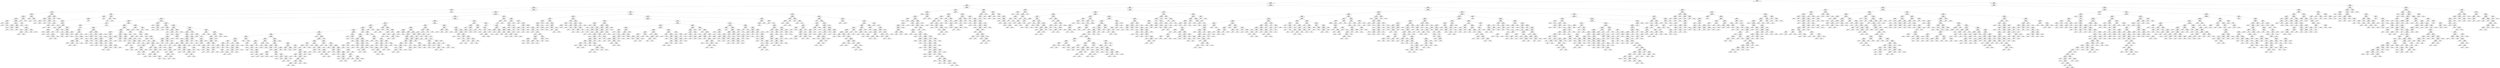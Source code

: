 digraph Tree {
node [shape=box] ;
0 [label="X[0] <= 0.887\ngini = 0.857\nsamples = 14421\nvalue = [2061, 2060, 2060, 2060, 2060, 2060, 2060]"] ;
1 [label="X[0] <= -0.981\ngini = 0.805\nsamples = 9457\nvalue = [2058, 2017, 679, 3, 1997, 643, 2060]"] ;
0 -> 1 [labeldistance=2.5, labelangle=45, headlabel="True"] ;
2 [label="X[11] <= 0.289\ngini = 0.714\nsamples = 5582\nvalue = [1784, 1388, 23, 0, 468, 28, 1891]"] ;
1 -> 2 ;
3 [label="X[32] <= -0.527\ngini = 0.702\nsamples = 4190\nvalue = [1639, 1358, 13, 0, 435, 27, 718]"] ;
2 -> 3 ;
4 [label="X[33] <= 0.114\ngini = 0.25\nsamples = 409\nvalue = [55, 4, 0, 0, 0, 0, 350]"] ;
3 -> 4 ;
5 [label="X[1] <= 1.003\ngini = 0.207\nsamples = 396\nvalue = [42, 4, 0, 0, 0, 0, 350]"] ;
4 -> 5 ;
6 [label="X[17] <= -0.789\ngini = 0.125\nsamples = 332\nvalue = [18, 4, 0, 0, 0, 0, 310]"] ;
5 -> 6 ;
7 [label="X[27] <= -0.228\ngini = 0.083\nsamples = 323\nvalue = [12, 2, 0, 0, 0, 0, 309]"] ;
6 -> 7 ;
8 [label="X[2] <= 0.68\ngini = 0.067\nsamples = 320\nvalue = [10, 1, 0, 0, 0, 0, 309]"] ;
7 -> 8 ;
9 [label="X[32] <= -0.693\ngini = 0.43\nsamples = 16\nvalue = [5, 0, 0, 0, 0, 0, 11]"] ;
8 -> 9 ;
10 [label="gini = 0.0\nsamples = 10\nvalue = [0, 0, 0, 0, 0, 0, 10]"] ;
9 -> 10 ;
11 [label="X[11] <= -0.105\ngini = 0.278\nsamples = 6\nvalue = [5, 0, 0, 0, 0, 0, 1]"] ;
9 -> 11 ;
12 [label="gini = 0.0\nsamples = 5\nvalue = [5, 0, 0, 0, 0, 0, 0]"] ;
11 -> 12 ;
13 [label="gini = 0.0\nsamples = 1\nvalue = [0, 0, 0, 0, 0, 0, 1]"] ;
11 -> 13 ;
14 [label="X[16] <= -0.446\ngini = 0.039\nsamples = 304\nvalue = [5, 1, 0, 0, 0, 0, 298]"] ;
8 -> 14 ;
15 [label="X[19] <= -0.719\ngini = 0.033\nsamples = 302\nvalue = [4, 1, 0, 0, 0, 0, 297]"] ;
14 -> 15 ;
16 [label="X[18] <= -1.076\ngini = 0.292\nsamples = 12\nvalue = [1, 1, 0, 0, 0, 0, 10]"] ;
15 -> 16 ;
17 [label="gini = 0.0\nsamples = 10\nvalue = [0, 0, 0, 0, 0, 0, 10]"] ;
16 -> 17 ;
18 [label="X[31] <= 0.303\ngini = 0.5\nsamples = 2\nvalue = [1, 1, 0, 0, 0, 0, 0]"] ;
16 -> 18 ;
19 [label="gini = 0.0\nsamples = 1\nvalue = [0, 1, 0, 0, 0, 0, 0]"] ;
18 -> 19 ;
20 [label="gini = 0.0\nsamples = 1\nvalue = [1, 0, 0, 0, 0, 0, 0]"] ;
18 -> 20 ;
21 [label="X[39] <= -1.3\ngini = 0.02\nsamples = 290\nvalue = [3, 0, 0, 0, 0, 0, 287]"] ;
15 -> 21 ;
22 [label="X[26] <= -0.233\ngini = 0.375\nsamples = 4\nvalue = [1, 0, 0, 0, 0, 0, 3]"] ;
21 -> 22 ;
23 [label="gini = 0.0\nsamples = 1\nvalue = [1, 0, 0, 0, 0, 0, 0]"] ;
22 -> 23 ;
24 [label="gini = 0.0\nsamples = 3\nvalue = [0, 0, 0, 0, 0, 0, 3]"] ;
22 -> 24 ;
25 [label="X[8] <= 1.637\ngini = 0.014\nsamples = 286\nvalue = [2, 0, 0, 0, 0, 0, 284]"] ;
21 -> 25 ;
26 [label="X[1] <= -2.146\ngini = 0.007\nsamples = 279\nvalue = [1, 0, 0, 0, 0, 0, 278]"] ;
25 -> 26 ;
27 [label="X[3] <= 2.343\ngini = 0.087\nsamples = 22\nvalue = [1, 0, 0, 0, 0, 0, 21]"] ;
26 -> 27 ;
28 [label="gini = 0.0\nsamples = 1\nvalue = [1, 0, 0, 0, 0, 0, 0]"] ;
27 -> 28 ;
29 [label="gini = 0.0\nsamples = 21\nvalue = [0, 0, 0, 0, 0, 0, 21]"] ;
27 -> 29 ;
30 [label="gini = 0.0\nsamples = 257\nvalue = [0, 0, 0, 0, 0, 0, 257]"] ;
26 -> 30 ;
31 [label="X[0] <= -2.148\ngini = 0.245\nsamples = 7\nvalue = [1, 0, 0, 0, 0, 0, 6]"] ;
25 -> 31 ;
32 [label="gini = 0.0\nsamples = 6\nvalue = [0, 0, 0, 0, 0, 0, 6]"] ;
31 -> 32 ;
33 [label="gini = 0.0\nsamples = 1\nvalue = [1, 0, 0, 0, 0, 0, 0]"] ;
31 -> 33 ;
34 [label="X[26] <= -0.047\ngini = 0.5\nsamples = 2\nvalue = [1, 0, 0, 0, 0, 0, 1]"] ;
14 -> 34 ;
35 [label="gini = 0.0\nsamples = 1\nvalue = [0, 0, 0, 0, 0, 0, 1]"] ;
34 -> 35 ;
36 [label="gini = 0.0\nsamples = 1\nvalue = [1, 0, 0, 0, 0, 0, 0]"] ;
34 -> 36 ;
37 [label="X[26] <= -0.071\ngini = 0.444\nsamples = 3\nvalue = [2, 1, 0, 0, 0, 0, 0]"] ;
7 -> 37 ;
38 [label="gini = 0.0\nsamples = 2\nvalue = [2, 0, 0, 0, 0, 0, 0]"] ;
37 -> 38 ;
39 [label="gini = 0.0\nsamples = 1\nvalue = [0, 1, 0, 0, 0, 0, 0]"] ;
37 -> 39 ;
40 [label="X[2] <= 0.498\ngini = 0.494\nsamples = 9\nvalue = [6, 2, 0, 0, 0, 0, 1]"] ;
6 -> 40 ;
41 [label="gini = 0.0\nsamples = 6\nvalue = [6, 0, 0, 0, 0, 0, 0]"] ;
40 -> 41 ;
42 [label="X[22] <= -0.381\ngini = 0.444\nsamples = 3\nvalue = [0, 2, 0, 0, 0, 0, 1]"] ;
40 -> 42 ;
43 [label="gini = 0.0\nsamples = 1\nvalue = [0, 0, 0, 0, 0, 0, 1]"] ;
42 -> 43 ;
44 [label="gini = 0.0\nsamples = 2\nvalue = [0, 2, 0, 0, 0, 0, 0]"] ;
42 -> 44 ;
45 [label="X[4] <= 2.226\ngini = 0.469\nsamples = 64\nvalue = [24, 0, 0, 0, 0, 0, 40]"] ;
5 -> 45 ;
46 [label="X[9] <= 1.186\ngini = 0.287\nsamples = 46\nvalue = [8, 0, 0, 0, 0, 0, 38]"] ;
45 -> 46 ;
47 [label="X[12] <= 0.453\ngini = 0.056\nsamples = 35\nvalue = [1, 0, 0, 0, 0, 0, 34]"] ;
46 -> 47 ;
48 [label="X[17] <= -0.897\ngini = 0.375\nsamples = 4\nvalue = [1, 0, 0, 0, 0, 0, 3]"] ;
47 -> 48 ;
49 [label="gini = 0.0\nsamples = 1\nvalue = [1, 0, 0, 0, 0, 0, 0]"] ;
48 -> 49 ;
50 [label="gini = 0.0\nsamples = 3\nvalue = [0, 0, 0, 0, 0, 0, 3]"] ;
48 -> 50 ;
51 [label="gini = 0.0\nsamples = 31\nvalue = [0, 0, 0, 0, 0, 0, 31]"] ;
47 -> 51 ;
52 [label="X[9] <= 1.266\ngini = 0.463\nsamples = 11\nvalue = [7, 0, 0, 0, 0, 0, 4]"] ;
46 -> 52 ;
53 [label="X[39] <= -0.664\ngini = 0.219\nsamples = 8\nvalue = [7, 0, 0, 0, 0, 0, 1]"] ;
52 -> 53 ;
54 [label="gini = 0.0\nsamples = 1\nvalue = [0, 0, 0, 0, 0, 0, 1]"] ;
53 -> 54 ;
55 [label="gini = 0.0\nsamples = 7\nvalue = [7, 0, 0, 0, 0, 0, 0]"] ;
53 -> 55 ;
56 [label="gini = 0.0\nsamples = 3\nvalue = [0, 0, 0, 0, 0, 0, 3]"] ;
52 -> 56 ;
57 [label="X[22] <= -0.455\ngini = 0.198\nsamples = 18\nvalue = [16, 0, 0, 0, 0, 0, 2]"] ;
45 -> 57 ;
58 [label="gini = 0.0\nsamples = 2\nvalue = [0, 0, 0, 0, 0, 0, 2]"] ;
57 -> 58 ;
59 [label="gini = 0.0\nsamples = 16\nvalue = [16, 0, 0, 0, 0, 0, 0]"] ;
57 -> 59 ;
60 [label="gini = 0.0\nsamples = 13\nvalue = [13, 0, 0, 0, 0, 0, 0]"] ;
4 -> 60 ;
61 [label="X[5] <= -0.144\ngini = 0.673\nsamples = 3781\nvalue = [1584, 1354, 13, 0, 435, 27, 368]"] ;
3 -> 61 ;
62 [label="X[21] <= -2.326\ngini = 0.674\nsamples = 2380\nvalue = [741, 1073, 8, 0, 292, 22, 244]"] ;
61 -> 62 ;
63 [label="X[10] <= 2.007\ngini = 0.098\nsamples = 212\nvalue = [11, 201, 0, 0, 0, 0, 0]"] ;
62 -> 63 ;
64 [label="X[8] <= 4.362\ngini = 0.065\nsamples = 207\nvalue = [7, 200, 0, 0, 0, 0, 0]"] ;
63 -> 64 ;
65 [label="X[37] <= -0.165\ngini = 0.057\nsamples = 206\nvalue = [6, 200, 0, 0, 0, 0, 0]"] ;
64 -> 65 ;
66 [label="X[28] <= -0.102\ngini = 0.048\nsamples = 205\nvalue = [5, 200, 0, 0, 0, 0, 0]"] ;
65 -> 66 ;
67 [label="X[19] <= -0.556\ngini = 0.32\nsamples = 10\nvalue = [2, 8, 0, 0, 0, 0, 0]"] ;
66 -> 67 ;
68 [label="X[14] <= -2.021\ngini = 0.444\nsamples = 3\nvalue = [2, 1, 0, 0, 0, 0, 0]"] ;
67 -> 68 ;
69 [label="gini = 0.0\nsamples = 1\nvalue = [0, 1, 0, 0, 0, 0, 0]"] ;
68 -> 69 ;
70 [label="gini = 0.0\nsamples = 2\nvalue = [2, 0, 0, 0, 0, 0, 0]"] ;
68 -> 70 ;
71 [label="gini = 0.0\nsamples = 7\nvalue = [0, 7, 0, 0, 0, 0, 0]"] ;
67 -> 71 ;
72 [label="X[17] <= 0.604\ngini = 0.03\nsamples = 195\nvalue = [3, 192, 0, 0, 0, 0, 0]"] ;
66 -> 72 ;
73 [label="gini = 0.0\nsamples = 141\nvalue = [0, 141, 0, 0, 0, 0, 0]"] ;
72 -> 73 ;
74 [label="X[17] <= 0.604\ngini = 0.105\nsamples = 54\nvalue = [3, 51, 0, 0, 0, 0, 0]"] ;
72 -> 74 ;
75 [label="gini = 0.0\nsamples = 1\nvalue = [1, 0, 0, 0, 0, 0, 0]"] ;
74 -> 75 ;
76 [label="X[6] <= 0.843\ngini = 0.073\nsamples = 53\nvalue = [2, 51, 0, 0, 0, 0, 0]"] ;
74 -> 76 ;
77 [label="X[11] <= 0.04\ngini = 0.039\nsamples = 50\nvalue = [1, 49, 0, 0, 0, 0, 0]"] ;
76 -> 77 ;
78 [label="gini = 0.0\nsamples = 44\nvalue = [0, 44, 0, 0, 0, 0, 0]"] ;
77 -> 78 ;
79 [label="X[11] <= 0.042\ngini = 0.278\nsamples = 6\nvalue = [1, 5, 0, 0, 0, 0, 0]"] ;
77 -> 79 ;
80 [label="gini = 0.0\nsamples = 1\nvalue = [1, 0, 0, 0, 0, 0, 0]"] ;
79 -> 80 ;
81 [label="gini = 0.0\nsamples = 5\nvalue = [0, 5, 0, 0, 0, 0, 0]"] ;
79 -> 81 ;
82 [label="X[29] <= 1.171\ngini = 0.444\nsamples = 3\nvalue = [1, 2, 0, 0, 0, 0, 0]"] ;
76 -> 82 ;
83 [label="gini = 0.0\nsamples = 2\nvalue = [0, 2, 0, 0, 0, 0, 0]"] ;
82 -> 83 ;
84 [label="gini = 0.0\nsamples = 1\nvalue = [1, 0, 0, 0, 0, 0, 0]"] ;
82 -> 84 ;
85 [label="gini = 0.0\nsamples = 1\nvalue = [1, 0, 0, 0, 0, 0, 0]"] ;
65 -> 85 ;
86 [label="gini = 0.0\nsamples = 1\nvalue = [1, 0, 0, 0, 0, 0, 0]"] ;
64 -> 86 ;
87 [label="X[6] <= -0.135\ngini = 0.32\nsamples = 5\nvalue = [4, 1, 0, 0, 0, 0, 0]"] ;
63 -> 87 ;
88 [label="X[10] <= 2.039\ngini = 0.5\nsamples = 2\nvalue = [1, 1, 0, 0, 0, 0, 0]"] ;
87 -> 88 ;
89 [label="gini = 0.0\nsamples = 1\nvalue = [0, 1, 0, 0, 0, 0, 0]"] ;
88 -> 89 ;
90 [label="gini = 0.0\nsamples = 1\nvalue = [1, 0, 0, 0, 0, 0, 0]"] ;
88 -> 90 ;
91 [label="gini = 0.0\nsamples = 3\nvalue = [3, 0, 0, 0, 0, 0, 0]"] ;
87 -> 91 ;
92 [label="X[16] <= 1.55\ngini = 0.694\nsamples = 2168\nvalue = [730, 872, 8, 0, 292, 22, 244]"] ;
62 -> 92 ;
93 [label="X[19] <= -0.039\ngini = 0.681\nsamples = 2049\nvalue = [724, 841, 1, 0, 218, 22, 243]"] ;
92 -> 93 ;
94 [label="X[0] <= -1.906\ngini = 0.737\nsamples = 831\nvalue = [250, 273, 1, 0, 109, 18, 180]"] ;
93 -> 94 ;
95 [label="X[20] <= -0.246\ngini = 0.665\nsamples = 390\nvalue = [123, 99, 0, 0, 7, 0, 161]"] ;
94 -> 95 ;
96 [label="X[0] <= -2.082\ngini = 0.317\nsamples = 71\nvalue = [14, 0, 0, 0, 0, 0, 57]"] ;
95 -> 96 ;
97 [label="X[27] <= 0.065\ngini = 0.195\nsamples = 64\nvalue = [7, 0, 0, 0, 0, 0, 57]"] ;
96 -> 97 ;
98 [label="X[39] <= -0.769\ngini = 0.148\nsamples = 62\nvalue = [5, 0, 0, 0, 0, 0, 57]"] ;
97 -> 98 ;
99 [label="gini = 0.0\nsamples = 2\nvalue = [2, 0, 0, 0, 0, 0, 0]"] ;
98 -> 99 ;
100 [label="X[25] <= -0.161\ngini = 0.095\nsamples = 60\nvalue = [3, 0, 0, 0, 0, 0, 57]"] ;
98 -> 100 ;
101 [label="gini = 0.0\nsamples = 1\nvalue = [1, 0, 0, 0, 0, 0, 0]"] ;
100 -> 101 ;
102 [label="X[37] <= 0.73\ngini = 0.065\nsamples = 59\nvalue = [2, 0, 0, 0, 0, 0, 57]"] ;
100 -> 102 ;
103 [label="X[31] <= 0.067\ngini = 0.034\nsamples = 57\nvalue = [1, 0, 0, 0, 0, 0, 56]"] ;
102 -> 103 ;
104 [label="gini = 0.0\nsamples = 53\nvalue = [0, 0, 0, 0, 0, 0, 53]"] ;
103 -> 104 ;
105 [label="X[27] <= -0.076\ngini = 0.375\nsamples = 4\nvalue = [1, 0, 0, 0, 0, 0, 3]"] ;
103 -> 105 ;
106 [label="gini = 0.0\nsamples = 1\nvalue = [1, 0, 0, 0, 0, 0, 0]"] ;
105 -> 106 ;
107 [label="gini = 0.0\nsamples = 3\nvalue = [0, 0, 0, 0, 0, 0, 3]"] ;
105 -> 107 ;
108 [label="X[15] <= -1.847\ngini = 0.5\nsamples = 2\nvalue = [1, 0, 0, 0, 0, 0, 1]"] ;
102 -> 108 ;
109 [label="gini = 0.0\nsamples = 1\nvalue = [1, 0, 0, 0, 0, 0, 0]"] ;
108 -> 109 ;
110 [label="gini = 0.0\nsamples = 1\nvalue = [0, 0, 0, 0, 0, 0, 1]"] ;
108 -> 110 ;
111 [label="gini = 0.0\nsamples = 2\nvalue = [2, 0, 0, 0, 0, 0, 0]"] ;
97 -> 111 ;
112 [label="gini = 0.0\nsamples = 7\nvalue = [7, 0, 0, 0, 0, 0, 0]"] ;
96 -> 112 ;
113 [label="X[25] <= -0.006\ngini = 0.68\nsamples = 319\nvalue = [109, 99, 0, 0, 7, 0, 104]"] ;
95 -> 113 ;
114 [label="X[26] <= 0.24\ngini = 0.668\nsamples = 257\nvalue = [98, 95, 0, 0, 7, 0, 57]"] ;
113 -> 114 ;
115 [label="X[9] <= 1.435\ngini = 0.515\nsamples = 81\nvalue = [23, 51, 0, 0, 7, 0, 0]"] ;
114 -> 115 ;
116 [label="X[37] <= -1.013\ngini = 0.372\nsamples = 49\nvalue = [4, 38, 0, 0, 7, 0, 0]"] ;
115 -> 116 ;
117 [label="X[17] <= -0.112\ngini = 0.375\nsamples = 8\nvalue = [0, 2, 0, 0, 6, 0, 0]"] ;
116 -> 117 ;
118 [label="X[35] <= -2.323\ngini = 0.444\nsamples = 3\nvalue = [0, 2, 0, 0, 1, 0, 0]"] ;
117 -> 118 ;
119 [label="gini = 0.0\nsamples = 1\nvalue = [0, 0, 0, 0, 1, 0, 0]"] ;
118 -> 119 ;
120 [label="gini = 0.0\nsamples = 2\nvalue = [0, 2, 0, 0, 0, 0, 0]"] ;
118 -> 120 ;
121 [label="gini = 0.0\nsamples = 5\nvalue = [0, 0, 0, 0, 5, 0, 0]"] ;
117 -> 121 ;
122 [label="X[18] <= 0.524\ngini = 0.219\nsamples = 41\nvalue = [4, 36, 0, 0, 1, 0, 0]"] ;
116 -> 122 ;
123 [label="X[8] <= -0.58\ngini = 0.18\nsamples = 40\nvalue = [4, 36, 0, 0, 0, 0, 0]"] ;
122 -> 123 ;
124 [label="gini = 0.0\nsamples = 1\nvalue = [1, 0, 0, 0, 0, 0, 0]"] ;
123 -> 124 ;
125 [label="X[13] <= 3.357\ngini = 0.142\nsamples = 39\nvalue = [3, 36, 0, 0, 0, 0, 0]"] ;
123 -> 125 ;
126 [label="X[25] <= -0.01\ngini = 0.1\nsamples = 38\nvalue = [2, 36, 0, 0, 0, 0, 0]"] ;
125 -> 126 ;
127 [label="X[36] <= 0.403\ngini = 0.054\nsamples = 36\nvalue = [1, 35, 0, 0, 0, 0, 0]"] ;
126 -> 127 ;
128 [label="gini = 0.0\nsamples = 33\nvalue = [0, 33, 0, 0, 0, 0, 0]"] ;
127 -> 128 ;
129 [label="X[3] <= 1.165\ngini = 0.444\nsamples = 3\nvalue = [1, 2, 0, 0, 0, 0, 0]"] ;
127 -> 129 ;
130 [label="gini = 0.0\nsamples = 1\nvalue = [1, 0, 0, 0, 0, 0, 0]"] ;
129 -> 130 ;
131 [label="gini = 0.0\nsamples = 2\nvalue = [0, 2, 0, 0, 0, 0, 0]"] ;
129 -> 131 ;
132 [label="X[39] <= -0.478\ngini = 0.5\nsamples = 2\nvalue = [1, 1, 0, 0, 0, 0, 0]"] ;
126 -> 132 ;
133 [label="gini = 0.0\nsamples = 1\nvalue = [0, 1, 0, 0, 0, 0, 0]"] ;
132 -> 133 ;
134 [label="gini = 0.0\nsamples = 1\nvalue = [1, 0, 0, 0, 0, 0, 0]"] ;
132 -> 134 ;
135 [label="gini = 0.0\nsamples = 1\nvalue = [1, 0, 0, 0, 0, 0, 0]"] ;
125 -> 135 ;
136 [label="gini = 0.0\nsamples = 1\nvalue = [0, 0, 0, 0, 1, 0, 0]"] ;
122 -> 136 ;
137 [label="X[32] <= -0.005\ngini = 0.482\nsamples = 32\nvalue = [19, 13, 0, 0, 0, 0, 0]"] ;
115 -> 137 ;
138 [label="X[16] <= -0.091\ngini = 0.142\nsamples = 13\nvalue = [12, 1, 0, 0, 0, 0, 0]"] ;
137 -> 138 ;
139 [label="gini = 0.0\nsamples = 1\nvalue = [0, 1, 0, 0, 0, 0, 0]"] ;
138 -> 139 ;
140 [label="gini = 0.0\nsamples = 12\nvalue = [12, 0, 0, 0, 0, 0, 0]"] ;
138 -> 140 ;
141 [label="X[39] <= -0.605\ngini = 0.465\nsamples = 19\nvalue = [7, 12, 0, 0, 0, 0, 0]"] ;
137 -> 141 ;
142 [label="X[1] <= 1.37\ngini = 0.337\nsamples = 14\nvalue = [3, 11, 0, 0, 0, 0, 0]"] ;
141 -> 142 ;
143 [label="gini = 0.0\nsamples = 10\nvalue = [0, 10, 0, 0, 0, 0, 0]"] ;
142 -> 143 ;
144 [label="X[32] <= -0.003\ngini = 0.375\nsamples = 4\nvalue = [3, 1, 0, 0, 0, 0, 0]"] ;
142 -> 144 ;
145 [label="gini = 0.0\nsamples = 1\nvalue = [0, 1, 0, 0, 0, 0, 0]"] ;
144 -> 145 ;
146 [label="gini = 0.0\nsamples = 3\nvalue = [3, 0, 0, 0, 0, 0, 0]"] ;
144 -> 146 ;
147 [label="X[20] <= -0.106\ngini = 0.32\nsamples = 5\nvalue = [4, 1, 0, 0, 0, 0, 0]"] ;
141 -> 147 ;
148 [label="gini = 0.0\nsamples = 1\nvalue = [0, 1, 0, 0, 0, 0, 0]"] ;
147 -> 148 ;
149 [label="gini = 0.0\nsamples = 4\nvalue = [4, 0, 0, 0, 0, 0, 0]"] ;
147 -> 149 ;
150 [label="X[6] <= 1.087\ngini = 0.651\nsamples = 176\nvalue = [75, 44, 0, 0, 0, 0, 57]"] ;
114 -> 150 ;
151 [label="X[0] <= -2.65\ngini = 0.627\nsamples = 136\nvalue = [66, 42, 0, 0, 0, 0, 28]"] ;
150 -> 151 ;
152 [label="X[36] <= -0.53\ngini = 0.231\nsamples = 15\nvalue = [0, 2, 0, 0, 0, 0, 13]"] ;
151 -> 152 ;
153 [label="gini = 0.0\nsamples = 1\nvalue = [0, 1, 0, 0, 0, 0, 0]"] ;
152 -> 153 ;
154 [label="X[11] <= -0.048\ngini = 0.133\nsamples = 14\nvalue = [0, 1, 0, 0, 0, 0, 13]"] ;
152 -> 154 ;
155 [label="gini = 0.0\nsamples = 13\nvalue = [0, 0, 0, 0, 0, 0, 13]"] ;
154 -> 155 ;
156 [label="gini = 0.0\nsamples = 1\nvalue = [0, 1, 0, 0, 0, 0, 0]"] ;
154 -> 156 ;
157 [label="X[19] <= -0.262\ngini = 0.578\nsamples = 121\nvalue = [66, 40, 0, 0, 0, 0, 15]"] ;
151 -> 157 ;
158 [label="X[25] <= -0.137\ngini = 0.599\nsamples = 79\nvalue = [31, 38, 0, 0, 0, 0, 10]"] ;
157 -> 158 ;
159 [label="X[5] <= -0.57\ngini = 0.425\nsamples = 38\nvalue = [10, 27, 0, 0, 0, 0, 1]"] ;
158 -> 159 ;
160 [label="X[16] <= 0.218\ngini = 0.18\nsamples = 20\nvalue = [2, 18, 0, 0, 0, 0, 0]"] ;
159 -> 160 ;
161 [label="X[21] <= -0.339\ngini = 0.444\nsamples = 3\nvalue = [2, 1, 0, 0, 0, 0, 0]"] ;
160 -> 161 ;
162 [label="gini = 0.0\nsamples = 2\nvalue = [2, 0, 0, 0, 0, 0, 0]"] ;
161 -> 162 ;
163 [label="gini = 0.0\nsamples = 1\nvalue = [0, 1, 0, 0, 0, 0, 0]"] ;
161 -> 163 ;
164 [label="gini = 0.0\nsamples = 17\nvalue = [0, 17, 0, 0, 0, 0, 0]"] ;
160 -> 164 ;
165 [label="X[5] <= -0.53\ngini = 0.549\nsamples = 18\nvalue = [8, 9, 0, 0, 0, 0, 1]"] ;
159 -> 165 ;
166 [label="gini = 0.0\nsamples = 5\nvalue = [5, 0, 0, 0, 0, 0, 0]"] ;
165 -> 166 ;
167 [label="X[8] <= -0.491\ngini = 0.462\nsamples = 13\nvalue = [3, 9, 0, 0, 0, 0, 1]"] ;
165 -> 167 ;
168 [label="X[9] <= 0.539\ngini = 0.18\nsamples = 10\nvalue = [1, 9, 0, 0, 0, 0, 0]"] ;
167 -> 168 ;
169 [label="gini = 0.0\nsamples = 9\nvalue = [0, 9, 0, 0, 0, 0, 0]"] ;
168 -> 169 ;
170 [label="gini = 0.0\nsamples = 1\nvalue = [1, 0, 0, 0, 0, 0, 0]"] ;
168 -> 170 ;
171 [label="X[0] <= -2.327\ngini = 0.444\nsamples = 3\nvalue = [2, 0, 0, 0, 0, 0, 1]"] ;
167 -> 171 ;
172 [label="gini = 0.0\nsamples = 1\nvalue = [0, 0, 0, 0, 0, 0, 1]"] ;
171 -> 172 ;
173 [label="gini = 0.0\nsamples = 2\nvalue = [2, 0, 0, 0, 0, 0, 0]"] ;
171 -> 173 ;
174 [label="X[33] <= 0.054\ngini = 0.617\nsamples = 41\nvalue = [21, 11, 0, 0, 0, 0, 9]"] ;
158 -> 174 ;
175 [label="X[8] <= 1.589\ngini = 0.506\nsamples = 32\nvalue = [21, 4, 0, 0, 0, 0, 7]"] ;
174 -> 175 ;
176 [label="X[5] <= -1.577\ngini = 0.451\nsamples = 30\nvalue = [21, 2, 0, 0, 0, 0, 7]"] ;
175 -> 176 ;
177 [label="gini = 0.0\nsamples = 2\nvalue = [0, 2, 0, 0, 0, 0, 0]"] ;
176 -> 177 ;
178 [label="X[5] <= -0.383\ngini = 0.375\nsamples = 28\nvalue = [21, 0, 0, 0, 0, 0, 7]"] ;
176 -> 178 ;
179 [label="X[1] <= 0.015\ngini = 0.236\nsamples = 22\nvalue = [19, 0, 0, 0, 0, 0, 3]"] ;
178 -> 179 ;
180 [label="X[33] <= -0.004\ngini = 0.095\nsamples = 20\nvalue = [19, 0, 0, 0, 0, 0, 1]"] ;
179 -> 180 ;
181 [label="gini = 0.0\nsamples = 1\nvalue = [0, 0, 0, 0, 0, 0, 1]"] ;
180 -> 181 ;
182 [label="gini = 0.0\nsamples = 19\nvalue = [19, 0, 0, 0, 0, 0, 0]"] ;
180 -> 182 ;
183 [label="gini = 0.0\nsamples = 2\nvalue = [0, 0, 0, 0, 0, 0, 2]"] ;
179 -> 183 ;
184 [label="X[2] <= 0.243\ngini = 0.444\nsamples = 6\nvalue = [2, 0, 0, 0, 0, 0, 4]"] ;
178 -> 184 ;
185 [label="gini = 0.0\nsamples = 2\nvalue = [2, 0, 0, 0, 0, 0, 0]"] ;
184 -> 185 ;
186 [label="gini = 0.0\nsamples = 4\nvalue = [0, 0, 0, 0, 0, 0, 4]"] ;
184 -> 186 ;
187 [label="gini = 0.0\nsamples = 2\nvalue = [0, 2, 0, 0, 0, 0, 0]"] ;
175 -> 187 ;
188 [label="X[10] <= -0.363\ngini = 0.346\nsamples = 9\nvalue = [0, 7, 0, 0, 0, 0, 2]"] ;
174 -> 188 ;
189 [label="gini = 0.0\nsamples = 2\nvalue = [0, 0, 0, 0, 0, 0, 2]"] ;
188 -> 189 ;
190 [label="gini = 0.0\nsamples = 7\nvalue = [0, 7, 0, 0, 0, 0, 0]"] ;
188 -> 190 ;
191 [label="X[39] <= 1.151\ngini = 0.289\nsamples = 42\nvalue = [35, 2, 0, 0, 0, 0, 5]"] ;
157 -> 191 ;
192 [label="X[3] <= -1.555\ngini = 0.152\nsamples = 37\nvalue = [34, 2, 0, 0, 0, 0, 1]"] ;
191 -> 192 ;
193 [label="X[29] <= -0.124\ngini = 0.5\nsamples = 2\nvalue = [1, 0, 0, 0, 0, 0, 1]"] ;
192 -> 193 ;
194 [label="gini = 0.0\nsamples = 1\nvalue = [1, 0, 0, 0, 0, 0, 0]"] ;
193 -> 194 ;
195 [label="gini = 0.0\nsamples = 1\nvalue = [0, 0, 0, 0, 0, 0, 1]"] ;
193 -> 195 ;
196 [label="X[38] <= 0.568\ngini = 0.108\nsamples = 35\nvalue = [33, 2, 0, 0, 0, 0, 0]"] ;
192 -> 196 ;
197 [label="X[19] <= -0.26\ngini = 0.059\nsamples = 33\nvalue = [32, 1, 0, 0, 0, 0, 0]"] ;
196 -> 197 ;
198 [label="X[25] <= -0.133\ngini = 0.444\nsamples = 3\nvalue = [2, 1, 0, 0, 0, 0, 0]"] ;
197 -> 198 ;
199 [label="gini = 0.0\nsamples = 1\nvalue = [0, 1, 0, 0, 0, 0, 0]"] ;
198 -> 199 ;
200 [label="gini = 0.0\nsamples = 2\nvalue = [2, 0, 0, 0, 0, 0, 0]"] ;
198 -> 200 ;
201 [label="gini = 0.0\nsamples = 30\nvalue = [30, 0, 0, 0, 0, 0, 0]"] ;
197 -> 201 ;
202 [label="X[38] <= 0.643\ngini = 0.5\nsamples = 2\nvalue = [1, 1, 0, 0, 0, 0, 0]"] ;
196 -> 202 ;
203 [label="gini = 0.0\nsamples = 1\nvalue = [0, 1, 0, 0, 0, 0, 0]"] ;
202 -> 203 ;
204 [label="gini = 0.0\nsamples = 1\nvalue = [1, 0, 0, 0, 0, 0, 0]"] ;
202 -> 204 ;
205 [label="X[12] <= 1.295\ngini = 0.32\nsamples = 5\nvalue = [1, 0, 0, 0, 0, 0, 4]"] ;
191 -> 205 ;
206 [label="gini = 0.0\nsamples = 4\nvalue = [0, 0, 0, 0, 0, 0, 4]"] ;
205 -> 206 ;
207 [label="gini = 0.0\nsamples = 1\nvalue = [1, 0, 0, 0, 0, 0, 0]"] ;
205 -> 207 ;
208 [label="X[27] <= 0.044\ngini = 0.421\nsamples = 40\nvalue = [9, 2, 0, 0, 0, 0, 29]"] ;
150 -> 208 ;
209 [label="X[19] <= -0.257\ngini = 0.32\nsamples = 5\nvalue = [4, 1, 0, 0, 0, 0, 0]"] ;
208 -> 209 ;
210 [label="gini = 0.0\nsamples = 1\nvalue = [0, 1, 0, 0, 0, 0, 0]"] ;
209 -> 210 ;
211 [label="gini = 0.0\nsamples = 4\nvalue = [4, 0, 0, 0, 0, 0, 0]"] ;
209 -> 211 ;
212 [label="X[30] <= -0.113\ngini = 0.292\nsamples = 35\nvalue = [5, 1, 0, 0, 0, 0, 29]"] ;
208 -> 212 ;
213 [label="X[37] <= -0.277\ngini = 0.32\nsamples = 5\nvalue = [4, 0, 0, 0, 0, 0, 1]"] ;
212 -> 213 ;
214 [label="gini = 0.0\nsamples = 1\nvalue = [0, 0, 0, 0, 0, 0, 1]"] ;
213 -> 214 ;
215 [label="gini = 0.0\nsamples = 4\nvalue = [4, 0, 0, 0, 0, 0, 0]"] ;
213 -> 215 ;
216 [label="X[26] <= 0.255\ngini = 0.127\nsamples = 30\nvalue = [1, 1, 0, 0, 0, 0, 28]"] ;
212 -> 216 ;
217 [label="gini = 0.0\nsamples = 1\nvalue = [0, 1, 0, 0, 0, 0, 0]"] ;
216 -> 217 ;
218 [label="X[19] <= -0.271\ngini = 0.067\nsamples = 29\nvalue = [1, 0, 0, 0, 0, 0, 28]"] ;
216 -> 218 ;
219 [label="X[27] <= 0.075\ngini = 0.444\nsamples = 3\nvalue = [1, 0, 0, 0, 0, 0, 2]"] ;
218 -> 219 ;
220 [label="gini = 0.0\nsamples = 1\nvalue = [1, 0, 0, 0, 0, 0, 0]"] ;
219 -> 220 ;
221 [label="gini = 0.0\nsamples = 2\nvalue = [0, 0, 0, 0, 0, 0, 2]"] ;
219 -> 221 ;
222 [label="gini = 0.0\nsamples = 26\nvalue = [0, 0, 0, 0, 0, 0, 26]"] ;
218 -> 222 ;
223 [label="X[8] <= -0.016\ngini = 0.39\nsamples = 62\nvalue = [11, 4, 0, 0, 0, 0, 47]"] ;
113 -> 223 ;
224 [label="X[4] <= 0.651\ngini = 0.174\nsamples = 52\nvalue = [5, 0, 0, 0, 0, 0, 47]"] ;
223 -> 224 ;
225 [label="gini = 0.0\nsamples = 47\nvalue = [0, 0, 0, 0, 0, 0, 47]"] ;
224 -> 225 ;
226 [label="gini = 0.0\nsamples = 5\nvalue = [5, 0, 0, 0, 0, 0, 0]"] ;
224 -> 226 ;
227 [label="X[8] <= 0.475\ngini = 0.48\nsamples = 10\nvalue = [6, 4, 0, 0, 0, 0, 0]"] ;
223 -> 227 ;
228 [label="gini = 0.0\nsamples = 6\nvalue = [6, 0, 0, 0, 0, 0, 0]"] ;
227 -> 228 ;
229 [label="gini = 0.0\nsamples = 4\nvalue = [0, 4, 0, 0, 0, 0, 0]"] ;
227 -> 229 ;
230 [label="X[14] <= -0.602\ngini = 0.704\nsamples = 441\nvalue = [127, 174, 1, 0, 102, 18, 19]"] ;
94 -> 230 ;
231 [label="X[33] <= -0.003\ngini = 0.267\nsamples = 39\nvalue = [1, 5, 0, 0, 33, 0, 0]"] ;
230 -> 231 ;
232 [label="gini = 0.0\nsamples = 4\nvalue = [0, 4, 0, 0, 0, 0, 0]"] ;
231 -> 232 ;
233 [label="X[11] <= -0.104\ngini = 0.109\nsamples = 35\nvalue = [1, 1, 0, 0, 33, 0, 0]"] ;
231 -> 233 ;
234 [label="gini = 0.0\nsamples = 33\nvalue = [0, 0, 0, 0, 33, 0, 0]"] ;
233 -> 234 ;
235 [label="X[12] <= 1.308\ngini = 0.5\nsamples = 2\nvalue = [1, 1, 0, 0, 0, 0, 0]"] ;
233 -> 235 ;
236 [label="gini = 0.0\nsamples = 1\nvalue = [1, 0, 0, 0, 0, 0, 0]"] ;
235 -> 236 ;
237 [label="gini = 0.0\nsamples = 1\nvalue = [0, 1, 0, 0, 0, 0, 0]"] ;
235 -> 237 ;
238 [label="X[18] <= -1.049\ngini = 0.691\nsamples = 402\nvalue = [126, 169, 1, 0, 69, 18, 19]"] ;
230 -> 238 ;
239 [label="X[19] <= -0.15\ngini = 0.363\nsamples = 21\nvalue = [0, 5, 0, 0, 16, 0, 0]"] ;
238 -> 239 ;
240 [label="gini = 0.0\nsamples = 3\nvalue = [0, 3, 0, 0, 0, 0, 0]"] ;
239 -> 240 ;
241 [label="X[9] <= -0.246\ngini = 0.198\nsamples = 18\nvalue = [0, 2, 0, 0, 16, 0, 0]"] ;
239 -> 241 ;
242 [label="gini = 0.0\nsamples = 2\nvalue = [0, 2, 0, 0, 0, 0, 0]"] ;
241 -> 242 ;
243 [label="gini = 0.0\nsamples = 16\nvalue = [0, 0, 0, 0, 16, 0, 0]"] ;
241 -> 243 ;
244 [label="X[33] <= -0.039\ngini = 0.681\nsamples = 381\nvalue = [126, 164, 1, 0, 53, 18, 19]"] ;
238 -> 244 ;
245 [label="X[6] <= -0.682\ngini = 0.562\nsamples = 21\nvalue = [2, 2, 0, 0, 13, 0, 4]"] ;
244 -> 245 ;
246 [label="X[9] <= 1.354\ngini = 0.571\nsamples = 7\nvalue = [2, 1, 0, 0, 0, 0, 4]"] ;
245 -> 246 ;
247 [label="gini = 0.0\nsamples = 4\nvalue = [0, 0, 0, 0, 0, 0, 4]"] ;
246 -> 247 ;
248 [label="X[37] <= -0.647\ngini = 0.444\nsamples = 3\nvalue = [2, 1, 0, 0, 0, 0, 0]"] ;
246 -> 248 ;
249 [label="gini = 0.0\nsamples = 2\nvalue = [2, 0, 0, 0, 0, 0, 0]"] ;
248 -> 249 ;
250 [label="gini = 0.0\nsamples = 1\nvalue = [0, 1, 0, 0, 0, 0, 0]"] ;
248 -> 250 ;
251 [label="X[39] <= -0.439\ngini = 0.133\nsamples = 14\nvalue = [0, 1, 0, 0, 13, 0, 0]"] ;
245 -> 251 ;
252 [label="gini = 0.0\nsamples = 1\nvalue = [0, 1, 0, 0, 0, 0, 0]"] ;
251 -> 252 ;
253 [label="gini = 0.0\nsamples = 13\nvalue = [0, 0, 0, 0, 13, 0, 0]"] ;
251 -> 253 ;
254 [label="X[1] <= -0.251\ngini = 0.662\nsamples = 360\nvalue = [124, 162, 1, 0, 40, 18, 15]"] ;
244 -> 254 ;
255 [label="X[36] <= 0.458\ngini = 0.681\nsamples = 263\nvalue = [70, 123, 1, 0, 40, 18, 11]"] ;
254 -> 255 ;
256 [label="X[20] <= -0.212\ngini = 0.65\nsamples = 245\nvalue = [66, 122, 1, 0, 40, 5, 11]"] ;
255 -> 256 ;
257 [label="X[22] <= 0.134\ngini = 0.705\nsamples = 100\nvalue = [17, 39, 1, 0, 33, 5, 5]"] ;
256 -> 257 ;
258 [label="X[0] <= -1.176\ngini = 0.699\nsamples = 86\nvalue = [16, 39, 1, 0, 20, 5, 5]"] ;
257 -> 258 ;
259 [label="X[11] <= 0.059\ngini = 0.69\nsamples = 69\nvalue = [16, 33, 1, 0, 9, 5, 5]"] ;
258 -> 259 ;
260 [label="X[31] <= -0.043\ngini = 0.649\nsamples = 63\nvalue = [14, 33, 1, 0, 9, 5, 1]"] ;
259 -> 260 ;
261 [label="X[18] <= 0.052\ngini = 0.73\nsamples = 21\nvalue = [8, 5, 1, 0, 2, 5, 0]"] ;
260 -> 261 ;
262 [label="gini = 0.0\nsamples = 7\nvalue = [7, 0, 0, 0, 0, 0, 0]"] ;
261 -> 262 ;
263 [label="X[20] <= -0.239\ngini = 0.714\nsamples = 14\nvalue = [1, 5, 1, 0, 2, 5, 0]"] ;
261 -> 263 ;
264 [label="X[15] <= -1.841\ngini = 0.278\nsamples = 6\nvalue = [0, 0, 1, 0, 0, 5, 0]"] ;
263 -> 264 ;
265 [label="gini = 0.0\nsamples = 5\nvalue = [0, 0, 0, 0, 0, 5, 0]"] ;
264 -> 265 ;
266 [label="gini = 0.0\nsamples = 1\nvalue = [0, 0, 1, 0, 0, 0, 0]"] ;
264 -> 266 ;
267 [label="X[20] <= -0.217\ngini = 0.531\nsamples = 8\nvalue = [1, 5, 0, 0, 2, 0, 0]"] ;
263 -> 267 ;
268 [label="gini = 0.0\nsamples = 4\nvalue = [0, 4, 0, 0, 0, 0, 0]"] ;
267 -> 268 ;
269 [label="X[11] <= 0.021\ngini = 0.625\nsamples = 4\nvalue = [1, 1, 0, 0, 2, 0, 0]"] ;
267 -> 269 ;
270 [label="gini = 0.0\nsamples = 2\nvalue = [0, 0, 0, 0, 2, 0, 0]"] ;
269 -> 270 ;
271 [label="X[6] <= 0.796\ngini = 0.5\nsamples = 2\nvalue = [1, 1, 0, 0, 0, 0, 0]"] ;
269 -> 271 ;
272 [label="gini = 0.0\nsamples = 1\nvalue = [1, 0, 0, 0, 0, 0, 0]"] ;
271 -> 272 ;
273 [label="gini = 0.0\nsamples = 1\nvalue = [0, 1, 0, 0, 0, 0, 0]"] ;
271 -> 273 ;
274 [label="X[35] <= -0.022\ngini = 0.507\nsamples = 42\nvalue = [6, 28, 0, 0, 7, 0, 1]"] ;
260 -> 274 ;
275 [label="X[35] <= -0.112\ngini = 0.375\nsamples = 36\nvalue = [3, 28, 0, 0, 4, 0, 1]"] ;
274 -> 275 ;
276 [label="X[27] <= 0.071\ngini = 0.32\nsamples = 5\nvalue = [0, 1, 0, 0, 4, 0, 0]"] ;
275 -> 276 ;
277 [label="gini = 0.0\nsamples = 4\nvalue = [0, 0, 0, 0, 4, 0, 0]"] ;
276 -> 277 ;
278 [label="gini = 0.0\nsamples = 1\nvalue = [0, 1, 0, 0, 0, 0, 0]"] ;
276 -> 278 ;
279 [label="X[1] <= -0.295\ngini = 0.231\nsamples = 31\nvalue = [3, 27, 0, 0, 0, 0, 1]"] ;
275 -> 279 ;
280 [label="X[25] <= -0.036\ngini = 0.18\nsamples = 30\nvalue = [3, 27, 0, 0, 0, 0, 0]"] ;
279 -> 280 ;
281 [label="X[16] <= -1.524\ngini = 0.128\nsamples = 29\nvalue = [2, 27, 0, 0, 0, 0, 0]"] ;
280 -> 281 ;
282 [label="X[19] <= -0.894\ngini = 0.5\nsamples = 2\nvalue = [1, 1, 0, 0, 0, 0, 0]"] ;
281 -> 282 ;
283 [label="gini = 0.0\nsamples = 1\nvalue = [0, 1, 0, 0, 0, 0, 0]"] ;
282 -> 283 ;
284 [label="gini = 0.0\nsamples = 1\nvalue = [1, 0, 0, 0, 0, 0, 0]"] ;
282 -> 284 ;
285 [label="X[11] <= 0.047\ngini = 0.071\nsamples = 27\nvalue = [1, 26, 0, 0, 0, 0, 0]"] ;
281 -> 285 ;
286 [label="gini = 0.0\nsamples = 25\nvalue = [0, 25, 0, 0, 0, 0, 0]"] ;
285 -> 286 ;
287 [label="X[13] <= 3.292\ngini = 0.5\nsamples = 2\nvalue = [1, 1, 0, 0, 0, 0, 0]"] ;
285 -> 287 ;
288 [label="gini = 0.0\nsamples = 1\nvalue = [1, 0, 0, 0, 0, 0, 0]"] ;
287 -> 288 ;
289 [label="gini = 0.0\nsamples = 1\nvalue = [0, 1, 0, 0, 0, 0, 0]"] ;
287 -> 289 ;
290 [label="gini = 0.0\nsamples = 1\nvalue = [1, 0, 0, 0, 0, 0, 0]"] ;
280 -> 290 ;
291 [label="gini = 0.0\nsamples = 1\nvalue = [0, 0, 0, 0, 0, 0, 1]"] ;
279 -> 291 ;
292 [label="X[10] <= -0.421\ngini = 0.5\nsamples = 6\nvalue = [3, 0, 0, 0, 3, 0, 0]"] ;
274 -> 292 ;
293 [label="gini = 0.0\nsamples = 3\nvalue = [3, 0, 0, 0, 0, 0, 0]"] ;
292 -> 293 ;
294 [label="gini = 0.0\nsamples = 3\nvalue = [0, 0, 0, 0, 3, 0, 0]"] ;
292 -> 294 ;
295 [label="X[25] <= -0.153\ngini = 0.444\nsamples = 6\nvalue = [2, 0, 0, 0, 0, 0, 4]"] ;
259 -> 295 ;
296 [label="gini = 0.0\nsamples = 2\nvalue = [2, 0, 0, 0, 0, 0, 0]"] ;
295 -> 296 ;
297 [label="gini = 0.0\nsamples = 4\nvalue = [0, 0, 0, 0, 0, 0, 4]"] ;
295 -> 297 ;
298 [label="X[1] <= -0.441\ngini = 0.457\nsamples = 17\nvalue = [0, 6, 0, 0, 11, 0, 0]"] ;
258 -> 298 ;
299 [label="X[36] <= -0.284\ngini = 0.26\nsamples = 13\nvalue = [0, 2, 0, 0, 11, 0, 0]"] ;
298 -> 299 ;
300 [label="gini = 0.0\nsamples = 1\nvalue = [0, 1, 0, 0, 0, 0, 0]"] ;
299 -> 300 ;
301 [label="X[16] <= 0.287\ngini = 0.153\nsamples = 12\nvalue = [0, 1, 0, 0, 11, 0, 0]"] ;
299 -> 301 ;
302 [label="gini = 0.0\nsamples = 11\nvalue = [0, 0, 0, 0, 11, 0, 0]"] ;
301 -> 302 ;
303 [label="gini = 0.0\nsamples = 1\nvalue = [0, 1, 0, 0, 0, 0, 0]"] ;
301 -> 303 ;
304 [label="gini = 0.0\nsamples = 4\nvalue = [0, 4, 0, 0, 0, 0, 0]"] ;
298 -> 304 ;
305 [label="X[38] <= 0.552\ngini = 0.133\nsamples = 14\nvalue = [1, 0, 0, 0, 13, 0, 0]"] ;
257 -> 305 ;
306 [label="gini = 0.0\nsamples = 13\nvalue = [0, 0, 0, 0, 13, 0, 0]"] ;
305 -> 306 ;
307 [label="gini = 0.0\nsamples = 1\nvalue = [1, 0, 0, 0, 0, 0, 0]"] ;
305 -> 307 ;
308 [label="X[8] <= 1.163\ngini = 0.554\nsamples = 145\nvalue = [49, 83, 0, 0, 7, 0, 6]"] ;
256 -> 308 ;
309 [label="X[9] <= -1.06\ngini = 0.588\nsamples = 109\nvalue = [45, 53, 0, 0, 5, 0, 6]"] ;
308 -> 309 ;
310 [label="gini = 0.0\nsamples = 15\nvalue = [15, 0, 0, 0, 0, 0, 0]"] ;
309 -> 310 ;
311 [label="X[21] <= -0.268\ngini = 0.573\nsamples = 94\nvalue = [30, 53, 0, 0, 5, 0, 6]"] ;
309 -> 311 ;
312 [label="X[0] <= -1.557\ngini = 0.615\nsamples = 74\nvalue = [30, 34, 0, 0, 4, 0, 6]"] ;
311 -> 312 ;
313 [label="X[5] <= -0.73\ngini = 0.571\nsamples = 40\nvalue = [23, 11, 0, 0, 0, 0, 6]"] ;
312 -> 313 ;
314 [label="gini = 0.0\nsamples = 4\nvalue = [0, 4, 0, 0, 0, 0, 0]"] ;
313 -> 314 ;
315 [label="X[21] <= -0.287\ngini = 0.526\nsamples = 36\nvalue = [23, 7, 0, 0, 0, 0, 6]"] ;
313 -> 315 ;
316 [label="X[25] <= -0.148\ngini = 0.393\nsamples = 26\nvalue = [19, 7, 0, 0, 0, 0, 0]"] ;
315 -> 316 ;
317 [label="gini = 0.0\nsamples = 11\nvalue = [11, 0, 0, 0, 0, 0, 0]"] ;
316 -> 317 ;
318 [label="X[6] <= 0.621\ngini = 0.498\nsamples = 15\nvalue = [8, 7, 0, 0, 0, 0, 0]"] ;
316 -> 318 ;
319 [label="gini = 0.0\nsamples = 4\nvalue = [4, 0, 0, 0, 0, 0, 0]"] ;
318 -> 319 ;
320 [label="X[6] <= 1.121\ngini = 0.463\nsamples = 11\nvalue = [4, 7, 0, 0, 0, 0, 0]"] ;
318 -> 320 ;
321 [label="X[9] <= 0.353\ngini = 0.346\nsamples = 9\nvalue = [2, 7, 0, 0, 0, 0, 0]"] ;
320 -> 321 ;
322 [label="gini = 0.0\nsamples = 1\nvalue = [1, 0, 0, 0, 0, 0, 0]"] ;
321 -> 322 ;
323 [label="X[32] <= -0.02\ngini = 0.219\nsamples = 8\nvalue = [1, 7, 0, 0, 0, 0, 0]"] ;
321 -> 323 ;
324 [label="gini = 0.0\nsamples = 7\nvalue = [0, 7, 0, 0, 0, 0, 0]"] ;
323 -> 324 ;
325 [label="gini = 0.0\nsamples = 1\nvalue = [1, 0, 0, 0, 0, 0, 0]"] ;
323 -> 325 ;
326 [label="gini = 0.0\nsamples = 2\nvalue = [2, 0, 0, 0, 0, 0, 0]"] ;
320 -> 326 ;
327 [label="X[26] <= 0.278\ngini = 0.48\nsamples = 10\nvalue = [4, 0, 0, 0, 0, 0, 6]"] ;
315 -> 327 ;
328 [label="gini = 0.0\nsamples = 6\nvalue = [0, 0, 0, 0, 0, 0, 6]"] ;
327 -> 328 ;
329 [label="gini = 0.0\nsamples = 4\nvalue = [4, 0, 0, 0, 0, 0, 0]"] ;
327 -> 329 ;
330 [label="X[26] <= 0.299\ngini = 0.486\nsamples = 34\nvalue = [7, 23, 0, 0, 4, 0, 0]"] ;
312 -> 330 ;
331 [label="X[4] <= 0.792\ngini = 0.432\nsamples = 32\nvalue = [7, 23, 0, 0, 2, 0, 0]"] ;
330 -> 331 ;
332 [label="X[1] <= -2.762\ngini = 0.34\nsamples = 29\nvalue = [5, 23, 0, 0, 1, 0, 0]"] ;
331 -> 332 ;
333 [label="X[38] <= 0.225\ngini = 0.444\nsamples = 3\nvalue = [2, 0, 0, 0, 1, 0, 0]"] ;
332 -> 333 ;
334 [label="gini = 0.0\nsamples = 1\nvalue = [0, 0, 0, 0, 1, 0, 0]"] ;
333 -> 334 ;
335 [label="gini = 0.0\nsamples = 2\nvalue = [2, 0, 0, 0, 0, 0, 0]"] ;
333 -> 335 ;
336 [label="X[21] <= -0.276\ngini = 0.204\nsamples = 26\nvalue = [3, 23, 0, 0, 0, 0, 0]"] ;
332 -> 336 ;
337 [label="X[26] <= 0.292\ngini = 0.08\nsamples = 24\nvalue = [1, 23, 0, 0, 0, 0, 0]"] ;
336 -> 337 ;
338 [label="gini = 0.0\nsamples = 22\nvalue = [0, 22, 0, 0, 0, 0, 0]"] ;
337 -> 338 ;
339 [label="X[35] <= -0.08\ngini = 0.5\nsamples = 2\nvalue = [1, 1, 0, 0, 0, 0, 0]"] ;
337 -> 339 ;
340 [label="gini = 0.0\nsamples = 1\nvalue = [0, 1, 0, 0, 0, 0, 0]"] ;
339 -> 340 ;
341 [label="gini = 0.0\nsamples = 1\nvalue = [1, 0, 0, 0, 0, 0, 0]"] ;
339 -> 341 ;
342 [label="gini = 0.0\nsamples = 2\nvalue = [2, 0, 0, 0, 0, 0, 0]"] ;
336 -> 342 ;
343 [label="X[38] <= -0.341\ngini = 0.444\nsamples = 3\nvalue = [2, 0, 0, 0, 1, 0, 0]"] ;
331 -> 343 ;
344 [label="gini = 0.0\nsamples = 2\nvalue = [2, 0, 0, 0, 0, 0, 0]"] ;
343 -> 344 ;
345 [label="gini = 0.0\nsamples = 1\nvalue = [0, 0, 0, 0, 1, 0, 0]"] ;
343 -> 345 ;
346 [label="gini = 0.0\nsamples = 2\nvalue = [0, 0, 0, 0, 2, 0, 0]"] ;
330 -> 346 ;
347 [label="X[31] <= 0.107\ngini = 0.095\nsamples = 20\nvalue = [0, 19, 0, 0, 1, 0, 0]"] ;
311 -> 347 ;
348 [label="gini = 0.0\nsamples = 19\nvalue = [0, 19, 0, 0, 0, 0, 0]"] ;
347 -> 348 ;
349 [label="gini = 0.0\nsamples = 1\nvalue = [0, 0, 0, 0, 1, 0, 0]"] ;
347 -> 349 ;
350 [label="X[9] <= -1.25\ngini = 0.29\nsamples = 36\nvalue = [4, 30, 0, 0, 2, 0, 0]"] ;
308 -> 350 ;
351 [label="X[31] <= 0.09\ngini = 0.32\nsamples = 5\nvalue = [4, 1, 0, 0, 0, 0, 0]"] ;
350 -> 351 ;
352 [label="gini = 0.0\nsamples = 4\nvalue = [4, 0, 0, 0, 0, 0, 0]"] ;
351 -> 352 ;
353 [label="gini = 0.0\nsamples = 1\nvalue = [0, 1, 0, 0, 0, 0, 0]"] ;
351 -> 353 ;
354 [label="X[21] <= 1.491\ngini = 0.121\nsamples = 31\nvalue = [0, 29, 0, 0, 2, 0, 0]"] ;
350 -> 354 ;
355 [label="X[25] <= -0.031\ngini = 0.064\nsamples = 30\nvalue = [0, 29, 0, 0, 1, 0, 0]"] ;
354 -> 355 ;
356 [label="gini = 0.0\nsamples = 27\nvalue = [0, 27, 0, 0, 0, 0, 0]"] ;
355 -> 356 ;
357 [label="X[13] <= -0.349\ngini = 0.444\nsamples = 3\nvalue = [0, 2, 0, 0, 1, 0, 0]"] ;
355 -> 357 ;
358 [label="gini = 0.0\nsamples = 2\nvalue = [0, 2, 0, 0, 0, 0, 0]"] ;
357 -> 358 ;
359 [label="gini = 0.0\nsamples = 1\nvalue = [0, 0, 0, 0, 1, 0, 0]"] ;
357 -> 359 ;
360 [label="gini = 0.0\nsamples = 1\nvalue = [0, 0, 0, 0, 1, 0, 0]"] ;
354 -> 360 ;
361 [label="X[25] <= -0.17\ngini = 0.426\nsamples = 18\nvalue = [4, 1, 0, 0, 0, 13, 0]"] ;
255 -> 361 ;
362 [label="gini = 0.0\nsamples = 13\nvalue = [0, 0, 0, 0, 0, 13, 0]"] ;
361 -> 362 ;
363 [label="X[37] <= -0.103\ngini = 0.32\nsamples = 5\nvalue = [4, 1, 0, 0, 0, 0, 0]"] ;
361 -> 363 ;
364 [label="gini = 0.0\nsamples = 1\nvalue = [0, 1, 0, 0, 0, 0, 0]"] ;
363 -> 364 ;
365 [label="gini = 0.0\nsamples = 4\nvalue = [4, 0, 0, 0, 0, 0, 0]"] ;
363 -> 365 ;
366 [label="X[16] <= -1.472\ngini = 0.527\nsamples = 97\nvalue = [54, 39, 0, 0, 0, 0, 4]"] ;
254 -> 366 ;
367 [label="X[8] <= 1.671\ngini = 0.18\nsamples = 20\nvalue = [18, 0, 0, 0, 0, 0, 2]"] ;
366 -> 367 ;
368 [label="gini = 0.0\nsamples = 18\nvalue = [18, 0, 0, 0, 0, 0, 0]"] ;
367 -> 368 ;
369 [label="gini = 0.0\nsamples = 2\nvalue = [0, 0, 0, 0, 0, 0, 2]"] ;
367 -> 369 ;
370 [label="X[15] <= 0.22\ngini = 0.524\nsamples = 77\nvalue = [36, 39, 0, 0, 0, 0, 2]"] ;
366 -> 370 ;
371 [label="X[39] <= 1.061\ngini = 0.512\nsamples = 66\nvalue = [26, 38, 0, 0, 0, 0, 2]"] ;
370 -> 371 ;
372 [label="X[3] <= 1.288\ngini = 0.492\nsamples = 61\nvalue = [21, 38, 0, 0, 0, 0, 2]"] ;
371 -> 372 ;
373 [label="X[24] <= 0.375\ngini = 0.457\nsamples = 56\nvalue = [16, 38, 0, 0, 0, 0, 2]"] ;
372 -> 373 ;
374 [label="X[0] <= -1.569\ngini = 0.424\nsamples = 53\nvalue = [13, 38, 0, 0, 0, 0, 2]"] ;
373 -> 374 ;
375 [label="X[34] <= 0.024\ngini = 0.595\nsamples = 17\nvalue = [8, 7, 0, 0, 0, 0, 2]"] ;
374 -> 375 ;
376 [label="X[1] <= 1.976\ngini = 0.569\nsamples = 12\nvalue = [3, 7, 0, 0, 0, 0, 2]"] ;
375 -> 376 ;
377 [label="X[35] <= 0.009\ngini = 0.42\nsamples = 10\nvalue = [3, 7, 0, 0, 0, 0, 0]"] ;
376 -> 377 ;
378 [label="gini = 0.0\nsamples = 6\nvalue = [0, 6, 0, 0, 0, 0, 0]"] ;
377 -> 378 ;
379 [label="X[29] <= 0.17\ngini = 0.375\nsamples = 4\nvalue = [3, 1, 0, 0, 0, 0, 0]"] ;
377 -> 379 ;
380 [label="gini = 0.0\nsamples = 3\nvalue = [3, 0, 0, 0, 0, 0, 0]"] ;
379 -> 380 ;
381 [label="gini = 0.0\nsamples = 1\nvalue = [0, 1, 0, 0, 0, 0, 0]"] ;
379 -> 381 ;
382 [label="gini = 0.0\nsamples = 2\nvalue = [0, 0, 0, 0, 0, 0, 2]"] ;
376 -> 382 ;
383 [label="gini = 0.0\nsamples = 5\nvalue = [5, 0, 0, 0, 0, 0, 0]"] ;
375 -> 383 ;
384 [label="X[22] <= -1.764\ngini = 0.239\nsamples = 36\nvalue = [5, 31, 0, 0, 0, 0, 0]"] ;
374 -> 384 ;
385 [label="gini = 0.0\nsamples = 2\nvalue = [2, 0, 0, 0, 0, 0, 0]"] ;
384 -> 385 ;
386 [label="X[18] <= 0.584\ngini = 0.161\nsamples = 34\nvalue = [3, 31, 0, 0, 0, 0, 0]"] ;
384 -> 386 ;
387 [label="X[16] <= -1.465\ngini = 0.114\nsamples = 33\nvalue = [2, 31, 0, 0, 0, 0, 0]"] ;
386 -> 387 ;
388 [label="X[35] <= -0.04\ngini = 0.5\nsamples = 2\nvalue = [1, 1, 0, 0, 0, 0, 0]"] ;
387 -> 388 ;
389 [label="gini = 0.0\nsamples = 1\nvalue = [1, 0, 0, 0, 0, 0, 0]"] ;
388 -> 389 ;
390 [label="gini = 0.0\nsamples = 1\nvalue = [0, 1, 0, 0, 0, 0, 0]"] ;
388 -> 390 ;
391 [label="X[3] <= 1.177\ngini = 0.062\nsamples = 31\nvalue = [1, 30, 0, 0, 0, 0, 0]"] ;
387 -> 391 ;
392 [label="gini = 0.0\nsamples = 28\nvalue = [0, 28, 0, 0, 0, 0, 0]"] ;
391 -> 392 ;
393 [label="X[24] <= 0.094\ngini = 0.444\nsamples = 3\nvalue = [1, 2, 0, 0, 0, 0, 0]"] ;
391 -> 393 ;
394 [label="gini = 0.0\nsamples = 2\nvalue = [0, 2, 0, 0, 0, 0, 0]"] ;
393 -> 394 ;
395 [label="gini = 0.0\nsamples = 1\nvalue = [1, 0, 0, 0, 0, 0, 0]"] ;
393 -> 395 ;
396 [label="gini = 0.0\nsamples = 1\nvalue = [1, 0, 0, 0, 0, 0, 0]"] ;
386 -> 396 ;
397 [label="gini = 0.0\nsamples = 3\nvalue = [3, 0, 0, 0, 0, 0, 0]"] ;
373 -> 397 ;
398 [label="gini = 0.0\nsamples = 5\nvalue = [5, 0, 0, 0, 0, 0, 0]"] ;
372 -> 398 ;
399 [label="gini = 0.0\nsamples = 5\nvalue = [5, 0, 0, 0, 0, 0, 0]"] ;
371 -> 399 ;
400 [label="X[25] <= -0.043\ngini = 0.165\nsamples = 11\nvalue = [10, 1, 0, 0, 0, 0, 0]"] ;
370 -> 400 ;
401 [label="gini = 0.0\nsamples = 1\nvalue = [0, 1, 0, 0, 0, 0, 0]"] ;
400 -> 401 ;
402 [label="gini = 0.0\nsamples = 10\nvalue = [10, 0, 0, 0, 0, 0, 0]"] ;
400 -> 402 ;
403 [label="X[2] <= 0.991\ngini = 0.62\nsamples = 1218\nvalue = [474, 568, 0, 0, 109, 4, 63]"] ;
93 -> 403 ;
404 [label="X[23] <= -0.026\ngini = 0.604\nsamples = 1083\nvalue = [402, 540, 0, 0, 103, 3, 35]"] ;
403 -> 404 ;
405 [label="X[35] <= 0.017\ngini = 0.602\nsamples = 784\nvalue = [240, 421, 0, 0, 95, 2, 26]"] ;
404 -> 405 ;
406 [label="X[1] <= 3.671\ngini = 0.594\nsamples = 726\nvalue = [198, 407, 0, 0, 93, 2, 26]"] ;
405 -> 406 ;
407 [label="X[8] <= 1.158\ngini = 0.584\nsamples = 712\nvalue = [198, 406, 0, 0, 80, 2, 26]"] ;
406 -> 407 ;
408 [label="X[25] <= 0.0\ngini = 0.57\nsamples = 682\nvalue = [195, 397, 0, 0, 62, 2, 26]"] ;
407 -> 408 ;
409 [label="X[34] <= -0.005\ngini = 0.545\nsamples = 527\nvalue = [127, 327, 0, 0, 55, 2, 16]"] ;
408 -> 409 ;
410 [label="X[9] <= 1.381\ngini = 0.625\nsamples = 316\nvalue = [90, 164, 0, 0, 47, 0, 15]"] ;
409 -> 410 ;
411 [label="X[27] <= -0.003\ngini = 0.434\nsamples = 100\nvalue = [21, 72, 0, 0, 1, 0, 6]"] ;
410 -> 411 ;
412 [label="X[35] <= -0.003\ngini = 0.561\nsamples = 61\nvalue = [21, 34, 0, 0, 0, 0, 6]"] ;
411 -> 412 ;
413 [label="X[15] <= 0.411\ngini = 0.3\nsamples = 29\nvalue = [3, 24, 0, 0, 0, 0, 2]"] ;
412 -> 413 ;
414 [label="X[10] <= -0.98\ngini = 0.198\nsamples = 27\nvalue = [3, 24, 0, 0, 0, 0, 0]"] ;
413 -> 414 ;
415 [label="X[37] <= -0.54\ngini = 0.48\nsamples = 5\nvalue = [3, 2, 0, 0, 0, 0, 0]"] ;
414 -> 415 ;
416 [label="gini = 0.0\nsamples = 2\nvalue = [0, 2, 0, 0, 0, 0, 0]"] ;
415 -> 416 ;
417 [label="gini = 0.0\nsamples = 3\nvalue = [3, 0, 0, 0, 0, 0, 0]"] ;
415 -> 417 ;
418 [label="gini = 0.0\nsamples = 22\nvalue = [0, 22, 0, 0, 0, 0, 0]"] ;
414 -> 418 ;
419 [label="gini = 0.0\nsamples = 2\nvalue = [0, 0, 0, 0, 0, 0, 2]"] ;
413 -> 419 ;
420 [label="X[19] <= -0.034\ngini = 0.57\nsamples = 32\nvalue = [18, 10, 0, 0, 0, 0, 4]"] ;
412 -> 420 ;
421 [label="gini = 0.0\nsamples = 4\nvalue = [0, 0, 0, 0, 0, 0, 4]"] ;
420 -> 421 ;
422 [label="X[2] <= -2.098\ngini = 0.459\nsamples = 28\nvalue = [18, 10, 0, 0, 0, 0, 0]"] ;
420 -> 422 ;
423 [label="X[4] <= -0.523\ngini = 0.469\nsamples = 16\nvalue = [6, 10, 0, 0, 0, 0, 0]"] ;
422 -> 423 ;
424 [label="X[17] <= -0.147\ngini = 0.408\nsamples = 7\nvalue = [5, 2, 0, 0, 0, 0, 0]"] ;
423 -> 424 ;
425 [label="gini = 0.0\nsamples = 1\nvalue = [0, 1, 0, 0, 0, 0, 0]"] ;
424 -> 425 ;
426 [label="X[10] <= -0.947\ngini = 0.278\nsamples = 6\nvalue = [5, 1, 0, 0, 0, 0, 0]"] ;
424 -> 426 ;
427 [label="gini = 0.0\nsamples = 1\nvalue = [0, 1, 0, 0, 0, 0, 0]"] ;
426 -> 427 ;
428 [label="gini = 0.0\nsamples = 5\nvalue = [5, 0, 0, 0, 0, 0, 0]"] ;
426 -> 428 ;
429 [label="X[20] <= -0.065\ngini = 0.198\nsamples = 9\nvalue = [1, 8, 0, 0, 0, 0, 0]"] ;
423 -> 429 ;
430 [label="gini = 0.0\nsamples = 8\nvalue = [0, 8, 0, 0, 0, 0, 0]"] ;
429 -> 430 ;
431 [label="gini = 0.0\nsamples = 1\nvalue = [1, 0, 0, 0, 0, 0, 0]"] ;
429 -> 431 ;
432 [label="gini = 0.0\nsamples = 12\nvalue = [12, 0, 0, 0, 0, 0, 0]"] ;
422 -> 432 ;
433 [label="X[22] <= 0.119\ngini = 0.05\nsamples = 39\nvalue = [0, 38, 0, 0, 1, 0, 0]"] ;
411 -> 433 ;
434 [label="gini = 0.0\nsamples = 1\nvalue = [0, 0, 0, 0, 1, 0, 0]"] ;
433 -> 434 ;
435 [label="gini = 0.0\nsamples = 38\nvalue = [0, 38, 0, 0, 0, 0, 0]"] ;
433 -> 435 ;
436 [label="X[4] <= -0.337\ngini = 0.669\nsamples = 216\nvalue = [69, 92, 0, 0, 46, 0, 9]"] ;
410 -> 436 ;
437 [label="X[13] <= 0.33\ngini = 0.634\nsamples = 54\nvalue = [10, 10, 0, 0, 29, 0, 5]"] ;
436 -> 437 ;
438 [label="X[8] <= -0.53\ngini = 0.421\nsamples = 40\nvalue = [2, 9, 0, 0, 29, 0, 0]"] ;
437 -> 438 ;
439 [label="X[0] <= -2.085\ngini = 0.375\nsamples = 8\nvalue = [2, 6, 0, 0, 0, 0, 0]"] ;
438 -> 439 ;
440 [label="gini = 0.0\nsamples = 2\nvalue = [2, 0, 0, 0, 0, 0, 0]"] ;
439 -> 440 ;
441 [label="gini = 0.0\nsamples = 6\nvalue = [0, 6, 0, 0, 0, 0, 0]"] ;
439 -> 441 ;
442 [label="X[6] <= -0.473\ngini = 0.17\nsamples = 32\nvalue = [0, 3, 0, 0, 29, 0, 0]"] ;
438 -> 442 ;
443 [label="X[20] <= -0.076\ngini = 0.121\nsamples = 31\nvalue = [0, 2, 0, 0, 29, 0, 0]"] ;
442 -> 443 ;
444 [label="gini = 0.0\nsamples = 27\nvalue = [0, 0, 0, 0, 27, 0, 0]"] ;
443 -> 444 ;
445 [label="X[17] <= -0.149\ngini = 0.5\nsamples = 4\nvalue = [0, 2, 0, 0, 2, 0, 0]"] ;
443 -> 445 ;
446 [label="gini = 0.0\nsamples = 2\nvalue = [0, 0, 0, 0, 2, 0, 0]"] ;
445 -> 446 ;
447 [label="gini = 0.0\nsamples = 2\nvalue = [0, 2, 0, 0, 0, 0, 0]"] ;
445 -> 447 ;
448 [label="gini = 0.0\nsamples = 1\nvalue = [0, 1, 0, 0, 0, 0, 0]"] ;
442 -> 448 ;
449 [label="X[11] <= 0.151\ngini = 0.541\nsamples = 14\nvalue = [8, 1, 0, 0, 0, 0, 5]"] ;
437 -> 449 ;
450 [label="X[16] <= -0.099\ngini = 0.34\nsamples = 10\nvalue = [8, 1, 0, 0, 0, 0, 1]"] ;
449 -> 450 ;
451 [label="gini = 0.0\nsamples = 1\nvalue = [0, 1, 0, 0, 0, 0, 0]"] ;
450 -> 451 ;
452 [label="X[9] <= 1.383\ngini = 0.198\nsamples = 9\nvalue = [8, 0, 0, 0, 0, 0, 1]"] ;
450 -> 452 ;
453 [label="gini = 0.0\nsamples = 1\nvalue = [0, 0, 0, 0, 0, 0, 1]"] ;
452 -> 453 ;
454 [label="gini = 0.0\nsamples = 8\nvalue = [8, 0, 0, 0, 0, 0, 0]"] ;
452 -> 454 ;
455 [label="gini = 0.0\nsamples = 4\nvalue = [0, 0, 0, 0, 0, 0, 4]"] ;
449 -> 455 ;
456 [label="X[6] <= 0.228\ngini = 0.6\nsamples = 162\nvalue = [59, 82, 0, 0, 17, 0, 4]"] ;
436 -> 456 ;
457 [label="X[16] <= -0.036\ngini = 0.575\nsamples = 156\nvalue = [59, 82, 0, 0, 11, 0, 4]"] ;
456 -> 457 ;
458 [label="X[18] <= 0.42\ngini = 0.559\nsamples = 87\nvalue = [45, 36, 0, 0, 4, 0, 2]"] ;
457 -> 458 ;
459 [label="X[8] <= -0.603\ngini = 0.403\nsamples = 25\nvalue = [7, 18, 0, 0, 0, 0, 0]"] ;
458 -> 459 ;
460 [label="gini = 0.0\nsamples = 12\nvalue = [0, 12, 0, 0, 0, 0, 0]"] ;
459 -> 460 ;
461 [label="X[34] <= -0.007\ngini = 0.497\nsamples = 13\nvalue = [7, 6, 0, 0, 0, 0, 0]"] ;
459 -> 461 ;
462 [label="X[19] <= -0.039\ngini = 0.444\nsamples = 9\nvalue = [3, 6, 0, 0, 0, 0, 0]"] ;
461 -> 462 ;
463 [label="gini = 0.0\nsamples = 2\nvalue = [2, 0, 0, 0, 0, 0, 0]"] ;
462 -> 463 ;
464 [label="X[39] <= -0.812\ngini = 0.245\nsamples = 7\nvalue = [1, 6, 0, 0, 0, 0, 0]"] ;
462 -> 464 ;
465 [label="gini = 0.0\nsamples = 1\nvalue = [1, 0, 0, 0, 0, 0, 0]"] ;
464 -> 465 ;
466 [label="gini = 0.0\nsamples = 6\nvalue = [0, 6, 0, 0, 0, 0, 0]"] ;
464 -> 466 ;
467 [label="gini = 0.0\nsamples = 4\nvalue = [4, 0, 0, 0, 0, 0, 0]"] ;
461 -> 467 ;
468 [label="X[2] <= -2.875\ngini = 0.535\nsamples = 62\nvalue = [38, 18, 0, 0, 4, 0, 2]"] ;
458 -> 468 ;
469 [label="gini = 0.0\nsamples = 4\nvalue = [0, 0, 0, 0, 4, 0, 0]"] ;
468 -> 469 ;
470 [label="X[12] <= 0.549\ngini = 0.473\nsamples = 58\nvalue = [38, 18, 0, 0, 0, 0, 2]"] ;
468 -> 470 ;
471 [label="X[8] <= -0.681\ngini = 0.447\nsamples = 55\nvalue = [38, 15, 0, 0, 0, 0, 2]"] ;
470 -> 471 ;
472 [label="X[33] <= -0.037\ngini = 0.278\nsamples = 30\nvalue = [25, 5, 0, 0, 0, 0, 0]"] ;
471 -> 472 ;
473 [label="X[12] <= 0.538\ngini = 0.083\nsamples = 23\nvalue = [22, 1, 0, 0, 0, 0, 0]"] ;
472 -> 473 ;
474 [label="gini = 0.0\nsamples = 22\nvalue = [22, 0, 0, 0, 0, 0, 0]"] ;
473 -> 474 ;
475 [label="gini = 0.0\nsamples = 1\nvalue = [0, 1, 0, 0, 0, 0, 0]"] ;
473 -> 475 ;
476 [label="X[9] <= 1.473\ngini = 0.49\nsamples = 7\nvalue = [3, 4, 0, 0, 0, 0, 0]"] ;
472 -> 476 ;
477 [label="gini = 0.0\nsamples = 3\nvalue = [3, 0, 0, 0, 0, 0, 0]"] ;
476 -> 477 ;
478 [label="gini = 0.0\nsamples = 4\nvalue = [0, 4, 0, 0, 0, 0, 0]"] ;
476 -> 478 ;
479 [label="X[6] <= -0.824\ngini = 0.563\nsamples = 25\nvalue = [13, 10, 0, 0, 0, 0, 2]"] ;
471 -> 479 ;
480 [label="X[8] <= -0.002\ngini = 0.219\nsamples = 8\nvalue = [7, 1, 0, 0, 0, 0, 0]"] ;
479 -> 480 ;
481 [label="gini = 0.0\nsamples = 7\nvalue = [7, 0, 0, 0, 0, 0, 0]"] ;
480 -> 481 ;
482 [label="gini = 0.0\nsamples = 1\nvalue = [0, 1, 0, 0, 0, 0, 0]"] ;
480 -> 482 ;
483 [label="X[21] <= 0.275\ngini = 0.581\nsamples = 17\nvalue = [6, 9, 0, 0, 0, 0, 2]"] ;
479 -> 483 ;
484 [label="X[27] <= -0.026\ngini = 0.198\nsamples = 9\nvalue = [1, 8, 0, 0, 0, 0, 0]"] ;
483 -> 484 ;
485 [label="gini = 0.0\nsamples = 1\nvalue = [1, 0, 0, 0, 0, 0, 0]"] ;
484 -> 485 ;
486 [label="gini = 0.0\nsamples = 8\nvalue = [0, 8, 0, 0, 0, 0, 0]"] ;
484 -> 486 ;
487 [label="X[8] <= -0.345\ngini = 0.531\nsamples = 8\nvalue = [5, 1, 0, 0, 0, 0, 2]"] ;
483 -> 487 ;
488 [label="X[24] <= 0.118\ngini = 0.278\nsamples = 6\nvalue = [5, 1, 0, 0, 0, 0, 0]"] ;
487 -> 488 ;
489 [label="gini = 0.0\nsamples = 5\nvalue = [5, 0, 0, 0, 0, 0, 0]"] ;
488 -> 489 ;
490 [label="gini = 0.0\nsamples = 1\nvalue = [0, 1, 0, 0, 0, 0, 0]"] ;
488 -> 490 ;
491 [label="gini = 0.0\nsamples = 2\nvalue = [0, 0, 0, 0, 0, 0, 2]"] ;
487 -> 491 ;
492 [label="gini = 0.0\nsamples = 3\nvalue = [0, 3, 0, 0, 0, 0, 0]"] ;
470 -> 492 ;
493 [label="X[16] <= 0.022\ngini = 0.503\nsamples = 69\nvalue = [14, 46, 0, 0, 7, 0, 2]"] ;
457 -> 493 ;
494 [label="X[28] <= 0.02\ngini = 0.397\nsamples = 61\nvalue = [11, 46, 0, 0, 2, 0, 2]"] ;
493 -> 494 ;
495 [label="X[31] <= -0.023\ngini = 0.375\nsamples = 4\nvalue = [3, 0, 0, 0, 0, 0, 1]"] ;
494 -> 495 ;
496 [label="gini = 0.0\nsamples = 1\nvalue = [0, 0, 0, 0, 0, 0, 1]"] ;
495 -> 496 ;
497 [label="gini = 0.0\nsamples = 3\nvalue = [3, 0, 0, 0, 0, 0, 0]"] ;
495 -> 497 ;
498 [label="X[9] <= 1.385\ngini = 0.327\nsamples = 57\nvalue = [8, 46, 0, 0, 2, 0, 1]"] ;
494 -> 498 ;
499 [label="gini = 0.0\nsamples = 2\nvalue = [2, 0, 0, 0, 0, 0, 0]"] ;
498 -> 499 ;
500 [label="X[14] <= 0.492\ngini = 0.287\nsamples = 55\nvalue = [6, 46, 0, 0, 2, 0, 1]"] ;
498 -> 500 ;
501 [label="X[6] <= -0.695\ngini = 0.236\nsamples = 53\nvalue = [5, 46, 0, 0, 2, 0, 0]"] ;
500 -> 501 ;
502 [label="X[19] <= -0.035\ngini = 0.5\nsamples = 6\nvalue = [3, 3, 0, 0, 0, 0, 0]"] ;
501 -> 502 ;
503 [label="gini = 0.0\nsamples = 3\nvalue = [3, 0, 0, 0, 0, 0, 0]"] ;
502 -> 503 ;
504 [label="gini = 0.0\nsamples = 3\nvalue = [0, 3, 0, 0, 0, 0, 0]"] ;
502 -> 504 ;
505 [label="X[18] <= 0.579\ngini = 0.159\nsamples = 47\nvalue = [2, 43, 0, 0, 2, 0, 0]"] ;
501 -> 505 ;
506 [label="X[34] <= -0.005\ngini = 0.124\nsamples = 46\nvalue = [2, 43, 0, 0, 1, 0, 0]"] ;
505 -> 506 ;
507 [label="X[11] <= 0.163\ngini = 0.086\nsamples = 45\nvalue = [1, 43, 0, 0, 1, 0, 0]"] ;
506 -> 507 ;
508 [label="X[7] <= -0.327\ngini = 0.046\nsamples = 42\nvalue = [0, 41, 0, 0, 1, 0, 0]"] ;
507 -> 508 ;
509 [label="X[14] <= 0.449\ngini = 0.278\nsamples = 6\nvalue = [0, 5, 0, 0, 1, 0, 0]"] ;
508 -> 509 ;
510 [label="gini = 0.0\nsamples = 1\nvalue = [0, 0, 0, 0, 1, 0, 0]"] ;
509 -> 510 ;
511 [label="gini = 0.0\nsamples = 5\nvalue = [0, 5, 0, 0, 0, 0, 0]"] ;
509 -> 511 ;
512 [label="gini = 0.0\nsamples = 36\nvalue = [0, 36, 0, 0, 0, 0, 0]"] ;
508 -> 512 ;
513 [label="X[12] <= 0.483\ngini = 0.444\nsamples = 3\nvalue = [1, 2, 0, 0, 0, 0, 0]"] ;
507 -> 513 ;
514 [label="gini = 0.0\nsamples = 1\nvalue = [1, 0, 0, 0, 0, 0, 0]"] ;
513 -> 514 ;
515 [label="gini = 0.0\nsamples = 2\nvalue = [0, 2, 0, 0, 0, 0, 0]"] ;
513 -> 515 ;
516 [label="gini = 0.0\nsamples = 1\nvalue = [1, 0, 0, 0, 0, 0, 0]"] ;
506 -> 516 ;
517 [label="gini = 0.0\nsamples = 1\nvalue = [0, 0, 0, 0, 1, 0, 0]"] ;
505 -> 517 ;
518 [label="X[37] <= -1.133\ngini = 0.5\nsamples = 2\nvalue = [1, 0, 0, 0, 0, 0, 1]"] ;
500 -> 518 ;
519 [label="gini = 0.0\nsamples = 1\nvalue = [1, 0, 0, 0, 0, 0, 0]"] ;
518 -> 519 ;
520 [label="gini = 0.0\nsamples = 1\nvalue = [0, 0, 0, 0, 0, 0, 1]"] ;
518 -> 520 ;
521 [label="X[3] <= 0.716\ngini = 0.469\nsamples = 8\nvalue = [3, 0, 0, 0, 5, 0, 0]"] ;
493 -> 521 ;
522 [label="gini = 0.0\nsamples = 3\nvalue = [3, 0, 0, 0, 0, 0, 0]"] ;
521 -> 522 ;
523 [label="gini = 0.0\nsamples = 5\nvalue = [0, 0, 0, 0, 5, 0, 0]"] ;
521 -> 523 ;
524 [label="gini = 0.0\nsamples = 6\nvalue = [0, 0, 0, 0, 6, 0, 0]"] ;
456 -> 524 ;
525 [label="X[31] <= -0.381\ngini = 0.371\nsamples = 211\nvalue = [37, 163, 0, 0, 8, 2, 1]"] ;
409 -> 525 ;
526 [label="gini = 0.0\nsamples = 4\nvalue = [4, 0, 0, 0, 0, 0, 0]"] ;
525 -> 526 ;
527 [label="X[27] <= 0.246\ngini = 0.353\nsamples = 207\nvalue = [33, 163, 0, 0, 8, 2, 1]"] ;
525 -> 527 ;
528 [label="X[19] <= -0.029\ngini = 0.335\nsamples = 204\nvalue = [33, 163, 0, 0, 5, 2, 1]"] ;
527 -> 528 ;
529 [label="X[23] <= -0.092\ngini = 0.493\nsamples = 34\nvalue = [12, 21, 0, 0, 1, 0, 0]"] ;
528 -> 529 ;
530 [label="X[19] <= -0.03\ngini = 0.29\nsamples = 18\nvalue = [2, 15, 0, 0, 1, 0, 0]"] ;
529 -> 530 ;
531 [label="X[4] <= -0.303\ngini = 0.117\nsamples = 16\nvalue = [0, 15, 0, 0, 1, 0, 0]"] ;
530 -> 531 ;
532 [label="gini = 0.0\nsamples = 1\nvalue = [0, 0, 0, 0, 1, 0, 0]"] ;
531 -> 532 ;
533 [label="gini = 0.0\nsamples = 15\nvalue = [0, 15, 0, 0, 0, 0, 0]"] ;
531 -> 533 ;
534 [label="gini = 0.0\nsamples = 2\nvalue = [2, 0, 0, 0, 0, 0, 0]"] ;
530 -> 534 ;
535 [label="X[14] <= 0.4\ngini = 0.469\nsamples = 16\nvalue = [10, 6, 0, 0, 0, 0, 0]"] ;
529 -> 535 ;
536 [label="gini = 0.0\nsamples = 4\nvalue = [0, 4, 0, 0, 0, 0, 0]"] ;
535 -> 536 ;
537 [label="X[30] <= -0.054\ngini = 0.278\nsamples = 12\nvalue = [10, 2, 0, 0, 0, 0, 0]"] ;
535 -> 537 ;
538 [label="gini = 0.0\nsamples = 1\nvalue = [0, 1, 0, 0, 0, 0, 0]"] ;
537 -> 538 ;
539 [label="X[8] <= -0.708\ngini = 0.165\nsamples = 11\nvalue = [10, 1, 0, 0, 0, 0, 0]"] ;
537 -> 539 ;
540 [label="X[33] <= -0.035\ngini = 0.5\nsamples = 2\nvalue = [1, 1, 0, 0, 0, 0, 0]"] ;
539 -> 540 ;
541 [label="gini = 0.0\nsamples = 1\nvalue = [1, 0, 0, 0, 0, 0, 0]"] ;
540 -> 541 ;
542 [label="gini = 0.0\nsamples = 1\nvalue = [0, 1, 0, 0, 0, 0, 0]"] ;
540 -> 542 ;
543 [label="gini = 0.0\nsamples = 9\nvalue = [9, 0, 0, 0, 0, 0, 0]"] ;
539 -> 543 ;
544 [label="X[16] <= -0.661\ngini = 0.286\nsamples = 170\nvalue = [21, 142, 0, 0, 4, 2, 1]"] ;
528 -> 544 ;
545 [label="X[6] <= 1.535\ngini = 0.375\nsamples = 4\nvalue = [3, 1, 0, 0, 0, 0, 0]"] ;
544 -> 545 ;
546 [label="gini = 0.0\nsamples = 3\nvalue = [3, 0, 0, 0, 0, 0, 0]"] ;
545 -> 546 ;
547 [label="gini = 0.0\nsamples = 1\nvalue = [0, 1, 0, 0, 0, 0, 0]"] ;
545 -> 547 ;
548 [label="X[29] <= -0.011\ngini = 0.266\nsamples = 166\nvalue = [18, 141, 0, 0, 4, 2, 1]"] ;
544 -> 548 ;
549 [label="X[14] <= -0.097\ngini = 0.5\nsamples = 8\nvalue = [4, 4, 0, 0, 0, 0, 0]"] ;
548 -> 549 ;
550 [label="gini = 0.0\nsamples = 4\nvalue = [0, 4, 0, 0, 0, 0, 0]"] ;
549 -> 550 ;
551 [label="gini = 0.0\nsamples = 4\nvalue = [4, 0, 0, 0, 0, 0, 0]"] ;
549 -> 551 ;
552 [label="X[12] <= -0.263\ngini = 0.239\nsamples = 158\nvalue = [14, 137, 0, 0, 4, 2, 1]"] ;
548 -> 552 ;
553 [label="X[38] <= 0.427\ngini = 0.545\nsamples = 20\nvalue = [6, 12, 0, 0, 1, 0, 1]"] ;
552 -> 553 ;
554 [label="X[35] <= -0.058\ngini = 0.398\nsamples = 16\nvalue = [3, 12, 0, 0, 1, 0, 0]"] ;
553 -> 554 ;
555 [label="gini = 0.0\nsamples = 9\nvalue = [0, 9, 0, 0, 0, 0, 0]"] ;
554 -> 555 ;
556 [label="X[38] <= 0.103\ngini = 0.612\nsamples = 7\nvalue = [3, 3, 0, 0, 1, 0, 0]"] ;
554 -> 556 ;
557 [label="gini = 0.0\nsamples = 3\nvalue = [3, 0, 0, 0, 0, 0, 0]"] ;
556 -> 557 ;
558 [label="X[34] <= 0.047\ngini = 0.375\nsamples = 4\nvalue = [0, 3, 0, 0, 1, 0, 0]"] ;
556 -> 558 ;
559 [label="gini = 0.0\nsamples = 1\nvalue = [0, 0, 0, 0, 1, 0, 0]"] ;
558 -> 559 ;
560 [label="gini = 0.0\nsamples = 3\nvalue = [0, 3, 0, 0, 0, 0, 0]"] ;
558 -> 560 ;
561 [label="X[3] <= -2.023\ngini = 0.375\nsamples = 4\nvalue = [3, 0, 0, 0, 0, 0, 1]"] ;
553 -> 561 ;
562 [label="gini = 0.0\nsamples = 1\nvalue = [0, 0, 0, 0, 0, 0, 1]"] ;
561 -> 562 ;
563 [label="gini = 0.0\nsamples = 3\nvalue = [3, 0, 0, 0, 0, 0, 0]"] ;
561 -> 563 ;
564 [label="X[22] <= 2.131\ngini = 0.175\nsamples = 138\nvalue = [8, 125, 0, 0, 3, 2, 0]"] ;
552 -> 564 ;
565 [label="X[12] <= 0.48\ngini = 0.152\nsamples = 135\nvalue = [8, 124, 0, 0, 3, 0, 0]"] ;
564 -> 565 ;
566 [label="X[25] <= -0.0\ngini = 0.023\nsamples = 86\nvalue = [1, 85, 0, 0, 0, 0, 0]"] ;
565 -> 566 ;
567 [label="gini = 0.0\nsamples = 85\nvalue = [0, 85, 0, 0, 0, 0, 0]"] ;
566 -> 567 ;
568 [label="gini = 0.0\nsamples = 1\nvalue = [1, 0, 0, 0, 0, 0, 0]"] ;
566 -> 568 ;
569 [label="X[22] <= 0.118\ngini = 0.342\nsamples = 49\nvalue = [7, 39, 0, 0, 3, 0, 0]"] ;
565 -> 569 ;
570 [label="X[30] <= -0.06\ngini = 0.604\nsamples = 15\nvalue = [4, 8, 0, 0, 3, 0, 0]"] ;
569 -> 570 ;
571 [label="gini = 0.0\nsamples = 3\nvalue = [0, 0, 0, 0, 3, 0, 0]"] ;
570 -> 571 ;
572 [label="X[24] <= 0.06\ngini = 0.444\nsamples = 12\nvalue = [4, 8, 0, 0, 0, 0, 0]"] ;
570 -> 572 ;
573 [label="gini = 0.0\nsamples = 7\nvalue = [0, 7, 0, 0, 0, 0, 0]"] ;
572 -> 573 ;
574 [label="X[27] <= -0.115\ngini = 0.32\nsamples = 5\nvalue = [4, 1, 0, 0, 0, 0, 0]"] ;
572 -> 574 ;
575 [label="gini = 0.0\nsamples = 1\nvalue = [0, 1, 0, 0, 0, 0, 0]"] ;
574 -> 575 ;
576 [label="gini = 0.0\nsamples = 4\nvalue = [4, 0, 0, 0, 0, 0, 0]"] ;
574 -> 576 ;
577 [label="X[0] <= -2.563\ngini = 0.161\nsamples = 34\nvalue = [3, 31, 0, 0, 0, 0, 0]"] ;
569 -> 577 ;
578 [label="X[4] <= -0.173\ngini = 0.444\nsamples = 3\nvalue = [2, 1, 0, 0, 0, 0, 0]"] ;
577 -> 578 ;
579 [label="gini = 0.0\nsamples = 2\nvalue = [2, 0, 0, 0, 0, 0, 0]"] ;
578 -> 579 ;
580 [label="gini = 0.0\nsamples = 1\nvalue = [0, 1, 0, 0, 0, 0, 0]"] ;
578 -> 580 ;
581 [label="X[3] <= 0.788\ngini = 0.062\nsamples = 31\nvalue = [1, 30, 0, 0, 0, 0, 0]"] ;
577 -> 581 ;
582 [label="X[15] <= 0.218\ngini = 0.375\nsamples = 4\nvalue = [1, 3, 0, 0, 0, 0, 0]"] ;
581 -> 582 ;
583 [label="gini = 0.0\nsamples = 1\nvalue = [1, 0, 0, 0, 0, 0, 0]"] ;
582 -> 583 ;
584 [label="gini = 0.0\nsamples = 3\nvalue = [0, 3, 0, 0, 0, 0, 0]"] ;
582 -> 584 ;
585 [label="gini = 0.0\nsamples = 27\nvalue = [0, 27, 0, 0, 0, 0, 0]"] ;
581 -> 585 ;
586 [label="X[18] <= -2.935\ngini = 0.444\nsamples = 3\nvalue = [0, 1, 0, 0, 0, 2, 0]"] ;
564 -> 586 ;
587 [label="gini = 0.0\nsamples = 1\nvalue = [0, 1, 0, 0, 0, 0, 0]"] ;
586 -> 587 ;
588 [label="gini = 0.0\nsamples = 2\nvalue = [0, 0, 0, 0, 0, 2, 0]"] ;
586 -> 588 ;
589 [label="gini = 0.0\nsamples = 3\nvalue = [0, 0, 0, 0, 3, 0, 0]"] ;
527 -> 589 ;
590 [label="X[33] <= -0.163\ngini = 0.597\nsamples = 155\nvalue = [68, 70, 0, 0, 7, 0, 10]"] ;
408 -> 590 ;
591 [label="X[1] <= 3.076\ngini = 0.375\nsamples = 16\nvalue = [0, 12, 0, 0, 4, 0, 0]"] ;
590 -> 591 ;
592 [label="gini = 0.0\nsamples = 11\nvalue = [0, 11, 0, 0, 0, 0, 0]"] ;
591 -> 592 ;
593 [label="X[3] <= 1.322\ngini = 0.32\nsamples = 5\nvalue = [0, 1, 0, 0, 4, 0, 0]"] ;
591 -> 593 ;
594 [label="gini = 0.0\nsamples = 4\nvalue = [0, 0, 0, 0, 4, 0, 0]"] ;
593 -> 594 ;
595 [label="gini = 0.0\nsamples = 1\nvalue = [0, 1, 0, 0, 0, 0, 0]"] ;
593 -> 595 ;
596 [label="X[22] <= 0.16\ngini = 0.581\nsamples = 139\nvalue = [68, 58, 0, 0, 3, 0, 10]"] ;
590 -> 596 ;
597 [label="X[11] <= -0.278\ngini = 0.568\nsamples = 93\nvalue = [53, 29, 0, 0, 2, 0, 9]"] ;
596 -> 597 ;
598 [label="X[23] <= -0.463\ngini = 0.532\nsamples = 37\nvalue = [14, 21, 0, 0, 2, 0, 0]"] ;
597 -> 598 ;
599 [label="gini = 0.0\nsamples = 6\nvalue = [6, 0, 0, 0, 0, 0, 0]"] ;
598 -> 599 ;
600 [label="X[0] <= -2.183\ngini = 0.47\nsamples = 31\nvalue = [8, 21, 0, 0, 2, 0, 0]"] ;
598 -> 600 ;
601 [label="X[11] <= -0.309\ngini = 0.375\nsamples = 8\nvalue = [6, 2, 0, 0, 0, 0, 0]"] ;
600 -> 601 ;
602 [label="X[13] <= -0.097\ngini = 0.444\nsamples = 3\nvalue = [1, 2, 0, 0, 0, 0, 0]"] ;
601 -> 602 ;
603 [label="gini = 0.0\nsamples = 2\nvalue = [0, 2, 0, 0, 0, 0, 0]"] ;
602 -> 603 ;
604 [label="gini = 0.0\nsamples = 1\nvalue = [1, 0, 0, 0, 0, 0, 0]"] ;
602 -> 604 ;
605 [label="gini = 0.0\nsamples = 5\nvalue = [5, 0, 0, 0, 0, 0, 0]"] ;
601 -> 605 ;
606 [label="X[17] <= -0.341\ngini = 0.302\nsamples = 23\nvalue = [2, 19, 0, 0, 2, 0, 0]"] ;
600 -> 606 ;
607 [label="gini = 0.0\nsamples = 19\nvalue = [0, 19, 0, 0, 0, 0, 0]"] ;
606 -> 607 ;
608 [label="X[20] <= 0.253\ngini = 0.5\nsamples = 4\nvalue = [2, 0, 0, 0, 2, 0, 0]"] ;
606 -> 608 ;
609 [label="gini = 0.0\nsamples = 2\nvalue = [0, 0, 0, 0, 2, 0, 0]"] ;
608 -> 609 ;
610 [label="gini = 0.0\nsamples = 2\nvalue = [2, 0, 0, 0, 0, 0, 0]"] ;
608 -> 610 ;
611 [label="X[35] <= 0.015\ngini = 0.469\nsamples = 56\nvalue = [39, 8, 0, 0, 0, 0, 9]"] ;
597 -> 611 ;
612 [label="X[2] <= 0.003\ngini = 0.423\nsamples = 53\nvalue = [39, 8, 0, 0, 0, 0, 6]"] ;
611 -> 612 ;
613 [label="X[7] <= -0.099\ngini = 0.384\nsamples = 51\nvalue = [39, 8, 0, 0, 0, 0, 4]"] ;
612 -> 613 ;
614 [label="X[1] <= 2.084\ngini = 0.594\nsamples = 16\nvalue = [8, 6, 0, 0, 0, 0, 2]"] ;
613 -> 614 ;
615 [label="X[22] <= 0.125\ngini = 0.56\nsamples = 10\nvalue = [2, 6, 0, 0, 0, 0, 2]"] ;
614 -> 615 ;
616 [label="gini = 0.0\nsamples = 2\nvalue = [2, 0, 0, 0, 0, 0, 0]"] ;
615 -> 616 ;
617 [label="X[19] <= -0.034\ngini = 0.375\nsamples = 8\nvalue = [0, 6, 0, 0, 0, 0, 2]"] ;
615 -> 617 ;
618 [label="gini = 0.0\nsamples = 2\nvalue = [0, 0, 0, 0, 0, 0, 2]"] ;
617 -> 618 ;
619 [label="gini = 0.0\nsamples = 6\nvalue = [0, 6, 0, 0, 0, 0, 0]"] ;
617 -> 619 ;
620 [label="gini = 0.0\nsamples = 6\nvalue = [6, 0, 0, 0, 0, 0, 0]"] ;
614 -> 620 ;
621 [label="X[17] <= -0.394\ngini = 0.209\nsamples = 35\nvalue = [31, 2, 0, 0, 0, 0, 2]"] ;
613 -> 621 ;
622 [label="gini = 0.0\nsamples = 2\nvalue = [0, 2, 0, 0, 0, 0, 0]"] ;
621 -> 622 ;
623 [label="X[23] <= -0.383\ngini = 0.114\nsamples = 33\nvalue = [31, 0, 0, 0, 0, 0, 2]"] ;
621 -> 623 ;
624 [label="gini = 0.0\nsamples = 1\nvalue = [0, 0, 0, 0, 0, 0, 1]"] ;
623 -> 624 ;
625 [label="X[27] <= 0.033\ngini = 0.061\nsamples = 32\nvalue = [31, 0, 0, 0, 0, 0, 1]"] ;
623 -> 625 ;
626 [label="gini = 0.0\nsamples = 29\nvalue = [29, 0, 0, 0, 0, 0, 0]"] ;
625 -> 626 ;
627 [label="X[29] <= 0.133\ngini = 0.444\nsamples = 3\nvalue = [2, 0, 0, 0, 0, 0, 1]"] ;
625 -> 627 ;
628 [label="gini = 0.0\nsamples = 2\nvalue = [2, 0, 0, 0, 0, 0, 0]"] ;
627 -> 628 ;
629 [label="gini = 0.0\nsamples = 1\nvalue = [0, 0, 0, 0, 0, 0, 1]"] ;
627 -> 629 ;
630 [label="gini = 0.0\nsamples = 2\nvalue = [0, 0, 0, 0, 0, 0, 2]"] ;
612 -> 630 ;
631 [label="gini = 0.0\nsamples = 3\nvalue = [0, 0, 0, 0, 0, 0, 3]"] ;
611 -> 631 ;
632 [label="X[17] <= -0.158\ngini = 0.495\nsamples = 46\nvalue = [15, 29, 0, 0, 1, 0, 1]"] ;
596 -> 632 ;
633 [label="X[28] <= 0.032\ngini = 0.245\nsamples = 7\nvalue = [6, 1, 0, 0, 0, 0, 0]"] ;
632 -> 633 ;
634 [label="gini = 0.0\nsamples = 6\nvalue = [6, 0, 0, 0, 0, 0, 0]"] ;
633 -> 634 ;
635 [label="gini = 0.0\nsamples = 1\nvalue = [0, 1, 0, 0, 0, 0, 0]"] ;
633 -> 635 ;
636 [label="X[28] <= 0.15\ngini = 0.43\nsamples = 39\nvalue = [9, 28, 0, 0, 1, 0, 1]"] ;
632 -> 636 ;
637 [label="X[0] <= -2.968\ngini = 0.271\nsamples = 32\nvalue = [4, 27, 0, 0, 1, 0, 0]"] ;
636 -> 637 ;
638 [label="X[4] <= -0.476\ngini = 0.444\nsamples = 3\nvalue = [2, 1, 0, 0, 0, 0, 0]"] ;
637 -> 638 ;
639 [label="gini = 0.0\nsamples = 1\nvalue = [0, 1, 0, 0, 0, 0, 0]"] ;
638 -> 639 ;
640 [label="gini = 0.0\nsamples = 2\nvalue = [2, 0, 0, 0, 0, 0, 0]"] ;
638 -> 640 ;
641 [label="X[10] <= -0.999\ngini = 0.19\nsamples = 29\nvalue = [2, 26, 0, 0, 1, 0, 0]"] ;
637 -> 641 ;
642 [label="X[36] <= -0.346\ngini = 0.611\nsamples = 6\nvalue = [2, 3, 0, 0, 1, 0, 0]"] ;
641 -> 642 ;
643 [label="gini = 0.0\nsamples = 3\nvalue = [0, 3, 0, 0, 0, 0, 0]"] ;
642 -> 643 ;
644 [label="X[34] <= -0.011\ngini = 0.444\nsamples = 3\nvalue = [2, 0, 0, 0, 1, 0, 0]"] ;
642 -> 644 ;
645 [label="gini = 0.0\nsamples = 2\nvalue = [2, 0, 0, 0, 0, 0, 0]"] ;
644 -> 645 ;
646 [label="gini = 0.0\nsamples = 1\nvalue = [0, 0, 0, 0, 1, 0, 0]"] ;
644 -> 646 ;
647 [label="gini = 0.0\nsamples = 23\nvalue = [0, 23, 0, 0, 0, 0, 0]"] ;
641 -> 647 ;
648 [label="X[21] <= 1.884\ngini = 0.449\nsamples = 7\nvalue = [5, 1, 0, 0, 0, 0, 1]"] ;
636 -> 648 ;
649 [label="gini = 0.0\nsamples = 5\nvalue = [5, 0, 0, 0, 0, 0, 0]"] ;
648 -> 649 ;
650 [label="X[32] <= 0.014\ngini = 0.5\nsamples = 2\nvalue = [0, 1, 0, 0, 0, 0, 1]"] ;
648 -> 650 ;
651 [label="gini = 0.0\nsamples = 1\nvalue = [0, 0, 0, 0, 0, 0, 1]"] ;
650 -> 651 ;
652 [label="gini = 0.0\nsamples = 1\nvalue = [0, 1, 0, 0, 0, 0, 0]"] ;
650 -> 652 ;
653 [label="X[31] <= -0.034\ngini = 0.54\nsamples = 30\nvalue = [3, 9, 0, 0, 18, 0, 0]"] ;
407 -> 653 ;
654 [label="gini = 0.0\nsamples = 18\nvalue = [0, 0, 0, 0, 18, 0, 0]"] ;
653 -> 654 ;
655 [label="X[39] <= 1.301\ngini = 0.375\nsamples = 12\nvalue = [3, 9, 0, 0, 0, 0, 0]"] ;
653 -> 655 ;
656 [label="gini = 0.0\nsamples = 9\nvalue = [0, 9, 0, 0, 0, 0, 0]"] ;
655 -> 656 ;
657 [label="gini = 0.0\nsamples = 3\nvalue = [3, 0, 0, 0, 0, 0, 0]"] ;
655 -> 657 ;
658 [label="X[22] <= -0.123\ngini = 0.133\nsamples = 14\nvalue = [0, 1, 0, 0, 13, 0, 0]"] ;
406 -> 658 ;
659 [label="gini = 0.0\nsamples = 1\nvalue = [0, 1, 0, 0, 0, 0, 0]"] ;
658 -> 659 ;
660 [label="gini = 0.0\nsamples = 13\nvalue = [0, 0, 0, 0, 13, 0, 0]"] ;
658 -> 660 ;
661 [label="X[37] <= -1.226\ngini = 0.416\nsamples = 58\nvalue = [42, 14, 0, 0, 2, 0, 0]"] ;
405 -> 661 ;
662 [label="X[21] <= 0.323\ngini = 0.5\nsamples = 12\nvalue = [2, 8, 0, 0, 2, 0, 0]"] ;
661 -> 662 ;
663 [label="X[26] <= 0.077\ngini = 0.5\nsamples = 4\nvalue = [2, 0, 0, 0, 2, 0, 0]"] ;
662 -> 663 ;
664 [label="gini = 0.0\nsamples = 2\nvalue = [0, 0, 0, 0, 2, 0, 0]"] ;
663 -> 664 ;
665 [label="gini = 0.0\nsamples = 2\nvalue = [2, 0, 0, 0, 0, 0, 0]"] ;
663 -> 665 ;
666 [label="gini = 0.0\nsamples = 8\nvalue = [0, 8, 0, 0, 0, 0, 0]"] ;
662 -> 666 ;
667 [label="X[31] <= -0.038\ngini = 0.227\nsamples = 46\nvalue = [40, 6, 0, 0, 0, 0, 0]"] ;
661 -> 667 ;
668 [label="gini = 0.0\nsamples = 33\nvalue = [33, 0, 0, 0, 0, 0, 0]"] ;
667 -> 668 ;
669 [label="X[34] <= -0.005\ngini = 0.497\nsamples = 13\nvalue = [7, 6, 0, 0, 0, 0, 0]"] ;
667 -> 669 ;
670 [label="X[37] <= -1.138\ngini = 0.346\nsamples = 9\nvalue = [7, 2, 0, 0, 0, 0, 0]"] ;
669 -> 670 ;
671 [label="X[2] <= -2.227\ngini = 0.444\nsamples = 3\nvalue = [1, 2, 0, 0, 0, 0, 0]"] ;
670 -> 671 ;
672 [label="gini = 0.0\nsamples = 1\nvalue = [1, 0, 0, 0, 0, 0, 0]"] ;
671 -> 672 ;
673 [label="gini = 0.0\nsamples = 2\nvalue = [0, 2, 0, 0, 0, 0, 0]"] ;
671 -> 673 ;
674 [label="gini = 0.0\nsamples = 6\nvalue = [6, 0, 0, 0, 0, 0, 0]"] ;
670 -> 674 ;
675 [label="gini = 0.0\nsamples = 4\nvalue = [0, 4, 0, 0, 0, 0, 0]"] ;
669 -> 675 ;
676 [label="X[35] <= -0.01\ngini = 0.546\nsamples = 299\nvalue = [162, 119, 0, 0, 8, 1, 9]"] ;
404 -> 676 ;
677 [label="X[29] <= 0.142\ngini = 0.531\nsamples = 217\nvalue = [107, 103, 0, 0, 6, 0, 1]"] ;
676 -> 677 ;
678 [label="X[31] <= -0.022\ngini = 0.528\nsamples = 193\nvalue = [104, 82, 0, 0, 6, 0, 1]"] ;
677 -> 678 ;
679 [label="X[27] <= -0.092\ngini = 0.509\nsamples = 154\nvalue = [92, 56, 0, 0, 6, 0, 0]"] ;
678 -> 679 ;
680 [label="X[35] <= -0.014\ngini = 0.32\nsamples = 20\nvalue = [4, 16, 0, 0, 0, 0, 0]"] ;
679 -> 680 ;
681 [label="X[9] <= 1.32\ngini = 0.111\nsamples = 17\nvalue = [1, 16, 0, 0, 0, 0, 0]"] ;
680 -> 681 ;
682 [label="X[3] <= 1.946\ngini = 0.444\nsamples = 3\nvalue = [1, 2, 0, 0, 0, 0, 0]"] ;
681 -> 682 ;
683 [label="gini = 0.0\nsamples = 1\nvalue = [1, 0, 0, 0, 0, 0, 0]"] ;
682 -> 683 ;
684 [label="gini = 0.0\nsamples = 2\nvalue = [0, 2, 0, 0, 0, 0, 0]"] ;
682 -> 684 ;
685 [label="gini = 0.0\nsamples = 14\nvalue = [0, 14, 0, 0, 0, 0, 0]"] ;
681 -> 685 ;
686 [label="gini = 0.0\nsamples = 3\nvalue = [3, 0, 0, 0, 0, 0, 0]"] ;
680 -> 686 ;
687 [label="X[37] <= -0.557\ngini = 0.478\nsamples = 134\nvalue = [88, 40, 0, 0, 6, 0, 0]"] ;
679 -> 687 ;
688 [label="gini = 0.0\nsamples = 6\nvalue = [0, 6, 0, 0, 0, 0, 0]"] ;
687 -> 688 ;
689 [label="X[2] <= -0.939\ngini = 0.455\nsamples = 128\nvalue = [88, 34, 0, 0, 6, 0, 0]"] ;
687 -> 689 ;
690 [label="X[35] <= -0.016\ngini = 0.522\nsamples = 93\nvalue = [56, 31, 0, 0, 6, 0, 0]"] ;
689 -> 690 ;
691 [label="X[6] <= -0.984\ngini = 0.589\nsamples = 45\nvalue = [18, 22, 0, 0, 5, 0, 0]"] ;
690 -> 691 ;
692 [label="X[3] <= 1.762\ngini = 0.426\nsamples = 18\nvalue = [13, 4, 0, 0, 1, 0, 0]"] ;
691 -> 692 ;
693 [label="X[29] <= 0.133\ngini = 0.32\nsamples = 16\nvalue = [13, 2, 0, 0, 1, 0, 0]"] ;
692 -> 693 ;
694 [label="X[36] <= 0.526\ngini = 0.231\nsamples = 15\nvalue = [13, 2, 0, 0, 0, 0, 0]"] ;
693 -> 694 ;
695 [label="gini = 0.0\nsamples = 1\nvalue = [0, 1, 0, 0, 0, 0, 0]"] ;
694 -> 695 ;
696 [label="X[20] <= -0.234\ngini = 0.133\nsamples = 14\nvalue = [13, 1, 0, 0, 0, 0, 0]"] ;
694 -> 696 ;
697 [label="X[14] <= 0.424\ngini = 0.5\nsamples = 2\nvalue = [1, 1, 0, 0, 0, 0, 0]"] ;
696 -> 697 ;
698 [label="gini = 0.0\nsamples = 1\nvalue = [1, 0, 0, 0, 0, 0, 0]"] ;
697 -> 698 ;
699 [label="gini = 0.0\nsamples = 1\nvalue = [0, 1, 0, 0, 0, 0, 0]"] ;
697 -> 699 ;
700 [label="gini = 0.0\nsamples = 12\nvalue = [12, 0, 0, 0, 0, 0, 0]"] ;
696 -> 700 ;
701 [label="gini = 0.0\nsamples = 1\nvalue = [0, 0, 0, 0, 1, 0, 0]"] ;
693 -> 701 ;
702 [label="gini = 0.0\nsamples = 2\nvalue = [0, 2, 0, 0, 0, 0, 0]"] ;
692 -> 702 ;
703 [label="X[25] <= -0.058\ngini = 0.499\nsamples = 27\nvalue = [5, 18, 0, 0, 4, 0, 0]"] ;
691 -> 703 ;
704 [label="X[0] <= -1.963\ngini = 0.32\nsamples = 5\nvalue = [0, 1, 0, 0, 4, 0, 0]"] ;
703 -> 704 ;
705 [label="gini = 0.0\nsamples = 4\nvalue = [0, 0, 0, 0, 4, 0, 0]"] ;
704 -> 705 ;
706 [label="gini = 0.0\nsamples = 1\nvalue = [0, 1, 0, 0, 0, 0, 0]"] ;
704 -> 706 ;
707 [label="X[29] <= 0.121\ngini = 0.351\nsamples = 22\nvalue = [5, 17, 0, 0, 0, 0, 0]"] ;
703 -> 707 ;
708 [label="X[10] <= -1.064\ngini = 0.49\nsamples = 7\nvalue = [4, 3, 0, 0, 0, 0, 0]"] ;
707 -> 708 ;
709 [label="X[32] <= 0.008\ngini = 0.375\nsamples = 4\nvalue = [1, 3, 0, 0, 0, 0, 0]"] ;
708 -> 709 ;
710 [label="gini = 0.0\nsamples = 3\nvalue = [0, 3, 0, 0, 0, 0, 0]"] ;
709 -> 710 ;
711 [label="gini = 0.0\nsamples = 1\nvalue = [1, 0, 0, 0, 0, 0, 0]"] ;
709 -> 711 ;
712 [label="gini = 0.0\nsamples = 3\nvalue = [3, 0, 0, 0, 0, 0, 0]"] ;
708 -> 712 ;
713 [label="X[38] <= 0.502\ngini = 0.124\nsamples = 15\nvalue = [1, 14, 0, 0, 0, 0, 0]"] ;
707 -> 713 ;
714 [label="gini = 0.0\nsamples = 14\nvalue = [0, 14, 0, 0, 0, 0, 0]"] ;
713 -> 714 ;
715 [label="gini = 0.0\nsamples = 1\nvalue = [1, 0, 0, 0, 0, 0, 0]"] ;
713 -> 715 ;
716 [label="X[0] <= -2.63\ngini = 0.338\nsamples = 48\nvalue = [38, 9, 0, 0, 1, 0, 0]"] ;
690 -> 716 ;
717 [label="gini = 0.0\nsamples = 22\nvalue = [22, 0, 0, 0, 0, 0, 0]"] ;
716 -> 717 ;
718 [label="X[10] <= -1.067\ngini = 0.5\nsamples = 26\nvalue = [16, 9, 0, 0, 1, 0, 0]"] ;
716 -> 718 ;
719 [label="X[12] <= 0.451\ngini = 0.18\nsamples = 10\nvalue = [9, 1, 0, 0, 0, 0, 0]"] ;
718 -> 719 ;
720 [label="X[25] <= -0.043\ngini = 0.5\nsamples = 2\nvalue = [1, 1, 0, 0, 0, 0, 0]"] ;
719 -> 720 ;
721 [label="gini = 0.0\nsamples = 1\nvalue = [1, 0, 0, 0, 0, 0, 0]"] ;
720 -> 721 ;
722 [label="gini = 0.0\nsamples = 1\nvalue = [0, 1, 0, 0, 0, 0, 0]"] ;
720 -> 722 ;
723 [label="gini = 0.0\nsamples = 8\nvalue = [8, 0, 0, 0, 0, 0, 0]"] ;
719 -> 723 ;
724 [label="X[32] <= -0.007\ngini = 0.555\nsamples = 16\nvalue = [7, 8, 0, 0, 1, 0, 0]"] ;
718 -> 724 ;
725 [label="X[7] <= -0.333\ngini = 0.406\nsamples = 8\nvalue = [6, 1, 0, 0, 1, 0, 0]"] ;
724 -> 725 ;
726 [label="X[35] <= -0.011\ngini = 0.245\nsamples = 7\nvalue = [6, 1, 0, 0, 0, 0, 0]"] ;
725 -> 726 ;
727 [label="gini = 0.0\nsamples = 6\nvalue = [6, 0, 0, 0, 0, 0, 0]"] ;
726 -> 727 ;
728 [label="gini = 0.0\nsamples = 1\nvalue = [0, 1, 0, 0, 0, 0, 0]"] ;
726 -> 728 ;
729 [label="gini = 0.0\nsamples = 1\nvalue = [0, 0, 0, 0, 1, 0, 0]"] ;
725 -> 729 ;
730 [label="X[35] <= -0.012\ngini = 0.219\nsamples = 8\nvalue = [1, 7, 0, 0, 0, 0, 0]"] ;
724 -> 730 ;
731 [label="gini = 0.0\nsamples = 7\nvalue = [0, 7, 0, 0, 0, 0, 0]"] ;
730 -> 731 ;
732 [label="gini = 0.0\nsamples = 1\nvalue = [1, 0, 0, 0, 0, 0, 0]"] ;
730 -> 732 ;
733 [label="X[22] <= 0.119\ngini = 0.157\nsamples = 35\nvalue = [32, 3, 0, 0, 0, 0, 0]"] ;
689 -> 733 ;
734 [label="X[22] <= 0.034\ngini = 0.111\nsamples = 34\nvalue = [32, 2, 0, 0, 0, 0, 0]"] ;
733 -> 734 ;
735 [label="X[32] <= -0.002\ngini = 0.444\nsamples = 6\nvalue = [4, 2, 0, 0, 0, 0, 0]"] ;
734 -> 735 ;
736 [label="gini = 0.0\nsamples = 4\nvalue = [4, 0, 0, 0, 0, 0, 0]"] ;
735 -> 736 ;
737 [label="gini = 0.0\nsamples = 2\nvalue = [0, 2, 0, 0, 0, 0, 0]"] ;
735 -> 737 ;
738 [label="gini = 0.0\nsamples = 28\nvalue = [28, 0, 0, 0, 0, 0, 0]"] ;
734 -> 738 ;
739 [label="gini = 0.0\nsamples = 1\nvalue = [0, 1, 0, 0, 0, 0, 0]"] ;
733 -> 739 ;
740 [label="X[1] <= 1.929\ngini = 0.46\nsamples = 39\nvalue = [12, 26, 0, 0, 0, 0, 1]"] ;
678 -> 740 ;
741 [label="X[5] <= -1.086\ngini = 0.535\nsamples = 20\nvalue = [11, 8, 0, 0, 0, 0, 1]"] ;
740 -> 741 ;
742 [label="X[24] <= 0.12\ngini = 0.346\nsamples = 9\nvalue = [2, 7, 0, 0, 0, 0, 0]"] ;
741 -> 742 ;
743 [label="gini = 0.0\nsamples = 2\nvalue = [2, 0, 0, 0, 0, 0, 0]"] ;
742 -> 743 ;
744 [label="gini = 0.0\nsamples = 7\nvalue = [0, 7, 0, 0, 0, 0, 0]"] ;
742 -> 744 ;
745 [label="X[33] <= -0.044\ngini = 0.314\nsamples = 11\nvalue = [9, 1, 0, 0, 0, 0, 1]"] ;
741 -> 745 ;
746 [label="X[7] <= -0.413\ngini = 0.5\nsamples = 2\nvalue = [0, 1, 0, 0, 0, 0, 1]"] ;
745 -> 746 ;
747 [label="gini = 0.0\nsamples = 1\nvalue = [0, 0, 0, 0, 0, 0, 1]"] ;
746 -> 747 ;
748 [label="gini = 0.0\nsamples = 1\nvalue = [0, 1, 0, 0, 0, 0, 0]"] ;
746 -> 748 ;
749 [label="gini = 0.0\nsamples = 9\nvalue = [9, 0, 0, 0, 0, 0, 0]"] ;
745 -> 749 ;
750 [label="X[5] <= -0.681\ngini = 0.1\nsamples = 19\nvalue = [1, 18, 0, 0, 0, 0, 0]"] ;
740 -> 750 ;
751 [label="gini = 0.0\nsamples = 18\nvalue = [0, 18, 0, 0, 0, 0, 0]"] ;
750 -> 751 ;
752 [label="gini = 0.0\nsamples = 1\nvalue = [1, 0, 0, 0, 0, 0, 0]"] ;
750 -> 752 ;
753 [label="X[4] <= 0.182\ngini = 0.219\nsamples = 24\nvalue = [3, 21, 0, 0, 0, 0, 0]"] ;
677 -> 753 ;
754 [label="X[19] <= -0.03\ngini = 0.091\nsamples = 21\nvalue = [1, 20, 0, 0, 0, 0, 0]"] ;
753 -> 754 ;
755 [label="gini = 0.0\nsamples = 1\nvalue = [1, 0, 0, 0, 0, 0, 0]"] ;
754 -> 755 ;
756 [label="gini = 0.0\nsamples = 20\nvalue = [0, 20, 0, 0, 0, 0, 0]"] ;
754 -> 756 ;
757 [label="X[17] <= -0.225\ngini = 0.444\nsamples = 3\nvalue = [2, 1, 0, 0, 0, 0, 0]"] ;
753 -> 757 ;
758 [label="gini = 0.0\nsamples = 1\nvalue = [0, 1, 0, 0, 0, 0, 0]"] ;
757 -> 758 ;
759 [label="gini = 0.0\nsamples = 2\nvalue = [2, 0, 0, 0, 0, 0, 0]"] ;
757 -> 759 ;
760 [label="X[14] <= -0.433\ngini = 0.502\nsamples = 82\nvalue = [55, 16, 0, 0, 2, 1, 8]"] ;
676 -> 760 ;
761 [label="X[20] <= -2.438\ngini = 0.512\nsamples = 11\nvalue = [3, 7, 0, 0, 0, 1, 0]"] ;
760 -> 761 ;
762 [label="X[39] <= 1.103\ngini = 0.219\nsamples = 8\nvalue = [1, 7, 0, 0, 0, 0, 0]"] ;
761 -> 762 ;
763 [label="gini = 0.0\nsamples = 7\nvalue = [0, 7, 0, 0, 0, 0, 0]"] ;
762 -> 763 ;
764 [label="gini = 0.0\nsamples = 1\nvalue = [1, 0, 0, 0, 0, 0, 0]"] ;
762 -> 764 ;
765 [label="X[27] <= 1.182\ngini = 0.444\nsamples = 3\nvalue = [2, 0, 0, 0, 0, 1, 0]"] ;
761 -> 765 ;
766 [label="gini = 0.0\nsamples = 1\nvalue = [0, 0, 0, 0, 0, 1, 0]"] ;
765 -> 766 ;
767 [label="gini = 0.0\nsamples = 2\nvalue = [2, 0, 0, 0, 0, 0, 0]"] ;
765 -> 767 ;
768 [label="X[6] <= 0.029\ngini = 0.434\nsamples = 71\nvalue = [52, 9, 0, 0, 2, 0, 8]"] ;
760 -> 768 ;
769 [label="X[14] <= 0.46\ngini = 0.356\nsamples = 66\nvalue = [52, 6, 0, 0, 0, 0, 8]"] ;
768 -> 769 ;
770 [label="gini = 0.0\nsamples = 30\nvalue = [30, 0, 0, 0, 0, 0, 0]"] ;
769 -> 770 ;
771 [label="X[22] <= 0.085\ngini = 0.549\nsamples = 36\nvalue = [22, 6, 0, 0, 0, 0, 8]"] ;
769 -> 771 ;
772 [label="X[5] <= -1.156\ngini = 0.32\nsamples = 5\nvalue = [0, 1, 0, 0, 0, 0, 4]"] ;
771 -> 772 ;
773 [label="gini = 0.0\nsamples = 1\nvalue = [0, 1, 0, 0, 0, 0, 0]"] ;
772 -> 773 ;
774 [label="gini = 0.0\nsamples = 4\nvalue = [0, 0, 0, 0, 0, 0, 4]"] ;
772 -> 774 ;
775 [label="X[33] <= -0.043\ngini = 0.454\nsamples = 31\nvalue = [22, 5, 0, 0, 0, 0, 4]"] ;
771 -> 775 ;
776 [label="X[3] <= 0.827\ngini = 0.375\nsamples = 4\nvalue = [1, 0, 0, 0, 0, 0, 3]"] ;
775 -> 776 ;
777 [label="gini = 0.0\nsamples = 1\nvalue = [1, 0, 0, 0, 0, 0, 0]"] ;
776 -> 777 ;
778 [label="gini = 0.0\nsamples = 3\nvalue = [0, 0, 0, 0, 0, 0, 3]"] ;
776 -> 778 ;
779 [label="X[23] <= -0.011\ngini = 0.359\nsamples = 27\nvalue = [21, 5, 0, 0, 0, 0, 1]"] ;
775 -> 779 ;
780 [label="X[3] <= 0.722\ngini = 0.194\nsamples = 19\nvalue = [17, 1, 0, 0, 0, 0, 1]"] ;
779 -> 780 ;
781 [label="X[15] <= 0.243\ngini = 0.5\nsamples = 2\nvalue = [0, 1, 0, 0, 0, 0, 1]"] ;
780 -> 781 ;
782 [label="gini = 0.0\nsamples = 1\nvalue = [0, 0, 0, 0, 0, 0, 1]"] ;
781 -> 782 ;
783 [label="gini = 0.0\nsamples = 1\nvalue = [0, 1, 0, 0, 0, 0, 0]"] ;
781 -> 783 ;
784 [label="gini = 0.0\nsamples = 17\nvalue = [17, 0, 0, 0, 0, 0, 0]"] ;
780 -> 784 ;
785 [label="X[0] <= -1.39\ngini = 0.5\nsamples = 8\nvalue = [4, 4, 0, 0, 0, 0, 0]"] ;
779 -> 785 ;
786 [label="X[1] <= 1.97\ngini = 0.32\nsamples = 5\nvalue = [4, 1, 0, 0, 0, 0, 0]"] ;
785 -> 786 ;
787 [label="gini = 0.0\nsamples = 1\nvalue = [0, 1, 0, 0, 0, 0, 0]"] ;
786 -> 787 ;
788 [label="gini = 0.0\nsamples = 4\nvalue = [4, 0, 0, 0, 0, 0, 0]"] ;
786 -> 788 ;
789 [label="gini = 0.0\nsamples = 3\nvalue = [0, 3, 0, 0, 0, 0, 0]"] ;
785 -> 789 ;
790 [label="X[28] <= 0.01\ngini = 0.48\nsamples = 5\nvalue = [0, 3, 0, 0, 2, 0, 0]"] ;
768 -> 790 ;
791 [label="gini = 0.0\nsamples = 3\nvalue = [0, 3, 0, 0, 0, 0, 0]"] ;
790 -> 791 ;
792 [label="gini = 0.0\nsamples = 2\nvalue = [0, 0, 0, 0, 2, 0, 0]"] ;
790 -> 792 ;
793 [label="X[17] <= -0.297\ngini = 0.627\nsamples = 135\nvalue = [72, 28, 0, 0, 6, 1, 28]"] ;
403 -> 793 ;
794 [label="X[0] <= -1.887\ngini = 0.702\nsamples = 38\nvalue = [6, 11, 0, 0, 4, 1, 16]"] ;
793 -> 794 ;
795 [label="X[19] <= -0.028\ngini = 0.469\nsamples = 23\nvalue = [0, 3, 0, 0, 4, 0, 16]"] ;
794 -> 795 ;
796 [label="gini = 0.0\nsamples = 4\nvalue = [0, 0, 0, 0, 4, 0, 0]"] ;
795 -> 796 ;
797 [label="X[37] <= -3.595\ngini = 0.266\nsamples = 19\nvalue = [0, 3, 0, 0, 0, 0, 16]"] ;
795 -> 797 ;
798 [label="X[7] <= 0.598\ngini = 0.375\nsamples = 4\nvalue = [0, 3, 0, 0, 0, 0, 1]"] ;
797 -> 798 ;
799 [label="gini = 0.0\nsamples = 1\nvalue = [0, 0, 0, 0, 0, 0, 1]"] ;
798 -> 799 ;
800 [label="gini = 0.0\nsamples = 3\nvalue = [0, 3, 0, 0, 0, 0, 0]"] ;
798 -> 800 ;
801 [label="gini = 0.0\nsamples = 15\nvalue = [0, 0, 0, 0, 0, 0, 15]"] ;
797 -> 801 ;
802 [label="X[25] <= 0.497\ngini = 0.551\nsamples = 15\nvalue = [6, 8, 0, 0, 0, 1, 0]"] ;
794 -> 802 ;
803 [label="X[11] <= -0.378\ngini = 0.245\nsamples = 7\nvalue = [0, 6, 0, 0, 0, 1, 0]"] ;
802 -> 803 ;
804 [label="gini = 0.0\nsamples = 6\nvalue = [0, 6, 0, 0, 0, 0, 0]"] ;
803 -> 804 ;
805 [label="gini = 0.0\nsamples = 1\nvalue = [0, 0, 0, 0, 0, 1, 0]"] ;
803 -> 805 ;
806 [label="X[11] <= -0.646\ngini = 0.375\nsamples = 8\nvalue = [6, 2, 0, 0, 0, 0, 0]"] ;
802 -> 806 ;
807 [label="gini = 0.0\nsamples = 2\nvalue = [0, 2, 0, 0, 0, 0, 0]"] ;
806 -> 807 ;
808 [label="gini = 0.0\nsamples = 6\nvalue = [6, 0, 0, 0, 0, 0, 0]"] ;
806 -> 808 ;
809 [label="X[30] <= -0.083\ngini = 0.491\nsamples = 97\nvalue = [66, 17, 0, 0, 2, 0, 12]"] ;
793 -> 809 ;
810 [label="gini = 0.0\nsamples = 4\nvalue = [0, 4, 0, 0, 0, 0, 0]"] ;
809 -> 810 ;
811 [label="X[17] <= -0.098\ngini = 0.46\nsamples = 93\nvalue = [66, 13, 0, 0, 2, 0, 12]"] ;
809 -> 811 ;
812 [label="X[0] <= -1.591\ngini = 0.322\nsamples = 61\nvalue = [49, 11, 0, 0, 0, 0, 1]"] ;
811 -> 812 ;
813 [label="X[38] <= -1.491\ngini = 0.19\nsamples = 48\nvalue = [43, 4, 0, 0, 0, 0, 1]"] ;
812 -> 813 ;
814 [label="X[32] <= 0.026\ngini = 0.562\nsamples = 11\nvalue = [6, 4, 0, 0, 0, 0, 1]"] ;
813 -> 814 ;
815 [label="gini = 0.0\nsamples = 6\nvalue = [6, 0, 0, 0, 0, 0, 0]"] ;
814 -> 815 ;
816 [label="X[21] <= 1.839\ngini = 0.32\nsamples = 5\nvalue = [0, 4, 0, 0, 0, 0, 1]"] ;
814 -> 816 ;
817 [label="gini = 0.0\nsamples = 4\nvalue = [0, 4, 0, 0, 0, 0, 0]"] ;
816 -> 817 ;
818 [label="gini = 0.0\nsamples = 1\nvalue = [0, 0, 0, 0, 0, 0, 1]"] ;
816 -> 818 ;
819 [label="gini = 0.0\nsamples = 37\nvalue = [37, 0, 0, 0, 0, 0, 0]"] ;
813 -> 819 ;
820 [label="X[37] <= -0.262\ngini = 0.497\nsamples = 13\nvalue = [6, 7, 0, 0, 0, 0, 0]"] ;
812 -> 820 ;
821 [label="gini = 0.0\nsamples = 6\nvalue = [0, 6, 0, 0, 0, 0, 0]"] ;
820 -> 821 ;
822 [label="X[24] <= 0.12\ngini = 0.245\nsamples = 7\nvalue = [6, 1, 0, 0, 0, 0, 0]"] ;
820 -> 822 ;
823 [label="gini = 0.0\nsamples = 6\nvalue = [6, 0, 0, 0, 0, 0, 0]"] ;
822 -> 823 ;
824 [label="gini = 0.0\nsamples = 1\nvalue = [0, 1, 0, 0, 0, 0, 0]"] ;
822 -> 824 ;
825 [label="X[9] <= 0.108\ngini = 0.592\nsamples = 32\nvalue = [17, 2, 0, 0, 2, 0, 11]"] ;
811 -> 825 ;
826 [label="X[30] <= -0.075\ngini = 0.565\nsamples = 20\nvalue = [7, 2, 0, 0, 0, 0, 11]"] ;
825 -> 826 ;
827 [label="X[7] <= -1.177\ngini = 0.32\nsamples = 5\nvalue = [4, 1, 0, 0, 0, 0, 0]"] ;
826 -> 827 ;
828 [label="gini = 0.0\nsamples = 4\nvalue = [4, 0, 0, 0, 0, 0, 0]"] ;
827 -> 828 ;
829 [label="gini = 0.0\nsamples = 1\nvalue = [0, 1, 0, 0, 0, 0, 0]"] ;
827 -> 829 ;
830 [label="X[24] <= 0.013\ngini = 0.418\nsamples = 15\nvalue = [3, 1, 0, 0, 0, 0, 11]"] ;
826 -> 830 ;
831 [label="X[13] <= -0.081\ngini = 0.444\nsamples = 3\nvalue = [2, 1, 0, 0, 0, 0, 0]"] ;
830 -> 831 ;
832 [label="gini = 0.0\nsamples = 1\nvalue = [0, 1, 0, 0, 0, 0, 0]"] ;
831 -> 832 ;
833 [label="gini = 0.0\nsamples = 2\nvalue = [2, 0, 0, 0, 0, 0, 0]"] ;
831 -> 833 ;
834 [label="X[27] <= 0.17\ngini = 0.153\nsamples = 12\nvalue = [1, 0, 0, 0, 0, 0, 11]"] ;
830 -> 834 ;
835 [label="gini = 0.0\nsamples = 1\nvalue = [1, 0, 0, 0, 0, 0, 0]"] ;
834 -> 835 ;
836 [label="gini = 0.0\nsamples = 11\nvalue = [0, 0, 0, 0, 0, 0, 11]"] ;
834 -> 836 ;
837 [label="X[22] <= 2.082\ngini = 0.278\nsamples = 12\nvalue = [10, 0, 0, 0, 2, 0, 0]"] ;
825 -> 837 ;
838 [label="gini = 0.0\nsamples = 10\nvalue = [10, 0, 0, 0, 0, 0, 0]"] ;
837 -> 838 ;
839 [label="gini = 0.0\nsamples = 2\nvalue = [0, 0, 0, 0, 2, 0, 0]"] ;
837 -> 839 ;
840 [label="X[8] <= -0.39\ngini = 0.539\nsamples = 119\nvalue = [6, 31, 7, 0, 74, 0, 1]"] ;
92 -> 840 ;
841 [label="X[20] <= -1.474\ngini = 0.457\nsamples = 17\nvalue = [3, 12, 0, 0, 2, 0, 0]"] ;
840 -> 841 ;
842 [label="X[24] <= 0.636\ngini = 0.48\nsamples = 5\nvalue = [3, 0, 0, 0, 2, 0, 0]"] ;
841 -> 842 ;
843 [label="gini = 0.0\nsamples = 2\nvalue = [0, 0, 0, 0, 2, 0, 0]"] ;
842 -> 843 ;
844 [label="gini = 0.0\nsamples = 3\nvalue = [3, 0, 0, 0, 0, 0, 0]"] ;
842 -> 844 ;
845 [label="gini = 0.0\nsamples = 12\nvalue = [0, 12, 0, 0, 0, 0, 0]"] ;
841 -> 845 ;
846 [label="X[12] <= 0.042\ngini = 0.461\nsamples = 102\nvalue = [3, 19, 7, 0, 72, 0, 1]"] ;
840 -> 846 ;
847 [label="X[29] <= -0.178\ngini = 0.597\nsamples = 12\nvalue = [2, 7, 1, 0, 2, 0, 0]"] ;
846 -> 847 ;
848 [label="X[12] <= 0.032\ngini = 0.722\nsamples = 6\nvalue = [2, 1, 1, 0, 2, 0, 0]"] ;
847 -> 848 ;
849 [label="X[36] <= -1.394\ngini = 0.625\nsamples = 4\nvalue = [0, 1, 1, 0, 2, 0, 0]"] ;
848 -> 849 ;
850 [label="gini = 0.0\nsamples = 2\nvalue = [0, 0, 0, 0, 2, 0, 0]"] ;
849 -> 850 ;
851 [label="X[15] <= 2.839\ngini = 0.5\nsamples = 2\nvalue = [0, 1, 1, 0, 0, 0, 0]"] ;
849 -> 851 ;
852 [label="gini = 0.0\nsamples = 1\nvalue = [0, 0, 1, 0, 0, 0, 0]"] ;
851 -> 852 ;
853 [label="gini = 0.0\nsamples = 1\nvalue = [0, 1, 0, 0, 0, 0, 0]"] ;
851 -> 853 ;
854 [label="gini = 0.0\nsamples = 2\nvalue = [2, 0, 0, 0, 0, 0, 0]"] ;
848 -> 854 ;
855 [label="gini = 0.0\nsamples = 6\nvalue = [0, 6, 0, 0, 0, 0, 0]"] ;
847 -> 855 ;
856 [label="X[4] <= -1.549\ngini = 0.373\nsamples = 90\nvalue = [1, 12, 6, 0, 70, 0, 1]"] ;
846 -> 856 ;
857 [label="gini = 0.0\nsamples = 5\nvalue = [0, 5, 0, 0, 0, 0, 0]"] ;
856 -> 857 ;
858 [label="X[24] <= -0.637\ngini = 0.31\nsamples = 85\nvalue = [1, 7, 6, 0, 70, 0, 1]"] ;
856 -> 858 ;
859 [label="X[22] <= 0.367\ngini = 0.568\nsamples = 9\nvalue = [1, 0, 5, 0, 3, 0, 0]"] ;
858 -> 859 ;
860 [label="X[7] <= -1.32\ngini = 0.56\nsamples = 5\nvalue = [1, 0, 1, 0, 3, 0, 0]"] ;
859 -> 860 ;
861 [label="X[14] <= 1.186\ngini = 0.5\nsamples = 2\nvalue = [1, 0, 1, 0, 0, 0, 0]"] ;
860 -> 861 ;
862 [label="gini = 0.0\nsamples = 1\nvalue = [0, 0, 1, 0, 0, 0, 0]"] ;
861 -> 862 ;
863 [label="gini = 0.0\nsamples = 1\nvalue = [1, 0, 0, 0, 0, 0, 0]"] ;
861 -> 863 ;
864 [label="gini = 0.0\nsamples = 3\nvalue = [0, 0, 0, 0, 3, 0, 0]"] ;
860 -> 864 ;
865 [label="gini = 0.0\nsamples = 4\nvalue = [0, 0, 4, 0, 0, 0, 0]"] ;
859 -> 865 ;
866 [label="X[18] <= 0.069\ngini = 0.214\nsamples = 76\nvalue = [0, 7, 1, 0, 67, 0, 1]"] ;
858 -> 866 ;
867 [label="gini = 0.0\nsamples = 1\nvalue = [0, 1, 0, 0, 0, 0, 0]"] ;
866 -> 867 ;
868 [label="X[21] <= 0.352\ngini = 0.195\nsamples = 75\nvalue = [0, 6, 1, 0, 67, 0, 1]"] ;
866 -> 868 ;
869 [label="X[6] <= -0.9\ngini = 0.175\nsamples = 74\nvalue = [0, 5, 1, 0, 67, 0, 1]"] ;
868 -> 869 ;
870 [label="gini = 0.0\nsamples = 1\nvalue = [0, 1, 0, 0, 0, 0, 0]"] ;
869 -> 870 ;
871 [label="X[1] <= -3.297\ngini = 0.154\nsamples = 73\nvalue = [0, 4, 1, 0, 67, 0, 1]"] ;
869 -> 871 ;
872 [label="gini = 0.0\nsamples = 1\nvalue = [0, 1, 0, 0, 0, 0, 0]"] ;
871 -> 872 ;
873 [label="X[6] <= 1.753\ngini = 0.132\nsamples = 72\nvalue = [0, 3, 1, 0, 67, 0, 1]"] ;
871 -> 873 ;
874 [label="X[35] <= -0.074\ngini = 0.086\nsamples = 67\nvalue = [0, 2, 0, 0, 64, 0, 1]"] ;
873 -> 874 ;
875 [label="X[35] <= -0.075\ngini = 0.406\nsamples = 8\nvalue = [0, 1, 0, 0, 6, 0, 1]"] ;
874 -> 875 ;
876 [label="gini = 0.0\nsamples = 6\nvalue = [0, 0, 0, 0, 6, 0, 0]"] ;
875 -> 876 ;
877 [label="X[14] <= -2.271\ngini = 0.5\nsamples = 2\nvalue = [0, 1, 0, 0, 0, 0, 1]"] ;
875 -> 877 ;
878 [label="gini = 0.0\nsamples = 1\nvalue = [0, 0, 0, 0, 0, 0, 1]"] ;
877 -> 878 ;
879 [label="gini = 0.0\nsamples = 1\nvalue = [0, 1, 0, 0, 0, 0, 0]"] ;
877 -> 879 ;
880 [label="X[17] <= 0.424\ngini = 0.033\nsamples = 59\nvalue = [0, 1, 0, 0, 58, 0, 0]"] ;
874 -> 880 ;
881 [label="X[38] <= -1.316\ngini = 0.444\nsamples = 3\nvalue = [0, 1, 0, 0, 2, 0, 0]"] ;
880 -> 881 ;
882 [label="gini = 0.0\nsamples = 1\nvalue = [0, 1, 0, 0, 0, 0, 0]"] ;
881 -> 882 ;
883 [label="gini = 0.0\nsamples = 2\nvalue = [0, 0, 0, 0, 2, 0, 0]"] ;
881 -> 883 ;
884 [label="gini = 0.0\nsamples = 56\nvalue = [0, 0, 0, 0, 56, 0, 0]"] ;
880 -> 884 ;
885 [label="X[35] <= 0.017\ngini = 0.56\nsamples = 5\nvalue = [0, 1, 1, 0, 3, 0, 0]"] ;
873 -> 885 ;
886 [label="X[19] <= -2.218\ngini = 0.375\nsamples = 4\nvalue = [0, 1, 0, 0, 3, 0, 0]"] ;
885 -> 886 ;
887 [label="gini = 0.0\nsamples = 1\nvalue = [0, 1, 0, 0, 0, 0, 0]"] ;
886 -> 887 ;
888 [label="gini = 0.0\nsamples = 3\nvalue = [0, 0, 0, 0, 3, 0, 0]"] ;
886 -> 888 ;
889 [label="gini = 0.0\nsamples = 1\nvalue = [0, 0, 1, 0, 0, 0, 0]"] ;
885 -> 889 ;
890 [label="gini = 0.0\nsamples = 1\nvalue = [0, 1, 0, 0, 0, 0, 0]"] ;
868 -> 890 ;
891 [label="X[24] <= 0.34\ngini = 0.579\nsamples = 1401\nvalue = [843, 281, 5, 0, 143, 5, 124]"] ;
61 -> 891 ;
892 [label="X[0] <= -2.6\ngini = 0.654\nsamples = 882\nvalue = [458, 167, 5, 0, 143, 5, 104]"] ;
891 -> 892 ;
893 [label="X[14] <= 0.339\ngini = 0.664\nsamples = 123\nvalue = [43, 27, 0, 0, 3, 0, 50]"] ;
892 -> 893 ;
894 [label="X[8] <= 0.023\ngini = 0.572\nsamples = 55\nvalue = [29, 21, 0, 0, 3, 0, 2]"] ;
893 -> 894 ;
895 [label="X[11] <= -1.386\ngini = 0.446\nsamples = 28\nvalue = [20, 5, 0, 0, 3, 0, 0]"] ;
894 -> 895 ;
896 [label="X[21] <= -0.031\ngini = 0.653\nsamples = 12\nvalue = [4, 5, 0, 0, 3, 0, 0]"] ;
895 -> 896 ;
897 [label="X[0] <= -2.82\ngini = 0.568\nsamples = 9\nvalue = [1, 5, 0, 0, 3, 0, 0]"] ;
896 -> 897 ;
898 [label="gini = 0.0\nsamples = 5\nvalue = [0, 5, 0, 0, 0, 0, 0]"] ;
897 -> 898 ;
899 [label="X[16] <= 0.056\ngini = 0.375\nsamples = 4\nvalue = [1, 0, 0, 0, 3, 0, 0]"] ;
897 -> 899 ;
900 [label="gini = 0.0\nsamples = 1\nvalue = [1, 0, 0, 0, 0, 0, 0]"] ;
899 -> 900 ;
901 [label="gini = 0.0\nsamples = 3\nvalue = [0, 0, 0, 0, 3, 0, 0]"] ;
899 -> 901 ;
902 [label="gini = 0.0\nsamples = 3\nvalue = [3, 0, 0, 0, 0, 0, 0]"] ;
896 -> 902 ;
903 [label="gini = 0.0\nsamples = 16\nvalue = [16, 0, 0, 0, 0, 0, 0]"] ;
895 -> 903 ;
904 [label="X[29] <= 0.009\ngini = 0.532\nsamples = 27\nvalue = [9, 16, 0, 0, 0, 0, 2]"] ;
894 -> 904 ;
905 [label="gini = 0.0\nsamples = 9\nvalue = [0, 9, 0, 0, 0, 0, 0]"] ;
904 -> 905 ;
906 [label="X[18] <= -0.367\ngini = 0.586\nsamples = 18\nvalue = [9, 7, 0, 0, 0, 0, 2]"] ;
904 -> 906 ;
907 [label="gini = 0.0\nsamples = 4\nvalue = [0, 4, 0, 0, 0, 0, 0]"] ;
906 -> 907 ;
908 [label="X[15] <= 0.366\ngini = 0.52\nsamples = 14\nvalue = [9, 3, 0, 0, 0, 0, 2]"] ;
906 -> 908 ;
909 [label="gini = 0.0\nsamples = 8\nvalue = [8, 0, 0, 0, 0, 0, 0]"] ;
908 -> 909 ;
910 [label="X[36] <= 0.011\ngini = 0.611\nsamples = 6\nvalue = [1, 3, 0, 0, 0, 0, 2]"] ;
908 -> 910 ;
911 [label="gini = 0.0\nsamples = 3\nvalue = [0, 3, 0, 0, 0, 0, 0]"] ;
910 -> 911 ;
912 [label="X[5] <= 1.04\ngini = 0.444\nsamples = 3\nvalue = [1, 0, 0, 0, 0, 0, 2]"] ;
910 -> 912 ;
913 [label="gini = 0.0\nsamples = 1\nvalue = [1, 0, 0, 0, 0, 0, 0]"] ;
912 -> 913 ;
914 [label="gini = 0.0\nsamples = 2\nvalue = [0, 0, 0, 0, 0, 0, 2]"] ;
912 -> 914 ;
915 [label="X[25] <= -0.11\ngini = 0.452\nsamples = 68\nvalue = [14, 6, 0, 0, 0, 0, 48]"] ;
893 -> 915 ;
916 [label="X[6] <= -0.482\ngini = 0.486\nsamples = 12\nvalue = [7, 5, 0, 0, 0, 0, 0]"] ;
915 -> 916 ;
917 [label="X[9] <= 0.245\ngini = 0.346\nsamples = 9\nvalue = [7, 2, 0, 0, 0, 0, 0]"] ;
916 -> 917 ;
918 [label="X[18] <= -0.006\ngini = 0.444\nsamples = 3\nvalue = [1, 2, 0, 0, 0, 0, 0]"] ;
917 -> 918 ;
919 [label="gini = 0.0\nsamples = 2\nvalue = [0, 2, 0, 0, 0, 0, 0]"] ;
918 -> 919 ;
920 [label="gini = 0.0\nsamples = 1\nvalue = [1, 0, 0, 0, 0, 0, 0]"] ;
918 -> 920 ;
921 [label="gini = 0.0\nsamples = 6\nvalue = [6, 0, 0, 0, 0, 0, 0]"] ;
917 -> 921 ;
922 [label="gini = 0.0\nsamples = 3\nvalue = [0, 3, 0, 0, 0, 0, 0]"] ;
916 -> 922 ;
923 [label="X[6] <= -0.431\ngini = 0.249\nsamples = 56\nvalue = [7, 1, 0, 0, 0, 0, 48]"] ;
915 -> 923 ;
924 [label="X[29] <= 0.002\ngini = 0.142\nsamples = 52\nvalue = [4, 0, 0, 0, 0, 0, 48]"] ;
923 -> 924 ;
925 [label="X[16] <= 0.156\ngini = 0.444\nsamples = 3\nvalue = [2, 0, 0, 0, 0, 0, 1]"] ;
924 -> 925 ;
926 [label="gini = 0.0\nsamples = 2\nvalue = [2, 0, 0, 0, 0, 0, 0]"] ;
925 -> 926 ;
927 [label="gini = 0.0\nsamples = 1\nvalue = [0, 0, 0, 0, 0, 0, 1]"] ;
925 -> 927 ;
928 [label="X[25] <= -0.108\ngini = 0.078\nsamples = 49\nvalue = [2, 0, 0, 0, 0, 0, 47]"] ;
924 -> 928 ;
929 [label="X[22] <= 0.222\ngini = 0.5\nsamples = 2\nvalue = [1, 0, 0, 0, 0, 0, 1]"] ;
928 -> 929 ;
930 [label="gini = 0.0\nsamples = 1\nvalue = [0, 0, 0, 0, 0, 0, 1]"] ;
929 -> 930 ;
931 [label="gini = 0.0\nsamples = 1\nvalue = [1, 0, 0, 0, 0, 0, 0]"] ;
929 -> 931 ;
932 [label="X[34] <= 0.032\ngini = 0.042\nsamples = 47\nvalue = [1, 0, 0, 0, 0, 0, 46]"] ;
928 -> 932 ;
933 [label="X[8] <= 0.416\ngini = 0.278\nsamples = 6\nvalue = [1, 0, 0, 0, 0, 0, 5]"] ;
932 -> 933 ;
934 [label="gini = 0.0\nsamples = 1\nvalue = [1, 0, 0, 0, 0, 0, 0]"] ;
933 -> 934 ;
935 [label="gini = 0.0\nsamples = 5\nvalue = [0, 0, 0, 0, 0, 0, 5]"] ;
933 -> 935 ;
936 [label="gini = 0.0\nsamples = 41\nvalue = [0, 0, 0, 0, 0, 0, 41]"] ;
932 -> 936 ;
937 [label="X[3] <= 0.147\ngini = 0.375\nsamples = 4\nvalue = [3, 1, 0, 0, 0, 0, 0]"] ;
923 -> 937 ;
938 [label="gini = 0.0\nsamples = 1\nvalue = [0, 1, 0, 0, 0, 0, 0]"] ;
937 -> 938 ;
939 [label="gini = 0.0\nsamples = 3\nvalue = [3, 0, 0, 0, 0, 0, 0]"] ;
937 -> 939 ;
940 [label="X[21] <= 0.066\ngini = 0.628\nsamples = 759\nvalue = [415, 140, 5, 0, 140, 5, 54]"] ;
892 -> 940 ;
941 [label="X[8] <= -0.591\ngini = 0.662\nsamples = 658\nvalue = [329, 125, 5, 0, 140, 5, 54]"] ;
940 -> 941 ;
942 [label="X[31] <= -1.461\ngini = 0.455\nsamples = 165\nvalue = [117, 32, 0, 0, 9, 0, 7]"] ;
941 -> 942 ;
943 [label="X[3] <= -0.805\ngini = 0.623\nsamples = 18\nvalue = [5, 4, 0, 0, 9, 0, 0]"] ;
942 -> 943 ;
944 [label="gini = 0.0\nsamples = 9\nvalue = [0, 0, 0, 0, 9, 0, 0]"] ;
943 -> 944 ;
945 [label="X[27] <= 1.867\ngini = 0.494\nsamples = 9\nvalue = [5, 4, 0, 0, 0, 0, 0]"] ;
943 -> 945 ;
946 [label="gini = 0.0\nsamples = 4\nvalue = [0, 4, 0, 0, 0, 0, 0]"] ;
945 -> 946 ;
947 [label="gini = 0.0\nsamples = 5\nvalue = [5, 0, 0, 0, 0, 0, 0]"] ;
945 -> 947 ;
948 [label="X[2] <= 0.674\ngini = 0.381\nsamples = 147\nvalue = [112, 28, 0, 0, 0, 0, 7]"] ;
942 -> 948 ;
949 [label="X[39] <= -1.09\ngini = 0.334\nsamples = 139\nvalue = [111, 23, 0, 0, 0, 0, 5]"] ;
948 -> 949 ;
950 [label="X[32] <= -0.084\ngini = 0.594\nsamples = 8\nvalue = [1, 4, 0, 0, 0, 0, 3]"] ;
949 -> 950 ;
951 [label="gini = 0.0\nsamples = 4\nvalue = [0, 4, 0, 0, 0, 0, 0]"] ;
950 -> 951 ;
952 [label="X[3] <= 0.349\ngini = 0.375\nsamples = 4\nvalue = [1, 0, 0, 0, 0, 0, 3]"] ;
950 -> 952 ;
953 [label="gini = 0.0\nsamples = 3\nvalue = [0, 0, 0, 0, 0, 0, 3]"] ;
952 -> 953 ;
954 [label="gini = 0.0\nsamples = 1\nvalue = [1, 0, 0, 0, 0, 0, 0]"] ;
952 -> 954 ;
955 [label="X[2] <= -2.791\ngini = 0.274\nsamples = 131\nvalue = [110, 19, 0, 0, 0, 0, 2]"] ;
949 -> 955 ;
956 [label="X[18] <= -0.637\ngini = 0.625\nsamples = 4\nvalue = [1, 2, 0, 0, 0, 0, 1]"] ;
955 -> 956 ;
957 [label="gini = 0.0\nsamples = 2\nvalue = [0, 2, 0, 0, 0, 0, 0]"] ;
956 -> 957 ;
958 [label="X[26] <= -0.208\ngini = 0.5\nsamples = 2\nvalue = [1, 0, 0, 0, 0, 0, 1]"] ;
956 -> 958 ;
959 [label="gini = 0.0\nsamples = 1\nvalue = [0, 0, 0, 0, 0, 0, 1]"] ;
958 -> 959 ;
960 [label="gini = 0.0\nsamples = 1\nvalue = [1, 0, 0, 0, 0, 0, 0]"] ;
958 -> 960 ;
961 [label="X[33] <= 0.873\ngini = 0.245\nsamples = 127\nvalue = [109, 17, 0, 0, 0, 0, 1]"] ;
955 -> 961 ;
962 [label="X[33] <= 0.024\ngini = 0.227\nsamples = 124\nvalue = [108, 15, 0, 0, 0, 0, 1]"] ;
961 -> 962 ;
963 [label="X[13] <= -0.184\ngini = 0.328\nsamples = 74\nvalue = [59, 14, 0, 0, 0, 0, 1]"] ;
962 -> 963 ;
964 [label="gini = 0.0\nsamples = 2\nvalue = [0, 2, 0, 0, 0, 0, 0]"] ;
963 -> 964 ;
965 [label="X[21] <= 0.006\ngini = 0.301\nsamples = 72\nvalue = [59, 12, 0, 0, 0, 0, 1]"] ;
963 -> 965 ;
966 [label="X[20] <= -0.221\ngini = 0.255\nsamples = 68\nvalue = [58, 9, 0, 0, 0, 0, 1]"] ;
965 -> 966 ;
967 [label="X[14] <= -0.48\ngini = 0.48\nsamples = 10\nvalue = [6, 4, 0, 0, 0, 0, 0]"] ;
966 -> 967 ;
968 [label="X[7] <= -0.865\ngini = 0.444\nsamples = 6\nvalue = [2, 4, 0, 0, 0, 0, 0]"] ;
967 -> 968 ;
969 [label="gini = 0.0\nsamples = 3\nvalue = [0, 3, 0, 0, 0, 0, 0]"] ;
968 -> 969 ;
970 [label="X[30] <= -0.132\ngini = 0.444\nsamples = 3\nvalue = [2, 1, 0, 0, 0, 0, 0]"] ;
968 -> 970 ;
971 [label="gini = 0.0\nsamples = 1\nvalue = [0, 1, 0, 0, 0, 0, 0]"] ;
970 -> 971 ;
972 [label="gini = 0.0\nsamples = 2\nvalue = [2, 0, 0, 0, 0, 0, 0]"] ;
970 -> 972 ;
973 [label="gini = 0.0\nsamples = 4\nvalue = [4, 0, 0, 0, 0, 0, 0]"] ;
967 -> 973 ;
974 [label="X[37] <= -0.329\ngini = 0.188\nsamples = 58\nvalue = [52, 5, 0, 0, 0, 0, 1]"] ;
966 -> 974 ;
975 [label="X[28] <= -0.176\ngini = 0.49\nsamples = 7\nvalue = [4, 3, 0, 0, 0, 0, 0]"] ;
974 -> 975 ;
976 [label="gini = 0.0\nsamples = 4\nvalue = [4, 0, 0, 0, 0, 0, 0]"] ;
975 -> 976 ;
977 [label="gini = 0.0\nsamples = 3\nvalue = [0, 3, 0, 0, 0, 0, 0]"] ;
975 -> 977 ;
978 [label="X[35] <= -0.097\ngini = 0.112\nsamples = 51\nvalue = [48, 2, 0, 0, 0, 0, 1]"] ;
974 -> 978 ;
979 [label="gini = 0.0\nsamples = 1\nvalue = [0, 1, 0, 0, 0, 0, 0]"] ;
978 -> 979 ;
980 [label="X[0] <= -1.024\ngini = 0.078\nsamples = 50\nvalue = [48, 1, 0, 0, 0, 0, 1]"] ;
978 -> 980 ;
981 [label="X[26] <= -0.283\ngini = 0.041\nsamples = 48\nvalue = [47, 0, 0, 0, 0, 0, 1]"] ;
980 -> 981 ;
982 [label="X[33] <= -0.154\ngini = 0.444\nsamples = 3\nvalue = [2, 0, 0, 0, 0, 0, 1]"] ;
981 -> 982 ;
983 [label="gini = 0.0\nsamples = 2\nvalue = [2, 0, 0, 0, 0, 0, 0]"] ;
982 -> 983 ;
984 [label="gini = 0.0\nsamples = 1\nvalue = [0, 0, 0, 0, 0, 0, 1]"] ;
982 -> 984 ;
985 [label="gini = 0.0\nsamples = 45\nvalue = [45, 0, 0, 0, 0, 0, 0]"] ;
981 -> 985 ;
986 [label="X[10] <= 0.747\ngini = 0.5\nsamples = 2\nvalue = [1, 1, 0, 0, 0, 0, 0]"] ;
980 -> 986 ;
987 [label="gini = 0.0\nsamples = 1\nvalue = [1, 0, 0, 0, 0, 0, 0]"] ;
986 -> 987 ;
988 [label="gini = 0.0\nsamples = 1\nvalue = [0, 1, 0, 0, 0, 0, 0]"] ;
986 -> 988 ;
989 [label="X[27] <= -0.316\ngini = 0.375\nsamples = 4\nvalue = [1, 3, 0, 0, 0, 0, 0]"] ;
965 -> 989 ;
990 [label="gini = 0.0\nsamples = 1\nvalue = [1, 0, 0, 0, 0, 0, 0]"] ;
989 -> 990 ;
991 [label="gini = 0.0\nsamples = 3\nvalue = [0, 3, 0, 0, 0, 0, 0]"] ;
989 -> 991 ;
992 [label="X[4] <= 0.342\ngini = 0.039\nsamples = 50\nvalue = [49, 1, 0, 0, 0, 0, 0]"] ;
962 -> 992 ;
993 [label="gini = 0.0\nsamples = 47\nvalue = [47, 0, 0, 0, 0, 0, 0]"] ;
992 -> 993 ;
994 [label="X[38] <= -1.278\ngini = 0.444\nsamples = 3\nvalue = [2, 1, 0, 0, 0, 0, 0]"] ;
992 -> 994 ;
995 [label="gini = 0.0\nsamples = 2\nvalue = [2, 0, 0, 0, 0, 0, 0]"] ;
994 -> 995 ;
996 [label="gini = 0.0\nsamples = 1\nvalue = [0, 1, 0, 0, 0, 0, 0]"] ;
994 -> 996 ;
997 [label="X[36] <= 1.384\ngini = 0.444\nsamples = 3\nvalue = [1, 2, 0, 0, 0, 0, 0]"] ;
961 -> 997 ;
998 [label="gini = 0.0\nsamples = 1\nvalue = [1, 0, 0, 0, 0, 0, 0]"] ;
997 -> 998 ;
999 [label="gini = 0.0\nsamples = 2\nvalue = [0, 2, 0, 0, 0, 0, 0]"] ;
997 -> 999 ;
1000 [label="X[29] <= -0.131\ngini = 0.531\nsamples = 8\nvalue = [1, 5, 0, 0, 0, 0, 2]"] ;
948 -> 1000 ;
1001 [label="X[35] <= -0.103\ngini = 0.444\nsamples = 3\nvalue = [1, 0, 0, 0, 0, 0, 2]"] ;
1000 -> 1001 ;
1002 [label="gini = 0.0\nsamples = 2\nvalue = [0, 0, 0, 0, 0, 0, 2]"] ;
1001 -> 1002 ;
1003 [label="gini = 0.0\nsamples = 1\nvalue = [1, 0, 0, 0, 0, 0, 0]"] ;
1001 -> 1003 ;
1004 [label="gini = 0.0\nsamples = 5\nvalue = [0, 5, 0, 0, 0, 0, 0]"] ;
1000 -> 1004 ;
1005 [label="X[8] <= -0.118\ngini = 0.7\nsamples = 493\nvalue = [212, 93, 5, 0, 131, 5, 47]"] ;
941 -> 1005 ;
1006 [label="X[33] <= 0.022\ngini = 0.67\nsamples = 300\nvalue = [120, 51, 4, 0, 112, 3, 10]"] ;
1005 -> 1006 ;
1007 [label="X[2] <= -1.393\ngini = 0.642\nsamples = 221\nvalue = [74, 31, 4, 0, 105, 3, 4]"] ;
1006 -> 1007 ;
1008 [label="X[3] <= -1.442\ngini = 0.441\nsamples = 83\nvalue = [13, 9, 0, 0, 60, 0, 1]"] ;
1007 -> 1008 ;
1009 [label="X[8] <= -0.44\ngini = 0.494\nsamples = 9\nvalue = [4, 5, 0, 0, 0, 0, 0]"] ;
1008 -> 1009 ;
1010 [label="gini = 0.0\nsamples = 4\nvalue = [0, 4, 0, 0, 0, 0, 0]"] ;
1009 -> 1010 ;
1011 [label="X[2] <= -1.461\ngini = 0.32\nsamples = 5\nvalue = [4, 1, 0, 0, 0, 0, 0]"] ;
1009 -> 1011 ;
1012 [label="gini = 0.0\nsamples = 4\nvalue = [4, 0, 0, 0, 0, 0, 0]"] ;
1011 -> 1012 ;
1013 [label="gini = 0.0\nsamples = 1\nvalue = [0, 1, 0, 0, 0, 0, 0]"] ;
1011 -> 1013 ;
1014 [label="X[17] <= -1.461\ngini = 0.325\nsamples = 74\nvalue = [9, 4, 0, 0, 60, 0, 1]"] ;
1008 -> 1014 ;
1015 [label="X[5] <= 1.32\ngini = 0.275\nsamples = 71\nvalue = [6, 4, 0, 0, 60, 0, 1]"] ;
1014 -> 1015 ;
1016 [label="X[11] <= -1.305\ngini = 0.175\nsamples = 64\nvalue = [3, 2, 0, 0, 58, 0, 1]"] ;
1015 -> 1016 ;
1017 [label="X[21] <= -0.061\ngini = 0.122\nsamples = 62\nvalue = [3, 1, 0, 0, 58, 0, 0]"] ;
1016 -> 1017 ;
1018 [label="X[3] <= 0.369\ngini = 0.5\nsamples = 2\nvalue = [1, 1, 0, 0, 0, 0, 0]"] ;
1017 -> 1018 ;
1019 [label="gini = 0.0\nsamples = 1\nvalue = [0, 1, 0, 0, 0, 0, 0]"] ;
1018 -> 1019 ;
1020 [label="gini = 0.0\nsamples = 1\nvalue = [1, 0, 0, 0, 0, 0, 0]"] ;
1018 -> 1020 ;
1021 [label="X[38] <= 0.058\ngini = 0.064\nsamples = 60\nvalue = [2, 0, 0, 0, 58, 0, 0]"] ;
1017 -> 1021 ;
1022 [label="X[2] <= -1.449\ngini = 0.033\nsamples = 59\nvalue = [1, 0, 0, 0, 58, 0, 0]"] ;
1021 -> 1022 ;
1023 [label="gini = 0.0\nsamples = 54\nvalue = [0, 0, 0, 0, 54, 0, 0]"] ;
1022 -> 1023 ;
1024 [label="X[35] <= -0.071\ngini = 0.32\nsamples = 5\nvalue = [1, 0, 0, 0, 4, 0, 0]"] ;
1022 -> 1024 ;
1025 [label="gini = 0.0\nsamples = 1\nvalue = [1, 0, 0, 0, 0, 0, 0]"] ;
1024 -> 1025 ;
1026 [label="gini = 0.0\nsamples = 4\nvalue = [0, 0, 0, 0, 4, 0, 0]"] ;
1024 -> 1026 ;
1027 [label="gini = 0.0\nsamples = 1\nvalue = [1, 0, 0, 0, 0, 0, 0]"] ;
1021 -> 1027 ;
1028 [label="X[0] <= -2.385\ngini = 0.5\nsamples = 2\nvalue = [0, 1, 0, 0, 0, 0, 1]"] ;
1016 -> 1028 ;
1029 [label="gini = 0.0\nsamples = 1\nvalue = [0, 0, 0, 0, 0, 0, 1]"] ;
1028 -> 1029 ;
1030 [label="gini = 0.0\nsamples = 1\nvalue = [0, 1, 0, 0, 0, 0, 0]"] ;
1028 -> 1030 ;
1031 [label="X[8] <= -0.364\ngini = 0.653\nsamples = 7\nvalue = [3, 2, 0, 0, 2, 0, 0]"] ;
1015 -> 1031 ;
1032 [label="gini = 0.0\nsamples = 3\nvalue = [3, 0, 0, 0, 0, 0, 0]"] ;
1031 -> 1032 ;
1033 [label="X[39] <= 0.577\ngini = 0.5\nsamples = 4\nvalue = [0, 2, 0, 0, 2, 0, 0]"] ;
1031 -> 1033 ;
1034 [label="gini = 0.0\nsamples = 2\nvalue = [0, 2, 0, 0, 0, 0, 0]"] ;
1033 -> 1034 ;
1035 [label="gini = 0.0\nsamples = 2\nvalue = [0, 0, 0, 0, 2, 0, 0]"] ;
1033 -> 1035 ;
1036 [label="gini = 0.0\nsamples = 3\nvalue = [3, 0, 0, 0, 0, 0, 0]"] ;
1014 -> 1036 ;
1037 [label="X[0] <= -1.544\ngini = 0.671\nsamples = 138\nvalue = [61, 22, 4, 0, 45, 3, 3]"] ;
1007 -> 1037 ;
1038 [label="X[7] <= -0.696\ngini = 0.484\nsamples = 55\nvalue = [36, 16, 0, 0, 0, 0, 3]"] ;
1037 -> 1038 ;
1039 [label="X[4] <= 0.13\ngini = 0.438\nsamples = 18\nvalue = [3, 13, 0, 0, 0, 0, 2]"] ;
1038 -> 1039 ;
1040 [label="X[23] <= 0.343\ngini = 0.231\nsamples = 15\nvalue = [2, 13, 0, 0, 0, 0, 0]"] ;
1039 -> 1040 ;
1041 [label="X[0] <= -1.96\ngini = 0.133\nsamples = 14\nvalue = [1, 13, 0, 0, 0, 0, 0]"] ;
1040 -> 1041 ;
1042 [label="X[31] <= -0.06\ngini = 0.5\nsamples = 2\nvalue = [1, 1, 0, 0, 0, 0, 0]"] ;
1041 -> 1042 ;
1043 [label="gini = 0.0\nsamples = 1\nvalue = [0, 1, 0, 0, 0, 0, 0]"] ;
1042 -> 1043 ;
1044 [label="gini = 0.0\nsamples = 1\nvalue = [1, 0, 0, 0, 0, 0, 0]"] ;
1042 -> 1044 ;
1045 [label="gini = 0.0\nsamples = 12\nvalue = [0, 12, 0, 0, 0, 0, 0]"] ;
1041 -> 1045 ;
1046 [label="gini = 0.0\nsamples = 1\nvalue = [1, 0, 0, 0, 0, 0, 0]"] ;
1040 -> 1046 ;
1047 [label="X[36] <= 0.114\ngini = 0.444\nsamples = 3\nvalue = [1, 0, 0, 0, 0, 0, 2]"] ;
1039 -> 1047 ;
1048 [label="gini = 0.0\nsamples = 2\nvalue = [0, 0, 0, 0, 0, 0, 2]"] ;
1047 -> 1048 ;
1049 [label="gini = 0.0\nsamples = 1\nvalue = [1, 0, 0, 0, 0, 0, 0]"] ;
1047 -> 1049 ;
1050 [label="X[14] <= -0.581\ngini = 0.197\nsamples = 37\nvalue = [33, 3, 0, 0, 0, 0, 1]"] ;
1038 -> 1050 ;
1051 [label="gini = 0.0\nsamples = 2\nvalue = [0, 2, 0, 0, 0, 0, 0]"] ;
1050 -> 1051 ;
1052 [label="X[13] <= 3.384\ngini = 0.109\nsamples = 35\nvalue = [33, 1, 0, 0, 0, 0, 1]"] ;
1050 -> 1052 ;
1053 [label="X[5] <= -0.129\ngini = 0.057\nsamples = 34\nvalue = [33, 1, 0, 0, 0, 0, 0]"] ;
1052 -> 1053 ;
1054 [label="X[1] <= -2.072\ngini = 0.5\nsamples = 2\nvalue = [1, 1, 0, 0, 0, 0, 0]"] ;
1053 -> 1054 ;
1055 [label="gini = 0.0\nsamples = 1\nvalue = [1, 0, 0, 0, 0, 0, 0]"] ;
1054 -> 1055 ;
1056 [label="gini = 0.0\nsamples = 1\nvalue = [0, 1, 0, 0, 0, 0, 0]"] ;
1054 -> 1056 ;
1057 [label="gini = 0.0\nsamples = 32\nvalue = [32, 0, 0, 0, 0, 0, 0]"] ;
1053 -> 1057 ;
1058 [label="gini = 0.0\nsamples = 1\nvalue = [0, 0, 0, 0, 0, 0, 1]"] ;
1052 -> 1058 ;
1059 [label="X[6] <= 1.067\ngini = 0.606\nsamples = 83\nvalue = [25, 6, 4, 0, 45, 3, 0]"] ;
1037 -> 1059 ;
1060 [label="X[33] <= -0.006\ngini = 0.513\nsamples = 67\nvalue = [11, 4, 4, 0, 45, 3, 0]"] ;
1059 -> 1060 ;
1061 [label="X[24] <= 0.061\ngini = 0.49\nsamples = 7\nvalue = [0, 0, 4, 0, 0, 3, 0]"] ;
1060 -> 1061 ;
1062 [label="gini = 0.0\nsamples = 4\nvalue = [0, 0, 4, 0, 0, 0, 0]"] ;
1061 -> 1062 ;
1063 [label="gini = 0.0\nsamples = 3\nvalue = [0, 0, 0, 0, 0, 3, 0]"] ;
1061 -> 1063 ;
1064 [label="X[28] <= -0.256\ngini = 0.399\nsamples = 60\nvalue = [11, 4, 0, 0, 45, 0, 0]"] ;
1060 -> 1064 ;
1065 [label="X[35] <= -0.079\ngini = 0.278\nsamples = 6\nvalue = [5, 0, 0, 0, 1, 0, 0]"] ;
1064 -> 1065 ;
1066 [label="gini = 0.0\nsamples = 1\nvalue = [0, 0, 0, 0, 1, 0, 0]"] ;
1065 -> 1066 ;
1067 [label="gini = 0.0\nsamples = 5\nvalue = [5, 0, 0, 0, 0, 0, 0]"] ;
1065 -> 1067 ;
1068 [label="X[1] <= -0.426\ngini = 0.318\nsamples = 54\nvalue = [6, 4, 0, 0, 44, 0, 0]"] ;
1064 -> 1068 ;
1069 [label="X[15] <= -1.91\ngini = 0.188\nsamples = 49\nvalue = [3, 2, 0, 0, 44, 0, 0]"] ;
1068 -> 1069 ;
1070 [label="X[27] <= 0.11\ngini = 0.64\nsamples = 5\nvalue = [2, 2, 0, 0, 1, 0, 0]"] ;
1069 -> 1070 ;
1071 [label="X[21] <= -0.288\ngini = 0.444\nsamples = 3\nvalue = [0, 2, 0, 0, 1, 0, 0]"] ;
1070 -> 1071 ;
1072 [label="gini = 0.0\nsamples = 1\nvalue = [0, 0, 0, 0, 1, 0, 0]"] ;
1071 -> 1072 ;
1073 [label="gini = 0.0\nsamples = 2\nvalue = [0, 2, 0, 0, 0, 0, 0]"] ;
1071 -> 1073 ;
1074 [label="gini = 0.0\nsamples = 2\nvalue = [2, 0, 0, 0, 0, 0, 0]"] ;
1070 -> 1074 ;
1075 [label="X[35] <= -0.063\ngini = 0.044\nsamples = 44\nvalue = [1, 0, 0, 0, 43, 0, 0]"] ;
1069 -> 1075 ;
1076 [label="gini = 0.0\nsamples = 43\nvalue = [0, 0, 0, 0, 43, 0, 0]"] ;
1075 -> 1076 ;
1077 [label="gini = 0.0\nsamples = 1\nvalue = [1, 0, 0, 0, 0, 0, 0]"] ;
1075 -> 1077 ;
1078 [label="X[33] <= -0.002\ngini = 0.48\nsamples = 5\nvalue = [3, 2, 0, 0, 0, 0, 0]"] ;
1068 -> 1078 ;
1079 [label="gini = 0.0\nsamples = 3\nvalue = [3, 0, 0, 0, 0, 0, 0]"] ;
1078 -> 1079 ;
1080 [label="gini = 0.0\nsamples = 2\nvalue = [0, 2, 0, 0, 0, 0, 0]"] ;
1078 -> 1080 ;
1081 [label="X[6] <= 1.719\ngini = 0.219\nsamples = 16\nvalue = [14, 2, 0, 0, 0, 0, 0]"] ;
1059 -> 1081 ;
1082 [label="gini = 0.0\nsamples = 13\nvalue = [13, 0, 0, 0, 0, 0, 0]"] ;
1081 -> 1082 ;
1083 [label="X[29] <= -0.051\ngini = 0.444\nsamples = 3\nvalue = [1, 2, 0, 0, 0, 0, 0]"] ;
1081 -> 1083 ;
1084 [label="gini = 0.0\nsamples = 1\nvalue = [1, 0, 0, 0, 0, 0, 0]"] ;
1083 -> 1084 ;
1085 [label="gini = 0.0\nsamples = 2\nvalue = [0, 2, 0, 0, 0, 0, 0]"] ;
1083 -> 1085 ;
1086 [label="X[32] <= -0.071\ngini = 0.583\nsamples = 79\nvalue = [46, 20, 0, 0, 7, 0, 6]"] ;
1006 -> 1086 ;
1087 [label="X[35] <= -0.057\ngini = 0.296\nsamples = 36\nvalue = [30, 2, 0, 0, 2, 0, 2]"] ;
1086 -> 1087 ;
1088 [label="X[17] <= -1.462\ngini = 0.215\nsamples = 34\nvalue = [30, 0, 0, 0, 2, 0, 2]"] ;
1087 -> 1088 ;
1089 [label="X[11] <= -1.44\ngini = 0.121\nsamples = 31\nvalue = [29, 0, 0, 0, 2, 0, 0]"] ;
1088 -> 1089 ;
1090 [label="gini = 0.0\nsamples = 1\nvalue = [0, 0, 0, 0, 1, 0, 0]"] ;
1089 -> 1090 ;
1091 [label="X[16] <= 0.144\ngini = 0.064\nsamples = 30\nvalue = [29, 0, 0, 0, 1, 0, 0]"] ;
1089 -> 1091 ;
1092 [label="gini = 0.0\nsamples = 28\nvalue = [28, 0, 0, 0, 0, 0, 0]"] ;
1091 -> 1092 ;
1093 [label="X[36] <= -0.079\ngini = 0.5\nsamples = 2\nvalue = [1, 0, 0, 0, 1, 0, 0]"] ;
1091 -> 1093 ;
1094 [label="gini = 0.0\nsamples = 1\nvalue = [1, 0, 0, 0, 0, 0, 0]"] ;
1093 -> 1094 ;
1095 [label="gini = 0.0\nsamples = 1\nvalue = [0, 0, 0, 0, 1, 0, 0]"] ;
1093 -> 1095 ;
1096 [label="X[30] <= -0.01\ngini = 0.444\nsamples = 3\nvalue = [1, 0, 0, 0, 0, 0, 2]"] ;
1088 -> 1096 ;
1097 [label="gini = 0.0\nsamples = 2\nvalue = [0, 0, 0, 0, 0, 0, 2]"] ;
1096 -> 1097 ;
1098 [label="gini = 0.0\nsamples = 1\nvalue = [1, 0, 0, 0, 0, 0, 0]"] ;
1096 -> 1098 ;
1099 [label="gini = 0.0\nsamples = 2\nvalue = [0, 2, 0, 0, 0, 0, 0]"] ;
1087 -> 1099 ;
1100 [label="X[27] <= -0.14\ngini = 0.664\nsamples = 43\nvalue = [16, 18, 0, 0, 5, 0, 4]"] ;
1086 -> 1100 ;
1101 [label="gini = 0.0\nsamples = 3\nvalue = [0, 0, 0, 0, 3, 0, 0]"] ;
1100 -> 1101 ;
1102 [label="X[18] <= 0.021\ngini = 0.625\nsamples = 40\nvalue = [16, 18, 0, 0, 2, 0, 4]"] ;
1100 -> 1102 ;
1103 [label="gini = 0.0\nsamples = 5\nvalue = [5, 0, 0, 0, 0, 0, 0]"] ;
1102 -> 1103 ;
1104 [label="X[33] <= 0.029\ngini = 0.62\nsamples = 35\nvalue = [11, 18, 0, 0, 2, 0, 4]"] ;
1102 -> 1104 ;
1105 [label="X[14] <= 0.392\ngini = 0.51\nsamples = 27\nvalue = [8, 17, 0, 0, 2, 0, 0]"] ;
1104 -> 1105 ;
1106 [label="X[8] <= -0.206\ngini = 0.5\nsamples = 4\nvalue = [2, 0, 0, 0, 2, 0, 0]"] ;
1105 -> 1106 ;
1107 [label="gini = 0.0\nsamples = 2\nvalue = [2, 0, 0, 0, 0, 0, 0]"] ;
1106 -> 1107 ;
1108 [label="gini = 0.0\nsamples = 2\nvalue = [0, 0, 0, 0, 2, 0, 0]"] ;
1106 -> 1108 ;
1109 [label="X[8] <= -0.539\ngini = 0.386\nsamples = 23\nvalue = [6, 17, 0, 0, 0, 0, 0]"] ;
1105 -> 1109 ;
1110 [label="gini = 0.0\nsamples = 2\nvalue = [2, 0, 0, 0, 0, 0, 0]"] ;
1109 -> 1110 ;
1111 [label="X[19] <= 0.007\ngini = 0.308\nsamples = 21\nvalue = [4, 17, 0, 0, 0, 0, 0]"] ;
1109 -> 1111 ;
1112 [label="X[39] <= 0.13\ngini = 0.444\nsamples = 3\nvalue = [2, 1, 0, 0, 0, 0, 0]"] ;
1111 -> 1112 ;
1113 [label="gini = 0.0\nsamples = 2\nvalue = [2, 0, 0, 0, 0, 0, 0]"] ;
1112 -> 1113 ;
1114 [label="gini = 0.0\nsamples = 1\nvalue = [0, 1, 0, 0, 0, 0, 0]"] ;
1112 -> 1114 ;
1115 [label="X[11] <= -1.279\ngini = 0.198\nsamples = 18\nvalue = [2, 16, 0, 0, 0, 0, 0]"] ;
1111 -> 1115 ;
1116 [label="X[39] <= -0.331\ngini = 0.111\nsamples = 17\nvalue = [1, 16, 0, 0, 0, 0, 0]"] ;
1115 -> 1116 ;
1117 [label="X[9] <= 0.269\ngini = 0.444\nsamples = 3\nvalue = [1, 2, 0, 0, 0, 0, 0]"] ;
1116 -> 1117 ;
1118 [label="gini = 0.0\nsamples = 1\nvalue = [1, 0, 0, 0, 0, 0, 0]"] ;
1117 -> 1118 ;
1119 [label="gini = 0.0\nsamples = 2\nvalue = [0, 2, 0, 0, 0, 0, 0]"] ;
1117 -> 1119 ;
1120 [label="gini = 0.0\nsamples = 14\nvalue = [0, 14, 0, 0, 0, 0, 0]"] ;
1116 -> 1120 ;
1121 [label="gini = 0.0\nsamples = 1\nvalue = [1, 0, 0, 0, 0, 0, 0]"] ;
1115 -> 1121 ;
1122 [label="X[27] <= -0.081\ngini = 0.594\nsamples = 8\nvalue = [3, 1, 0, 0, 0, 0, 4]"] ;
1104 -> 1122 ;
1123 [label="gini = 0.0\nsamples = 4\nvalue = [0, 0, 0, 0, 0, 0, 4]"] ;
1122 -> 1123 ;
1124 [label="X[4] <= 0.62\ngini = 0.375\nsamples = 4\nvalue = [3, 1, 0, 0, 0, 0, 0]"] ;
1122 -> 1124 ;
1125 [label="gini = 0.0\nsamples = 3\nvalue = [3, 0, 0, 0, 0, 0, 0]"] ;
1124 -> 1125 ;
1126 [label="gini = 0.0\nsamples = 1\nvalue = [0, 1, 0, 0, 0, 0, 0]"] ;
1124 -> 1126 ;
1127 [label="X[27] <= -0.084\ngini = 0.679\nsamples = 193\nvalue = [92, 42, 1, 0, 19, 2, 37]"] ;
1005 -> 1127 ;
1128 [label="X[22] <= 0.23\ngini = 0.706\nsamples = 96\nvalue = [32, 14, 0, 0, 14, 0, 36]"] ;
1127 -> 1128 ;
1129 [label="X[31] <= 0.073\ngini = 0.316\nsamples = 37\nvalue = [6, 1, 0, 0, 0, 0, 30]"] ;
1128 -> 1129 ;
1130 [label="X[14] <= 0.397\ngini = 0.213\nsamples = 34\nvalue = [3, 1, 0, 0, 0, 0, 30]"] ;
1129 -> 1130 ;
1131 [label="gini = 0.0\nsamples = 3\nvalue = [3, 0, 0, 0, 0, 0, 0]"] ;
1130 -> 1131 ;
1132 [label="X[3] <= -1.744\ngini = 0.062\nsamples = 31\nvalue = [0, 1, 0, 0, 0, 0, 30]"] ;
1130 -> 1132 ;
1133 [label="gini = 0.0\nsamples = 1\nvalue = [0, 1, 0, 0, 0, 0, 0]"] ;
1132 -> 1133 ;
1134 [label="gini = 0.0\nsamples = 30\nvalue = [0, 0, 0, 0, 0, 0, 30]"] ;
1132 -> 1134 ;
1135 [label="gini = 0.0\nsamples = 3\nvalue = [3, 0, 0, 0, 0, 0, 0]"] ;
1129 -> 1135 ;
1136 [label="X[6] <= -0.003\ngini = 0.691\nsamples = 59\nvalue = [26, 13, 0, 0, 14, 0, 6]"] ;
1128 -> 1136 ;
1137 [label="X[6] <= -0.208\ngini = 0.633\nsamples = 49\nvalue = [26, 12, 0, 0, 5, 0, 6]"] ;
1136 -> 1137 ;
1138 [label="X[22] <= 0.573\ngini = 0.538\nsamples = 37\nvalue = [24, 5, 0, 0, 4, 0, 4]"] ;
1137 -> 1138 ;
1139 [label="X[16] <= 0.125\ngini = 0.441\nsamples = 33\nvalue = [24, 4, 0, 0, 1, 0, 4]"] ;
1138 -> 1139 ;
1140 [label="X[16] <= 0.116\ngini = 0.56\nsamples = 5\nvalue = [1, 3, 0, 0, 0, 0, 1]"] ;
1139 -> 1140 ;
1141 [label="X[30] <= -0.023\ngini = 0.5\nsamples = 2\nvalue = [1, 0, 0, 0, 0, 0, 1]"] ;
1140 -> 1141 ;
1142 [label="gini = 0.0\nsamples = 1\nvalue = [0, 0, 0, 0, 0, 0, 1]"] ;
1141 -> 1142 ;
1143 [label="gini = 0.0\nsamples = 1\nvalue = [1, 0, 0, 0, 0, 0, 0]"] ;
1141 -> 1143 ;
1144 [label="gini = 0.0\nsamples = 3\nvalue = [0, 3, 0, 0, 0, 0, 0]"] ;
1140 -> 1144 ;
1145 [label="X[12] <= -2.836\ngini = 0.311\nsamples = 28\nvalue = [23, 1, 0, 0, 1, 0, 3]"] ;
1139 -> 1145 ;
1146 [label="X[0] <= -2.409\ngini = 0.64\nsamples = 5\nvalue = [2, 1, 0, 0, 0, 0, 2]"] ;
1145 -> 1146 ;
1147 [label="gini = 0.0\nsamples = 2\nvalue = [2, 0, 0, 0, 0, 0, 0]"] ;
1146 -> 1147 ;
1148 [label="X[12] <= -2.842\ngini = 0.444\nsamples = 3\nvalue = [0, 1, 0, 0, 0, 0, 2]"] ;
1146 -> 1148 ;
1149 [label="gini = 0.0\nsamples = 2\nvalue = [0, 0, 0, 0, 0, 0, 2]"] ;
1148 -> 1149 ;
1150 [label="gini = 0.0\nsamples = 1\nvalue = [0, 1, 0, 0, 0, 0, 0]"] ;
1148 -> 1150 ;
1151 [label="X[9] <= 0.253\ngini = 0.163\nsamples = 23\nvalue = [21, 0, 0, 0, 1, 0, 1]"] ;
1145 -> 1151 ;
1152 [label="X[8] <= -0.083\ngini = 0.087\nsamples = 22\nvalue = [21, 0, 0, 0, 0, 0, 1]"] ;
1151 -> 1152 ;
1153 [label="gini = 0.0\nsamples = 1\nvalue = [0, 0, 0, 0, 0, 0, 1]"] ;
1152 -> 1153 ;
1154 [label="gini = 0.0\nsamples = 21\nvalue = [21, 0, 0, 0, 0, 0, 0]"] ;
1152 -> 1154 ;
1155 [label="gini = 0.0\nsamples = 1\nvalue = [0, 0, 0, 0, 1, 0, 0]"] ;
1151 -> 1155 ;
1156 [label="X[7] <= -0.152\ngini = 0.375\nsamples = 4\nvalue = [0, 1, 0, 0, 3, 0, 0]"] ;
1138 -> 1156 ;
1157 [label="gini = 0.0\nsamples = 1\nvalue = [0, 1, 0, 0, 0, 0, 0]"] ;
1156 -> 1157 ;
1158 [label="gini = 0.0\nsamples = 3\nvalue = [0, 0, 0, 0, 3, 0, 0]"] ;
1156 -> 1158 ;
1159 [label="X[33] <= 0.021\ngini = 0.597\nsamples = 12\nvalue = [2, 7, 0, 0, 1, 0, 2]"] ;
1137 -> 1159 ;
1160 [label="X[38] <= -0.556\ngini = 0.625\nsamples = 4\nvalue = [2, 0, 0, 0, 1, 0, 1]"] ;
1159 -> 1160 ;
1161 [label="gini = 0.0\nsamples = 2\nvalue = [2, 0, 0, 0, 0, 0, 0]"] ;
1160 -> 1161 ;
1162 [label="X[30] <= -0.017\ngini = 0.5\nsamples = 2\nvalue = [0, 0, 0, 0, 1, 0, 1]"] ;
1160 -> 1162 ;
1163 [label="gini = 0.0\nsamples = 1\nvalue = [0, 0, 0, 0, 0, 0, 1]"] ;
1162 -> 1163 ;
1164 [label="gini = 0.0\nsamples = 1\nvalue = [0, 0, 0, 0, 1, 0, 0]"] ;
1162 -> 1164 ;
1165 [label="X[27] <= -0.087\ngini = 0.219\nsamples = 8\nvalue = [0, 7, 0, 0, 0, 0, 1]"] ;
1159 -> 1165 ;
1166 [label="gini = 0.0\nsamples = 7\nvalue = [0, 7, 0, 0, 0, 0, 0]"] ;
1165 -> 1166 ;
1167 [label="gini = 0.0\nsamples = 1\nvalue = [0, 0, 0, 0, 0, 0, 1]"] ;
1165 -> 1167 ;
1168 [label="X[25] <= -0.111\ngini = 0.18\nsamples = 10\nvalue = [0, 1, 0, 0, 9, 0, 0]"] ;
1136 -> 1168 ;
1169 [label="gini = 0.0\nsamples = 1\nvalue = [0, 1, 0, 0, 0, 0, 0]"] ;
1168 -> 1169 ;
1170 [label="gini = 0.0\nsamples = 9\nvalue = [0, 0, 0, 0, 9, 0, 0]"] ;
1168 -> 1170 ;
1171 [label="X[28] <= -0.371\ngini = 0.531\nsamples = 97\nvalue = [60, 28, 1, 0, 5, 2, 1]"] ;
1127 -> 1171 ;
1172 [label="X[25] <= -6.095\ngini = 0.245\nsamples = 7\nvalue = [1, 6, 0, 0, 0, 0, 0]"] ;
1171 -> 1172 ;
1173 [label="gini = 0.0\nsamples = 6\nvalue = [0, 6, 0, 0, 0, 0, 0]"] ;
1172 -> 1173 ;
1174 [label="gini = 0.0\nsamples = 1\nvalue = [1, 0, 0, 0, 0, 0, 0]"] ;
1172 -> 1174 ;
1175 [label="X[8] <= -0.074\ngini = 0.507\nsamples = 90\nvalue = [59, 22, 1, 0, 5, 2, 1]"] ;
1171 -> 1175 ;
1176 [label="X[4] <= -0.489\ngini = 0.58\nsamples = 10\nvalue = [2, 6, 1, 0, 1, 0, 0]"] ;
1175 -> 1176 ;
1177 [label="X[16] <= 0.312\ngini = 0.444\nsamples = 3\nvalue = [2, 0, 1, 0, 0, 0, 0]"] ;
1176 -> 1177 ;
1178 [label="gini = 0.0\nsamples = 2\nvalue = [2, 0, 0, 0, 0, 0, 0]"] ;
1177 -> 1178 ;
1179 [label="gini = 0.0\nsamples = 1\nvalue = [0, 0, 1, 0, 0, 0, 0]"] ;
1177 -> 1179 ;
1180 [label="X[10] <= 0.653\ngini = 0.245\nsamples = 7\nvalue = [0, 6, 0, 0, 1, 0, 0]"] ;
1176 -> 1180 ;
1181 [label="gini = 0.0\nsamples = 6\nvalue = [0, 6, 0, 0, 0, 0, 0]"] ;
1180 -> 1181 ;
1182 [label="gini = 0.0\nsamples = 1\nvalue = [0, 0, 0, 0, 1, 0, 0]"] ;
1180 -> 1182 ;
1183 [label="X[4] <= 3.039\ngini = 0.449\nsamples = 80\nvalue = [57, 16, 0, 0, 4, 2, 1]"] ;
1175 -> 1183 ;
1184 [label="X[3] <= -1.785\ngini = 0.42\nsamples = 77\nvalue = [57, 13, 0, 0, 4, 2, 1]"] ;
1183 -> 1184 ;
1185 [label="X[28] <= -0.358\ngini = 0.716\nsamples = 9\nvalue = [3, 1, 0, 0, 3, 2, 0]"] ;
1184 -> 1185 ;
1186 [label="gini = 0.0\nsamples = 3\nvalue = [3, 0, 0, 0, 0, 0, 0]"] ;
1185 -> 1186 ;
1187 [label="X[33] <= 0.145\ngini = 0.611\nsamples = 6\nvalue = [0, 1, 0, 0, 3, 2, 0]"] ;
1185 -> 1187 ;
1188 [label="gini = 0.0\nsamples = 3\nvalue = [0, 0, 0, 0, 3, 0, 0]"] ;
1187 -> 1188 ;
1189 [label="X[16] <= 0.306\ngini = 0.444\nsamples = 3\nvalue = [0, 1, 0, 0, 0, 2, 0]"] ;
1187 -> 1189 ;
1190 [label="gini = 0.0\nsamples = 1\nvalue = [0, 1, 0, 0, 0, 0, 0]"] ;
1189 -> 1190 ;
1191 [label="gini = 0.0\nsamples = 2\nvalue = [0, 0, 0, 0, 0, 2, 0]"] ;
1189 -> 1191 ;
1192 [label="X[39] <= 1.469\ngini = 0.338\nsamples = 68\nvalue = [54, 12, 0, 0, 1, 0, 1]"] ;
1184 -> 1192 ;
1193 [label="X[28] <= 0.077\ngini = 0.294\nsamples = 64\nvalue = [53, 9, 0, 0, 1, 0, 1]"] ;
1192 -> 1193 ;
1194 [label="X[38] <= 1.002\ngini = 0.162\nsamples = 46\nvalue = [42, 3, 0, 0, 0, 0, 1]"] ;
1193 -> 1194 ;
1195 [label="X[20] <= -2.667\ngini = 0.124\nsamples = 45\nvalue = [42, 3, 0, 0, 0, 0, 0]"] ;
1194 -> 1195 ;
1196 [label="gini = 0.0\nsamples = 1\nvalue = [0, 1, 0, 0, 0, 0, 0]"] ;
1195 -> 1196 ;
1197 [label="X[12] <= 1.44\ngini = 0.087\nsamples = 44\nvalue = [42, 2, 0, 0, 0, 0, 0]"] ;
1195 -> 1197 ;
1198 [label="X[32] <= 0.653\ngini = 0.045\nsamples = 43\nvalue = [42, 1, 0, 0, 0, 0, 0]"] ;
1197 -> 1198 ;
1199 [label="gini = 0.0\nsamples = 40\nvalue = [40, 0, 0, 0, 0, 0, 0]"] ;
1198 -> 1199 ;
1200 [label="X[32] <= 0.655\ngini = 0.444\nsamples = 3\nvalue = [2, 1, 0, 0, 0, 0, 0]"] ;
1198 -> 1200 ;
1201 [label="gini = 0.0\nsamples = 1\nvalue = [0, 1, 0, 0, 0, 0, 0]"] ;
1200 -> 1201 ;
1202 [label="gini = 0.0\nsamples = 2\nvalue = [2, 0, 0, 0, 0, 0, 0]"] ;
1200 -> 1202 ;
1203 [label="gini = 0.0\nsamples = 1\nvalue = [0, 1, 0, 0, 0, 0, 0]"] ;
1197 -> 1203 ;
1204 [label="gini = 0.0\nsamples = 1\nvalue = [0, 0, 0, 0, 0, 0, 1]"] ;
1194 -> 1204 ;
1205 [label="X[33] <= 0.049\ngini = 0.512\nsamples = 18\nvalue = [11, 6, 0, 0, 1, 0, 0]"] ;
1193 -> 1205 ;
1206 [label="X[9] <= -1.147\ngini = 0.337\nsamples = 14\nvalue = [11, 3, 0, 0, 0, 0, 0]"] ;
1205 -> 1206 ;
1207 [label="gini = 0.0\nsamples = 2\nvalue = [0, 2, 0, 0, 0, 0, 0]"] ;
1206 -> 1207 ;
1208 [label="X[26] <= 0.465\ngini = 0.153\nsamples = 12\nvalue = [11, 1, 0, 0, 0, 0, 0]"] ;
1206 -> 1208 ;
1209 [label="gini = 0.0\nsamples = 11\nvalue = [11, 0, 0, 0, 0, 0, 0]"] ;
1208 -> 1209 ;
1210 [label="gini = 0.0\nsamples = 1\nvalue = [0, 1, 0, 0, 0, 0, 0]"] ;
1208 -> 1210 ;
1211 [label="X[19] <= -0.876\ngini = 0.375\nsamples = 4\nvalue = [0, 3, 0, 0, 1, 0, 0]"] ;
1205 -> 1211 ;
1212 [label="gini = 0.0\nsamples = 1\nvalue = [0, 0, 0, 0, 1, 0, 0]"] ;
1211 -> 1212 ;
1213 [label="gini = 0.0\nsamples = 3\nvalue = [0, 3, 0, 0, 0, 0, 0]"] ;
1211 -> 1213 ;
1214 [label="X[23] <= 0.15\ngini = 0.375\nsamples = 4\nvalue = [1, 3, 0, 0, 0, 0, 0]"] ;
1192 -> 1214 ;
1215 [label="gini = 0.0\nsamples = 1\nvalue = [1, 0, 0, 0, 0, 0, 0]"] ;
1214 -> 1215 ;
1216 [label="gini = 0.0\nsamples = 3\nvalue = [0, 3, 0, 0, 0, 0, 0]"] ;
1214 -> 1216 ;
1217 [label="gini = 0.0\nsamples = 3\nvalue = [0, 3, 0, 0, 0, 0, 0]"] ;
1183 -> 1217 ;
1218 [label="X[20] <= 0.603\ngini = 0.253\nsamples = 101\nvalue = [86, 15, 0, 0, 0, 0, 0]"] ;
940 -> 1218 ;
1219 [label="X[30] <= 0.028\ngini = 0.159\nsamples = 92\nvalue = [84, 8, 0, 0, 0, 0, 0]"] ;
1218 -> 1219 ;
1220 [label="X[14] <= 0.334\ngini = 0.124\nsamples = 90\nvalue = [84, 6, 0, 0, 0, 0, 0]"] ;
1219 -> 1220 ;
1221 [label="gini = 0.0\nsamples = 1\nvalue = [0, 1, 0, 0, 0, 0, 0]"] ;
1220 -> 1221 ;
1222 [label="X[33] <= 0.024\ngini = 0.106\nsamples = 89\nvalue = [84, 5, 0, 0, 0, 0, 0]"] ;
1220 -> 1222 ;
1223 [label="X[11] <= -1.405\ngini = 0.052\nsamples = 75\nvalue = [73, 2, 0, 0, 0, 0, 0]"] ;
1222 -> 1223 ;
1224 [label="X[28] <= -0.208\ngini = 0.5\nsamples = 2\nvalue = [1, 1, 0, 0, 0, 0, 0]"] ;
1223 -> 1224 ;
1225 [label="gini = 0.0\nsamples = 1\nvalue = [1, 0, 0, 0, 0, 0, 0]"] ;
1224 -> 1225 ;
1226 [label="gini = 0.0\nsamples = 1\nvalue = [0, 1, 0, 0, 0, 0, 0]"] ;
1224 -> 1226 ;
1227 [label="X[3] <= -1.961\ngini = 0.027\nsamples = 73\nvalue = [72, 1, 0, 0, 0, 0, 0]"] ;
1223 -> 1227 ;
1228 [label="X[8] <= -0.198\ngini = 0.375\nsamples = 4\nvalue = [3, 1, 0, 0, 0, 0, 0]"] ;
1227 -> 1228 ;
1229 [label="gini = 0.0\nsamples = 3\nvalue = [3, 0, 0, 0, 0, 0, 0]"] ;
1228 -> 1229 ;
1230 [label="gini = 0.0\nsamples = 1\nvalue = [0, 1, 0, 0, 0, 0, 0]"] ;
1228 -> 1230 ;
1231 [label="gini = 0.0\nsamples = 69\nvalue = [69, 0, 0, 0, 0, 0, 0]"] ;
1227 -> 1231 ;
1232 [label="X[16] <= 0.159\ngini = 0.337\nsamples = 14\nvalue = [11, 3, 0, 0, 0, 0, 0]"] ;
1222 -> 1232 ;
1233 [label="X[25] <= -0.08\ngini = 0.153\nsamples = 12\nvalue = [11, 1, 0, 0, 0, 0, 0]"] ;
1232 -> 1233 ;
1234 [label="X[25] <= -0.085\ngini = 0.5\nsamples = 2\nvalue = [1, 1, 0, 0, 0, 0, 0]"] ;
1233 -> 1234 ;
1235 [label="gini = 0.0\nsamples = 1\nvalue = [1, 0, 0, 0, 0, 0, 0]"] ;
1234 -> 1235 ;
1236 [label="gini = 0.0\nsamples = 1\nvalue = [0, 1, 0, 0, 0, 0, 0]"] ;
1234 -> 1236 ;
1237 [label="gini = 0.0\nsamples = 10\nvalue = [10, 0, 0, 0, 0, 0, 0]"] ;
1233 -> 1237 ;
1238 [label="gini = 0.0\nsamples = 2\nvalue = [0, 2, 0, 0, 0, 0, 0]"] ;
1232 -> 1238 ;
1239 [label="gini = 0.0\nsamples = 2\nvalue = [0, 2, 0, 0, 0, 0, 0]"] ;
1219 -> 1239 ;
1240 [label="X[31] <= -0.023\ngini = 0.346\nsamples = 9\nvalue = [2, 7, 0, 0, 0, 0, 0]"] ;
1218 -> 1240 ;
1241 [label="gini = 0.0\nsamples = 2\nvalue = [2, 0, 0, 0, 0, 0, 0]"] ;
1240 -> 1241 ;
1242 [label="gini = 0.0\nsamples = 7\nvalue = [0, 7, 0, 0, 0, 0, 0]"] ;
1240 -> 1242 ;
1243 [label="X[0] <= -2.954\ngini = 0.4\nsamples = 519\nvalue = [385, 114, 0, 0, 0, 0, 20]"] ;
891 -> 1243 ;
1244 [label="X[1] <= 0.098\ngini = 0.499\nsamples = 46\nvalue = [24, 22, 0, 0, 0, 0, 0]"] ;
1243 -> 1244 ;
1245 [label="X[38] <= 0.352\ngini = 0.33\nsamples = 24\nvalue = [5, 19, 0, 0, 0, 0, 0]"] ;
1244 -> 1245 ;
1246 [label="X[31] <= 0.072\ngini = 0.486\nsamples = 12\nvalue = [5, 7, 0, 0, 0, 0, 0]"] ;
1245 -> 1246 ;
1247 [label="gini = 0.0\nsamples = 6\nvalue = [0, 6, 0, 0, 0, 0, 0]"] ;
1246 -> 1247 ;
1248 [label="X[35] <= -0.176\ngini = 0.278\nsamples = 6\nvalue = [5, 1, 0, 0, 0, 0, 0]"] ;
1246 -> 1248 ;
1249 [label="gini = 0.0\nsamples = 1\nvalue = [0, 1, 0, 0, 0, 0, 0]"] ;
1248 -> 1249 ;
1250 [label="gini = 0.0\nsamples = 5\nvalue = [5, 0, 0, 0, 0, 0, 0]"] ;
1248 -> 1250 ;
1251 [label="gini = 0.0\nsamples = 12\nvalue = [0, 12, 0, 0, 0, 0, 0]"] ;
1245 -> 1251 ;
1252 [label="X[28] <= -0.709\ngini = 0.236\nsamples = 22\nvalue = [19, 3, 0, 0, 0, 0, 0]"] ;
1244 -> 1252 ;
1253 [label="gini = 0.0\nsamples = 2\nvalue = [0, 2, 0, 0, 0, 0, 0]"] ;
1252 -> 1253 ;
1254 [label="X[0] <= -2.979\ngini = 0.095\nsamples = 20\nvalue = [19, 1, 0, 0, 0, 0, 0]"] ;
1252 -> 1254 ;
1255 [label="gini = 0.0\nsamples = 19\nvalue = [19, 0, 0, 0, 0, 0, 0]"] ;
1254 -> 1255 ;
1256 [label="gini = 0.0\nsamples = 1\nvalue = [0, 1, 0, 0, 0, 0, 0]"] ;
1254 -> 1256 ;
1257 [label="X[6] <= 0.167\ngini = 0.378\nsamples = 473\nvalue = [361, 92, 0, 0, 0, 0, 20]"] ;
1243 -> 1257 ;
1258 [label="X[4] <= -1.866\ngini = 0.288\nsamples = 261\nvalue = [218, 25, 0, 0, 0, 0, 18]"] ;
1257 -> 1258 ;
1259 [label="gini = 0.0\nsamples = 3\nvalue = [0, 0, 0, 0, 0, 0, 3]"] ;
1258 -> 1259 ;
1260 [label="X[3] <= -0.213\ngini = 0.273\nsamples = 258\nvalue = [218, 25, 0, 0, 0, 0, 15]"] ;
1258 -> 1260 ;
1261 [label="X[17] <= 4.956\ngini = 0.476\nsamples = 87\nvalue = [60, 15, 0, 0, 0, 0, 12]"] ;
1260 -> 1261 ;
1262 [label="X[5] <= 0.961\ngini = 0.36\nsamples = 73\nvalue = [57, 12, 0, 0, 0, 0, 4]"] ;
1261 -> 1262 ;
1263 [label="X[38] <= -0.794\ngini = 0.408\nsamples = 7\nvalue = [2, 5, 0, 0, 0, 0, 0]"] ;
1262 -> 1263 ;
1264 [label="gini = 0.0\nsamples = 5\nvalue = [0, 5, 0, 0, 0, 0, 0]"] ;
1263 -> 1264 ;
1265 [label="gini = 0.0\nsamples = 2\nvalue = [2, 0, 0, 0, 0, 0, 0]"] ;
1263 -> 1265 ;
1266 [label="X[20] <= 1.754\ngini = 0.291\nsamples = 66\nvalue = [55, 7, 0, 0, 0, 0, 4]"] ;
1262 -> 1266 ;
1267 [label="X[36] <= 1.478\ngini = 0.23\nsamples = 63\nvalue = [55, 4, 0, 0, 0, 0, 4]"] ;
1266 -> 1267 ;
1268 [label="X[22] <= 0.626\ngini = 0.182\nsamples = 61\nvalue = [55, 4, 0, 0, 0, 0, 2]"] ;
1267 -> 1268 ;
1269 [label="X[14] <= 3.284\ngini = 0.078\nsamples = 49\nvalue = [47, 0, 0, 0, 0, 0, 2]"] ;
1268 -> 1269 ;
1270 [label="X[35] <= -0.192\ngini = 0.041\nsamples = 48\nvalue = [47, 0, 0, 0, 0, 0, 1]"] ;
1269 -> 1270 ;
1271 [label="gini = 0.0\nsamples = 1\nvalue = [0, 0, 0, 0, 0, 0, 1]"] ;
1270 -> 1271 ;
1272 [label="gini = 0.0\nsamples = 47\nvalue = [47, 0, 0, 0, 0, 0, 0]"] ;
1270 -> 1272 ;
1273 [label="gini = 0.0\nsamples = 1\nvalue = [0, 0, 0, 0, 0, 0, 1]"] ;
1269 -> 1273 ;
1274 [label="X[19] <= 0.694\ngini = 0.444\nsamples = 12\nvalue = [8, 4, 0, 0, 0, 0, 0]"] ;
1268 -> 1274 ;
1275 [label="X[22] <= 0.658\ngini = 0.32\nsamples = 5\nvalue = [1, 4, 0, 0, 0, 0, 0]"] ;
1274 -> 1275 ;
1276 [label="gini = 0.0\nsamples = 4\nvalue = [0, 4, 0, 0, 0, 0, 0]"] ;
1275 -> 1276 ;
1277 [label="gini = 0.0\nsamples = 1\nvalue = [1, 0, 0, 0, 0, 0, 0]"] ;
1275 -> 1277 ;
1278 [label="gini = 0.0\nsamples = 7\nvalue = [7, 0, 0, 0, 0, 0, 0]"] ;
1274 -> 1278 ;
1279 [label="gini = 0.0\nsamples = 2\nvalue = [0, 0, 0, 0, 0, 0, 2]"] ;
1267 -> 1279 ;
1280 [label="gini = 0.0\nsamples = 3\nvalue = [0, 3, 0, 0, 0, 0, 0]"] ;
1266 -> 1280 ;
1281 [label="X[33] <= 0.025\ngini = 0.582\nsamples = 14\nvalue = [3, 3, 0, 0, 0, 0, 8]"] ;
1261 -> 1281 ;
1282 [label="X[21] <= 0.508\ngini = 0.656\nsamples = 8\nvalue = [3, 3, 0, 0, 0, 0, 2]"] ;
1281 -> 1282 ;
1283 [label="X[9] <= 0.411\ngini = 0.5\nsamples = 6\nvalue = [3, 3, 0, 0, 0, 0, 0]"] ;
1282 -> 1283 ;
1284 [label="X[25] <= -0.211\ngini = 0.375\nsamples = 4\nvalue = [3, 1, 0, 0, 0, 0, 0]"] ;
1283 -> 1284 ;
1285 [label="gini = 0.0\nsamples = 3\nvalue = [3, 0, 0, 0, 0, 0, 0]"] ;
1284 -> 1285 ;
1286 [label="gini = 0.0\nsamples = 1\nvalue = [0, 1, 0, 0, 0, 0, 0]"] ;
1284 -> 1286 ;
1287 [label="gini = 0.0\nsamples = 2\nvalue = [0, 2, 0, 0, 0, 0, 0]"] ;
1283 -> 1287 ;
1288 [label="gini = 0.0\nsamples = 2\nvalue = [0, 0, 0, 0, 0, 0, 2]"] ;
1282 -> 1288 ;
1289 [label="gini = 0.0\nsamples = 6\nvalue = [0, 0, 0, 0, 0, 0, 6]"] ;
1281 -> 1289 ;
1290 [label="X[38] <= 1.654\ngini = 0.143\nsamples = 171\nvalue = [158, 10, 0, 0, 0, 0, 3]"] ;
1260 -> 1290 ;
1291 [label="X[12] <= -2.833\ngini = 0.123\nsamples = 169\nvalue = [158, 8, 0, 0, 0, 0, 3]"] ;
1290 -> 1291 ;
1292 [label="X[29] <= 0.006\ngini = 0.444\nsamples = 3\nvalue = [1, 2, 0, 0, 0, 0, 0]"] ;
1291 -> 1292 ;
1293 [label="gini = 0.0\nsamples = 1\nvalue = [1, 0, 0, 0, 0, 0, 0]"] ;
1292 -> 1293 ;
1294 [label="gini = 0.0\nsamples = 2\nvalue = [0, 2, 0, 0, 0, 0, 0]"] ;
1292 -> 1294 ;
1295 [label="X[25] <= 0.541\ngini = 0.104\nsamples = 166\nvalue = [157, 6, 0, 0, 0, 0, 3]"] ;
1291 -> 1295 ;
1296 [label="X[30] <= -0.081\ngini = 0.062\nsamples = 156\nvalue = [151, 5, 0, 0, 0, 0, 0]"] ;
1295 -> 1296 ;
1297 [label="gini = 0.0\nsamples = 1\nvalue = [0, 1, 0, 0, 0, 0, 0]"] ;
1296 -> 1297 ;
1298 [label="X[37] <= 2.633\ngini = 0.05\nsamples = 155\nvalue = [151, 4, 0, 0, 0, 0, 0]"] ;
1296 -> 1298 ;
1299 [label="X[34] <= 0.027\ngini = 0.038\nsamples = 154\nvalue = [151, 3, 0, 0, 0, 0, 0]"] ;
1298 -> 1299 ;
1300 [label="X[0] <= -1.318\ngini = 0.375\nsamples = 4\nvalue = [3, 1, 0, 0, 0, 0, 0]"] ;
1299 -> 1300 ;
1301 [label="gini = 0.0\nsamples = 3\nvalue = [3, 0, 0, 0, 0, 0, 0]"] ;
1300 -> 1301 ;
1302 [label="gini = 0.0\nsamples = 1\nvalue = [0, 1, 0, 0, 0, 0, 0]"] ;
1300 -> 1302 ;
1303 [label="X[18] <= -1.155\ngini = 0.026\nsamples = 150\nvalue = [148, 2, 0, 0, 0, 0, 0]"] ;
1299 -> 1303 ;
1304 [label="X[18] <= -1.155\ngini = 0.159\nsamples = 23\nvalue = [21, 2, 0, 0, 0, 0, 0]"] ;
1303 -> 1304 ;
1305 [label="X[34] <= 0.039\ngini = 0.087\nsamples = 22\nvalue = [21, 1, 0, 0, 0, 0, 0]"] ;
1304 -> 1305 ;
1306 [label="X[33] <= 0.028\ngini = 0.5\nsamples = 2\nvalue = [1, 1, 0, 0, 0, 0, 0]"] ;
1305 -> 1306 ;
1307 [label="gini = 0.0\nsamples = 1\nvalue = [0, 1, 0, 0, 0, 0, 0]"] ;
1306 -> 1307 ;
1308 [label="gini = 0.0\nsamples = 1\nvalue = [1, 0, 0, 0, 0, 0, 0]"] ;
1306 -> 1308 ;
1309 [label="gini = 0.0\nsamples = 20\nvalue = [20, 0, 0, 0, 0, 0, 0]"] ;
1305 -> 1309 ;
1310 [label="gini = 0.0\nsamples = 1\nvalue = [0, 1, 0, 0, 0, 0, 0]"] ;
1304 -> 1310 ;
1311 [label="gini = 0.0\nsamples = 127\nvalue = [127, 0, 0, 0, 0, 0, 0]"] ;
1303 -> 1311 ;
1312 [label="gini = 0.0\nsamples = 1\nvalue = [0, 1, 0, 0, 0, 0, 0]"] ;
1298 -> 1312 ;
1313 [label="X[22] <= -4.395\ngini = 0.54\nsamples = 10\nvalue = [6, 1, 0, 0, 0, 0, 3]"] ;
1295 -> 1313 ;
1314 [label="gini = 0.0\nsamples = 3\nvalue = [0, 0, 0, 0, 0, 0, 3]"] ;
1313 -> 1314 ;
1315 [label="X[34] <= 0.03\ngini = 0.245\nsamples = 7\nvalue = [6, 1, 0, 0, 0, 0, 0]"] ;
1313 -> 1315 ;
1316 [label="gini = 0.0\nsamples = 1\nvalue = [0, 1, 0, 0, 0, 0, 0]"] ;
1315 -> 1316 ;
1317 [label="gini = 0.0\nsamples = 6\nvalue = [6, 0, 0, 0, 0, 0, 0]"] ;
1315 -> 1317 ;
1318 [label="gini = 0.0\nsamples = 2\nvalue = [0, 2, 0, 0, 0, 0, 0]"] ;
1290 -> 1318 ;
1319 [label="X[17] <= -1.494\ngini = 0.445\nsamples = 212\nvalue = [143, 67, 0, 0, 0, 0, 2]"] ;
1257 -> 1319 ;
1320 [label="X[19] <= 0.016\ngini = 0.278\nsamples = 12\nvalue = [2, 10, 0, 0, 0, 0, 0]"] ;
1319 -> 1320 ;
1321 [label="gini = 0.0\nsamples = 2\nvalue = [2, 0, 0, 0, 0, 0, 0]"] ;
1320 -> 1321 ;
1322 [label="gini = 0.0\nsamples = 10\nvalue = [0, 10, 0, 0, 0, 0, 0]"] ;
1320 -> 1322 ;
1323 [label="X[21] <= 0.711\ngini = 0.422\nsamples = 200\nvalue = [141, 57, 0, 0, 0, 0, 2]"] ;
1319 -> 1323 ;
1324 [label="X[30] <= 0.137\ngini = 0.4\nsamples = 192\nvalue = [140, 50, 0, 0, 0, 0, 2]"] ;
1323 -> 1324 ;
1325 [label="X[14] <= 0.459\ngini = 0.304\nsamples = 139\nvalue = [113, 26, 0, 0, 0, 0, 0]"] ;
1324 -> 1325 ;
1326 [label="X[9] <= 0.701\ngini = 0.233\nsamples = 119\nvalue = [103, 16, 0, 0, 0, 0, 0]"] ;
1325 -> 1326 ;
1327 [label="X[1] <= 1.666\ngini = 0.201\nsamples = 115\nvalue = [102, 13, 0, 0, 0, 0, 0]"] ;
1326 -> 1327 ;
1328 [label="X[31] <= -0.048\ngini = 0.165\nsamples = 110\nvalue = [100, 10, 0, 0, 0, 0, 0]"] ;
1327 -> 1328 ;
1329 [label="X[0] <= -2.514\ngini = 0.444\nsamples = 3\nvalue = [1, 2, 0, 0, 0, 0, 0]"] ;
1328 -> 1329 ;
1330 [label="gini = 0.0\nsamples = 1\nvalue = [1, 0, 0, 0, 0, 0, 0]"] ;
1329 -> 1330 ;
1331 [label="gini = 0.0\nsamples = 2\nvalue = [0, 2, 0, 0, 0, 0, 0]"] ;
1329 -> 1331 ;
1332 [label="X[5] <= -0.081\ngini = 0.138\nsamples = 107\nvalue = [99, 8, 0, 0, 0, 0, 0]"] ;
1328 -> 1332 ;
1333 [label="gini = 0.0\nsamples = 1\nvalue = [0, 1, 0, 0, 0, 0, 0]"] ;
1332 -> 1333 ;
1334 [label="X[6] <= 0.173\ngini = 0.123\nsamples = 106\nvalue = [99, 7, 0, 0, 0, 0, 0]"] ;
1332 -> 1334 ;
1335 [label="gini = 0.0\nsamples = 1\nvalue = [0, 1, 0, 0, 0, 0, 0]"] ;
1334 -> 1335 ;
1336 [label="X[22] <= 0.762\ngini = 0.108\nsamples = 105\nvalue = [99, 6, 0, 0, 0, 0, 0]"] ;
1334 -> 1336 ;
1337 [label="X[18] <= -1.071\ngini = 0.023\nsamples = 85\nvalue = [84, 1, 0, 0, 0, 0, 0]"] ;
1336 -> 1337 ;
1338 [label="X[8] <= -0.641\ngini = 0.375\nsamples = 4\nvalue = [3, 1, 0, 0, 0, 0, 0]"] ;
1337 -> 1338 ;
1339 [label="gini = 0.0\nsamples = 3\nvalue = [3, 0, 0, 0, 0, 0, 0]"] ;
1338 -> 1339 ;
1340 [label="gini = 0.0\nsamples = 1\nvalue = [0, 1, 0, 0, 0, 0, 0]"] ;
1338 -> 1340 ;
1341 [label="gini = 0.0\nsamples = 81\nvalue = [81, 0, 0, 0, 0, 0, 0]"] ;
1337 -> 1341 ;
1342 [label="X[3] <= 1.129\ngini = 0.375\nsamples = 20\nvalue = [15, 5, 0, 0, 0, 0, 0]"] ;
1336 -> 1342 ;
1343 [label="gini = 0.0\nsamples = 3\nvalue = [0, 3, 0, 0, 0, 0, 0]"] ;
1342 -> 1343 ;
1344 [label="X[21] <= 0.688\ngini = 0.208\nsamples = 17\nvalue = [15, 2, 0, 0, 0, 0, 0]"] ;
1342 -> 1344 ;
1345 [label="X[28] <= -0.601\ngini = 0.117\nsamples = 16\nvalue = [15, 1, 0, 0, 0, 0, 0]"] ;
1344 -> 1345 ;
1346 [label="gini = 0.0\nsamples = 14\nvalue = [14, 0, 0, 0, 0, 0, 0]"] ;
1345 -> 1346 ;
1347 [label="X[22] <= 0.792\ngini = 0.5\nsamples = 2\nvalue = [1, 1, 0, 0, 0, 0, 0]"] ;
1345 -> 1347 ;
1348 [label="gini = 0.0\nsamples = 1\nvalue = [0, 1, 0, 0, 0, 0, 0]"] ;
1347 -> 1348 ;
1349 [label="gini = 0.0\nsamples = 1\nvalue = [1, 0, 0, 0, 0, 0, 0]"] ;
1347 -> 1349 ;
1350 [label="gini = 0.0\nsamples = 1\nvalue = [0, 1, 0, 0, 0, 0, 0]"] ;
1344 -> 1350 ;
1351 [label="X[27] <= -0.515\ngini = 0.48\nsamples = 5\nvalue = [2, 3, 0, 0, 0, 0, 0]"] ;
1327 -> 1351 ;
1352 [label="gini = 0.0\nsamples = 3\nvalue = [0, 3, 0, 0, 0, 0, 0]"] ;
1351 -> 1352 ;
1353 [label="gini = 0.0\nsamples = 2\nvalue = [2, 0, 0, 0, 0, 0, 0]"] ;
1351 -> 1353 ;
1354 [label="X[18] <= -0.73\ngini = 0.375\nsamples = 4\nvalue = [1, 3, 0, 0, 0, 0, 0]"] ;
1326 -> 1354 ;
1355 [label="gini = 0.0\nsamples = 3\nvalue = [0, 3, 0, 0, 0, 0, 0]"] ;
1354 -> 1355 ;
1356 [label="gini = 0.0\nsamples = 1\nvalue = [1, 0, 0, 0, 0, 0, 0]"] ;
1354 -> 1356 ;
1357 [label="X[16] <= 0.242\ngini = 0.5\nsamples = 20\nvalue = [10, 10, 0, 0, 0, 0, 0]"] ;
1325 -> 1357 ;
1358 [label="X[1] <= 0.663\ngini = 0.408\nsamples = 14\nvalue = [10, 4, 0, 0, 0, 0, 0]"] ;
1357 -> 1358 ;
1359 [label="X[9] <= 0.623\ngini = 0.278\nsamples = 12\nvalue = [10, 2, 0, 0, 0, 0, 0]"] ;
1358 -> 1359 ;
1360 [label="gini = 0.0\nsamples = 10\nvalue = [10, 0, 0, 0, 0, 0, 0]"] ;
1359 -> 1360 ;
1361 [label="gini = 0.0\nsamples = 2\nvalue = [0, 2, 0, 0, 0, 0, 0]"] ;
1359 -> 1361 ;
1362 [label="gini = 0.0\nsamples = 2\nvalue = [0, 2, 0, 0, 0, 0, 0]"] ;
1358 -> 1362 ;
1363 [label="gini = 0.0\nsamples = 6\nvalue = [0, 6, 0, 0, 0, 0, 0]"] ;
1357 -> 1363 ;
1364 [label="X[15] <= 0.281\ngini = 0.534\nsamples = 53\nvalue = [27, 24, 0, 0, 0, 0, 2]"] ;
1324 -> 1364 ;
1365 [label="X[13] <= -0.257\ngini = 0.471\nsamples = 32\nvalue = [10, 21, 0, 0, 0, 0, 1]"] ;
1364 -> 1365 ;
1366 [label="gini = 0.0\nsamples = 11\nvalue = [0, 11, 0, 0, 0, 0, 0]"] ;
1365 -> 1366 ;
1367 [label="X[25] <= 0.504\ngini = 0.544\nsamples = 21\nvalue = [10, 10, 0, 0, 0, 0, 1]"] ;
1365 -> 1367 ;
1368 [label="gini = 0.0\nsamples = 4\nvalue = [4, 0, 0, 0, 0, 0, 0]"] ;
1367 -> 1368 ;
1369 [label="X[23] <= -0.769\ngini = 0.526\nsamples = 17\nvalue = [6, 10, 0, 0, 0, 0, 1]"] ;
1367 -> 1369 ;
1370 [label="X[10] <= -0.489\ngini = 0.18\nsamples = 10\nvalue = [1, 9, 0, 0, 0, 0, 0]"] ;
1369 -> 1370 ;
1371 [label="gini = 0.0\nsamples = 1\nvalue = [1, 0, 0, 0, 0, 0, 0]"] ;
1370 -> 1371 ;
1372 [label="gini = 0.0\nsamples = 9\nvalue = [0, 9, 0, 0, 0, 0, 0]"] ;
1370 -> 1372 ;
1373 [label="X[25] <= 0.52\ngini = 0.449\nsamples = 7\nvalue = [5, 1, 0, 0, 0, 0, 1]"] ;
1369 -> 1373 ;
1374 [label="X[33] <= 0.076\ngini = 0.5\nsamples = 2\nvalue = [0, 1, 0, 0, 0, 0, 1]"] ;
1373 -> 1374 ;
1375 [label="gini = 0.0\nsamples = 1\nvalue = [0, 0, 0, 0, 0, 0, 1]"] ;
1374 -> 1375 ;
1376 [label="gini = 0.0\nsamples = 1\nvalue = [0, 1, 0, 0, 0, 0, 0]"] ;
1374 -> 1376 ;
1377 [label="gini = 0.0\nsamples = 5\nvalue = [5, 0, 0, 0, 0, 0, 0]"] ;
1373 -> 1377 ;
1378 [label="X[6] <= 0.841\ngini = 0.322\nsamples = 21\nvalue = [17, 3, 0, 0, 0, 0, 1]"] ;
1364 -> 1378 ;
1379 [label="X[0] <= -2.307\ngini = 0.255\nsamples = 20\nvalue = [17, 3, 0, 0, 0, 0, 0]"] ;
1378 -> 1379 ;
1380 [label="gini = 0.0\nsamples = 1\nvalue = [0, 1, 0, 0, 0, 0, 0]"] ;
1379 -> 1380 ;
1381 [label="X[19] <= 4.105\ngini = 0.188\nsamples = 19\nvalue = [17, 2, 0, 0, 0, 0, 0]"] ;
1379 -> 1381 ;
1382 [label="X[39] <= -0.969\ngini = 0.105\nsamples = 18\nvalue = [17, 1, 0, 0, 0, 0, 0]"] ;
1381 -> 1382 ;
1383 [label="gini = 0.0\nsamples = 15\nvalue = [15, 0, 0, 0, 0, 0, 0]"] ;
1382 -> 1383 ;
1384 [label="X[26] <= 0.198\ngini = 0.444\nsamples = 3\nvalue = [2, 1, 0, 0, 0, 0, 0]"] ;
1382 -> 1384 ;
1385 [label="gini = 0.0\nsamples = 2\nvalue = [2, 0, 0, 0, 0, 0, 0]"] ;
1384 -> 1385 ;
1386 [label="gini = 0.0\nsamples = 1\nvalue = [0, 1, 0, 0, 0, 0, 0]"] ;
1384 -> 1386 ;
1387 [label="gini = 0.0\nsamples = 1\nvalue = [0, 1, 0, 0, 0, 0, 0]"] ;
1381 -> 1387 ;
1388 [label="gini = 0.0\nsamples = 1\nvalue = [0, 0, 0, 0, 0, 0, 1]"] ;
1378 -> 1388 ;
1389 [label="X[12] <= 0.72\ngini = 0.219\nsamples = 8\nvalue = [1, 7, 0, 0, 0, 0, 0]"] ;
1323 -> 1389 ;
1390 [label="gini = 0.0\nsamples = 1\nvalue = [1, 0, 0, 0, 0, 0, 0]"] ;
1389 -> 1390 ;
1391 [label="gini = 0.0\nsamples = 7\nvalue = [0, 7, 0, 0, 0, 0, 0]"] ;
1389 -> 1391 ;
1392 [label="X[8] <= 0.246\ngini = 0.278\nsamples = 1392\nvalue = [145, 30, 10, 0, 33, 1, 1173]"] ;
2 -> 1392 ;
1393 [label="X[3] <= 0.411\ngini = 0.204\nsamples = 1323\nvalue = [141, 8, 2, 0, 0, 0, 1172]"] ;
1392 -> 1393 ;
1394 [label="X[13] <= -1.524\ngini = 0.106\nsamples = 896\nvalue = [46, 4, 0, 0, 0, 0, 846]"] ;
1393 -> 1394 ;
1395 [label="gini = 0.0\nsamples = 3\nvalue = [3, 0, 0, 0, 0, 0, 0]"] ;
1394 -> 1395 ;
1396 [label="X[21] <= 0.394\ngini = 0.1\nsamples = 893\nvalue = [43, 4, 0, 0, 0, 0, 846]"] ;
1394 -> 1396 ;
1397 [label="X[39] <= -1.771\ngini = 0.094\nsamples = 890\nvalue = [41, 3, 0, 0, 0, 0, 846]"] ;
1396 -> 1397 ;
1398 [label="X[3] <= -0.671\ngini = 0.5\nsamples = 2\nvalue = [1, 1, 0, 0, 0, 0, 0]"] ;
1397 -> 1398 ;
1399 [label="gini = 0.0\nsamples = 1\nvalue = [1, 0, 0, 0, 0, 0, 0]"] ;
1398 -> 1399 ;
1400 [label="gini = 0.0\nsamples = 1\nvalue = [0, 1, 0, 0, 0, 0, 0]"] ;
1398 -> 1400 ;
1401 [label="X[31] <= 0.175\ngini = 0.09\nsamples = 888\nvalue = [40, 2, 0, 0, 0, 0, 846]"] ;
1397 -> 1401 ;
1402 [label="X[27] <= 4.259\ngini = 0.075\nsamples = 847\nvalue = [31, 2, 0, 0, 0, 0, 814]"] ;
1401 -> 1402 ;
1403 [label="X[1] <= 2.933\ngini = 0.071\nsamples = 844\nvalue = [29, 2, 0, 0, 0, 0, 813]"] ;
1402 -> 1403 ;
1404 [label="X[11] <= 1.4\ngini = 0.069\nsamples = 843\nvalue = [28, 2, 0, 0, 0, 0, 813]"] ;
1403 -> 1404 ;
1405 [label="X[8] <= -1.767\ngini = 0.067\nsamples = 842\nvalue = [27, 2, 0, 0, 0, 0, 813]"] ;
1404 -> 1405 ;
1406 [label="X[30] <= 0.067\ngini = 0.267\nsamples = 58\nvalue = [8, 1, 0, 0, 0, 0, 49]"] ;
1405 -> 1406 ;
1407 [label="X[19] <= -0.154\ngini = 0.219\nsamples = 8\nvalue = [7, 1, 0, 0, 0, 0, 0]"] ;
1406 -> 1407 ;
1408 [label="gini = 0.0\nsamples = 1\nvalue = [0, 1, 0, 0, 0, 0, 0]"] ;
1407 -> 1408 ;
1409 [label="gini = 0.0\nsamples = 7\nvalue = [7, 0, 0, 0, 0, 0, 0]"] ;
1407 -> 1409 ;
1410 [label="X[38] <= -0.912\ngini = 0.039\nsamples = 50\nvalue = [1, 0, 0, 0, 0, 0, 49]"] ;
1406 -> 1410 ;
1411 [label="gini = 0.0\nsamples = 1\nvalue = [1, 0, 0, 0, 0, 0, 0]"] ;
1410 -> 1411 ;
1412 [label="gini = 0.0\nsamples = 49\nvalue = [0, 0, 0, 0, 0, 0, 49]"] ;
1410 -> 1412 ;
1413 [label="X[24] <= -0.278\ngini = 0.05\nsamples = 784\nvalue = [19, 1, 0, 0, 0, 0, 764]"] ;
1405 -> 1413 ;
1414 [label="X[33] <= -0.005\ngini = 0.397\nsamples = 11\nvalue = [3, 0, 0, 0, 0, 0, 8]"] ;
1413 -> 1414 ;
1415 [label="gini = 0.0\nsamples = 3\nvalue = [3, 0, 0, 0, 0, 0, 0]"] ;
1414 -> 1415 ;
1416 [label="gini = 0.0\nsamples = 8\nvalue = [0, 0, 0, 0, 0, 0, 8]"] ;
1414 -> 1416 ;
1417 [label="X[5] <= -1.022\ngini = 0.043\nsamples = 773\nvalue = [16, 1, 0, 0, 0, 0, 756]"] ;
1413 -> 1417 ;
1418 [label="X[28] <= -0.201\ngini = 0.444\nsamples = 3\nvalue = [1, 0, 0, 0, 0, 0, 2]"] ;
1417 -> 1418 ;
1419 [label="gini = 0.0\nsamples = 1\nvalue = [1, 0, 0, 0, 0, 0, 0]"] ;
1418 -> 1419 ;
1420 [label="gini = 0.0\nsamples = 2\nvalue = [0, 0, 0, 0, 0, 0, 2]"] ;
1418 -> 1420 ;
1421 [label="X[19] <= -0.086\ngini = 0.041\nsamples = 770\nvalue = [15, 1, 0, 0, 0, 0, 754]"] ;
1417 -> 1421 ;
1422 [label="X[18] <= 0.428\ngini = 0.036\nsamples = 755\nvalue = [14, 0, 0, 0, 0, 0, 741]"] ;
1421 -> 1422 ;
1423 [label="X[35] <= -0.048\ngini = 0.208\nsamples = 17\nvalue = [2, 0, 0, 0, 0, 0, 15]"] ;
1422 -> 1423 ;
1424 [label="gini = 0.0\nsamples = 15\nvalue = [0, 0, 0, 0, 0, 0, 15]"] ;
1423 -> 1424 ;
1425 [label="gini = 0.0\nsamples = 2\nvalue = [2, 0, 0, 0, 0, 0, 0]"] ;
1423 -> 1425 ;
1426 [label="X[22] <= 0.495\ngini = 0.032\nsamples = 738\nvalue = [12, 0, 0, 0, 0, 0, 726]"] ;
1422 -> 1426 ;
1427 [label="X[23] <= 0.172\ngini = 0.32\nsamples = 10\nvalue = [2, 0, 0, 0, 0, 0, 8]"] ;
1426 -> 1427 ;
1428 [label="gini = 0.0\nsamples = 2\nvalue = [2, 0, 0, 0, 0, 0, 0]"] ;
1427 -> 1428 ;
1429 [label="gini = 0.0\nsamples = 8\nvalue = [0, 0, 0, 0, 0, 0, 8]"] ;
1427 -> 1429 ;
1430 [label="X[1] <= 2.314\ngini = 0.027\nsamples = 728\nvalue = [10, 0, 0, 0, 0, 0, 718]"] ;
1426 -> 1430 ;
1431 [label="X[34] <= -0.014\ngini = 0.025\nsamples = 722\nvalue = [9, 0, 0, 0, 0, 0, 713]"] ;
1430 -> 1431 ;
1432 [label="X[13] <= -1.395\ngini = 0.278\nsamples = 6\nvalue = [1, 0, 0, 0, 0, 0, 5]"] ;
1431 -> 1432 ;
1433 [label="gini = 0.0\nsamples = 5\nvalue = [0, 0, 0, 0, 0, 0, 5]"] ;
1432 -> 1433 ;
1434 [label="gini = 0.0\nsamples = 1\nvalue = [1, 0, 0, 0, 0, 0, 0]"] ;
1432 -> 1434 ;
1435 [label="X[27] <= 0.092\ngini = 0.022\nsamples = 716\nvalue = [8, 0, 0, 0, 0, 0, 708]"] ;
1431 -> 1435 ;
1436 [label="X[35] <= -0.026\ngini = 0.278\nsamples = 6\nvalue = [1, 0, 0, 0, 0, 0, 5]"] ;
1435 -> 1436 ;
1437 [label="gini = 0.0\nsamples = 1\nvalue = [1, 0, 0, 0, 0, 0, 0]"] ;
1436 -> 1437 ;
1438 [label="gini = 0.0\nsamples = 5\nvalue = [0, 0, 0, 0, 0, 0, 5]"] ;
1436 -> 1438 ;
1439 [label="X[0] <= -1.039\ngini = 0.02\nsamples = 710\nvalue = [7, 0, 0, 0, 0, 0, 703]"] ;
1435 -> 1439 ;
1440 [label="X[32] <= -0.02\ngini = 0.017\nsamples = 700\nvalue = [6, 0, 0, 0, 0, 0, 694]"] ;
1439 -> 1440 ;
1441 [label="X[38] <= 1.118\ngini = 0.004\nsamples = 522\nvalue = [1, 0, 0, 0, 0, 0, 521]"] ;
1440 -> 1441 ;
1442 [label="gini = 0.0\nsamples = 493\nvalue = [0, 0, 0, 0, 0, 0, 493]"] ;
1441 -> 1442 ;
1443 [label="X[38] <= 1.119\ngini = 0.067\nsamples = 29\nvalue = [1, 0, 0, 0, 0, 0, 28]"] ;
1441 -> 1443 ;
1444 [label="gini = 0.0\nsamples = 1\nvalue = [1, 0, 0, 0, 0, 0, 0]"] ;
1443 -> 1444 ;
1445 [label="gini = 0.0\nsamples = 28\nvalue = [0, 0, 0, 0, 0, 0, 28]"] ;
1443 -> 1445 ;
1446 [label="X[6] <= -1.767\ngini = 0.055\nsamples = 178\nvalue = [5, 0, 0, 0, 0, 0, 173]"] ;
1440 -> 1446 ;
1447 [label="gini = 0.0\nsamples = 1\nvalue = [1, 0, 0, 0, 0, 0, 0]"] ;
1446 -> 1447 ;
1448 [label="X[32] <= -0.02\ngini = 0.044\nsamples = 177\nvalue = [4, 0, 0, 0, 0, 0, 173]"] ;
1446 -> 1448 ;
1449 [label="gini = 0.0\nsamples = 1\nvalue = [1, 0, 0, 0, 0, 0, 0]"] ;
1448 -> 1449 ;
1450 [label="X[11] <= 1.177\ngini = 0.034\nsamples = 176\nvalue = [3, 0, 0, 0, 0, 0, 173]"] ;
1448 -> 1450 ;
1451 [label="X[2] <= 1.35\ngini = 0.375\nsamples = 4\nvalue = [1, 0, 0, 0, 0, 0, 3]"] ;
1450 -> 1451 ;
1452 [label="gini = 0.0\nsamples = 1\nvalue = [1, 0, 0, 0, 0, 0, 0]"] ;
1451 -> 1452 ;
1453 [label="gini = 0.0\nsamples = 3\nvalue = [0, 0, 0, 0, 0, 0, 3]"] ;
1451 -> 1453 ;
1454 [label="X[22] <= 0.507\ngini = 0.023\nsamples = 172\nvalue = [2, 0, 0, 0, 0, 0, 170]"] ;
1450 -> 1454 ;
1455 [label="X[35] <= -0.117\ngini = 0.219\nsamples = 8\nvalue = [1, 0, 0, 0, 0, 0, 7]"] ;
1454 -> 1455 ;
1456 [label="gini = 0.0\nsamples = 7\nvalue = [0, 0, 0, 0, 0, 0, 7]"] ;
1455 -> 1456 ;
1457 [label="gini = 0.0\nsamples = 1\nvalue = [1, 0, 0, 0, 0, 0, 0]"] ;
1455 -> 1457 ;
1458 [label="X[33] <= 0.001\ngini = 0.012\nsamples = 164\nvalue = [1, 0, 0, 0, 0, 0, 163]"] ;
1454 -> 1458 ;
1459 [label="gini = 0.0\nsamples = 148\nvalue = [0, 0, 0, 0, 0, 0, 148]"] ;
1458 -> 1459 ;
1460 [label="X[20] <= -0.37\ngini = 0.117\nsamples = 16\nvalue = [1, 0, 0, 0, 0, 0, 15]"] ;
1458 -> 1460 ;
1461 [label="gini = 0.0\nsamples = 1\nvalue = [1, 0, 0, 0, 0, 0, 0]"] ;
1460 -> 1461 ;
1462 [label="gini = 0.0\nsamples = 15\nvalue = [0, 0, 0, 0, 0, 0, 15]"] ;
1460 -> 1462 ;
1463 [label="X[16] <= -0.182\ngini = 0.18\nsamples = 10\nvalue = [1, 0, 0, 0, 0, 0, 9]"] ;
1439 -> 1463 ;
1464 [label="gini = 0.0\nsamples = 9\nvalue = [0, 0, 0, 0, 0, 0, 9]"] ;
1463 -> 1464 ;
1465 [label="gini = 0.0\nsamples = 1\nvalue = [1, 0, 0, 0, 0, 0, 0]"] ;
1463 -> 1465 ;
1466 [label="X[25] <= -0.092\ngini = 0.278\nsamples = 6\nvalue = [1, 0, 0, 0, 0, 0, 5]"] ;
1430 -> 1466 ;
1467 [label="gini = 0.0\nsamples = 5\nvalue = [0, 0, 0, 0, 0, 0, 5]"] ;
1466 -> 1467 ;
1468 [label="gini = 0.0\nsamples = 1\nvalue = [1, 0, 0, 0, 0, 0, 0]"] ;
1466 -> 1468 ;
1469 [label="X[20] <= -1.464\ngini = 0.24\nsamples = 15\nvalue = [1, 1, 0, 0, 0, 0, 13]"] ;
1421 -> 1469 ;
1470 [label="gini = 0.0\nsamples = 13\nvalue = [0, 0, 0, 0, 0, 0, 13]"] ;
1469 -> 1470 ;
1471 [label="X[35] <= -0.089\ngini = 0.5\nsamples = 2\nvalue = [1, 1, 0, 0, 0, 0, 0]"] ;
1469 -> 1471 ;
1472 [label="gini = 0.0\nsamples = 1\nvalue = [1, 0, 0, 0, 0, 0, 0]"] ;
1471 -> 1472 ;
1473 [label="gini = 0.0\nsamples = 1\nvalue = [0, 1, 0, 0, 0, 0, 0]"] ;
1471 -> 1473 ;
1474 [label="gini = 0.0\nsamples = 1\nvalue = [1, 0, 0, 0, 0, 0, 0]"] ;
1404 -> 1474 ;
1475 [label="gini = 0.0\nsamples = 1\nvalue = [1, 0, 0, 0, 0, 0, 0]"] ;
1403 -> 1475 ;
1476 [label="X[16] <= -1.054\ngini = 0.444\nsamples = 3\nvalue = [2, 0, 0, 0, 0, 0, 1]"] ;
1402 -> 1476 ;
1477 [label="gini = 0.0\nsamples = 1\nvalue = [0, 0, 0, 0, 0, 0, 1]"] ;
1476 -> 1477 ;
1478 [label="gini = 0.0\nsamples = 2\nvalue = [2, 0, 0, 0, 0, 0, 0]"] ;
1476 -> 1478 ;
1479 [label="X[33] <= -0.002\ngini = 0.343\nsamples = 41\nvalue = [9, 0, 0, 0, 0, 0, 32]"] ;
1401 -> 1479 ;
1480 [label="X[22] <= 0.534\ngini = 0.234\nsamples = 37\nvalue = [5, 0, 0, 0, 0, 0, 32]"] ;
1479 -> 1480 ;
1481 [label="X[28] <= -0.222\ngini = 0.473\nsamples = 13\nvalue = [5, 0, 0, 0, 0, 0, 8]"] ;
1480 -> 1481 ;
1482 [label="gini = 0.0\nsamples = 4\nvalue = [4, 0, 0, 0, 0, 0, 0]"] ;
1481 -> 1482 ;
1483 [label="X[8] <= -1.713\ngini = 0.198\nsamples = 9\nvalue = [1, 0, 0, 0, 0, 0, 8]"] ;
1481 -> 1483 ;
1484 [label="gini = 0.0\nsamples = 1\nvalue = [1, 0, 0, 0, 0, 0, 0]"] ;
1483 -> 1484 ;
1485 [label="gini = 0.0\nsamples = 8\nvalue = [0, 0, 0, 0, 0, 0, 8]"] ;
1483 -> 1485 ;
1486 [label="gini = 0.0\nsamples = 24\nvalue = [0, 0, 0, 0, 0, 0, 24]"] ;
1480 -> 1486 ;
1487 [label="gini = 0.0\nsamples = 4\nvalue = [4, 0, 0, 0, 0, 0, 0]"] ;
1479 -> 1487 ;
1488 [label="X[6] <= -0.654\ngini = 0.444\nsamples = 3\nvalue = [2, 1, 0, 0, 0, 0, 0]"] ;
1396 -> 1488 ;
1489 [label="gini = 0.0\nsamples = 1\nvalue = [0, 1, 0, 0, 0, 0, 0]"] ;
1488 -> 1489 ;
1490 [label="gini = 0.0\nsamples = 2\nvalue = [2, 0, 0, 0, 0, 0, 0]"] ;
1488 -> 1490 ;
1491 [label="X[14] <= -1.574\ngini = 0.368\nsamples = 427\nvalue = [95, 4, 2, 0, 0, 0, 326]"] ;
1393 -> 1491 ;
1492 [label="X[9] <= -1.409\ngini = 0.509\nsamples = 101\nvalue = [39, 3, 0, 0, 0, 0, 59]"] ;
1491 -> 1492 ;
1493 [label="X[27] <= 0.267\ngini = 0.337\nsamples = 70\nvalue = [15, 0, 0, 0, 0, 0, 55]"] ;
1492 -> 1493 ;
1494 [label="X[11] <= 1.34\ngini = 0.26\nsamples = 65\nvalue = [10, 0, 0, 0, 0, 0, 55]"] ;
1493 -> 1494 ;
1495 [label="X[23] <= -1.026\ngini = 0.222\nsamples = 63\nvalue = [8, 0, 0, 0, 0, 0, 55]"] ;
1494 -> 1495 ;
1496 [label="X[13] <= -0.078\ngini = 0.48\nsamples = 5\nvalue = [3, 0, 0, 0, 0, 0, 2]"] ;
1495 -> 1496 ;
1497 [label="gini = 0.0\nsamples = 3\nvalue = [3, 0, 0, 0, 0, 0, 0]"] ;
1496 -> 1497 ;
1498 [label="gini = 0.0\nsamples = 2\nvalue = [0, 0, 0, 0, 0, 0, 2]"] ;
1496 -> 1498 ;
1499 [label="X[11] <= 1.19\ngini = 0.158\nsamples = 58\nvalue = [5, 0, 0, 0, 0, 0, 53]"] ;
1495 -> 1499 ;
1500 [label="X[39] <= 2.005\ngini = 0.444\nsamples = 3\nvalue = [2, 0, 0, 0, 0, 0, 1]"] ;
1499 -> 1500 ;
1501 [label="gini = 0.0\nsamples = 2\nvalue = [2, 0, 0, 0, 0, 0, 0]"] ;
1500 -> 1501 ;
1502 [label="gini = 0.0\nsamples = 1\nvalue = [0, 0, 0, 0, 0, 0, 1]"] ;
1500 -> 1502 ;
1503 [label="X[22] <= 0.741\ngini = 0.103\nsamples = 55\nvalue = [3, 0, 0, 0, 0, 0, 52]"] ;
1499 -> 1503 ;
1504 [label="X[6] <= -1.829\ngini = 0.071\nsamples = 54\nvalue = [2, 0, 0, 0, 0, 0, 52]"] ;
1503 -> 1504 ;
1505 [label="gini = 0.0\nsamples = 1\nvalue = [1, 0, 0, 0, 0, 0, 0]"] ;
1504 -> 1505 ;
1506 [label="X[19] <= -0.582\ngini = 0.037\nsamples = 53\nvalue = [1, 0, 0, 0, 0, 0, 52]"] ;
1504 -> 1506 ;
1507 [label="X[18] <= 0.532\ngini = 0.5\nsamples = 2\nvalue = [1, 0, 0, 0, 0, 0, 1]"] ;
1506 -> 1507 ;
1508 [label="gini = 0.0\nsamples = 1\nvalue = [0, 0, 0, 0, 0, 0, 1]"] ;
1507 -> 1508 ;
1509 [label="gini = 0.0\nsamples = 1\nvalue = [1, 0, 0, 0, 0, 0, 0]"] ;
1507 -> 1509 ;
1510 [label="gini = 0.0\nsamples = 51\nvalue = [0, 0, 0, 0, 0, 0, 51]"] ;
1506 -> 1510 ;
1511 [label="gini = 0.0\nsamples = 1\nvalue = [1, 0, 0, 0, 0, 0, 0]"] ;
1503 -> 1511 ;
1512 [label="gini = 0.0\nsamples = 2\nvalue = [2, 0, 0, 0, 0, 0, 0]"] ;
1494 -> 1512 ;
1513 [label="gini = 0.0\nsamples = 5\nvalue = [5, 0, 0, 0, 0, 0, 0]"] ;
1493 -> 1513 ;
1514 [label="X[15] <= -0.872\ngini = 0.375\nsamples = 31\nvalue = [24, 3, 0, 0, 0, 0, 4]"] ;
1492 -> 1514 ;
1515 [label="gini = 0.0\nsamples = 20\nvalue = [20, 0, 0, 0, 0, 0, 0]"] ;
1514 -> 1515 ;
1516 [label="X[33] <= 0.003\ngini = 0.661\nsamples = 11\nvalue = [4, 3, 0, 0, 0, 0, 4]"] ;
1514 -> 1516 ;
1517 [label="X[4] <= -1.012\ngini = 0.49\nsamples = 7\nvalue = [4, 3, 0, 0, 0, 0, 0]"] ;
1516 -> 1517 ;
1518 [label="gini = 0.0\nsamples = 3\nvalue = [0, 3, 0, 0, 0, 0, 0]"] ;
1517 -> 1518 ;
1519 [label="gini = 0.0\nsamples = 4\nvalue = [4, 0, 0, 0, 0, 0, 0]"] ;
1517 -> 1519 ;
1520 [label="gini = 0.0\nsamples = 4\nvalue = [0, 0, 0, 0, 0, 0, 4]"] ;
1516 -> 1520 ;
1521 [label="X[31] <= 0.123\ngini = 0.3\nsamples = 326\nvalue = [56, 1, 2, 0, 0, 0, 267]"] ;
1491 -> 1521 ;
1522 [label="X[9] <= -0.356\ngini = 0.119\nsamples = 160\nvalue = [7, 1, 2, 0, 0, 0, 150]"] ;
1521 -> 1522 ;
1523 [label="X[21] <= 0.285\ngini = 0.063\nsamples = 155\nvalue = [4, 1, 0, 0, 0, 0, 150]"] ;
1522 -> 1523 ;
1524 [label="X[11] <= 1.39\ngini = 0.038\nsamples = 153\nvalue = [3, 0, 0, 0, 0, 0, 150]"] ;
1523 -> 1524 ;
1525 [label="X[17] <= 0.719\ngini = 0.026\nsamples = 152\nvalue = [2, 0, 0, 0, 0, 0, 150]"] ;
1524 -> 1525 ;
1526 [label="X[1] <= 2.961\ngini = 0.014\nsamples = 147\nvalue = [1, 0, 0, 0, 0, 0, 146]"] ;
1525 -> 1526 ;
1527 [label="gini = 0.0\nsamples = 132\nvalue = [0, 0, 0, 0, 0, 0, 132]"] ;
1526 -> 1527 ;
1528 [label="X[1] <= 2.994\ngini = 0.124\nsamples = 15\nvalue = [1, 0, 0, 0, 0, 0, 14]"] ;
1526 -> 1528 ;
1529 [label="gini = 0.0\nsamples = 1\nvalue = [1, 0, 0, 0, 0, 0, 0]"] ;
1528 -> 1529 ;
1530 [label="gini = 0.0\nsamples = 14\nvalue = [0, 0, 0, 0, 0, 0, 14]"] ;
1528 -> 1530 ;
1531 [label="X[29] <= 3.449\ngini = 0.32\nsamples = 5\nvalue = [1, 0, 0, 0, 0, 0, 4]"] ;
1525 -> 1531 ;
1532 [label="gini = 0.0\nsamples = 1\nvalue = [1, 0, 0, 0, 0, 0, 0]"] ;
1531 -> 1532 ;
1533 [label="gini = 0.0\nsamples = 4\nvalue = [0, 0, 0, 0, 0, 0, 4]"] ;
1531 -> 1533 ;
1534 [label="gini = 0.0\nsamples = 1\nvalue = [1, 0, 0, 0, 0, 0, 0]"] ;
1524 -> 1534 ;
1535 [label="X[22] <= 0.638\ngini = 0.5\nsamples = 2\nvalue = [1, 1, 0, 0, 0, 0, 0]"] ;
1523 -> 1535 ;
1536 [label="gini = 0.0\nsamples = 1\nvalue = [0, 1, 0, 0, 0, 0, 0]"] ;
1535 -> 1536 ;
1537 [label="gini = 0.0\nsamples = 1\nvalue = [1, 0, 0, 0, 0, 0, 0]"] ;
1535 -> 1537 ;
1538 [label="X[29] <= 1.751\ngini = 0.48\nsamples = 5\nvalue = [3, 0, 2, 0, 0, 0, 0]"] ;
1522 -> 1538 ;
1539 [label="gini = 0.0\nsamples = 2\nvalue = [0, 0, 2, 0, 0, 0, 0]"] ;
1538 -> 1539 ;
1540 [label="gini = 0.0\nsamples = 3\nvalue = [3, 0, 0, 0, 0, 0, 0]"] ;
1538 -> 1540 ;
1541 [label="X[8] <= -1.749\ngini = 0.416\nsamples = 166\nvalue = [49, 0, 0, 0, 0, 0, 117]"] ;
1521 -> 1541 ;
1542 [label="gini = 0.0\nsamples = 13\nvalue = [13, 0, 0, 0, 0, 0, 0]"] ;
1541 -> 1542 ;
1543 [label="X[9] <= -1.341\ngini = 0.36\nsamples = 153\nvalue = [36, 0, 0, 0, 0, 0, 117]"] ;
1541 -> 1543 ;
1544 [label="X[39] <= -1.333\ngini = 0.32\nsamples = 15\nvalue = [12, 0, 0, 0, 0, 0, 3]"] ;
1543 -> 1544 ;
1545 [label="gini = 0.0\nsamples = 2\nvalue = [0, 0, 0, 0, 0, 0, 2]"] ;
1544 -> 1545 ;
1546 [label="X[20] <= 0.507\ngini = 0.142\nsamples = 13\nvalue = [12, 0, 0, 0, 0, 0, 1]"] ;
1544 -> 1546 ;
1547 [label="gini = 0.0\nsamples = 1\nvalue = [0, 0, 0, 0, 0, 0, 1]"] ;
1546 -> 1547 ;
1548 [label="gini = 0.0\nsamples = 12\nvalue = [12, 0, 0, 0, 0, 0, 0]"] ;
1546 -> 1548 ;
1549 [label="X[16] <= 0.865\ngini = 0.287\nsamples = 138\nvalue = [24, 0, 0, 0, 0, 0, 114]"] ;
1543 -> 1549 ;
1550 [label="X[31] <= 0.188\ngini = 0.263\nsamples = 135\nvalue = [21, 0, 0, 0, 0, 0, 114]"] ;
1549 -> 1550 ;
1551 [label="X[31] <= 0.124\ngini = 0.227\nsamples = 130\nvalue = [17, 0, 0, 0, 0, 0, 113]"] ;
1550 -> 1551 ;
1552 [label="gini = 0.0\nsamples = 2\nvalue = [2, 0, 0, 0, 0, 0, 0]"] ;
1551 -> 1552 ;
1553 [label="X[22] <= 0.613\ngini = 0.207\nsamples = 128\nvalue = [15, 0, 0, 0, 0, 0, 113]"] ;
1551 -> 1553 ;
1554 [label="X[19] <= -0.153\ngini = 0.323\nsamples = 74\nvalue = [15, 0, 0, 0, 0, 0, 59]"] ;
1553 -> 1554 ;
1555 [label="gini = 0.0\nsamples = 4\nvalue = [4, 0, 0, 0, 0, 0, 0]"] ;
1554 -> 1555 ;
1556 [label="X[31] <= 0.145\ngini = 0.265\nsamples = 70\nvalue = [11, 0, 0, 0, 0, 0, 59]"] ;
1554 -> 1556 ;
1557 [label="X[8] <= -1.102\ngini = 0.496\nsamples = 11\nvalue = [6, 0, 0, 0, 0, 0, 5]"] ;
1556 -> 1557 ;
1558 [label="X[1] <= -0.283\ngini = 0.245\nsamples = 7\nvalue = [6, 0, 0, 0, 0, 0, 1]"] ;
1557 -> 1558 ;
1559 [label="gini = 0.0\nsamples = 6\nvalue = [6, 0, 0, 0, 0, 0, 0]"] ;
1558 -> 1559 ;
1560 [label="gini = 0.0\nsamples = 1\nvalue = [0, 0, 0, 0, 0, 0, 1]"] ;
1558 -> 1560 ;
1561 [label="gini = 0.0\nsamples = 4\nvalue = [0, 0, 0, 0, 0, 0, 4]"] ;
1557 -> 1561 ;
1562 [label="X[22] <= 0.611\ngini = 0.155\nsamples = 59\nvalue = [5, 0, 0, 0, 0, 0, 54]"] ;
1556 -> 1562 ;
1563 [label="X[31] <= 0.162\ngini = 0.128\nsamples = 58\nvalue = [4, 0, 0, 0, 0, 0, 54]"] ;
1562 -> 1563 ;
1564 [label="gini = 0.0\nsamples = 36\nvalue = [0, 0, 0, 0, 0, 0, 36]"] ;
1563 -> 1564 ;
1565 [label="X[9] <= -0.861\ngini = 0.298\nsamples = 22\nvalue = [4, 0, 0, 0, 0, 0, 18]"] ;
1563 -> 1565 ;
1566 [label="X[25] <= -0.179\ngini = 0.48\nsamples = 10\nvalue = [4, 0, 0, 0, 0, 0, 6]"] ;
1565 -> 1566 ;
1567 [label="gini = 0.0\nsamples = 4\nvalue = [4, 0, 0, 0, 0, 0, 0]"] ;
1566 -> 1567 ;
1568 [label="gini = 0.0\nsamples = 6\nvalue = [0, 0, 0, 0, 0, 0, 6]"] ;
1566 -> 1568 ;
1569 [label="gini = 0.0\nsamples = 12\nvalue = [0, 0, 0, 0, 0, 0, 12]"] ;
1565 -> 1569 ;
1570 [label="gini = 0.0\nsamples = 1\nvalue = [1, 0, 0, 0, 0, 0, 0]"] ;
1562 -> 1570 ;
1571 [label="gini = 0.0\nsamples = 54\nvalue = [0, 0, 0, 0, 0, 0, 54]"] ;
1553 -> 1571 ;
1572 [label="X[37] <= 0.953\ngini = 0.32\nsamples = 5\nvalue = [4, 0, 0, 0, 0, 0, 1]"] ;
1550 -> 1572 ;
1573 [label="gini = 0.0\nsamples = 4\nvalue = [4, 0, 0, 0, 0, 0, 0]"] ;
1572 -> 1573 ;
1574 [label="gini = 0.0\nsamples = 1\nvalue = [0, 0, 0, 0, 0, 0, 1]"] ;
1572 -> 1574 ;
1575 [label="gini = 0.0\nsamples = 3\nvalue = [3, 0, 0, 0, 0, 0, 0]"] ;
1549 -> 1575 ;
1576 [label="X[9] <= -2.868\ngini = 0.652\nsamples = 69\nvalue = [4, 22, 8, 0, 33, 1, 1]"] ;
1392 -> 1576 ;
1577 [label="X[32] <= -2.385\ngini = 0.231\nsamples = 30\nvalue = [0, 4, 0, 0, 26, 0, 0]"] ;
1576 -> 1577 ;
1578 [label="X[21] <= 5.934\ngini = 0.49\nsamples = 7\nvalue = [0, 4, 0, 0, 3, 0, 0]"] ;
1577 -> 1578 ;
1579 [label="X[30] <= 3.447\ngini = 0.375\nsamples = 4\nvalue = [0, 1, 0, 0, 3, 0, 0]"] ;
1578 -> 1579 ;
1580 [label="gini = 0.0\nsamples = 3\nvalue = [0, 0, 0, 0, 3, 0, 0]"] ;
1579 -> 1580 ;
1581 [label="gini = 0.0\nsamples = 1\nvalue = [0, 1, 0, 0, 0, 0, 0]"] ;
1579 -> 1581 ;
1582 [label="gini = 0.0\nsamples = 3\nvalue = [0, 3, 0, 0, 0, 0, 0]"] ;
1578 -> 1582 ;
1583 [label="gini = 0.0\nsamples = 23\nvalue = [0, 0, 0, 0, 23, 0, 0]"] ;
1577 -> 1583 ;
1584 [label="X[3] <= -0.556\ngini = 0.701\nsamples = 39\nvalue = [4, 18, 8, 0, 7, 1, 1]"] ;
1576 -> 1584 ;
1585 [label="X[38] <= -0.48\ngini = 0.486\nsamples = 12\nvalue = [0, 0, 8, 0, 3, 1, 0]"] ;
1584 -> 1585 ;
1586 [label="X[33] <= -0.005\ngini = 0.375\nsamples = 4\nvalue = [0, 0, 0, 0, 3, 1, 0]"] ;
1585 -> 1586 ;
1587 [label="gini = 0.0\nsamples = 1\nvalue = [0, 0, 0, 0, 0, 1, 0]"] ;
1586 -> 1587 ;
1588 [label="gini = 0.0\nsamples = 3\nvalue = [0, 0, 0, 0, 3, 0, 0]"] ;
1586 -> 1588 ;
1589 [label="gini = 0.0\nsamples = 8\nvalue = [0, 0, 8, 0, 0, 0, 0]"] ;
1585 -> 1589 ;
1590 [label="X[37] <= -1.083\ngini = 0.51\nsamples = 27\nvalue = [4, 18, 0, 0, 4, 0, 1]"] ;
1584 -> 1590 ;
1591 [label="gini = 0.0\nsamples = 3\nvalue = [3, 0, 0, 0, 0, 0, 0]"] ;
1590 -> 1591 ;
1592 [label="X[14] <= -1.384\ngini = 0.406\nsamples = 24\nvalue = [1, 18, 0, 0, 4, 0, 1]"] ;
1590 -> 1592 ;
1593 [label="gini = 0.0\nsamples = 2\nvalue = [0, 0, 0, 0, 2, 0, 0]"] ;
1592 -> 1593 ;
1594 [label="X[35] <= -0.045\ngini = 0.318\nsamples = 22\nvalue = [1, 18, 0, 0, 2, 0, 1]"] ;
1592 -> 1594 ;
1595 [label="gini = 0.0\nsamples = 1\nvalue = [0, 0, 0, 0, 0, 0, 1]"] ;
1594 -> 1595 ;
1596 [label="X[19] <= -1.96\ngini = 0.254\nsamples = 21\nvalue = [1, 18, 0, 0, 2, 0, 0]"] ;
1594 -> 1596 ;
1597 [label="gini = 0.0\nsamples = 1\nvalue = [1, 0, 0, 0, 0, 0, 0]"] ;
1596 -> 1597 ;
1598 [label="X[0] <= -1.467\ngini = 0.18\nsamples = 20\nvalue = [0, 18, 0, 0, 2, 0, 0]"] ;
1596 -> 1598 ;
1599 [label="gini = 0.0\nsamples = 13\nvalue = [0, 13, 0, 0, 0, 0, 0]"] ;
1598 -> 1599 ;
1600 [label="X[0] <= -1.296\ngini = 0.408\nsamples = 7\nvalue = [0, 5, 0, 0, 2, 0, 0]"] ;
1598 -> 1600 ;
1601 [label="gini = 0.0\nsamples = 2\nvalue = [0, 0, 0, 0, 2, 0, 0]"] ;
1600 -> 1601 ;
1602 [label="gini = 0.0\nsamples = 5\nvalue = [0, 5, 0, 0, 0, 0, 0]"] ;
1600 -> 1602 ;
1603 [label="X[12] <= -0.348\ngini = 0.757\nsamples = 3875\nvalue = [274, 629, 656, 3, 1529, 615, 169]"] ;
1 -> 1603 ;
1604 [label="X[6] <= -0.513\ngini = 0.711\nsamples = 1151\nvalue = [34, 74, 534, 3, 233, 141, 132]"] ;
1603 -> 1604 ;
1605 [label="X[37] <= -3.466\ngini = 0.097\nsamples = 137\nvalue = [7, 0, 0, 0, 0, 0, 130]"] ;
1604 -> 1605 ;
1606 [label="X[26] <= -10.516\ngini = 0.375\nsamples = 4\nvalue = [3, 0, 0, 0, 0, 0, 1]"] ;
1605 -> 1606 ;
1607 [label="gini = 0.0\nsamples = 1\nvalue = [0, 0, 0, 0, 0, 0, 1]"] ;
1606 -> 1607 ;
1608 [label="gini = 0.0\nsamples = 3\nvalue = [3, 0, 0, 0, 0, 0, 0]"] ;
1606 -> 1608 ;
1609 [label="X[37] <= 0.509\ngini = 0.058\nsamples = 133\nvalue = [4, 0, 0, 0, 0, 0, 129]"] ;
1605 -> 1609 ;
1610 [label="X[31] <= 0.139\ngini = 0.044\nsamples = 132\nvalue = [3, 0, 0, 0, 0, 0, 129]"] ;
1609 -> 1610 ;
1611 [label="X[7] <= -1.406\ngini = 0.016\nsamples = 126\nvalue = [1, 0, 0, 0, 0, 0, 125]"] ;
1610 -> 1611 ;
1612 [label="X[3] <= 0.74\ngini = 0.5\nsamples = 2\nvalue = [1, 0, 0, 0, 0, 0, 1]"] ;
1611 -> 1612 ;
1613 [label="gini = 0.0\nsamples = 1\nvalue = [1, 0, 0, 0, 0, 0, 0]"] ;
1612 -> 1613 ;
1614 [label="gini = 0.0\nsamples = 1\nvalue = [0, 0, 0, 0, 0, 0, 1]"] ;
1612 -> 1614 ;
1615 [label="gini = 0.0\nsamples = 124\nvalue = [0, 0, 0, 0, 0, 0, 124]"] ;
1611 -> 1615 ;
1616 [label="X[9] <= -1.266\ngini = 0.444\nsamples = 6\nvalue = [2, 0, 0, 0, 0, 0, 4]"] ;
1610 -> 1616 ;
1617 [label="gini = 0.0\nsamples = 2\nvalue = [2, 0, 0, 0, 0, 0, 0]"] ;
1616 -> 1617 ;
1618 [label="gini = 0.0\nsamples = 4\nvalue = [0, 0, 0, 0, 0, 0, 4]"] ;
1616 -> 1618 ;
1619 [label="gini = 0.0\nsamples = 1\nvalue = [1, 0, 0, 0, 0, 0, 0]"] ;
1609 -> 1619 ;
1620 [label="X[13] <= 0.208\ngini = 0.644\nsamples = 1014\nvalue = [27, 74, 534, 3, 233, 141, 2]"] ;
1604 -> 1620 ;
1621 [label="X[7] <= -0.559\ngini = 0.521\nsamples = 806\nvalue = [4, 47, 533, 3, 86, 131, 2]"] ;
1620 -> 1621 ;
1622 [label="X[39] <= 0.816\ngini = 0.726\nsamples = 148\nvalue = [3, 18, 35, 1, 33, 58, 0]"] ;
1621 -> 1622 ;
1623 [label="X[3] <= -2.187\ngini = 0.747\nsamples = 99\nvalue = [3, 18, 31, 1, 31, 15, 0]"] ;
1622 -> 1623 ;
1624 [label="X[8] <= -0.617\ngini = 0.372\nsamples = 35\nvalue = [0, 0, 6, 0, 27, 2, 0]"] ;
1623 -> 1624 ;
1625 [label="X[38] <= 0.691\ngini = 0.278\nsamples = 6\nvalue = [0, 0, 5, 0, 0, 1, 0]"] ;
1624 -> 1625 ;
1626 [label="gini = 0.0\nsamples = 5\nvalue = [0, 0, 5, 0, 0, 0, 0]"] ;
1625 -> 1626 ;
1627 [label="gini = 0.0\nsamples = 1\nvalue = [0, 0, 0, 0, 0, 1, 0]"] ;
1625 -> 1627 ;
1628 [label="X[8] <= -0.431\ngini = 0.131\nsamples = 29\nvalue = [0, 0, 1, 0, 27, 1, 0]"] ;
1624 -> 1628 ;
1629 [label="X[2] <= 0.322\ngini = 0.069\nsamples = 28\nvalue = [0, 0, 1, 0, 27, 0, 0]"] ;
1628 -> 1629 ;
1630 [label="gini = 0.0\nsamples = 27\nvalue = [0, 0, 0, 0, 27, 0, 0]"] ;
1629 -> 1630 ;
1631 [label="gini = 0.0\nsamples = 1\nvalue = [0, 0, 1, 0, 0, 0, 0]"] ;
1629 -> 1631 ;
1632 [label="gini = 0.0\nsamples = 1\nvalue = [0, 0, 0, 0, 0, 1, 0]"] ;
1628 -> 1632 ;
1633 [label="X[18] <= -0.3\ngini = 0.721\nsamples = 64\nvalue = [3, 18, 25, 1, 4, 13, 0]"] ;
1623 -> 1633 ;
1634 [label="X[15] <= 0.114\ngini = 0.278\nsamples = 18\nvalue = [3, 15, 0, 0, 0, 0, 0]"] ;
1633 -> 1634 ;
1635 [label="gini = 0.0\nsamples = 15\nvalue = [0, 15, 0, 0, 0, 0, 0]"] ;
1634 -> 1635 ;
1636 [label="gini = 0.0\nsamples = 3\nvalue = [3, 0, 0, 0, 0, 0, 0]"] ;
1634 -> 1636 ;
1637 [label="X[7] <= -1.418\ngini = 0.612\nsamples = 46\nvalue = [0, 3, 25, 1, 4, 13, 0]"] ;
1633 -> 1637 ;
1638 [label="X[37] <= 0.886\ngini = 0.357\nsamples = 14\nvalue = [0, 2, 1, 0, 0, 11, 0]"] ;
1637 -> 1638 ;
1639 [label="X[14] <= -0.057\ngini = 0.153\nsamples = 12\nvalue = [0, 0, 1, 0, 0, 11, 0]"] ;
1638 -> 1639 ;
1640 [label="gini = 0.0\nsamples = 11\nvalue = [0, 0, 0, 0, 0, 11, 0]"] ;
1639 -> 1640 ;
1641 [label="gini = 0.0\nsamples = 1\nvalue = [0, 0, 1, 0, 0, 0, 0]"] ;
1639 -> 1641 ;
1642 [label="gini = 0.0\nsamples = 2\nvalue = [0, 2, 0, 0, 0, 0, 0]"] ;
1638 -> 1642 ;
1643 [label="X[19] <= -0.318\ngini = 0.416\nsamples = 32\nvalue = [0, 1, 24, 1, 4, 2, 0]"] ;
1637 -> 1643 ;
1644 [label="X[9] <= 0.495\ngini = 0.375\nsamples = 4\nvalue = [0, 1, 0, 0, 3, 0, 0]"] ;
1643 -> 1644 ;
1645 [label="gini = 0.0\nsamples = 1\nvalue = [0, 1, 0, 0, 0, 0, 0]"] ;
1644 -> 1645 ;
1646 [label="gini = 0.0\nsamples = 3\nvalue = [0, 0, 0, 0, 3, 0, 0]"] ;
1644 -> 1646 ;
1647 [label="X[19] <= 0.193\ngini = 0.258\nsamples = 28\nvalue = [0, 0, 24, 1, 1, 2, 0]"] ;
1643 -> 1647 ;
1648 [label="X[32] <= -0.049\ngini = 0.15\nsamples = 25\nvalue = [0, 0, 23, 1, 1, 0, 0]"] ;
1647 -> 1648 ;
1649 [label="gini = 0.0\nsamples = 1\nvalue = [0, 0, 0, 1, 0, 0, 0]"] ;
1648 -> 1649 ;
1650 [label="X[3] <= -2.114\ngini = 0.08\nsamples = 24\nvalue = [0, 0, 23, 0, 1, 0, 0]"] ;
1648 -> 1650 ;
1651 [label="X[3] <= -2.138\ngini = 0.375\nsamples = 4\nvalue = [0, 0, 3, 0, 1, 0, 0]"] ;
1650 -> 1651 ;
1652 [label="gini = 0.0\nsamples = 3\nvalue = [0, 0, 3, 0, 0, 0, 0]"] ;
1651 -> 1652 ;
1653 [label="gini = 0.0\nsamples = 1\nvalue = [0, 0, 0, 0, 1, 0, 0]"] ;
1651 -> 1653 ;
1654 [label="gini = 0.0\nsamples = 20\nvalue = [0, 0, 20, 0, 0, 0, 0]"] ;
1650 -> 1654 ;
1655 [label="X[30] <= -0.21\ngini = 0.444\nsamples = 3\nvalue = [0, 0, 1, 0, 0, 2, 0]"] ;
1647 -> 1655 ;
1656 [label="gini = 0.0\nsamples = 1\nvalue = [0, 0, 1, 0, 0, 0, 0]"] ;
1655 -> 1656 ;
1657 [label="gini = 0.0\nsamples = 2\nvalue = [0, 0, 0, 0, 0, 2, 0]"] ;
1655 -> 1657 ;
1658 [label="X[6] <= 0.938\ngini = 0.222\nsamples = 49\nvalue = [0, 0, 4, 0, 2, 43, 0]"] ;
1622 -> 1658 ;
1659 [label="gini = 0.0\nsamples = 1\nvalue = [0, 0, 1, 0, 0, 0, 0]"] ;
1658 -> 1659 ;
1660 [label="X[28] <= -0.21\ngini = 0.192\nsamples = 48\nvalue = [0, 0, 3, 0, 2, 43, 0]"] ;
1658 -> 1660 ;
1661 [label="gini = 0.0\nsamples = 1\nvalue = [0, 0, 1, 0, 0, 0, 0]"] ;
1660 -> 1661 ;
1662 [label="X[33] <= -0.023\ngini = 0.159\nsamples = 47\nvalue = [0, 0, 2, 0, 2, 43, 0]"] ;
1660 -> 1662 ;
1663 [label="X[10] <= -0.26\ngini = 0.091\nsamples = 42\nvalue = [0, 0, 0, 0, 2, 40, 0]"] ;
1662 -> 1663 ;
1664 [label="X[17] <= 0.039\ngini = 0.408\nsamples = 7\nvalue = [0, 0, 0, 0, 2, 5, 0]"] ;
1663 -> 1664 ;
1665 [label="gini = 0.0\nsamples = 5\nvalue = [0, 0, 0, 0, 0, 5, 0]"] ;
1664 -> 1665 ;
1666 [label="gini = 0.0\nsamples = 2\nvalue = [0, 0, 0, 0, 2, 0, 0]"] ;
1664 -> 1666 ;
1667 [label="gini = 0.0\nsamples = 35\nvalue = [0, 0, 0, 0, 0, 35, 0]"] ;
1663 -> 1667 ;
1668 [label="X[9] <= 1.552\ngini = 0.48\nsamples = 5\nvalue = [0, 0, 2, 0, 0, 3, 0]"] ;
1662 -> 1668 ;
1669 [label="gini = 0.0\nsamples = 2\nvalue = [0, 0, 2, 0, 0, 0, 0]"] ;
1668 -> 1669 ;
1670 [label="gini = 0.0\nsamples = 3\nvalue = [0, 0, 0, 0, 0, 3, 0]"] ;
1668 -> 1670 ;
1671 [label="X[24] <= -0.123\ngini = 0.406\nsamples = 658\nvalue = [1, 29, 498, 2, 53, 73, 2]"] ;
1621 -> 1671 ;
1672 [label="X[2] <= 0.639\ngini = 0.597\nsamples = 31\nvalue = [1, 7, 3, 0, 18, 2, 0]"] ;
1671 -> 1672 ;
1673 [label="X[0] <= 0.008\ngini = 0.254\nsamples = 21\nvalue = [0, 0, 1, 0, 18, 2, 0]"] ;
1672 -> 1673 ;
1674 [label="X[35] <= 0.033\ngini = 0.1\nsamples = 19\nvalue = [0, 0, 1, 0, 18, 0, 0]"] ;
1673 -> 1674 ;
1675 [label="gini = 0.0\nsamples = 1\nvalue = [0, 0, 1, 0, 0, 0, 0]"] ;
1674 -> 1675 ;
1676 [label="gini = 0.0\nsamples = 18\nvalue = [0, 0, 0, 0, 18, 0, 0]"] ;
1674 -> 1676 ;
1677 [label="gini = 0.0\nsamples = 2\nvalue = [0, 0, 0, 0, 0, 2, 0]"] ;
1673 -> 1677 ;
1678 [label="X[6] <= 1.352\ngini = 0.46\nsamples = 10\nvalue = [1, 7, 2, 0, 0, 0, 0]"] ;
1672 -> 1678 ;
1679 [label="X[3] <= 0.996\ngini = 0.444\nsamples = 3\nvalue = [1, 0, 2, 0, 0, 0, 0]"] ;
1678 -> 1679 ;
1680 [label="gini = 0.0\nsamples = 2\nvalue = [0, 0, 2, 0, 0, 0, 0]"] ;
1679 -> 1680 ;
1681 [label="gini = 0.0\nsamples = 1\nvalue = [1, 0, 0, 0, 0, 0, 0]"] ;
1679 -> 1681 ;
1682 [label="gini = 0.0\nsamples = 7\nvalue = [0, 7, 0, 0, 0, 0, 0]"] ;
1678 -> 1682 ;
1683 [label="X[5] <= -0.641\ngini = 0.36\nsamples = 627\nvalue = [0, 22, 495, 2, 35, 71, 2]"] ;
1671 -> 1683 ;
1684 [label="X[17] <= 0.069\ngini = 0.274\nsamples = 461\nvalue = [0, 19, 391, 2, 24, 23, 2]"] ;
1683 -> 1684 ;
1685 [label="X[24] <= -0.098\ngini = 0.248\nsamples = 449\nvalue = [0, 17, 388, 2, 19, 21, 2]"] ;
1684 -> 1685 ;
1686 [label="X[9] <= 1.477\ngini = 0.631\nsamples = 34\nvalue = [0, 4, 19, 2, 3, 6, 0]"] ;
1685 -> 1686 ;
1687 [label="X[13] <= -2.623\ngini = 0.746\nsamples = 13\nvalue = [0, 1, 2, 2, 3, 5, 0]"] ;
1686 -> 1687 ;
1688 [label="X[36] <= -0.512\ngini = 0.611\nsamples = 6\nvalue = [0, 1, 0, 2, 3, 0, 0]"] ;
1687 -> 1688 ;
1689 [label="X[37] <= -0.085\ngini = 0.444\nsamples = 3\nvalue = [0, 1, 0, 2, 0, 0, 0]"] ;
1688 -> 1689 ;
1690 [label="gini = 0.0\nsamples = 1\nvalue = [0, 1, 0, 0, 0, 0, 0]"] ;
1689 -> 1690 ;
1691 [label="gini = 0.0\nsamples = 2\nvalue = [0, 0, 0, 2, 0, 0, 0]"] ;
1689 -> 1691 ;
1692 [label="gini = 0.0\nsamples = 3\nvalue = [0, 0, 0, 0, 3, 0, 0]"] ;
1688 -> 1692 ;
1693 [label="X[33] <= -0.026\ngini = 0.408\nsamples = 7\nvalue = [0, 0, 2, 0, 0, 5, 0]"] ;
1687 -> 1693 ;
1694 [label="gini = 0.0\nsamples = 4\nvalue = [0, 0, 0, 0, 0, 4, 0]"] ;
1693 -> 1694 ;
1695 [label="X[25] <= 0.097\ngini = 0.444\nsamples = 3\nvalue = [0, 0, 2, 0, 0, 1, 0]"] ;
1693 -> 1695 ;
1696 [label="gini = 0.0\nsamples = 1\nvalue = [0, 0, 0, 0, 0, 1, 0]"] ;
1695 -> 1696 ;
1697 [label="gini = 0.0\nsamples = 2\nvalue = [0, 0, 2, 0, 0, 0, 0]"] ;
1695 -> 1697 ;
1698 [label="X[6] <= 1.487\ngini = 0.322\nsamples = 21\nvalue = [0, 3, 17, 0, 0, 1, 0]"] ;
1686 -> 1698 ;
1699 [label="X[25] <= 0.074\ngini = 0.105\nsamples = 18\nvalue = [0, 1, 17, 0, 0, 0, 0]"] ;
1698 -> 1699 ;
1700 [label="gini = 0.0\nsamples = 1\nvalue = [0, 1, 0, 0, 0, 0, 0]"] ;
1699 -> 1700 ;
1701 [label="gini = 0.0\nsamples = 17\nvalue = [0, 0, 17, 0, 0, 0, 0]"] ;
1699 -> 1701 ;
1702 [label="X[0] <= 0.255\ngini = 0.444\nsamples = 3\nvalue = [0, 2, 0, 0, 0, 1, 0]"] ;
1698 -> 1702 ;
1703 [label="gini = 0.0\nsamples = 2\nvalue = [0, 2, 0, 0, 0, 0, 0]"] ;
1702 -> 1703 ;
1704 [label="gini = 0.0\nsamples = 1\nvalue = [0, 0, 0, 0, 0, 1, 0]"] ;
1702 -> 1704 ;
1705 [label="X[37] <= 0.732\ngini = 0.206\nsamples = 415\nvalue = [0, 13, 369, 0, 16, 15, 2]"] ;
1685 -> 1705 ;
1706 [label="X[39] <= -0.756\ngini = 0.177\nsamples = 401\nvalue = [0, 10, 363, 0, 15, 13, 0]"] ;
1705 -> 1706 ;
1707 [label="gini = 0.0\nsamples = 2\nvalue = [0, 0, 0, 0, 0, 2, 0]"] ;
1706 -> 1707 ;
1708 [label="X[38] <= 1.192\ngini = 0.17\nsamples = 399\nvalue = [0, 10, 363, 0, 15, 11, 0]"] ;
1706 -> 1708 ;
1709 [label="X[33] <= 0.004\ngini = 0.161\nsamples = 397\nvalue = [0, 9, 363, 0, 14, 11, 0]"] ;
1708 -> 1709 ;
1710 [label="X[13] <= 0.207\ngini = 0.154\nsamples = 394\nvalue = [0, 9, 362, 0, 12, 11, 0]"] ;
1709 -> 1710 ;
1711 [label="X[25] <= -0.094\ngini = 0.149\nsamples = 393\nvalue = [0, 8, 362, 0, 12, 11, 0]"] ;
1710 -> 1711 ;
1712 [label="gini = 0.0\nsamples = 1\nvalue = [0, 0, 0, 0, 0, 1, 0]"] ;
1711 -> 1712 ;
1713 [label="X[7] <= -0.374\ngini = 0.145\nsamples = 392\nvalue = [0, 8, 362, 0, 12, 10, 0]"] ;
1711 -> 1713 ;
1714 [label="X[35] <= 0.023\ngini = 0.397\nsamples = 33\nvalue = [0, 0, 25, 0, 4, 4, 0]"] ;
1713 -> 1714 ;
1715 [label="X[24] <= -0.043\ngini = 0.287\nsamples = 30\nvalue = [0, 0, 25, 0, 1, 4, 0]"] ;
1714 -> 1715 ;
1716 [label="X[8] <= -0.468\ngini = 0.56\nsamples = 5\nvalue = [0, 0, 1, 0, 1, 3, 0]"] ;
1715 -> 1716 ;
1717 [label="X[1] <= -0.853\ngini = 0.5\nsamples = 2\nvalue = [0, 0, 1, 0, 1, 0, 0]"] ;
1716 -> 1717 ;
1718 [label="gini = 0.0\nsamples = 1\nvalue = [0, 0, 0, 0, 1, 0, 0]"] ;
1717 -> 1718 ;
1719 [label="gini = 0.0\nsamples = 1\nvalue = [0, 0, 1, 0, 0, 0, 0]"] ;
1717 -> 1719 ;
1720 [label="gini = 0.0\nsamples = 3\nvalue = [0, 0, 0, 0, 0, 3, 0]"] ;
1716 -> 1720 ;
1721 [label="X[24] <= -0.017\ngini = 0.077\nsamples = 25\nvalue = [0, 0, 24, 0, 0, 1, 0]"] ;
1715 -> 1721 ;
1722 [label="gini = 0.0\nsamples = 22\nvalue = [0, 0, 22, 0, 0, 0, 0]"] ;
1721 -> 1722 ;
1723 [label="X[20] <= -0.28\ngini = 0.444\nsamples = 3\nvalue = [0, 0, 2, 0, 0, 1, 0]"] ;
1721 -> 1723 ;
1724 [label="gini = 0.0\nsamples = 2\nvalue = [0, 0, 2, 0, 0, 0, 0]"] ;
1723 -> 1724 ;
1725 [label="gini = 0.0\nsamples = 1\nvalue = [0, 0, 0, 0, 0, 1, 0]"] ;
1723 -> 1725 ;
1726 [label="gini = 0.0\nsamples = 3\nvalue = [0, 0, 0, 0, 3, 0, 0]"] ;
1714 -> 1726 ;
1727 [label="X[38] <= 0.953\ngini = 0.118\nsamples = 359\nvalue = [0, 8, 337, 0, 8, 6, 0]"] ;
1713 -> 1727 ;
1728 [label="X[6] <= 0.031\ngini = 0.102\nsamples = 341\nvalue = [0, 8, 323, 0, 4, 6, 0]"] ;
1727 -> 1728 ;
1729 [label="X[2] <= -0.541\ngini = 0.26\nsamples = 55\nvalue = [0, 5, 47, 0, 2, 1, 0]"] ;
1728 -> 1729 ;
1730 [label="X[1] <= -1.688\ngini = 0.625\nsamples = 4\nvalue = [0, 1, 0, 0, 2, 1, 0]"] ;
1729 -> 1730 ;
1731 [label="X[38] <= 0.589\ngini = 0.5\nsamples = 2\nvalue = [0, 1, 0, 0, 0, 1, 0]"] ;
1730 -> 1731 ;
1732 [label="gini = 0.0\nsamples = 1\nvalue = [0, 1, 0, 0, 0, 0, 0]"] ;
1731 -> 1732 ;
1733 [label="gini = 0.0\nsamples = 1\nvalue = [0, 0, 0, 0, 0, 1, 0]"] ;
1731 -> 1733 ;
1734 [label="gini = 0.0\nsamples = 2\nvalue = [0, 0, 0, 0, 2, 0, 0]"] ;
1730 -> 1734 ;
1735 [label="X[25] <= -0.041\ngini = 0.145\nsamples = 51\nvalue = [0, 4, 47, 0, 0, 0, 0]"] ;
1729 -> 1735 ;
1736 [label="X[31] <= -0.054\ngini = 0.08\nsamples = 48\nvalue = [0, 2, 46, 0, 0, 0, 0]"] ;
1735 -> 1736 ;
1737 [label="gini = 0.0\nsamples = 35\nvalue = [0, 0, 35, 0, 0, 0, 0]"] ;
1736 -> 1737 ;
1738 [label="X[24] <= 0.142\ngini = 0.26\nsamples = 13\nvalue = [0, 2, 11, 0, 0, 0, 0]"] ;
1736 -> 1738 ;
1739 [label="X[6] <= -0.122\ngini = 0.153\nsamples = 12\nvalue = [0, 1, 11, 0, 0, 0, 0]"] ;
1738 -> 1739 ;
1740 [label="X[25] <= -0.054\ngini = 0.5\nsamples = 2\nvalue = [0, 1, 1, 0, 0, 0, 0]"] ;
1739 -> 1740 ;
1741 [label="gini = 0.0\nsamples = 1\nvalue = [0, 0, 1, 0, 0, 0, 0]"] ;
1740 -> 1741 ;
1742 [label="gini = 0.0\nsamples = 1\nvalue = [0, 1, 0, 0, 0, 0, 0]"] ;
1740 -> 1742 ;
1743 [label="gini = 0.0\nsamples = 10\nvalue = [0, 0, 10, 0, 0, 0, 0]"] ;
1739 -> 1743 ;
1744 [label="gini = 0.0\nsamples = 1\nvalue = [0, 1, 0, 0, 0, 0, 0]"] ;
1738 -> 1744 ;
1745 [label="X[12] <= -0.455\ngini = 0.444\nsamples = 3\nvalue = [0, 2, 1, 0, 0, 0, 0]"] ;
1735 -> 1745 ;
1746 [label="gini = 0.0\nsamples = 2\nvalue = [0, 2, 0, 0, 0, 0, 0]"] ;
1745 -> 1746 ;
1747 [label="gini = 0.0\nsamples = 1\nvalue = [0, 0, 1, 0, 0, 0, 0]"] ;
1745 -> 1747 ;
1748 [label="X[37] <= -0.712\ngini = 0.068\nsamples = 286\nvalue = [0, 3, 276, 0, 2, 5, 0]"] ;
1728 -> 1748 ;
1749 [label="X[21] <= 0.225\ngini = 0.5\nsamples = 2\nvalue = [0, 0, 1, 0, 0, 1, 0]"] ;
1748 -> 1749 ;
1750 [label="gini = 0.0\nsamples = 1\nvalue = [0, 0, 1, 0, 0, 0, 0]"] ;
1749 -> 1750 ;
1751 [label="gini = 0.0\nsamples = 1\nvalue = [0, 0, 0, 0, 0, 1, 0]"] ;
1749 -> 1751 ;
1752 [label="X[16] <= -0.536\ngini = 0.062\nsamples = 284\nvalue = [0, 3, 275, 0, 2, 4, 0]"] ;
1748 -> 1752 ;
1753 [label="X[24] <= 0.171\ngini = 0.177\nsamples = 52\nvalue = [0, 1, 47, 0, 0, 4, 0]"] ;
1752 -> 1753 ;
1754 [label="X[31] <= -0.047\ngini = 0.114\nsamples = 50\nvalue = [0, 1, 47, 0, 0, 2, 0]"] ;
1753 -> 1754 ;
1755 [label="X[5] <= -1.024\ngini = 0.625\nsamples = 4\nvalue = [0, 1, 1, 0, 0, 2, 0]"] ;
1754 -> 1755 ;
1756 [label="X[10] <= -0.106\ngini = 0.5\nsamples = 2\nvalue = [0, 1, 1, 0, 0, 0, 0]"] ;
1755 -> 1756 ;
1757 [label="gini = 0.0\nsamples = 1\nvalue = [0, 1, 0, 0, 0, 0, 0]"] ;
1756 -> 1757 ;
1758 [label="gini = 0.0\nsamples = 1\nvalue = [0, 0, 1, 0, 0, 0, 0]"] ;
1756 -> 1758 ;
1759 [label="gini = 0.0\nsamples = 2\nvalue = [0, 0, 0, 0, 0, 2, 0]"] ;
1755 -> 1759 ;
1760 [label="gini = 0.0\nsamples = 46\nvalue = [0, 0, 46, 0, 0, 0, 0]"] ;
1754 -> 1760 ;
1761 [label="gini = 0.0\nsamples = 2\nvalue = [0, 0, 0, 0, 0, 2, 0]"] ;
1753 -> 1761 ;
1762 [label="X[3] <= -2.456\ngini = 0.034\nsamples = 232\nvalue = [0, 2, 228, 0, 2, 0, 0]"] ;
1752 -> 1762 ;
1763 [label="X[33] <= -0.023\ngini = 0.198\nsamples = 18\nvalue = [0, 0, 16, 0, 2, 0, 0]"] ;
1762 -> 1763 ;
1764 [label="gini = 0.0\nsamples = 16\nvalue = [0, 0, 16, 0, 0, 0, 0]"] ;
1763 -> 1764 ;
1765 [label="gini = 0.0\nsamples = 2\nvalue = [0, 0, 0, 0, 2, 0, 0]"] ;
1763 -> 1765 ;
1766 [label="X[17] <= 0.05\ngini = 0.019\nsamples = 214\nvalue = [0, 2, 212, 0, 0, 0, 0]"] ;
1762 -> 1766 ;
1767 [label="X[13] <= 0.202\ngini = 0.01\nsamples = 203\nvalue = [0, 1, 202, 0, 0, 0, 0]"] ;
1766 -> 1767 ;
1768 [label="gini = 0.0\nsamples = 188\nvalue = [0, 0, 188, 0, 0, 0, 0]"] ;
1767 -> 1768 ;
1769 [label="X[2] <= 0.361\ngini = 0.124\nsamples = 15\nvalue = [0, 1, 14, 0, 0, 0, 0]"] ;
1767 -> 1769 ;
1770 [label="gini = 0.0\nsamples = 14\nvalue = [0, 0, 14, 0, 0, 0, 0]"] ;
1769 -> 1770 ;
1771 [label="gini = 0.0\nsamples = 1\nvalue = [0, 1, 0, 0, 0, 0, 0]"] ;
1769 -> 1771 ;
1772 [label="X[35] <= 0.027\ngini = 0.165\nsamples = 11\nvalue = [0, 1, 10, 0, 0, 0, 0]"] ;
1766 -> 1772 ;
1773 [label="gini = 0.0\nsamples = 1\nvalue = [0, 1, 0, 0, 0, 0, 0]"] ;
1772 -> 1773 ;
1774 [label="gini = 0.0\nsamples = 10\nvalue = [0, 0, 10, 0, 0, 0, 0]"] ;
1772 -> 1774 ;
1775 [label="X[25] <= 0.088\ngini = 0.346\nsamples = 18\nvalue = [0, 0, 14, 0, 4, 0, 0]"] ;
1727 -> 1775 ;
1776 [label="X[31] <= -0.211\ngini = 0.124\nsamples = 15\nvalue = [0, 0, 14, 0, 1, 0, 0]"] ;
1775 -> 1776 ;
1777 [label="gini = 0.0\nsamples = 1\nvalue = [0, 0, 0, 0, 1, 0, 0]"] ;
1776 -> 1777 ;
1778 [label="gini = 0.0\nsamples = 14\nvalue = [0, 0, 14, 0, 0, 0, 0]"] ;
1776 -> 1778 ;
1779 [label="gini = 0.0\nsamples = 3\nvalue = [0, 0, 0, 0, 3, 0, 0]"] ;
1775 -> 1779 ;
1780 [label="gini = 0.0\nsamples = 1\nvalue = [0, 1, 0, 0, 0, 0, 0]"] ;
1710 -> 1780 ;
1781 [label="X[33] <= 0.008\ngini = 0.444\nsamples = 3\nvalue = [0, 0, 1, 0, 2, 0, 0]"] ;
1709 -> 1781 ;
1782 [label="gini = 0.0\nsamples = 2\nvalue = [0, 0, 0, 0, 2, 0, 0]"] ;
1781 -> 1782 ;
1783 [label="gini = 0.0\nsamples = 1\nvalue = [0, 0, 1, 0, 0, 0, 0]"] ;
1781 -> 1783 ;
1784 [label="X[23] <= 0.367\ngini = 0.5\nsamples = 2\nvalue = [0, 1, 0, 0, 1, 0, 0]"] ;
1708 -> 1784 ;
1785 [label="gini = 0.0\nsamples = 1\nvalue = [0, 1, 0, 0, 0, 0, 0]"] ;
1784 -> 1785 ;
1786 [label="gini = 0.0\nsamples = 1\nvalue = [0, 0, 0, 0, 1, 0, 0]"] ;
1784 -> 1786 ;
1787 [label="X[33] <= -0.007\ngini = 0.724\nsamples = 14\nvalue = [0, 3, 6, 0, 1, 2, 2]"] ;
1705 -> 1787 ;
1788 [label="X[29] <= -0.082\ngini = 0.735\nsamples = 7\nvalue = [0, 2, 0, 0, 1, 2, 2]"] ;
1787 -> 1788 ;
1789 [label="gini = 0.0\nsamples = 2\nvalue = [0, 0, 0, 0, 0, 0, 2]"] ;
1788 -> 1789 ;
1790 [label="X[7] <= 1.967\ngini = 0.64\nsamples = 5\nvalue = [0, 2, 0, 0, 1, 2, 0]"] ;
1788 -> 1790 ;
1791 [label="gini = 0.0\nsamples = 2\nvalue = [0, 0, 0, 0, 0, 2, 0]"] ;
1790 -> 1791 ;
1792 [label="X[6] <= 0.246\ngini = 0.444\nsamples = 3\nvalue = [0, 2, 0, 0, 1, 0, 0]"] ;
1790 -> 1792 ;
1793 [label="gini = 0.0\nsamples = 2\nvalue = [0, 2, 0, 0, 0, 0, 0]"] ;
1792 -> 1793 ;
1794 [label="gini = 0.0\nsamples = 1\nvalue = [0, 0, 0, 0, 1, 0, 0]"] ;
1792 -> 1794 ;
1795 [label="X[7] <= 1.848\ngini = 0.245\nsamples = 7\nvalue = [0, 1, 6, 0, 0, 0, 0]"] ;
1787 -> 1795 ;
1796 [label="gini = 0.0\nsamples = 1\nvalue = [0, 1, 0, 0, 0, 0, 0]"] ;
1795 -> 1796 ;
1797 [label="gini = 0.0\nsamples = 6\nvalue = [0, 0, 6, 0, 0, 0, 0]"] ;
1795 -> 1797 ;
1798 [label="X[5] <= -0.807\ngini = 0.708\nsamples = 12\nvalue = [0, 2, 3, 0, 5, 2, 0]"] ;
1684 -> 1798 ;
1799 [label="X[19] <= 0.158\ngini = 0.653\nsamples = 7\nvalue = [0, 2, 3, 0, 0, 2, 0]"] ;
1798 -> 1799 ;
1800 [label="X[1] <= 0.255\ngini = 0.5\nsamples = 4\nvalue = [0, 2, 0, 0, 0, 2, 0]"] ;
1799 -> 1800 ;
1801 [label="gini = 0.0\nsamples = 2\nvalue = [0, 0, 0, 0, 0, 2, 0]"] ;
1800 -> 1801 ;
1802 [label="gini = 0.0\nsamples = 2\nvalue = [0, 2, 0, 0, 0, 0, 0]"] ;
1800 -> 1802 ;
1803 [label="gini = 0.0\nsamples = 3\nvalue = [0, 0, 3, 0, 0, 0, 0]"] ;
1799 -> 1803 ;
1804 [label="gini = 0.0\nsamples = 5\nvalue = [0, 0, 0, 0, 5, 0, 0]"] ;
1798 -> 1804 ;
1805 [label="X[33] <= -0.005\ngini = 0.519\nsamples = 166\nvalue = [0, 3, 104, 0, 11, 48, 0]"] ;
1683 -> 1805 ;
1806 [label="X[36] <= 0.871\ngini = 0.603\nsamples = 86\nvalue = [0, 2, 33, 0, 9, 42, 0]"] ;
1805 -> 1806 ;
1807 [label="X[17] <= -0.229\ngini = 0.612\nsamples = 71\nvalue = [0, 1, 33, 0, 9, 28, 0]"] ;
1806 -> 1807 ;
1808 [label="X[0] <= -0.579\ngini = 0.254\nsamples = 21\nvalue = [0, 1, 18, 0, 2, 0, 0]"] ;
1807 -> 1808 ;
1809 [label="X[35] <= -0.042\ngini = 0.444\nsamples = 3\nvalue = [0, 0, 1, 0, 2, 0, 0]"] ;
1808 -> 1809 ;
1810 [label="gini = 0.0\nsamples = 1\nvalue = [0, 0, 1, 0, 0, 0, 0]"] ;
1809 -> 1810 ;
1811 [label="gini = 0.0\nsamples = 2\nvalue = [0, 0, 0, 0, 2, 0, 0]"] ;
1809 -> 1811 ;
1812 [label="X[14] <= 0.258\ngini = 0.105\nsamples = 18\nvalue = [0, 1, 17, 0, 0, 0, 0]"] ;
1808 -> 1812 ;
1813 [label="gini = 0.0\nsamples = 1\nvalue = [0, 1, 0, 0, 0, 0, 0]"] ;
1812 -> 1813 ;
1814 [label="gini = 0.0\nsamples = 17\nvalue = [0, 0, 17, 0, 0, 0, 0]"] ;
1812 -> 1814 ;
1815 [label="X[39] <= -0.558\ngini = 0.577\nsamples = 50\nvalue = [0, 0, 15, 0, 7, 28, 0]"] ;
1807 -> 1815 ;
1816 [label="gini = 0.0\nsamples = 6\nvalue = [0, 0, 6, 0, 0, 0, 0]"] ;
1815 -> 1816 ;
1817 [label="X[19] <= 0.177\ngini = 0.528\nsamples = 44\nvalue = [0, 0, 9, 0, 7, 28, 0]"] ;
1815 -> 1817 ;
1818 [label="X[18] <= -0.041\ngini = 0.595\nsamples = 11\nvalue = [0, 0, 3, 0, 6, 2, 0]"] ;
1817 -> 1818 ;
1819 [label="X[10] <= -0.153\ngini = 0.48\nsamples = 5\nvalue = [0, 0, 3, 0, 0, 2, 0]"] ;
1818 -> 1819 ;
1820 [label="gini = 0.0\nsamples = 2\nvalue = [0, 0, 0, 0, 0, 2, 0]"] ;
1819 -> 1820 ;
1821 [label="gini = 0.0\nsamples = 3\nvalue = [0, 0, 3, 0, 0, 0, 0]"] ;
1819 -> 1821 ;
1822 [label="gini = 0.0\nsamples = 6\nvalue = [0, 0, 0, 0, 6, 0, 0]"] ;
1818 -> 1822 ;
1823 [label="X[36] <= 0.745\ngini = 0.345\nsamples = 33\nvalue = [0, 0, 6, 0, 1, 26, 0]"] ;
1817 -> 1823 ;
1824 [label="X[32] <= -0.116\ngini = 0.279\nsamples = 31\nvalue = [0, 0, 4, 0, 1, 26, 0]"] ;
1823 -> 1824 ;
1825 [label="X[5] <= -0.611\ngini = 0.5\nsamples = 2\nvalue = [0, 0, 1, 0, 1, 0, 0]"] ;
1824 -> 1825 ;
1826 [label="gini = 0.0\nsamples = 1\nvalue = [0, 0, 1, 0, 0, 0, 0]"] ;
1825 -> 1826 ;
1827 [label="gini = 0.0\nsamples = 1\nvalue = [0, 0, 0, 0, 1, 0, 0]"] ;
1825 -> 1827 ;
1828 [label="X[13] <= 0.162\ngini = 0.185\nsamples = 29\nvalue = [0, 0, 3, 0, 0, 26, 0]"] ;
1824 -> 1828 ;
1829 [label="gini = 0.0\nsamples = 1\nvalue = [0, 0, 1, 0, 0, 0, 0]"] ;
1828 -> 1829 ;
1830 [label="X[4] <= -0.862\ngini = 0.133\nsamples = 28\nvalue = [0, 0, 2, 0, 0, 26, 0]"] ;
1828 -> 1830 ;
1831 [label="gini = 0.0\nsamples = 19\nvalue = [0, 0, 0, 0, 0, 19, 0]"] ;
1830 -> 1831 ;
1832 [label="X[19] <= 0.185\ngini = 0.346\nsamples = 9\nvalue = [0, 0, 2, 0, 0, 7, 0]"] ;
1830 -> 1832 ;
1833 [label="X[27] <= -0.132\ngini = 0.444\nsamples = 3\nvalue = [0, 0, 2, 0, 0, 1, 0]"] ;
1832 -> 1833 ;
1834 [label="gini = 0.0\nsamples = 1\nvalue = [0, 0, 0, 0, 0, 1, 0]"] ;
1833 -> 1834 ;
1835 [label="gini = 0.0\nsamples = 2\nvalue = [0, 0, 2, 0, 0, 0, 0]"] ;
1833 -> 1835 ;
1836 [label="gini = 0.0\nsamples = 6\nvalue = [0, 0, 0, 0, 0, 6, 0]"] ;
1832 -> 1836 ;
1837 [label="gini = 0.0\nsamples = 2\nvalue = [0, 0, 2, 0, 0, 0, 0]"] ;
1823 -> 1837 ;
1838 [label="X[16] <= -0.534\ngini = 0.124\nsamples = 15\nvalue = [0, 1, 0, 0, 0, 14, 0]"] ;
1806 -> 1838 ;
1839 [label="gini = 0.0\nsamples = 1\nvalue = [0, 1, 0, 0, 0, 0, 0]"] ;
1838 -> 1839 ;
1840 [label="gini = 0.0\nsamples = 14\nvalue = [0, 0, 0, 0, 0, 14, 0]"] ;
1838 -> 1840 ;
1841 [label="X[7] <= 1.918\ngini = 0.206\nsamples = 80\nvalue = [0, 1, 71, 0, 2, 6, 0]"] ;
1805 -> 1841 ;
1842 [label="X[23] <= 0.425\ngini = 0.48\nsamples = 15\nvalue = [0, 0, 9, 0, 0, 6, 0]"] ;
1841 -> 1842 ;
1843 [label="gini = 0.0\nsamples = 5\nvalue = [0, 0, 0, 0, 0, 5, 0]"] ;
1842 -> 1843 ;
1844 [label="X[26] <= 0.263\ngini = 0.18\nsamples = 10\nvalue = [0, 0, 9, 0, 0, 1, 0]"] ;
1842 -> 1844 ;
1845 [label="gini = 0.0\nsamples = 9\nvalue = [0, 0, 9, 0, 0, 0, 0]"] ;
1844 -> 1845 ;
1846 [label="gini = 0.0\nsamples = 1\nvalue = [0, 0, 0, 0, 0, 1, 0]"] ;
1844 -> 1846 ;
1847 [label="X[18] <= -0.074\ngini = 0.089\nsamples = 65\nvalue = [0, 1, 62, 0, 2, 0, 0]"] ;
1841 -> 1847 ;
1848 [label="X[31] <= -0.047\ngini = 0.5\nsamples = 2\nvalue = [0, 1, 0, 0, 1, 0, 0]"] ;
1847 -> 1848 ;
1849 [label="gini = 0.0\nsamples = 1\nvalue = [0, 0, 0, 0, 1, 0, 0]"] ;
1848 -> 1849 ;
1850 [label="gini = 0.0\nsamples = 1\nvalue = [0, 1, 0, 0, 0, 0, 0]"] ;
1848 -> 1850 ;
1851 [label="X[9] <= 0.355\ngini = 0.031\nsamples = 63\nvalue = [0, 0, 62, 0, 1, 0, 0]"] ;
1847 -> 1851 ;
1852 [label="X[34] <= 0.003\ngini = 0.198\nsamples = 9\nvalue = [0, 0, 8, 0, 1, 0, 0]"] ;
1851 -> 1852 ;
1853 [label="gini = 0.0\nsamples = 1\nvalue = [0, 0, 0, 0, 1, 0, 0]"] ;
1852 -> 1853 ;
1854 [label="gini = 0.0\nsamples = 8\nvalue = [0, 0, 8, 0, 0, 0, 0]"] ;
1852 -> 1854 ;
1855 [label="gini = 0.0\nsamples = 54\nvalue = [0, 0, 54, 0, 0, 0, 0]"] ;
1851 -> 1855 ;
1856 [label="X[14] <= 0.392\ngini = 0.469\nsamples = 208\nvalue = [23, 27, 1, 0, 147, 10, 0]"] ;
1620 -> 1856 ;
1857 [label="X[17] <= -0.229\ngini = 0.14\nsamples = 149\nvalue = [1, 5, 1, 0, 138, 4, 0]"] ;
1856 -> 1857 ;
1858 [label="X[13] <= 0.894\ngini = 0.055\nsamples = 142\nvalue = [0, 4, 0, 0, 138, 0, 0]"] ;
1857 -> 1858 ;
1859 [label="X[10] <= -0.179\ngini = 0.028\nsamples = 140\nvalue = [0, 2, 0, 0, 138, 0, 0]"] ;
1858 -> 1859 ;
1860 [label="gini = 0.0\nsamples = 1\nvalue = [0, 1, 0, 0, 0, 0, 0]"] ;
1859 -> 1860 ;
1861 [label="X[17] <= -0.239\ngini = 0.014\nsamples = 139\nvalue = [0, 1, 0, 0, 138, 0, 0]"] ;
1859 -> 1861 ;
1862 [label="gini = 0.0\nsamples = 128\nvalue = [0, 0, 0, 0, 128, 0, 0]"] ;
1861 -> 1862 ;
1863 [label="X[5] <= -0.901\ngini = 0.165\nsamples = 11\nvalue = [0, 1, 0, 0, 10, 0, 0]"] ;
1861 -> 1863 ;
1864 [label="gini = 0.0\nsamples = 1\nvalue = [0, 1, 0, 0, 0, 0, 0]"] ;
1863 -> 1864 ;
1865 [label="gini = 0.0\nsamples = 10\nvalue = [0, 0, 0, 0, 10, 0, 0]"] ;
1863 -> 1865 ;
1866 [label="gini = 0.0\nsamples = 2\nvalue = [0, 2, 0, 0, 0, 0, 0]"] ;
1858 -> 1866 ;
1867 [label="X[14] <= 0.264\ngini = 0.612\nsamples = 7\nvalue = [1, 1, 1, 0, 0, 4, 0]"] ;
1857 -> 1867 ;
1868 [label="gini = 0.0\nsamples = 4\nvalue = [0, 0, 0, 0, 0, 4, 0]"] ;
1867 -> 1868 ;
1869 [label="X[39] <= -0.14\ngini = 0.667\nsamples = 3\nvalue = [1, 1, 1, 0, 0, 0, 0]"] ;
1867 -> 1869 ;
1870 [label="gini = 0.0\nsamples = 1\nvalue = [0, 0, 1, 0, 0, 0, 0]"] ;
1869 -> 1870 ;
1871 [label="X[34] <= 0.009\ngini = 0.5\nsamples = 2\nvalue = [1, 1, 0, 0, 0, 0, 0]"] ;
1869 -> 1871 ;
1872 [label="gini = 0.0\nsamples = 1\nvalue = [1, 0, 0, 0, 0, 0, 0]"] ;
1871 -> 1872 ;
1873 [label="gini = 0.0\nsamples = 1\nvalue = [0, 1, 0, 0, 0, 0, 0]"] ;
1871 -> 1873 ;
1874 [label="X[4] <= -0.404\ngini = 0.688\nsamples = 59\nvalue = [22, 22, 0, 0, 9, 6, 0]"] ;
1856 -> 1874 ;
1875 [label="X[8] <= -0.08\ngini = 0.663\nsamples = 42\nvalue = [21, 6, 0, 0, 9, 6, 0]"] ;
1874 -> 1875 ;
1876 [label="X[17] <= -1.482\ngini = 0.446\nsamples = 28\nvalue = [20, 5, 0, 0, 3, 0, 0]"] ;
1875 -> 1876 ;
1877 [label="X[38] <= -0.594\ngini = 0.661\nsamples = 11\nvalue = [4, 4, 0, 0, 3, 0, 0]"] ;
1876 -> 1877 ;
1878 [label="X[22] <= 0.258\ngini = 0.444\nsamples = 6\nvalue = [0, 4, 0, 0, 2, 0, 0]"] ;
1877 -> 1878 ;
1879 [label="gini = 0.0\nsamples = 2\nvalue = [0, 0, 0, 0, 2, 0, 0]"] ;
1878 -> 1879 ;
1880 [label="gini = 0.0\nsamples = 4\nvalue = [0, 4, 0, 0, 0, 0, 0]"] ;
1878 -> 1880 ;
1881 [label="X[19] <= 0.045\ngini = 0.32\nsamples = 5\nvalue = [4, 0, 0, 0, 1, 0, 0]"] ;
1877 -> 1881 ;
1882 [label="gini = 0.0\nsamples = 1\nvalue = [0, 0, 0, 0, 1, 0, 0]"] ;
1881 -> 1882 ;
1883 [label="gini = 0.0\nsamples = 4\nvalue = [4, 0, 0, 0, 0, 0, 0]"] ;
1881 -> 1883 ;
1884 [label="X[39] <= -0.452\ngini = 0.111\nsamples = 17\nvalue = [16, 1, 0, 0, 0, 0, 0]"] ;
1876 -> 1884 ;
1885 [label="gini = 0.0\nsamples = 1\nvalue = [0, 1, 0, 0, 0, 0, 0]"] ;
1884 -> 1885 ;
1886 [label="gini = 0.0\nsamples = 16\nvalue = [16, 0, 0, 0, 0, 0, 0]"] ;
1884 -> 1886 ;
1887 [label="X[33] <= 0.022\ngini = 0.622\nsamples = 14\nvalue = [1, 1, 0, 0, 6, 6, 0]"] ;
1875 -> 1887 ;
1888 [label="X[35] <= -0.09\ngini = 0.406\nsamples = 8\nvalue = [1, 1, 0, 0, 0, 6, 0]"] ;
1887 -> 1888 ;
1889 [label="X[20] <= 0.454\ngini = 0.5\nsamples = 2\nvalue = [1, 1, 0, 0, 0, 0, 0]"] ;
1888 -> 1889 ;
1890 [label="gini = 0.0\nsamples = 1\nvalue = [1, 0, 0, 0, 0, 0, 0]"] ;
1889 -> 1890 ;
1891 [label="gini = 0.0\nsamples = 1\nvalue = [0, 1, 0, 0, 0, 0, 0]"] ;
1889 -> 1891 ;
1892 [label="gini = 0.0\nsamples = 6\nvalue = [0, 0, 0, 0, 0, 6, 0]"] ;
1888 -> 1892 ;
1893 [label="gini = 0.0\nsamples = 6\nvalue = [0, 0, 0, 0, 6, 0, 0]"] ;
1887 -> 1893 ;
1894 [label="X[31] <= 0.011\ngini = 0.111\nsamples = 17\nvalue = [1, 16, 0, 0, 0, 0, 0]"] ;
1874 -> 1894 ;
1895 [label="gini = 0.0\nsamples = 1\nvalue = [1, 0, 0, 0, 0, 0, 0]"] ;
1894 -> 1895 ;
1896 [label="gini = 0.0\nsamples = 16\nvalue = [0, 16, 0, 0, 0, 0, 0]"] ;
1894 -> 1896 ;
1897 [label="X[1] <= 1.379\ngini = 0.692\nsamples = 2724\nvalue = [240, 555, 122, 0, 1296, 474, 37]"] ;
1603 -> 1897 ;
1898 [label="X[19] <= -0.843\ngini = 0.746\nsamples = 1910\nvalue = [183, 429, 122, 0, 684, 474, 18]"] ;
1897 -> 1898 ;
1899 [label="X[36] <= 0.754\ngini = 0.582\nsamples = 675\nvalue = [29, 145, 55, 0, 405, 40, 1]"] ;
1898 -> 1899 ;
1900 [label="X[24] <= 0.322\ngini = 0.689\nsamples = 459\nvalue = [28, 125, 54, 0, 211, 40, 1]"] ;
1899 -> 1900 ;
1901 [label="X[31] <= -0.418\ngini = 0.656\nsamples = 372\nvalue = [14, 76, 53, 0, 194, 35, 0]"] ;
1900 -> 1901 ;
1902 [label="X[1] <= 0.002\ngini = 0.729\nsamples = 223\nvalue = [4, 57, 50, 0, 83, 29, 0]"] ;
1901 -> 1902 ;
1903 [label="X[0] <= -0.29\ngini = 0.675\nsamples = 166\nvalue = [3, 34, 34, 0, 80, 15, 0]"] ;
1902 -> 1903 ;
1904 [label="X[36] <= -1.267\ngini = 0.613\nsamples = 117\nvalue = [3, 29, 13, 0, 65, 7, 0]"] ;
1903 -> 1904 ;
1905 [label="X[19] <= -2.205\ngini = 0.577\nsamples = 110\nvalue = [3, 29, 13, 0, 64, 1, 0]"] ;
1904 -> 1905 ;
1906 [label="X[0] <= -0.9\ngini = 0.677\nsamples = 50\nvalue = [2, 19, 9, 0, 19, 1, 0]"] ;
1905 -> 1906 ;
1907 [label="X[24] <= -0.599\ngini = 0.165\nsamples = 11\nvalue = [0, 0, 1, 0, 10, 0, 0]"] ;
1906 -> 1907 ;
1908 [label="gini = 0.0\nsamples = 1\nvalue = [0, 0, 1, 0, 0, 0, 0]"] ;
1907 -> 1908 ;
1909 [label="gini = 0.0\nsamples = 10\nvalue = [0, 0, 0, 0, 10, 0, 0]"] ;
1907 -> 1909 ;
1910 [label="X[13] <= -0.333\ngini = 0.664\nsamples = 39\nvalue = [2, 19, 8, 0, 9, 1, 0]"] ;
1906 -> 1910 ;
1911 [label="X[26] <= 0.237\ngini = 0.612\nsamples = 14\nvalue = [0, 5, 7, 0, 1, 1, 0]"] ;
1910 -> 1911 ;
1912 [label="X[16] <= 1.675\ngini = 0.48\nsamples = 10\nvalue = [0, 1, 7, 0, 1, 1, 0]"] ;
1911 -> 1912 ;
1913 [label="X[23] <= -0.486\ngini = 0.5\nsamples = 2\nvalue = [0, 1, 0, 0, 1, 0, 0]"] ;
1912 -> 1913 ;
1914 [label="gini = 0.0\nsamples = 1\nvalue = [0, 1, 0, 0, 0, 0, 0]"] ;
1913 -> 1914 ;
1915 [label="gini = 0.0\nsamples = 1\nvalue = [0, 0, 0, 0, 1, 0, 0]"] ;
1913 -> 1915 ;
1916 [label="X[2] <= -0.688\ngini = 0.219\nsamples = 8\nvalue = [0, 0, 7, 0, 0, 1, 0]"] ;
1912 -> 1916 ;
1917 [label="gini = 0.0\nsamples = 1\nvalue = [0, 0, 0, 0, 0, 1, 0]"] ;
1916 -> 1917 ;
1918 [label="gini = 0.0\nsamples = 7\nvalue = [0, 0, 7, 0, 0, 0, 0]"] ;
1916 -> 1918 ;
1919 [label="gini = 0.0\nsamples = 4\nvalue = [0, 4, 0, 0, 0, 0, 0]"] ;
1911 -> 1919 ;
1920 [label="X[0] <= -0.483\ngini = 0.576\nsamples = 25\nvalue = [2, 14, 1, 0, 8, 0, 0]"] ;
1910 -> 1920 ;
1921 [label="X[37] <= -0.392\ngini = 0.459\nsamples = 14\nvalue = [2, 10, 1, 0, 1, 0, 0]"] ;
1920 -> 1921 ;
1922 [label="X[5] <= -0.266\ngini = 0.5\nsamples = 2\nvalue = [1, 0, 0, 0, 1, 0, 0]"] ;
1921 -> 1922 ;
1923 [label="gini = 0.0\nsamples = 1\nvalue = [1, 0, 0, 0, 0, 0, 0]"] ;
1922 -> 1923 ;
1924 [label="gini = 0.0\nsamples = 1\nvalue = [0, 0, 0, 0, 1, 0, 0]"] ;
1922 -> 1924 ;
1925 [label="X[31] <= -0.434\ngini = 0.292\nsamples = 12\nvalue = [1, 10, 1, 0, 0, 0, 0]"] ;
1921 -> 1925 ;
1926 [label="gini = 0.0\nsamples = 10\nvalue = [0, 10, 0, 0, 0, 0, 0]"] ;
1925 -> 1926 ;
1927 [label="X[8] <= -0.041\ngini = 0.5\nsamples = 2\nvalue = [1, 0, 1, 0, 0, 0, 0]"] ;
1925 -> 1927 ;
1928 [label="gini = 0.0\nsamples = 1\nvalue = [0, 0, 1, 0, 0, 0, 0]"] ;
1927 -> 1928 ;
1929 [label="gini = 0.0\nsamples = 1\nvalue = [1, 0, 0, 0, 0, 0, 0]"] ;
1927 -> 1929 ;
1930 [label="X[8] <= -0.119\ngini = 0.463\nsamples = 11\nvalue = [0, 4, 0, 0, 7, 0, 0]"] ;
1920 -> 1930 ;
1931 [label="gini = 0.0\nsamples = 3\nvalue = [0, 3, 0, 0, 0, 0, 0]"] ;
1930 -> 1931 ;
1932 [label="X[16] <= 1.705\ngini = 0.219\nsamples = 8\nvalue = [0, 1, 0, 0, 7, 0, 0]"] ;
1930 -> 1932 ;
1933 [label="gini = 0.0\nsamples = 7\nvalue = [0, 0, 0, 0, 7, 0, 0]"] ;
1932 -> 1933 ;
1934 [label="gini = 0.0\nsamples = 1\nvalue = [0, 1, 0, 0, 0, 0, 0]"] ;
1932 -> 1934 ;
1935 [label="X[4] <= 0.195\ngini = 0.405\nsamples = 60\nvalue = [1, 10, 4, 0, 45, 0, 0]"] ;
1905 -> 1935 ;
1936 [label="X[10] <= -0.528\ngini = 0.293\nsamples = 53\nvalue = [1, 7, 1, 0, 44, 0, 0]"] ;
1935 -> 1936 ;
1937 [label="gini = 0.0\nsamples = 2\nvalue = [0, 2, 0, 0, 0, 0, 0]"] ;
1936 -> 1937 ;
1938 [label="X[39] <= 1.328\ngini = 0.245\nsamples = 51\nvalue = [1, 5, 1, 0, 44, 0, 0]"] ;
1936 -> 1938 ;
1939 [label="X[36] <= -1.268\ngini = 0.183\nsamples = 49\nvalue = [0, 5, 0, 0, 44, 0, 0]"] ;
1938 -> 1939 ;
1940 [label="X[26] <= 0.239\ngini = 0.153\nsamples = 48\nvalue = [0, 4, 0, 0, 44, 0, 0]"] ;
1939 -> 1940 ;
1941 [label="X[14] <= 1.189\ngini = 0.12\nsamples = 47\nvalue = [0, 3, 0, 0, 44, 0, 0]"] ;
1940 -> 1941 ;
1942 [label="gini = 0.0\nsamples = 1\nvalue = [0, 1, 0, 0, 0, 0, 0]"] ;
1941 -> 1942 ;
1943 [label="X[10] <= -0.33\ngini = 0.083\nsamples = 46\nvalue = [0, 2, 0, 0, 44, 0, 0]"] ;
1941 -> 1943 ;
1944 [label="X[10] <= -0.513\ngini = 0.044\nsamples = 44\nvalue = [0, 1, 0, 0, 43, 0, 0]"] ;
1943 -> 1944 ;
1945 [label="X[8] <= 0.205\ngini = 0.32\nsamples = 5\nvalue = [0, 1, 0, 0, 4, 0, 0]"] ;
1944 -> 1945 ;
1946 [label="gini = 0.0\nsamples = 1\nvalue = [0, 1, 0, 0, 0, 0, 0]"] ;
1945 -> 1946 ;
1947 [label="gini = 0.0\nsamples = 4\nvalue = [0, 0, 0, 0, 4, 0, 0]"] ;
1945 -> 1947 ;
1948 [label="gini = 0.0\nsamples = 39\nvalue = [0, 0, 0, 0, 39, 0, 0]"] ;
1944 -> 1948 ;
1949 [label="X[38] <= 0.223\ngini = 0.5\nsamples = 2\nvalue = [0, 1, 0, 0, 1, 0, 0]"] ;
1943 -> 1949 ;
1950 [label="gini = 0.0\nsamples = 1\nvalue = [0, 1, 0, 0, 0, 0, 0]"] ;
1949 -> 1950 ;
1951 [label="gini = 0.0\nsamples = 1\nvalue = [0, 0, 0, 0, 1, 0, 0]"] ;
1949 -> 1951 ;
1952 [label="gini = 0.0\nsamples = 1\nvalue = [0, 1, 0, 0, 0, 0, 0]"] ;
1940 -> 1952 ;
1953 [label="gini = 0.0\nsamples = 1\nvalue = [0, 1, 0, 0, 0, 0, 0]"] ;
1939 -> 1953 ;
1954 [label="X[16] <= 1.677\ngini = 0.5\nsamples = 2\nvalue = [1, 0, 1, 0, 0, 0, 0]"] ;
1938 -> 1954 ;
1955 [label="gini = 0.0\nsamples = 1\nvalue = [1, 0, 0, 0, 0, 0, 0]"] ;
1954 -> 1955 ;
1956 [label="gini = 0.0\nsamples = 1\nvalue = [0, 0, 1, 0, 0, 0, 0]"] ;
1954 -> 1956 ;
1957 [label="X[28] <= -0.149\ngini = 0.612\nsamples = 7\nvalue = [0, 3, 3, 0, 1, 0, 0]"] ;
1935 -> 1957 ;
1958 [label="gini = 0.0\nsamples = 3\nvalue = [0, 3, 0, 0, 0, 0, 0]"] ;
1957 -> 1958 ;
1959 [label="X[6] <= 1.964\ngini = 0.375\nsamples = 4\nvalue = [0, 0, 3, 0, 1, 0, 0]"] ;
1957 -> 1959 ;
1960 [label="gini = 0.0\nsamples = 1\nvalue = [0, 0, 0, 0, 1, 0, 0]"] ;
1959 -> 1960 ;
1961 [label="gini = 0.0\nsamples = 3\nvalue = [0, 0, 3, 0, 0, 0, 0]"] ;
1959 -> 1961 ;
1962 [label="X[8] <= 0.453\ngini = 0.245\nsamples = 7\nvalue = [0, 0, 0, 0, 1, 6, 0]"] ;
1904 -> 1962 ;
1963 [label="gini = 0.0\nsamples = 6\nvalue = [0, 0, 0, 0, 0, 6, 0]"] ;
1962 -> 1963 ;
1964 [label="gini = 0.0\nsamples = 1\nvalue = [0, 0, 0, 0, 1, 0, 0]"] ;
1962 -> 1964 ;
1965 [label="X[25] <= 0.275\ngini = 0.686\nsamples = 49\nvalue = [0, 5, 21, 0, 15, 8, 0]"] ;
1903 -> 1965 ;
1966 [label="X[27] <= 0.387\ngini = 0.479\nsamples = 22\nvalue = [0, 5, 15, 0, 1, 1, 0]"] ;
1965 -> 1966 ;
1967 [label="X[22] <= 0.324\ngini = 0.639\nsamples = 12\nvalue = [0, 5, 5, 0, 1, 1, 0]"] ;
1966 -> 1967 ;
1968 [label="X[12] <= 0.063\ngini = 0.449\nsamples = 7\nvalue = [0, 1, 5, 0, 0, 1, 0]"] ;
1967 -> 1968 ;
1969 [label="gini = 0.0\nsamples = 1\nvalue = [0, 1, 0, 0, 0, 0, 0]"] ;
1968 -> 1969 ;
1970 [label="X[35] <= 0.005\ngini = 0.278\nsamples = 6\nvalue = [0, 0, 5, 0, 0, 1, 0]"] ;
1968 -> 1970 ;
1971 [label="gini = 0.0\nsamples = 5\nvalue = [0, 0, 5, 0, 0, 0, 0]"] ;
1970 -> 1971 ;
1972 [label="gini = 0.0\nsamples = 1\nvalue = [0, 0, 0, 0, 0, 1, 0]"] ;
1970 -> 1972 ;
1973 [label="X[31] <= -0.419\ngini = 0.32\nsamples = 5\nvalue = [0, 4, 0, 0, 1, 0, 0]"] ;
1967 -> 1973 ;
1974 [label="gini = 0.0\nsamples = 4\nvalue = [0, 4, 0, 0, 0, 0, 0]"] ;
1973 -> 1974 ;
1975 [label="gini = 0.0\nsamples = 1\nvalue = [0, 0, 0, 0, 1, 0, 0]"] ;
1973 -> 1975 ;
1976 [label="gini = 0.0\nsamples = 10\nvalue = [0, 0, 10, 0, 0, 0, 0]"] ;
1966 -> 1976 ;
1977 [label="X[5] <= -0.531\ngini = 0.615\nsamples = 27\nvalue = [0, 0, 6, 0, 14, 7, 0]"] ;
1965 -> 1977 ;
1978 [label="X[33] <= -0.03\ngini = 0.494\nsamples = 9\nvalue = [0, 0, 5, 0, 0, 4, 0]"] ;
1977 -> 1978 ;
1979 [label="X[30] <= -0.373\ngini = 0.32\nsamples = 5\nvalue = [0, 0, 1, 0, 0, 4, 0]"] ;
1978 -> 1979 ;
1980 [label="gini = 0.0\nsamples = 1\nvalue = [0, 0, 1, 0, 0, 0, 0]"] ;
1979 -> 1980 ;
1981 [label="gini = 0.0\nsamples = 4\nvalue = [0, 0, 0, 0, 0, 4, 0]"] ;
1979 -> 1981 ;
1982 [label="gini = 0.0\nsamples = 4\nvalue = [0, 0, 4, 0, 0, 0, 0]"] ;
1978 -> 1982 ;
1983 [label="X[20] <= 2.25\ngini = 0.364\nsamples = 18\nvalue = [0, 0, 1, 0, 14, 3, 0]"] ;
1977 -> 1983 ;
1984 [label="gini = 0.0\nsamples = 3\nvalue = [0, 0, 0, 0, 0, 3, 0]"] ;
1983 -> 1984 ;
1985 [label="X[0] <= -0.273\ngini = 0.124\nsamples = 15\nvalue = [0, 0, 1, 0, 14, 0, 0]"] ;
1983 -> 1985 ;
1986 [label="gini = 0.0\nsamples = 1\nvalue = [0, 0, 1, 0, 0, 0, 0]"] ;
1985 -> 1986 ;
1987 [label="gini = 0.0\nsamples = 14\nvalue = [0, 0, 0, 0, 14, 0, 0]"] ;
1985 -> 1987 ;
1988 [label="X[13] <= -0.349\ngini = 0.695\nsamples = 57\nvalue = [1, 23, 16, 0, 3, 14, 0]"] ;
1902 -> 1988 ;
1989 [label="X[26] <= 0.247\ngini = 0.704\nsamples = 38\nvalue = [1, 7, 15, 0, 3, 12, 0]"] ;
1988 -> 1989 ;
1990 [label="X[18] <= 0.088\ngini = 0.636\nsamples = 26\nvalue = [1, 6, 14, 0, 3, 2, 0]"] ;
1989 -> 1990 ;
1991 [label="X[16] <= 1.681\ngini = 0.667\nsamples = 9\nvalue = [1, 4, 1, 0, 3, 0, 0]"] ;
1990 -> 1991 ;
1992 [label="gini = 0.0\nsamples = 3\nvalue = [0, 3, 0, 0, 0, 0, 0]"] ;
1991 -> 1992 ;
1993 [label="X[35] <= -0.01\ngini = 0.667\nsamples = 6\nvalue = [1, 1, 1, 0, 3, 0, 0]"] ;
1991 -> 1993 ;
1994 [label="X[23] <= -0.428\ngini = 0.667\nsamples = 3\nvalue = [1, 1, 1, 0, 0, 0, 0]"] ;
1993 -> 1994 ;
1995 [label="gini = 0.0\nsamples = 1\nvalue = [0, 0, 1, 0, 0, 0, 0]"] ;
1994 -> 1995 ;
1996 [label="X[5] <= -0.23\ngini = 0.5\nsamples = 2\nvalue = [1, 1, 0, 0, 0, 0, 0]"] ;
1994 -> 1996 ;
1997 [label="gini = 0.0\nsamples = 1\nvalue = [0, 1, 0, 0, 0, 0, 0]"] ;
1996 -> 1997 ;
1998 [label="gini = 0.0\nsamples = 1\nvalue = [1, 0, 0, 0, 0, 0, 0]"] ;
1996 -> 1998 ;
1999 [label="gini = 0.0\nsamples = 3\nvalue = [0, 0, 0, 0, 3, 0, 0]"] ;
1993 -> 1999 ;
2000 [label="X[23] <= -0.429\ngini = 0.388\nsamples = 17\nvalue = [0, 2, 13, 0, 0, 2, 0]"] ;
1990 -> 2000 ;
2001 [label="X[23] <= -0.478\ngini = 0.24\nsamples = 15\nvalue = [0, 1, 13, 0, 0, 1, 0]"] ;
2000 -> 2001 ;
2002 [label="gini = 0.0\nsamples = 1\nvalue = [0, 0, 0, 0, 0, 1, 0]"] ;
2001 -> 2002 ;
2003 [label="X[15] <= 2.831\ngini = 0.133\nsamples = 14\nvalue = [0, 1, 13, 0, 0, 0, 0]"] ;
2001 -> 2003 ;
2004 [label="gini = 0.0\nsamples = 12\nvalue = [0, 0, 12, 0, 0, 0, 0]"] ;
2003 -> 2004 ;
2005 [label="X[28] <= -0.159\ngini = 0.5\nsamples = 2\nvalue = [0, 1, 1, 0, 0, 0, 0]"] ;
2003 -> 2005 ;
2006 [label="gini = 0.0\nsamples = 1\nvalue = [0, 0, 1, 0, 0, 0, 0]"] ;
2005 -> 2006 ;
2007 [label="gini = 0.0\nsamples = 1\nvalue = [0, 1, 0, 0, 0, 0, 0]"] ;
2005 -> 2007 ;
2008 [label="X[24] <= -0.533\ngini = 0.5\nsamples = 2\nvalue = [0, 1, 0, 0, 0, 1, 0]"] ;
2000 -> 2008 ;
2009 [label="gini = 0.0\nsamples = 1\nvalue = [0, 0, 0, 0, 0, 1, 0]"] ;
2008 -> 2009 ;
2010 [label="gini = 0.0\nsamples = 1\nvalue = [0, 1, 0, 0, 0, 0, 0]"] ;
2008 -> 2010 ;
2011 [label="X[25] <= 0.251\ngini = 0.292\nsamples = 12\nvalue = [0, 1, 1, 0, 0, 10, 0]"] ;
1989 -> 2011 ;
2012 [label="gini = 0.0\nsamples = 10\nvalue = [0, 0, 0, 0, 0, 10, 0]"] ;
2011 -> 2012 ;
2013 [label="X[6] <= 1.315\ngini = 0.5\nsamples = 2\nvalue = [0, 1, 1, 0, 0, 0, 0]"] ;
2011 -> 2013 ;
2014 [label="gini = 0.0\nsamples = 1\nvalue = [0, 0, 1, 0, 0, 0, 0]"] ;
2013 -> 2014 ;
2015 [label="gini = 0.0\nsamples = 1\nvalue = [0, 1, 0, 0, 0, 0, 0]"] ;
2013 -> 2015 ;
2016 [label="X[3] <= -2.892\ngini = 0.277\nsamples = 19\nvalue = [0, 16, 1, 0, 0, 2, 0]"] ;
1988 -> 2016 ;
2017 [label="gini = 0.0\nsamples = 2\nvalue = [0, 0, 0, 0, 0, 2, 0]"] ;
2016 -> 2017 ;
2018 [label="X[34] <= 0.022\ngini = 0.111\nsamples = 17\nvalue = [0, 16, 1, 0, 0, 0, 0]"] ;
2016 -> 2018 ;
2019 [label="gini = 0.0\nsamples = 1\nvalue = [0, 0, 1, 0, 0, 0, 0]"] ;
2018 -> 2019 ;
2020 [label="gini = 0.0\nsamples = 16\nvalue = [0, 16, 0, 0, 0, 0, 0]"] ;
2018 -> 2020 ;
2021 [label="X[7] <= 0.042\ngini = 0.422\nsamples = 149\nvalue = [10, 19, 3, 0, 111, 6, 0]"] ;
1901 -> 2021 ;
2022 [label="X[10] <= -0.552\ngini = 0.175\nsamples = 86\nvalue = [2, 2, 3, 0, 78, 1, 0]"] ;
2021 -> 2022 ;
2023 [label="X[13] <= -0.359\ngini = 0.72\nsamples = 5\nvalue = [0, 1, 2, 0, 1, 1, 0]"] ;
2022 -> 2023 ;
2024 [label="gini = 0.0\nsamples = 2\nvalue = [0, 0, 2, 0, 0, 0, 0]"] ;
2023 -> 2024 ;
2025 [label="X[35] <= -0.012\ngini = 0.667\nsamples = 3\nvalue = [0, 1, 0, 0, 1, 1, 0]"] ;
2023 -> 2025 ;
2026 [label="gini = 0.0\nsamples = 1\nvalue = [0, 0, 0, 0, 0, 1, 0]"] ;
2025 -> 2026 ;
2027 [label="X[35] <= -0.006\ngini = 0.5\nsamples = 2\nvalue = [0, 1, 0, 0, 1, 0, 0]"] ;
2025 -> 2027 ;
2028 [label="gini = 0.0\nsamples = 1\nvalue = [0, 0, 0, 0, 1, 0, 0]"] ;
2027 -> 2028 ;
2029 [label="gini = 0.0\nsamples = 1\nvalue = [0, 1, 0, 0, 0, 0, 0]"] ;
2027 -> 2029 ;
2030 [label="X[8] <= -0.227\ngini = 0.095\nsamples = 81\nvalue = [2, 1, 1, 0, 77, 0, 0]"] ;
2022 -> 2030 ;
2031 [label="gini = 0.0\nsamples = 1\nvalue = [0, 0, 1, 0, 0, 0, 0]"] ;
2030 -> 2031 ;
2032 [label="X[6] <= -0.718\ngini = 0.073\nsamples = 80\nvalue = [2, 1, 0, 0, 77, 0, 0]"] ;
2030 -> 2032 ;
2033 [label="gini = 0.0\nsamples = 1\nvalue = [1, 0, 0, 0, 0, 0, 0]"] ;
2032 -> 2033 ;
2034 [label="X[17] <= 0.277\ngini = 0.05\nsamples = 79\nvalue = [1, 1, 0, 0, 77, 0, 0]"] ;
2032 -> 2034 ;
2035 [label="X[5] <= -0.408\ngini = 0.5\nsamples = 2\nvalue = [1, 0, 0, 0, 1, 0, 0]"] ;
2034 -> 2035 ;
2036 [label="gini = 0.0\nsamples = 1\nvalue = [1, 0, 0, 0, 0, 0, 0]"] ;
2035 -> 2036 ;
2037 [label="gini = 0.0\nsamples = 1\nvalue = [0, 0, 0, 0, 1, 0, 0]"] ;
2035 -> 2037 ;
2038 [label="X[31] <= -0.417\ngini = 0.026\nsamples = 77\nvalue = [0, 1, 0, 0, 76, 0, 0]"] ;
2034 -> 2038 ;
2039 [label="X[31] <= -0.417\ngini = 0.245\nsamples = 7\nvalue = [0, 1, 0, 0, 6, 0, 0]"] ;
2038 -> 2039 ;
2040 [label="gini = 0.0\nsamples = 6\nvalue = [0, 0, 0, 0, 6, 0, 0]"] ;
2039 -> 2040 ;
2041 [label="gini = 0.0\nsamples = 1\nvalue = [0, 1, 0, 0, 0, 0, 0]"] ;
2039 -> 2041 ;
2042 [label="gini = 0.0\nsamples = 70\nvalue = [0, 0, 0, 0, 70, 0, 0]"] ;
2038 -> 2042 ;
2043 [label="X[28] <= 0.073\ngini = 0.63\nsamples = 63\nvalue = [8, 17, 0, 0, 33, 5, 0]"] ;
2021 -> 2043 ;
2044 [label="X[19] <= -0.877\ngini = 0.543\nsamples = 19\nvalue = [4, 12, 0, 0, 1, 2, 0]"] ;
2043 -> 2044 ;
2045 [label="gini = 0.0\nsamples = 10\nvalue = [0, 10, 0, 0, 0, 0, 0]"] ;
2044 -> 2045 ;
2046 [label="X[31] <= 0.11\ngini = 0.691\nsamples = 9\nvalue = [4, 2, 0, 0, 1, 2, 0]"] ;
2044 -> 2046 ;
2047 [label="gini = 0.0\nsamples = 4\nvalue = [4, 0, 0, 0, 0, 0, 0]"] ;
2046 -> 2047 ;
2048 [label="X[22] <= 0.15\ngini = 0.64\nsamples = 5\nvalue = [0, 2, 0, 0, 1, 2, 0]"] ;
2046 -> 2048 ;
2049 [label="X[16] <= -1.501\ngini = 0.444\nsamples = 3\nvalue = [0, 2, 0, 0, 1, 0, 0]"] ;
2048 -> 2049 ;
2050 [label="gini = 0.0\nsamples = 2\nvalue = [0, 2, 0, 0, 0, 0, 0]"] ;
2049 -> 2050 ;
2051 [label="gini = 0.0\nsamples = 1\nvalue = [0, 0, 0, 0, 1, 0, 0]"] ;
2049 -> 2051 ;
2052 [label="gini = 0.0\nsamples = 2\nvalue = [0, 0, 0, 0, 0, 2, 0]"] ;
2048 -> 2052 ;
2053 [label="X[25] <= -0.064\ngini = 0.445\nsamples = 44\nvalue = [4, 5, 0, 0, 32, 3, 0]"] ;
2043 -> 2053 ;
2054 [label="X[0] <= -0.739\ngini = 0.571\nsamples = 7\nvalue = [4, 2, 0, 0, 0, 1, 0]"] ;
2053 -> 2054 ;
2055 [label="gini = 0.0\nsamples = 4\nvalue = [4, 0, 0, 0, 0, 0, 0]"] ;
2054 -> 2055 ;
2056 [label="X[29] <= 0.096\ngini = 0.444\nsamples = 3\nvalue = [0, 2, 0, 0, 0, 1, 0]"] ;
2054 -> 2056 ;
2057 [label="gini = 0.0\nsamples = 2\nvalue = [0, 2, 0, 0, 0, 0, 0]"] ;
2056 -> 2057 ;
2058 [label="gini = 0.0\nsamples = 1\nvalue = [0, 0, 0, 0, 0, 1, 0]"] ;
2056 -> 2058 ;
2059 [label="X[12] <= 0.379\ngini = 0.243\nsamples = 37\nvalue = [0, 3, 0, 0, 32, 2, 0]"] ;
2053 -> 2059 ;
2060 [label="X[32] <= -0.071\ngini = 0.157\nsamples = 35\nvalue = [0, 3, 0, 0, 32, 0, 0]"] ;
2059 -> 2060 ;
2061 [label="X[0] <= -0.973\ngini = 0.059\nsamples = 33\nvalue = [0, 1, 0, 0, 32, 0, 0]"] ;
2060 -> 2061 ;
2062 [label="gini = 0.0\nsamples = 1\nvalue = [0, 1, 0, 0, 0, 0, 0]"] ;
2061 -> 2062 ;
2063 [label="gini = 0.0\nsamples = 32\nvalue = [0, 0, 0, 0, 32, 0, 0]"] ;
2061 -> 2063 ;
2064 [label="gini = 0.0\nsamples = 2\nvalue = [0, 2, 0, 0, 0, 0, 0]"] ;
2060 -> 2064 ;
2065 [label="gini = 0.0\nsamples = 2\nvalue = [0, 0, 0, 0, 0, 2, 0]"] ;
2059 -> 2065 ;
2066 [label="X[32] <= -0.051\ngini = 0.615\nsamples = 87\nvalue = [14, 49, 1, 0, 17, 5, 1]"] ;
1900 -> 2066 ;
2067 [label="X[25] <= 0.115\ngini = 0.71\nsamples = 57\nvalue = [12, 24, 1, 0, 14, 5, 1]"] ;
2066 -> 2067 ;
2068 [label="X[17] <= 0.518\ngini = 0.694\nsamples = 50\nvalue = [12, 23, 1, 0, 8, 5, 1]"] ;
2067 -> 2068 ;
2069 [label="X[32] <= -0.083\ngini = 0.677\nsamples = 46\nvalue = [8, 23, 1, 0, 8, 5, 1]"] ;
2068 -> 2069 ;
2070 [label="X[8] <= 1.379\ngini = 0.759\nsamples = 19\nvalue = [6, 4, 0, 0, 5, 3, 1]"] ;
2069 -> 2070 ;
2071 [label="X[28] <= 0.044\ngini = 0.675\nsamples = 13\nvalue = [6, 3, 0, 0, 0, 3, 1]"] ;
2070 -> 2071 ;
2072 [label="gini = 0.0\nsamples = 3\nvalue = [0, 0, 0, 0, 0, 3, 0]"] ;
2071 -> 2072 ;
2073 [label="X[5] <= 0.237\ngini = 0.54\nsamples = 10\nvalue = [6, 3, 0, 0, 0, 0, 1]"] ;
2071 -> 2073 ;
2074 [label="gini = 0.0\nsamples = 6\nvalue = [6, 0, 0, 0, 0, 0, 0]"] ;
2073 -> 2074 ;
2075 [label="X[38] <= 0.248\ngini = 0.375\nsamples = 4\nvalue = [0, 3, 0, 0, 0, 0, 1]"] ;
2073 -> 2075 ;
2076 [label="gini = 0.0\nsamples = 1\nvalue = [0, 0, 0, 0, 0, 0, 1]"] ;
2075 -> 2076 ;
2077 [label="gini = 0.0\nsamples = 3\nvalue = [0, 3, 0, 0, 0, 0, 0]"] ;
2075 -> 2077 ;
2078 [label="X[39] <= -0.387\ngini = 0.278\nsamples = 6\nvalue = [0, 1, 0, 0, 5, 0, 0]"] ;
2070 -> 2078 ;
2079 [label="gini = 0.0\nsamples = 5\nvalue = [0, 0, 0, 0, 5, 0, 0]"] ;
2078 -> 2079 ;
2080 [label="gini = 0.0\nsamples = 1\nvalue = [0, 1, 0, 0, 0, 0, 0]"] ;
2078 -> 2080 ;
2081 [label="X[15] <= 1.334\ngini = 0.48\nsamples = 27\nvalue = [2, 19, 1, 0, 3, 2, 0]"] ;
2069 -> 2081 ;
2082 [label="X[31] <= 0.133\ngini = 0.361\nsamples = 24\nvalue = [2, 19, 1, 0, 1, 1, 0]"] ;
2081 -> 2082 ;
2083 [label="X[13] <= -0.243\ngini = 0.248\nsamples = 22\nvalue = [1, 19, 1, 0, 1, 0, 0]"] ;
2082 -> 2083 ;
2084 [label="X[33] <= 0.056\ngini = 0.177\nsamples = 21\nvalue = [1, 19, 1, 0, 0, 0, 0]"] ;
2083 -> 2084 ;
2085 [label="X[24] <= 0.326\ngini = 0.095\nsamples = 20\nvalue = [0, 19, 1, 0, 0, 0, 0]"] ;
2084 -> 2085 ;
2086 [label="X[32] <= -0.081\ngini = 0.444\nsamples = 3\nvalue = [0, 2, 1, 0, 0, 0, 0]"] ;
2085 -> 2086 ;
2087 [label="gini = 0.0\nsamples = 2\nvalue = [0, 2, 0, 0, 0, 0, 0]"] ;
2086 -> 2087 ;
2088 [label="gini = 0.0\nsamples = 1\nvalue = [0, 0, 1, 0, 0, 0, 0]"] ;
2086 -> 2088 ;
2089 [label="gini = 0.0\nsamples = 17\nvalue = [0, 17, 0, 0, 0, 0, 0]"] ;
2085 -> 2089 ;
2090 [label="gini = 0.0\nsamples = 1\nvalue = [1, 0, 0, 0, 0, 0, 0]"] ;
2084 -> 2090 ;
2091 [label="gini = 0.0\nsamples = 1\nvalue = [0, 0, 0, 0, 1, 0, 0]"] ;
2083 -> 2091 ;
2092 [label="X[26] <= 0.354\ngini = 0.5\nsamples = 2\nvalue = [1, 0, 0, 0, 0, 1, 0]"] ;
2082 -> 2092 ;
2093 [label="gini = 0.0\nsamples = 1\nvalue = [1, 0, 0, 0, 0, 0, 0]"] ;
2092 -> 2093 ;
2094 [label="gini = 0.0\nsamples = 1\nvalue = [0, 0, 0, 0, 0, 1, 0]"] ;
2092 -> 2094 ;
2095 [label="X[19] <= -0.871\ngini = 0.444\nsamples = 3\nvalue = [0, 0, 0, 0, 2, 1, 0]"] ;
2081 -> 2095 ;
2096 [label="gini = 0.0\nsamples = 2\nvalue = [0, 0, 0, 0, 2, 0, 0]"] ;
2095 -> 2096 ;
2097 [label="gini = 0.0\nsamples = 1\nvalue = [0, 0, 0, 0, 0, 1, 0]"] ;
2095 -> 2097 ;
2098 [label="gini = 0.0\nsamples = 4\nvalue = [4, 0, 0, 0, 0, 0, 0]"] ;
2068 -> 2098 ;
2099 [label="X[21] <= 0.318\ngini = 0.245\nsamples = 7\nvalue = [0, 1, 0, 0, 6, 0, 0]"] ;
2067 -> 2099 ;
2100 [label="gini = 0.0\nsamples = 6\nvalue = [0, 0, 0, 0, 6, 0, 0]"] ;
2099 -> 2100 ;
2101 [label="gini = 0.0\nsamples = 1\nvalue = [0, 1, 0, 0, 0, 0, 0]"] ;
2099 -> 2101 ;
2102 [label="X[2] <= 0.502\ngini = 0.291\nsamples = 30\nvalue = [2, 25, 0, 0, 3, 0, 0]"] ;
2066 -> 2102 ;
2103 [label="X[28] <= 0.04\ngini = 0.56\nsamples = 5\nvalue = [1, 1, 0, 0, 3, 0, 0]"] ;
2102 -> 2103 ;
2104 [label="gini = 0.0\nsamples = 3\nvalue = [0, 0, 0, 0, 3, 0, 0]"] ;
2103 -> 2104 ;
2105 [label="X[18] <= 0.369\ngini = 0.5\nsamples = 2\nvalue = [1, 1, 0, 0, 0, 0, 0]"] ;
2103 -> 2105 ;
2106 [label="gini = 0.0\nsamples = 1\nvalue = [1, 0, 0, 0, 0, 0, 0]"] ;
2105 -> 2106 ;
2107 [label="gini = 0.0\nsamples = 1\nvalue = [0, 1, 0, 0, 0, 0, 0]"] ;
2105 -> 2107 ;
2108 [label="X[28] <= 0.148\ngini = 0.077\nsamples = 25\nvalue = [1, 24, 0, 0, 0, 0, 0]"] ;
2102 -> 2108 ;
2109 [label="gini = 0.0\nsamples = 24\nvalue = [0, 24, 0, 0, 0, 0, 0]"] ;
2108 -> 2109 ;
2110 [label="gini = 0.0\nsamples = 1\nvalue = [1, 0, 0, 0, 0, 0, 0]"] ;
2108 -> 2110 ;
2111 [label="X[38] <= 0.547\ngini = 0.185\nsamples = 216\nvalue = [1, 20, 1, 0, 194, 0, 0]"] ;
1899 -> 2111 ;
2112 [label="X[7] <= 1.241\ngini = 0.128\nsamples = 206\nvalue = [1, 12, 1, 0, 192, 0, 0]"] ;
2111 -> 2112 ;
2113 [label="gini = 0.0\nsamples = 3\nvalue = [0, 3, 0, 0, 0, 0, 0]"] ;
2112 -> 2113 ;
2114 [label="X[8] <= -0.546\ngini = 0.103\nsamples = 203\nvalue = [1, 9, 1, 0, 192, 0, 0]"] ;
2112 -> 2114 ;
2115 [label="X[11] <= -2.049\ngini = 0.56\nsamples = 5\nvalue = [1, 3, 0, 0, 1, 0, 0]"] ;
2114 -> 2115 ;
2116 [label="gini = 0.0\nsamples = 3\nvalue = [0, 3, 0, 0, 0, 0, 0]"] ;
2115 -> 2116 ;
2117 [label="X[29] <= 0.099\ngini = 0.5\nsamples = 2\nvalue = [1, 0, 0, 0, 1, 0, 0]"] ;
2115 -> 2117 ;
2118 [label="gini = 0.0\nsamples = 1\nvalue = [0, 0, 0, 0, 1, 0, 0]"] ;
2117 -> 2118 ;
2119 [label="gini = 0.0\nsamples = 1\nvalue = [1, 0, 0, 0, 0, 0, 0]"] ;
2117 -> 2119 ;
2120 [label="X[0] <= 0.638\ngini = 0.069\nsamples = 198\nvalue = [0, 6, 1, 0, 191, 0, 0]"] ;
2114 -> 2120 ;
2121 [label="X[6] <= -1.032\ngini = 0.05\nsamples = 196\nvalue = [0, 5, 0, 0, 191, 0, 0]"] ;
2120 -> 2121 ;
2122 [label="gini = 0.0\nsamples = 1\nvalue = [0, 1, 0, 0, 0, 0, 0]"] ;
2121 -> 2122 ;
2123 [label="X[20] <= -1.576\ngini = 0.04\nsamples = 195\nvalue = [0, 4, 0, 0, 191, 0, 0]"] ;
2121 -> 2123 ;
2124 [label="gini = 0.0\nsamples = 1\nvalue = [0, 1, 0, 0, 0, 0, 0]"] ;
2123 -> 2124 ;
2125 [label="X[8] <= -0.197\ngini = 0.03\nsamples = 194\nvalue = [0, 3, 0, 0, 191, 0, 0]"] ;
2123 -> 2125 ;
2126 [label="X[38] <= 0.51\ngini = 0.011\nsamples = 185\nvalue = [0, 1, 0, 0, 184, 0, 0]"] ;
2125 -> 2126 ;
2127 [label="gini = 0.0\nsamples = 180\nvalue = [0, 0, 0, 0, 180, 0, 0]"] ;
2126 -> 2127 ;
2128 [label="X[8] <= -0.339\ngini = 0.32\nsamples = 5\nvalue = [0, 1, 0, 0, 4, 0, 0]"] ;
2126 -> 2128 ;
2129 [label="gini = 0.0\nsamples = 1\nvalue = [0, 1, 0, 0, 0, 0, 0]"] ;
2128 -> 2129 ;
2130 [label="gini = 0.0\nsamples = 4\nvalue = [0, 0, 0, 0, 4, 0, 0]"] ;
2128 -> 2130 ;
2131 [label="X[22] <= -0.012\ngini = 0.346\nsamples = 9\nvalue = [0, 2, 0, 0, 7, 0, 0]"] ;
2125 -> 2131 ;
2132 [label="X[0] <= -0.793\ngini = 0.444\nsamples = 3\nvalue = [0, 2, 0, 0, 1, 0, 0]"] ;
2131 -> 2132 ;
2133 [label="gini = 0.0\nsamples = 1\nvalue = [0, 0, 0, 0, 1, 0, 0]"] ;
2132 -> 2133 ;
2134 [label="gini = 0.0\nsamples = 2\nvalue = [0, 2, 0, 0, 0, 0, 0]"] ;
2132 -> 2134 ;
2135 [label="gini = 0.0\nsamples = 6\nvalue = [0, 0, 0, 0, 6, 0, 0]"] ;
2131 -> 2135 ;
2136 [label="X[2] <= 2.483\ngini = 0.5\nsamples = 2\nvalue = [0, 1, 1, 0, 0, 0, 0]"] ;
2120 -> 2136 ;
2137 [label="gini = 0.0\nsamples = 1\nvalue = [0, 0, 1, 0, 0, 0, 0]"] ;
2136 -> 2137 ;
2138 [label="gini = 0.0\nsamples = 1\nvalue = [0, 1, 0, 0, 0, 0, 0]"] ;
2136 -> 2138 ;
2139 [label="X[9] <= -0.066\ngini = 0.32\nsamples = 10\nvalue = [0, 8, 0, 0, 2, 0, 0]"] ;
2111 -> 2139 ;
2140 [label="gini = 0.0\nsamples = 8\nvalue = [0, 8, 0, 0, 0, 0, 0]"] ;
2139 -> 2140 ;
2141 [label="gini = 0.0\nsamples = 2\nvalue = [0, 0, 0, 0, 2, 0, 0]"] ;
2139 -> 2141 ;
2142 [label="X[0] <= -0.207\ngini = 0.754\nsamples = 1235\nvalue = [154, 284, 67, 0, 279, 434, 17]"] ;
1898 -> 2142 ;
2143 [label="X[31] <= -0.001\ngini = 0.755\nsamples = 557\nvalue = [129, 167, 9, 0, 157, 82, 13]"] ;
2142 -> 2143 ;
2144 [label="X[30] <= -0.012\ngini = 0.721\nsamples = 396\nvalue = [47, 111, 9, 0, 155, 71, 3]"] ;
2143 -> 2144 ;
2145 [label="X[17] <= -0.044\ngini = 0.648\nsamples = 208\nvalue = [35, 89, 1, 0, 78, 2, 3]"] ;
2144 -> 2145 ;
2146 [label="X[14] <= -0.519\ngini = 0.641\nsamples = 171\nvalue = [32, 84, 1, 0, 49, 2, 3]"] ;
2145 -> 2146 ;
2147 [label="X[1] <= -2.259\ngini = 0.421\nsamples = 42\nvalue = [0, 11, 1, 0, 30, 0, 0]"] ;
2146 -> 2147 ;
2148 [label="X[7] <= -0.188\ngini = 0.32\nsamples = 10\nvalue = [0, 8, 0, 0, 2, 0, 0]"] ;
2147 -> 2148 ;
2149 [label="gini = 0.0\nsamples = 8\nvalue = [0, 8, 0, 0, 0, 0, 0]"] ;
2148 -> 2149 ;
2150 [label="gini = 0.0\nsamples = 2\nvalue = [0, 0, 0, 0, 2, 0, 0]"] ;
2148 -> 2150 ;
2151 [label="X[27] <= 0.068\ngini = 0.225\nsamples = 32\nvalue = [0, 3, 1, 0, 28, 0, 0]"] ;
2147 -> 2151 ;
2152 [label="X[23] <= 0.28\ngini = 0.5\nsamples = 2\nvalue = [0, 1, 1, 0, 0, 0, 0]"] ;
2151 -> 2152 ;
2153 [label="gini = 0.0\nsamples = 1\nvalue = [0, 0, 1, 0, 0, 0, 0]"] ;
2152 -> 2153 ;
2154 [label="gini = 0.0\nsamples = 1\nvalue = [0, 1, 0, 0, 0, 0, 0]"] ;
2152 -> 2154 ;
2155 [label="X[4] <= 0.987\ngini = 0.124\nsamples = 30\nvalue = [0, 2, 0, 0, 28, 0, 0]"] ;
2151 -> 2155 ;
2156 [label="X[8] <= -0.762\ngini = 0.067\nsamples = 29\nvalue = [0, 1, 0, 0, 28, 0, 0]"] ;
2155 -> 2156 ;
2157 [label="gini = 0.0\nsamples = 1\nvalue = [0, 1, 0, 0, 0, 0, 0]"] ;
2156 -> 2157 ;
2158 [label="gini = 0.0\nsamples = 28\nvalue = [0, 0, 0, 0, 28, 0, 0]"] ;
2156 -> 2158 ;
2159 [label="gini = 0.0\nsamples = 1\nvalue = [0, 1, 0, 0, 0, 0, 0]"] ;
2155 -> 2159 ;
2160 [label="X[19] <= 4.705\ngini = 0.596\nsamples = 129\nvalue = [32, 73, 0, 0, 19, 2, 3]"] ;
2146 -> 2160 ;
2161 [label="X[13] <= -0.155\ngini = 0.57\nsamples = 118\nvalue = [24, 71, 0, 0, 19, 1, 3]"] ;
2160 -> 2161 ;
2162 [label="gini = 0.0\nsamples = 4\nvalue = [0, 0, 0, 0, 4, 0, 0]"] ;
2161 -> 2162 ;
2163 [label="X[6] <= -0.248\ngini = 0.55\nsamples = 114\nvalue = [24, 71, 0, 0, 15, 1, 3]"] ;
2161 -> 2163 ;
2164 [label="gini = 0.0\nsamples = 4\nvalue = [0, 0, 0, 0, 4, 0, 0]"] ;
2163 -> 2164 ;
2165 [label="X[33] <= 0.028\ngini = 0.525\nsamples = 110\nvalue = [24, 71, 0, 0, 11, 1, 3]"] ;
2163 -> 2165 ;
2166 [label="X[25] <= -0.153\ngini = 0.488\nsamples = 105\nvalue = [22, 71, 0, 0, 11, 1, 0]"] ;
2165 -> 2166 ;
2167 [label="X[23] <= 0.313\ngini = 0.585\nsamples = 20\nvalue = [10, 8, 0, 0, 1, 1, 0]"] ;
2166 -> 2167 ;
2168 [label="X[23] <= 0.26\ngini = 0.355\nsamples = 13\nvalue = [10, 3, 0, 0, 0, 0, 0]"] ;
2167 -> 2168 ;
2169 [label="X[31] <= -0.08\ngini = 0.375\nsamples = 4\nvalue = [1, 3, 0, 0, 0, 0, 0]"] ;
2168 -> 2169 ;
2170 [label="gini = 0.0\nsamples = 1\nvalue = [1, 0, 0, 0, 0, 0, 0]"] ;
2169 -> 2170 ;
2171 [label="gini = 0.0\nsamples = 3\nvalue = [0, 3, 0, 0, 0, 0, 0]"] ;
2169 -> 2171 ;
2172 [label="gini = 0.0\nsamples = 9\nvalue = [9, 0, 0, 0, 0, 0, 0]"] ;
2168 -> 2172 ;
2173 [label="X[14] <= -0.5\ngini = 0.449\nsamples = 7\nvalue = [0, 5, 0, 0, 1, 1, 0]"] ;
2167 -> 2173 ;
2174 [label="X[2] <= 1.749\ngini = 0.5\nsamples = 2\nvalue = [0, 0, 0, 0, 1, 1, 0]"] ;
2173 -> 2174 ;
2175 [label="gini = 0.0\nsamples = 1\nvalue = [0, 0, 0, 0, 0, 1, 0]"] ;
2174 -> 2175 ;
2176 [label="gini = 0.0\nsamples = 1\nvalue = [0, 0, 0, 0, 1, 0, 0]"] ;
2174 -> 2176 ;
2177 [label="gini = 0.0\nsamples = 5\nvalue = [0, 5, 0, 0, 0, 0, 0]"] ;
2173 -> 2177 ;
2178 [label="X[16] <= -0.591\ngini = 0.417\nsamples = 85\nvalue = [12, 63, 0, 0, 10, 0, 0]"] ;
2166 -> 2178 ;
2179 [label="X[34] <= 0.046\ngini = 0.571\nsamples = 7\nvalue = [2, 1, 0, 0, 4, 0, 0]"] ;
2178 -> 2179 ;
2180 [label="X[24] <= -0.449\ngini = 0.444\nsamples = 3\nvalue = [2, 1, 0, 0, 0, 0, 0]"] ;
2179 -> 2180 ;
2181 [label="gini = 0.0\nsamples = 1\nvalue = [0, 1, 0, 0, 0, 0, 0]"] ;
2180 -> 2181 ;
2182 [label="gini = 0.0\nsamples = 2\nvalue = [2, 0, 0, 0, 0, 0, 0]"] ;
2180 -> 2182 ;
2183 [label="gini = 0.0\nsamples = 4\nvalue = [0, 0, 0, 0, 4, 0, 0]"] ;
2179 -> 2183 ;
2184 [label="X[33] <= 0.024\ngini = 0.346\nsamples = 78\nvalue = [10, 62, 0, 0, 6, 0, 0]"] ;
2178 -> 2184 ;
2185 [label="X[9] <= -1.613\ngini = 0.188\nsamples = 58\nvalue = [5, 52, 0, 0, 1, 0, 0]"] ;
2184 -> 2185 ;
2186 [label="X[19] <= 0.113\ngini = 0.444\nsamples = 3\nvalue = [2, 1, 0, 0, 0, 0, 0]"] ;
2185 -> 2186 ;
2187 [label="gini = 0.0\nsamples = 2\nvalue = [2, 0, 0, 0, 0, 0, 0]"] ;
2186 -> 2187 ;
2188 [label="gini = 0.0\nsamples = 1\nvalue = [0, 1, 0, 0, 0, 0, 0]"] ;
2186 -> 2188 ;
2189 [label="X[7] <= -1.581\ngini = 0.137\nsamples = 55\nvalue = [3, 51, 0, 0, 1, 0, 0]"] ;
2185 -> 2189 ;
2190 [label="gini = 0.0\nsamples = 1\nvalue = [0, 0, 0, 0, 1, 0, 0]"] ;
2189 -> 2190 ;
2191 [label="X[37] <= -1.52\ngini = 0.105\nsamples = 54\nvalue = [3, 51, 0, 0, 0, 0, 0]"] ;
2189 -> 2191 ;
2192 [label="gini = 0.0\nsamples = 1\nvalue = [1, 0, 0, 0, 0, 0, 0]"] ;
2191 -> 2192 ;
2193 [label="X[26] <= 0.922\ngini = 0.073\nsamples = 53\nvalue = [2, 51, 0, 0, 0, 0, 0]"] ;
2191 -> 2193 ;
2194 [label="X[5] <= 0.299\ngini = 0.038\nsamples = 51\nvalue = [1, 50, 0, 0, 0, 0, 0]"] ;
2193 -> 2194 ;
2195 [label="gini = 0.0\nsamples = 49\nvalue = [0, 49, 0, 0, 0, 0, 0]"] ;
2194 -> 2195 ;
2196 [label="X[29] <= -0.115\ngini = 0.5\nsamples = 2\nvalue = [1, 1, 0, 0, 0, 0, 0]"] ;
2194 -> 2196 ;
2197 [label="gini = 0.0\nsamples = 1\nvalue = [1, 0, 0, 0, 0, 0, 0]"] ;
2196 -> 2197 ;
2198 [label="gini = 0.0\nsamples = 1\nvalue = [0, 1, 0, 0, 0, 0, 0]"] ;
2196 -> 2198 ;
2199 [label="X[5] <= 0.065\ngini = 0.5\nsamples = 2\nvalue = [1, 1, 0, 0, 0, 0, 0]"] ;
2193 -> 2199 ;
2200 [label="gini = 0.0\nsamples = 1\nvalue = [1, 0, 0, 0, 0, 0, 0]"] ;
2199 -> 2200 ;
2201 [label="gini = 0.0\nsamples = 1\nvalue = [0, 1, 0, 0, 0, 0, 0]"] ;
2199 -> 2201 ;
2202 [label="X[26] <= 0.913\ngini = 0.625\nsamples = 20\nvalue = [5, 10, 0, 0, 5, 0, 0]"] ;
2184 -> 2202 ;
2203 [label="X[21] <= 1.848\ngini = 0.508\nsamples = 16\nvalue = [1, 10, 0, 0, 5, 0, 0]"] ;
2202 -> 2203 ;
2204 [label="X[5] <= -0.559\ngini = 0.5\nsamples = 6\nvalue = [1, 1, 0, 0, 4, 0, 0]"] ;
2203 -> 2204 ;
2205 [label="gini = 0.0\nsamples = 4\nvalue = [0, 0, 0, 0, 4, 0, 0]"] ;
2204 -> 2205 ;
2206 [label="X[9] <= 0.152\ngini = 0.5\nsamples = 2\nvalue = [1, 1, 0, 0, 0, 0, 0]"] ;
2204 -> 2206 ;
2207 [label="gini = 0.0\nsamples = 1\nvalue = [0, 1, 0, 0, 0, 0, 0]"] ;
2206 -> 2207 ;
2208 [label="gini = 0.0\nsamples = 1\nvalue = [1, 0, 0, 0, 0, 0, 0]"] ;
2206 -> 2208 ;
2209 [label="X[19] <= 4.663\ngini = 0.18\nsamples = 10\nvalue = [0, 9, 0, 0, 1, 0, 0]"] ;
2203 -> 2209 ;
2210 [label="gini = 0.0\nsamples = 1\nvalue = [0, 0, 0, 0, 1, 0, 0]"] ;
2209 -> 2210 ;
2211 [label="gini = 0.0\nsamples = 9\nvalue = [0, 9, 0, 0, 0, 0, 0]"] ;
2209 -> 2211 ;
2212 [label="gini = 0.0\nsamples = 4\nvalue = [4, 0, 0, 0, 0, 0, 0]"] ;
2202 -> 2212 ;
2213 [label="X[0] <= -0.882\ngini = 0.48\nsamples = 5\nvalue = [2, 0, 0, 0, 0, 0, 3]"] ;
2165 -> 2213 ;
2214 [label="gini = 0.0\nsamples = 2\nvalue = [2, 0, 0, 0, 0, 0, 0]"] ;
2213 -> 2214 ;
2215 [label="gini = 0.0\nsamples = 3\nvalue = [0, 0, 0, 0, 0, 0, 3]"] ;
2213 -> 2215 ;
2216 [label="X[8] <= -0.519\ngini = 0.43\nsamples = 11\nvalue = [8, 2, 0, 0, 0, 1, 0]"] ;
2160 -> 2216 ;
2217 [label="gini = 0.0\nsamples = 7\nvalue = [7, 0, 0, 0, 0, 0, 0]"] ;
2216 -> 2217 ;
2218 [label="X[39] <= 0.923\ngini = 0.625\nsamples = 4\nvalue = [1, 2, 0, 0, 0, 1, 0]"] ;
2216 -> 2218 ;
2219 [label="gini = 0.0\nsamples = 2\nvalue = [0, 2, 0, 0, 0, 0, 0]"] ;
2218 -> 2219 ;
2220 [label="X[2] <= 2.014\ngini = 0.5\nsamples = 2\nvalue = [1, 0, 0, 0, 0, 1, 0]"] ;
2218 -> 2220 ;
2221 [label="gini = 0.0\nsamples = 1\nvalue = [0, 0, 0, 0, 0, 1, 0]"] ;
2220 -> 2221 ;
2222 [label="gini = 0.0\nsamples = 1\nvalue = [1, 0, 0, 0, 0, 0, 0]"] ;
2220 -> 2222 ;
2223 [label="X[11] <= -0.256\ngini = 0.361\nsamples = 37\nvalue = [3, 5, 0, 0, 29, 0, 0]"] ;
2145 -> 2223 ;
2224 [label="X[25] <= -0.005\ngini = 0.174\nsamples = 32\nvalue = [1, 2, 0, 0, 29, 0, 0]"] ;
2223 -> 2224 ;
2225 [label="gini = 0.0\nsamples = 29\nvalue = [0, 0, 0, 0, 29, 0, 0]"] ;
2224 -> 2225 ;
2226 [label="X[1] <= -1.627\ngini = 0.444\nsamples = 3\nvalue = [1, 2, 0, 0, 0, 0, 0]"] ;
2224 -> 2226 ;
2227 [label="gini = 0.0\nsamples = 2\nvalue = [0, 2, 0, 0, 0, 0, 0]"] ;
2226 -> 2227 ;
2228 [label="gini = 0.0\nsamples = 1\nvalue = [1, 0, 0, 0, 0, 0, 0]"] ;
2226 -> 2228 ;
2229 [label="X[33] <= 0.022\ngini = 0.48\nsamples = 5\nvalue = [2, 3, 0, 0, 0, 0, 0]"] ;
2223 -> 2229 ;
2230 [label="gini = 0.0\nsamples = 2\nvalue = [2, 0, 0, 0, 0, 0, 0]"] ;
2229 -> 2230 ;
2231 [label="gini = 0.0\nsamples = 3\nvalue = [0, 3, 0, 0, 0, 0, 0]"] ;
2229 -> 2231 ;
2232 [label="X[33] <= 0.043\ngini = 0.678\nsamples = 188\nvalue = [12, 22, 8, 0, 77, 69, 0]"] ;
2144 -> 2232 ;
2233 [label="X[7] <= 2.01\ngini = 0.616\nsamples = 95\nvalue = [7, 11, 4, 0, 19, 54, 0]"] ;
2232 -> 2233 ;
2234 [label="X[5] <= 0.377\ngini = 0.528\nsamples = 83\nvalue = [5, 3, 4, 0, 17, 54, 0]"] ;
2233 -> 2234 ;
2235 [label="X[22] <= -0.156\ngini = 0.382\nsamples = 67\nvalue = [3, 3, 2, 0, 7, 52, 0]"] ;
2234 -> 2235 ;
2236 [label="X[4] <= -1.103\ngini = 0.735\nsamples = 7\nvalue = [2, 2, 1, 0, 2, 0, 0]"] ;
2235 -> 2236 ;
2237 [label="gini = 0.0\nsamples = 2\nvalue = [2, 0, 0, 0, 0, 0, 0]"] ;
2236 -> 2237 ;
2238 [label="X[6] <= 0.218\ngini = 0.64\nsamples = 5\nvalue = [0, 2, 1, 0, 2, 0, 0]"] ;
2236 -> 2238 ;
2239 [label="X[24] <= 0.11\ngini = 0.444\nsamples = 3\nvalue = [0, 0, 1, 0, 2, 0, 0]"] ;
2238 -> 2239 ;
2240 [label="gini = 0.0\nsamples = 1\nvalue = [0, 0, 1, 0, 0, 0, 0]"] ;
2239 -> 2240 ;
2241 [label="gini = 0.0\nsamples = 2\nvalue = [0, 0, 0, 0, 2, 0, 0]"] ;
2239 -> 2241 ;
2242 [label="gini = 0.0\nsamples = 2\nvalue = [0, 2, 0, 0, 0, 0, 0]"] ;
2238 -> 2242 ;
2243 [label="X[1] <= -2.742\ngini = 0.241\nsamples = 60\nvalue = [1, 1, 1, 0, 5, 52, 0]"] ;
2235 -> 2243 ;
2244 [label="gini = 0.0\nsamples = 3\nvalue = [0, 0, 0, 0, 3, 0, 0]"] ;
2243 -> 2244 ;
2245 [label="X[16] <= -2.089\ngini = 0.166\nsamples = 57\nvalue = [1, 1, 1, 0, 2, 52, 0]"] ;
2243 -> 2245 ;
2246 [label="gini = 0.0\nsamples = 2\nvalue = [0, 0, 0, 0, 2, 0, 0]"] ;
2245 -> 2246 ;
2247 [label="X[29] <= 0.107\ngini = 0.105\nsamples = 55\nvalue = [1, 1, 1, 0, 0, 52, 0]"] ;
2245 -> 2247 ;
2248 [label="X[6] <= -0.592\ngini = 0.072\nsamples = 54\nvalue = [1, 0, 1, 0, 0, 52, 0]"] ;
2247 -> 2248 ;
2249 [label="gini = 0.0\nsamples = 1\nvalue = [1, 0, 0, 0, 0, 0, 0]"] ;
2248 -> 2249 ;
2250 [label="X[4] <= -0.267\ngini = 0.037\nsamples = 53\nvalue = [0, 0, 1, 0, 0, 52, 0]"] ;
2248 -> 2250 ;
2251 [label="gini = 0.0\nsamples = 49\nvalue = [0, 0, 0, 0, 0, 49, 0]"] ;
2250 -> 2251 ;
2252 [label="X[13] <= -0.654\ngini = 0.375\nsamples = 4\nvalue = [0, 0, 1, 0, 0, 3, 0]"] ;
2250 -> 2252 ;
2253 [label="gini = 0.0\nsamples = 1\nvalue = [0, 0, 1, 0, 0, 0, 0]"] ;
2252 -> 2253 ;
2254 [label="gini = 0.0\nsamples = 3\nvalue = [0, 0, 0, 0, 0, 3, 0]"] ;
2252 -> 2254 ;
2255 [label="gini = 0.0\nsamples = 1\nvalue = [0, 1, 0, 0, 0, 0, 0]"] ;
2247 -> 2255 ;
2256 [label="X[0] <= -0.448\ngini = 0.562\nsamples = 16\nvalue = [2, 0, 2, 0, 10, 2, 0]"] ;
2234 -> 2256 ;
2257 [label="gini = 0.0\nsamples = 8\nvalue = [0, 0, 0, 0, 8, 0, 0]"] ;
2256 -> 2257 ;
2258 [label="X[15] <= 0.7\ngini = 0.75\nsamples = 8\nvalue = [2, 0, 2, 0, 2, 2, 0]"] ;
2256 -> 2258 ;
2259 [label="gini = 0.0\nsamples = 2\nvalue = [0, 0, 0, 0, 0, 2, 0]"] ;
2258 -> 2259 ;
2260 [label="X[5] <= 0.405\ngini = 0.667\nsamples = 6\nvalue = [2, 0, 2, 0, 2, 0, 0]"] ;
2258 -> 2260 ;
2261 [label="gini = 0.0\nsamples = 2\nvalue = [0, 0, 2, 0, 0, 0, 0]"] ;
2260 -> 2261 ;
2262 [label="X[14] <= -1.353\ngini = 0.5\nsamples = 4\nvalue = [2, 0, 0, 0, 2, 0, 0]"] ;
2260 -> 2262 ;
2263 [label="gini = 0.0\nsamples = 2\nvalue = [2, 0, 0, 0, 0, 0, 0]"] ;
2262 -> 2263 ;
2264 [label="gini = 0.0\nsamples = 2\nvalue = [0, 0, 0, 0, 2, 0, 0]"] ;
2262 -> 2264 ;
2265 [label="X[8] <= -0.046\ngini = 0.5\nsamples = 12\nvalue = [2, 8, 0, 0, 2, 0, 0]"] ;
2233 -> 2265 ;
2266 [label="X[30] <= 0.279\ngini = 0.32\nsamples = 10\nvalue = [2, 8, 0, 0, 0, 0, 0]"] ;
2265 -> 2266 ;
2267 [label="X[4] <= -1.779\ngini = 0.444\nsamples = 3\nvalue = [2, 1, 0, 0, 0, 0, 0]"] ;
2266 -> 2267 ;
2268 [label="gini = 0.0\nsamples = 2\nvalue = [2, 0, 0, 0, 0, 0, 0]"] ;
2267 -> 2268 ;
2269 [label="gini = 0.0\nsamples = 1\nvalue = [0, 1, 0, 0, 0, 0, 0]"] ;
2267 -> 2269 ;
2270 [label="gini = 0.0\nsamples = 7\nvalue = [0, 7, 0, 0, 0, 0, 0]"] ;
2266 -> 2270 ;
2271 [label="gini = 0.0\nsamples = 2\nvalue = [0, 0, 0, 0, 2, 0, 0]"] ;
2265 -> 2271 ;
2272 [label="X[19] <= 0.528\ngini = 0.566\nsamples = 93\nvalue = [5, 11, 4, 0, 58, 15, 0]"] ;
2232 -> 2272 ;
2273 [label="X[2] <= -1.811\ngini = 0.36\nsamples = 72\nvalue = [1, 6, 4, 0, 57, 4, 0]"] ;
2272 -> 2273 ;
2274 [label="X[27] <= 0.133\ngini = 0.719\nsamples = 8\nvalue = [0, 2, 3, 0, 2, 1, 0]"] ;
2273 -> 2274 ;
2275 [label="gini = 0.0\nsamples = 3\nvalue = [0, 0, 3, 0, 0, 0, 0]"] ;
2274 -> 2275 ;
2276 [label="X[17] <= -0.114\ngini = 0.64\nsamples = 5\nvalue = [0, 2, 0, 0, 2, 1, 0]"] ;
2274 -> 2276 ;
2277 [label="X[30] <= 0.014\ngini = 0.444\nsamples = 3\nvalue = [0, 0, 0, 0, 2, 1, 0]"] ;
2276 -> 2277 ;
2278 [label="gini = 0.0\nsamples = 1\nvalue = [0, 0, 0, 0, 0, 1, 0]"] ;
2277 -> 2278 ;
2279 [label="gini = 0.0\nsamples = 2\nvalue = [0, 0, 0, 0, 2, 0, 0]"] ;
2277 -> 2279 ;
2280 [label="gini = 0.0\nsamples = 2\nvalue = [0, 2, 0, 0, 0, 0, 0]"] ;
2276 -> 2280 ;
2281 [label="X[21] <= 0.421\ngini = 0.255\nsamples = 64\nvalue = [1, 4, 1, 0, 55, 3, 0]"] ;
2273 -> 2281 ;
2282 [label="X[13] <= -0.67\ngini = 0.19\nsamples = 59\nvalue = [1, 1, 1, 0, 53, 3, 0]"] ;
2281 -> 2282 ;
2283 [label="X[26] <= -0.092\ngini = 0.5\nsamples = 2\nvalue = [0, 0, 1, 0, 0, 1, 0]"] ;
2282 -> 2283 ;
2284 [label="gini = 0.0\nsamples = 1\nvalue = [0, 0, 0, 0, 0, 1, 0]"] ;
2283 -> 2284 ;
2285 [label="gini = 0.0\nsamples = 1\nvalue = [0, 0, 1, 0, 0, 0, 0]"] ;
2283 -> 2285 ;
2286 [label="X[38] <= -1.86\ngini = 0.134\nsamples = 57\nvalue = [1, 1, 0, 0, 53, 2, 0]"] ;
2282 -> 2286 ;
2287 [label="gini = 0.0\nsamples = 1\nvalue = [1, 0, 0, 0, 0, 0, 0]"] ;
2286 -> 2287 ;
2288 [label="X[25] <= -6.115\ngini = 0.103\nsamples = 56\nvalue = [0, 1, 0, 0, 53, 2, 0]"] ;
2286 -> 2288 ;
2289 [label="gini = 0.0\nsamples = 1\nvalue = [0, 0, 0, 0, 0, 1, 0]"] ;
2288 -> 2289 ;
2290 [label="X[3] <= -2.458\ngini = 0.071\nsamples = 55\nvalue = [0, 1, 0, 0, 53, 1, 0]"] ;
2288 -> 2290 ;
2291 [label="X[36] <= 0.571\ngini = 0.5\nsamples = 2\nvalue = [0, 1, 0, 0, 1, 0, 0]"] ;
2290 -> 2291 ;
2292 [label="gini = 0.0\nsamples = 1\nvalue = [0, 1, 0, 0, 0, 0, 0]"] ;
2291 -> 2292 ;
2293 [label="gini = 0.0\nsamples = 1\nvalue = [0, 0, 0, 0, 1, 0, 0]"] ;
2291 -> 2293 ;
2294 [label="X[21] <= 0.412\ngini = 0.037\nsamples = 53\nvalue = [0, 0, 0, 0, 52, 1, 0]"] ;
2290 -> 2294 ;
2295 [label="gini = 0.0\nsamples = 50\nvalue = [0, 0, 0, 0, 50, 0, 0]"] ;
2294 -> 2295 ;
2296 [label="X[25] <= -0.083\ngini = 0.444\nsamples = 3\nvalue = [0, 0, 0, 0, 2, 1, 0]"] ;
2294 -> 2296 ;
2297 [label="gini = 0.0\nsamples = 1\nvalue = [0, 0, 0, 0, 0, 1, 0]"] ;
2296 -> 2297 ;
2298 [label="gini = 0.0\nsamples = 2\nvalue = [0, 0, 0, 0, 2, 0, 0]"] ;
2296 -> 2298 ;
2299 [label="X[18] <= -0.313\ngini = 0.48\nsamples = 5\nvalue = [0, 3, 0, 0, 2, 0, 0]"] ;
2281 -> 2299 ;
2300 [label="gini = 0.0\nsamples = 3\nvalue = [0, 3, 0, 0, 0, 0, 0]"] ;
2299 -> 2300 ;
2301 [label="gini = 0.0\nsamples = 2\nvalue = [0, 0, 0, 0, 2, 0, 0]"] ;
2299 -> 2301 ;
2302 [label="X[0] <= -0.759\ngini = 0.63\nsamples = 21\nvalue = [4, 5, 0, 0, 1, 11, 0]"] ;
2272 -> 2302 ;
2303 [label="gini = 0.0\nsamples = 3\nvalue = [3, 0, 0, 0, 0, 0, 0]"] ;
2302 -> 2303 ;
2304 [label="X[16] <= 0.333\ngini = 0.543\nsamples = 18\nvalue = [1, 5, 0, 0, 1, 11, 0]"] ;
2302 -> 2304 ;
2305 [label="X[9] <= -0.591\ngini = 0.357\nsamples = 14\nvalue = [1, 2, 0, 0, 0, 11, 0]"] ;
2304 -> 2305 ;
2306 [label="X[24] <= -6.299\ngini = 0.444\nsamples = 3\nvalue = [1, 2, 0, 0, 0, 0, 0]"] ;
2305 -> 2306 ;
2307 [label="gini = 0.0\nsamples = 2\nvalue = [0, 2, 0, 0, 0, 0, 0]"] ;
2306 -> 2307 ;
2308 [label="gini = 0.0\nsamples = 1\nvalue = [1, 0, 0, 0, 0, 0, 0]"] ;
2306 -> 2308 ;
2309 [label="gini = 0.0\nsamples = 11\nvalue = [0, 0, 0, 0, 0, 11, 0]"] ;
2305 -> 2309 ;
2310 [label="X[4] <= -1.501\ngini = 0.375\nsamples = 4\nvalue = [0, 3, 0, 0, 1, 0, 0]"] ;
2304 -> 2310 ;
2311 [label="gini = 0.0\nsamples = 3\nvalue = [0, 3, 0, 0, 0, 0, 0]"] ;
2310 -> 2311 ;
2312 [label="gini = 0.0\nsamples = 1\nvalue = [0, 0, 0, 0, 1, 0, 0]"] ;
2310 -> 2312 ;
2313 [label="X[13] <= -0.545\ngini = 0.611\nsamples = 161\nvalue = [82, 56, 0, 0, 2, 11, 10]"] ;
2143 -> 2313 ;
2314 [label="gini = 0.0\nsamples = 7\nvalue = [0, 0, 0, 0, 0, 0, 7]"] ;
2313 -> 2314 ;
2315 [label="X[28] <= -0.165\ngini = 0.579\nsamples = 154\nvalue = [82, 56, 0, 0, 2, 11, 3]"] ;
2313 -> 2315 ;
2316 [label="X[23] <= -0.62\ngini = 0.292\nsamples = 45\nvalue = [37, 8, 0, 0, 0, 0, 0]"] ;
2315 -> 2316 ;
2317 [label="X[30] <= 0.136\ngini = 0.408\nsamples = 7\nvalue = [2, 5, 0, 0, 0, 0, 0]"] ;
2316 -> 2317 ;
2318 [label="gini = 0.0\nsamples = 2\nvalue = [2, 0, 0, 0, 0, 0, 0]"] ;
2317 -> 2318 ;
2319 [label="gini = 0.0\nsamples = 5\nvalue = [0, 5, 0, 0, 0, 0, 0]"] ;
2317 -> 2319 ;
2320 [label="X[3] <= -1.325\ngini = 0.145\nsamples = 38\nvalue = [35, 3, 0, 0, 0, 0, 0]"] ;
2316 -> 2320 ;
2321 [label="X[20] <= 1.617\ngini = 0.5\nsamples = 6\nvalue = [3, 3, 0, 0, 0, 0, 0]"] ;
2320 -> 2321 ;
2322 [label="gini = 0.0\nsamples = 2\nvalue = [0, 2, 0, 0, 0, 0, 0]"] ;
2321 -> 2322 ;
2323 [label="X[7] <= 1.24\ngini = 0.375\nsamples = 4\nvalue = [3, 1, 0, 0, 0, 0, 0]"] ;
2321 -> 2323 ;
2324 [label="gini = 0.0\nsamples = 3\nvalue = [3, 0, 0, 0, 0, 0, 0]"] ;
2323 -> 2324 ;
2325 [label="gini = 0.0\nsamples = 1\nvalue = [0, 1, 0, 0, 0, 0, 0]"] ;
2323 -> 2325 ;
2326 [label="gini = 0.0\nsamples = 32\nvalue = [32, 0, 0, 0, 0, 0, 0]"] ;
2320 -> 2326 ;
2327 [label="X[6] <= -0.658\ngini = 0.624\nsamples = 109\nvalue = [45, 48, 0, 0, 2, 11, 3]"] ;
2315 -> 2327 ;
2328 [label="X[37] <= -0.807\ngini = 0.357\nsamples = 14\nvalue = [11, 1, 0, 0, 2, 0, 0]"] ;
2327 -> 2328 ;
2329 [label="X[1] <= -2.169\ngini = 0.444\nsamples = 3\nvalue = [0, 1, 0, 0, 2, 0, 0]"] ;
2328 -> 2329 ;
2330 [label="gini = 0.0\nsamples = 2\nvalue = [0, 0, 0, 0, 2, 0, 0]"] ;
2329 -> 2330 ;
2331 [label="gini = 0.0\nsamples = 1\nvalue = [0, 1, 0, 0, 0, 0, 0]"] ;
2329 -> 2331 ;
2332 [label="gini = 0.0\nsamples = 11\nvalue = [11, 0, 0, 0, 0, 0, 0]"] ;
2328 -> 2332 ;
2333 [label="X[14] <= -0.012\ngini = 0.613\nsamples = 95\nvalue = [34, 47, 0, 0, 0, 11, 3]"] ;
2327 -> 2333 ;
2334 [label="X[23] <= 0.081\ngini = 0.494\nsamples = 9\nvalue = [1, 2, 0, 0, 0, 6, 0]"] ;
2333 -> 2334 ;
2335 [label="gini = 0.0\nsamples = 6\nvalue = [0, 0, 0, 0, 0, 6, 0]"] ;
2334 -> 2335 ;
2336 [label="X[32] <= 0.0\ngini = 0.444\nsamples = 3\nvalue = [1, 2, 0, 0, 0, 0, 0]"] ;
2334 -> 2336 ;
2337 [label="gini = 0.0\nsamples = 2\nvalue = [0, 2, 0, 0, 0, 0, 0]"] ;
2336 -> 2337 ;
2338 [label="gini = 0.0\nsamples = 1\nvalue = [1, 0, 0, 0, 0, 0, 0]"] ;
2336 -> 2338 ;
2339 [label="X[32] <= -0.342\ngini = 0.574\nsamples = 86\nvalue = [33, 45, 0, 0, 0, 5, 3]"] ;
2333 -> 2339 ;
2340 [label="gini = 0.0\nsamples = 6\nvalue = [6, 0, 0, 0, 0, 0, 0]"] ;
2339 -> 2340 ;
2341 [label="X[19] <= -0.831\ngini = 0.564\nsamples = 80\nvalue = [27, 45, 0, 0, 0, 5, 3]"] ;
2339 -> 2341 ;
2342 [label="X[32] <= -0.077\ngini = 0.567\nsamples = 17\nvalue = [10, 4, 0, 0, 0, 3, 0]"] ;
2341 -> 2342 ;
2343 [label="gini = 0.0\nsamples = 7\nvalue = [7, 0, 0, 0, 0, 0, 0]"] ;
2342 -> 2343 ;
2344 [label="X[0] <= -0.637\ngini = 0.66\nsamples = 10\nvalue = [3, 4, 0, 0, 0, 3, 0]"] ;
2342 -> 2344 ;
2345 [label="X[14] <= 3.302\ngini = 0.32\nsamples = 5\nvalue = [1, 4, 0, 0, 0, 0, 0]"] ;
2344 -> 2345 ;
2346 [label="gini = 0.0\nsamples = 4\nvalue = [0, 4, 0, 0, 0, 0, 0]"] ;
2345 -> 2346 ;
2347 [label="gini = 0.0\nsamples = 1\nvalue = [1, 0, 0, 0, 0, 0, 0]"] ;
2345 -> 2347 ;
2348 [label="X[26] <= 0.333\ngini = 0.48\nsamples = 5\nvalue = [2, 0, 0, 0, 0, 3, 0]"] ;
2344 -> 2348 ;
2349 [label="gini = 0.0\nsamples = 3\nvalue = [0, 0, 0, 0, 0, 3, 0]"] ;
2348 -> 2349 ;
2350 [label="gini = 0.0\nsamples = 2\nvalue = [2, 0, 0, 0, 0, 0, 0]"] ;
2348 -> 2350 ;
2351 [label="X[36] <= -0.5\ngini = 0.5\nsamples = 63\nvalue = [17, 41, 0, 0, 0, 2, 3]"] ;
2341 -> 2351 ;
2352 [label="X[13] <= -0.351\ngini = 0.568\nsamples = 18\nvalue = [10, 6, 0, 0, 0, 2, 0]"] ;
2351 -> 2352 ;
2353 [label="X[22] <= 0.213\ngini = 0.444\nsamples = 6\nvalue = [0, 4, 0, 0, 0, 2, 0]"] ;
2352 -> 2353 ;
2354 [label="X[32] <= -0.08\ngini = 0.444\nsamples = 3\nvalue = [0, 1, 0, 0, 0, 2, 0]"] ;
2353 -> 2354 ;
2355 [label="gini = 0.0\nsamples = 1\nvalue = [0, 1, 0, 0, 0, 0, 0]"] ;
2354 -> 2355 ;
2356 [label="gini = 0.0\nsamples = 2\nvalue = [0, 0, 0, 0, 0, 2, 0]"] ;
2354 -> 2356 ;
2357 [label="gini = 0.0\nsamples = 3\nvalue = [0, 3, 0, 0, 0, 0, 0]"] ;
2353 -> 2357 ;
2358 [label="X[27] <= 0.017\ngini = 0.278\nsamples = 12\nvalue = [10, 2, 0, 0, 0, 0, 0]"] ;
2352 -> 2358 ;
2359 [label="gini = 0.0\nsamples = 1\nvalue = [0, 1, 0, 0, 0, 0, 0]"] ;
2358 -> 2359 ;
2360 [label="X[14] <= 0.009\ngini = 0.165\nsamples = 11\nvalue = [10, 1, 0, 0, 0, 0, 0]"] ;
2358 -> 2360 ;
2361 [label="gini = 0.0\nsamples = 1\nvalue = [0, 1, 0, 0, 0, 0, 0]"] ;
2360 -> 2361 ;
2362 [label="gini = 0.0\nsamples = 10\nvalue = [10, 0, 0, 0, 0, 0, 0]"] ;
2360 -> 2362 ;
2363 [label="X[27] <= -0.089\ngini = 0.366\nsamples = 45\nvalue = [7, 35, 0, 0, 0, 0, 3]"] ;
2351 -> 2363 ;
2364 [label="gini = 0.0\nsamples = 3\nvalue = [3, 0, 0, 0, 0, 0, 0]"] ;
2363 -> 2364 ;
2365 [label="X[7] <= 0.613\ngini = 0.291\nsamples = 42\nvalue = [4, 35, 0, 0, 0, 0, 3]"] ;
2363 -> 2365 ;
2366 [label="X[36] <= 0.689\ngini = 0.149\nsamples = 37\nvalue = [3, 34, 0, 0, 0, 0, 0]"] ;
2365 -> 2366 ;
2367 [label="X[34] <= 0.057\ngini = 0.056\nsamples = 35\nvalue = [1, 34, 0, 0, 0, 0, 0]"] ;
2366 -> 2367 ;
2368 [label="gini = 0.0\nsamples = 34\nvalue = [0, 34, 0, 0, 0, 0, 0]"] ;
2367 -> 2368 ;
2369 [label="gini = 0.0\nsamples = 1\nvalue = [1, 0, 0, 0, 0, 0, 0]"] ;
2367 -> 2369 ;
2370 [label="gini = 0.0\nsamples = 2\nvalue = [2, 0, 0, 0, 0, 0, 0]"] ;
2366 -> 2370 ;
2371 [label="X[15] <= 0.218\ngini = 0.56\nsamples = 5\nvalue = [1, 1, 0, 0, 0, 0, 3]"] ;
2365 -> 2371 ;
2372 [label="X[26] <= 0.353\ngini = 0.5\nsamples = 2\nvalue = [1, 1, 0, 0, 0, 0, 0]"] ;
2371 -> 2372 ;
2373 [label="gini = 0.0\nsamples = 1\nvalue = [0, 1, 0, 0, 0, 0, 0]"] ;
2372 -> 2373 ;
2374 [label="gini = 0.0\nsamples = 1\nvalue = [1, 0, 0, 0, 0, 0, 0]"] ;
2372 -> 2374 ;
2375 [label="gini = 0.0\nsamples = 3\nvalue = [0, 0, 0, 0, 0, 0, 3]"] ;
2371 -> 2375 ;
2376 [label="X[13] <= 0.107\ngini = 0.66\nsamples = 678\nvalue = [25, 117, 58, 0, 122, 352, 4]"] ;
2142 -> 2376 ;
2377 [label="X[17] <= -1.341\ngini = 0.623\nsamples = 632\nvalue = [25, 103, 27, 0, 121, 352, 4]"] ;
2376 -> 2377 ;
2378 [label="X[35] <= -0.064\ngini = 0.448\nsamples = 58\nvalue = [1, 1, 2, 0, 41, 13, 0]"] ;
2377 -> 2378 ;
2379 [label="X[11] <= -0.759\ngini = 0.18\nsamples = 10\nvalue = [0, 0, 1, 0, 0, 9, 0]"] ;
2378 -> 2379 ;
2380 [label="gini = 0.0\nsamples = 9\nvalue = [0, 0, 0, 0, 0, 9, 0]"] ;
2379 -> 2380 ;
2381 [label="gini = 0.0\nsamples = 1\nvalue = [0, 0, 1, 0, 0, 0, 0]"] ;
2379 -> 2381 ;
2382 [label="X[0] <= 0.28\ngini = 0.262\nsamples = 48\nvalue = [1, 1, 1, 0, 41, 4, 0]"] ;
2378 -> 2382 ;
2383 [label="X[31] <= -0.035\ngini = 0.13\nsamples = 44\nvalue = [1, 1, 0, 0, 41, 1, 0]"] ;
2382 -> 2383 ;
2384 [label="X[14] <= -1.443\ngini = 0.5\nsamples = 2\nvalue = [1, 0, 0, 0, 0, 1, 0]"] ;
2383 -> 2384 ;
2385 [label="gini = 0.0\nsamples = 1\nvalue = [1, 0, 0, 0, 0, 0, 0]"] ;
2384 -> 2385 ;
2386 [label="gini = 0.0\nsamples = 1\nvalue = [0, 0, 0, 0, 0, 1, 0]"] ;
2384 -> 2386 ;
2387 [label="X[21] <= 0.438\ngini = 0.046\nsamples = 42\nvalue = [0, 1, 0, 0, 41, 0, 0]"] ;
2383 -> 2387 ;
2388 [label="gini = 0.0\nsamples = 41\nvalue = [0, 0, 0, 0, 41, 0, 0]"] ;
2387 -> 2388 ;
2389 [label="gini = 0.0\nsamples = 1\nvalue = [0, 1, 0, 0, 0, 0, 0]"] ;
2387 -> 2389 ;
2390 [label="X[1] <= 0.015\ngini = 0.375\nsamples = 4\nvalue = [0, 0, 1, 0, 0, 3, 0]"] ;
2382 -> 2390 ;
2391 [label="gini = 0.0\nsamples = 3\nvalue = [0, 0, 0, 0, 0, 3, 0]"] ;
2390 -> 2391 ;
2392 [label="gini = 0.0\nsamples = 1\nvalue = [0, 0, 1, 0, 0, 0, 0]"] ;
2390 -> 2392 ;
2393 [label="X[19] <= 4.108\ngini = 0.597\nsamples = 574\nvalue = [24, 102, 25, 0, 80, 339, 4]"] ;
2377 -> 2393 ;
2394 [label="X[31] <= -0.019\ngini = 0.556\nsamples = 535\nvalue = [16, 77, 25, 0, 74, 339, 4]"] ;
2393 -> 2394 ;
2395 [label="X[10] <= 0.753\ngini = 0.178\nsamples = 147\nvalue = [2, 7, 3, 0, 1, 133, 1]"] ;
2394 -> 2395 ;
2396 [label="X[25] <= 0.093\ngini = 0.134\nsamples = 142\nvalue = [0, 6, 3, 0, 1, 132, 0]"] ;
2395 -> 2396 ;
2397 [label="X[30] <= 0.922\ngini = 0.11\nsamples = 140\nvalue = [0, 4, 3, 0, 1, 132, 0]"] ;
2396 -> 2397 ;
2398 [label="X[15] <= 1.332\ngini = 0.084\nsamples = 138\nvalue = [0, 3, 2, 0, 1, 132, 0]"] ;
2397 -> 2398 ;
2399 [label="X[0] <= 0.87\ngini = 0.058\nsamples = 135\nvalue = [0, 1, 2, 0, 1, 131, 0]"] ;
2398 -> 2399 ;
2400 [label="X[31] <= -0.685\ngini = 0.044\nsamples = 134\nvalue = [0, 1, 2, 0, 0, 131, 0]"] ;
2399 -> 2400 ;
2401 [label="X[37] <= 1.17\ngini = 0.5\nsamples = 2\nvalue = [0, 0, 1, 0, 0, 1, 0]"] ;
2400 -> 2401 ;
2402 [label="gini = 0.0\nsamples = 1\nvalue = [0, 0, 0, 0, 0, 1, 0]"] ;
2401 -> 2402 ;
2403 [label="gini = 0.0\nsamples = 1\nvalue = [0, 0, 1, 0, 0, 0, 0]"] ;
2401 -> 2403 ;
2404 [label="X[31] <= -0.02\ngini = 0.03\nsamples = 132\nvalue = [0, 1, 1, 0, 0, 130, 0]"] ;
2400 -> 2404 ;
2405 [label="gini = 0.0\nsamples = 122\nvalue = [0, 0, 0, 0, 0, 122, 0]"] ;
2404 -> 2405 ;
2406 [label="X[37] <= -1.061\ngini = 0.34\nsamples = 10\nvalue = [0, 1, 1, 0, 0, 8, 0]"] ;
2404 -> 2406 ;
2407 [label="gini = 0.0\nsamples = 1\nvalue = [0, 1, 0, 0, 0, 0, 0]"] ;
2406 -> 2407 ;
2408 [label="X[25] <= -0.091\ngini = 0.198\nsamples = 9\nvalue = [0, 0, 1, 0, 0, 8, 0]"] ;
2406 -> 2408 ;
2409 [label="gini = 0.0\nsamples = 1\nvalue = [0, 0, 1, 0, 0, 0, 0]"] ;
2408 -> 2409 ;
2410 [label="gini = 0.0\nsamples = 8\nvalue = [0, 0, 0, 0, 0, 8, 0]"] ;
2408 -> 2410 ;
2411 [label="gini = 0.0\nsamples = 1\nvalue = [0, 0, 0, 0, 1, 0, 0]"] ;
2399 -> 2411 ;
2412 [label="X[0] <= -0.052\ngini = 0.444\nsamples = 3\nvalue = [0, 2, 0, 0, 0, 1, 0]"] ;
2398 -> 2412 ;
2413 [label="gini = 0.0\nsamples = 1\nvalue = [0, 0, 0, 0, 0, 1, 0]"] ;
2412 -> 2413 ;
2414 [label="gini = 0.0\nsamples = 2\nvalue = [0, 2, 0, 0, 0, 0, 0]"] ;
2412 -> 2414 ;
2415 [label="X[17] <= 1.09\ngini = 0.5\nsamples = 2\nvalue = [0, 1, 1, 0, 0, 0, 0]"] ;
2397 -> 2415 ;
2416 [label="gini = 0.0\nsamples = 1\nvalue = [0, 1, 0, 0, 0, 0, 0]"] ;
2415 -> 2416 ;
2417 [label="gini = 0.0\nsamples = 1\nvalue = [0, 0, 1, 0, 0, 0, 0]"] ;
2415 -> 2417 ;
2418 [label="gini = 0.0\nsamples = 2\nvalue = [0, 2, 0, 0, 0, 0, 0]"] ;
2396 -> 2418 ;
2419 [label="X[2] <= 0.493\ngini = 0.72\nsamples = 5\nvalue = [2, 1, 0, 0, 0, 1, 1]"] ;
2395 -> 2419 ;
2420 [label="gini = 0.0\nsamples = 2\nvalue = [2, 0, 0, 0, 0, 0, 0]"] ;
2419 -> 2420 ;
2421 [label="X[12] <= -0.226\ngini = 0.667\nsamples = 3\nvalue = [0, 1, 0, 0, 0, 1, 1]"] ;
2419 -> 2421 ;
2422 [label="gini = 0.0\nsamples = 1\nvalue = [0, 0, 0, 0, 0, 1, 0]"] ;
2421 -> 2422 ;
2423 [label="X[11] <= -0.067\ngini = 0.5\nsamples = 2\nvalue = [0, 1, 0, 0, 0, 0, 1]"] ;
2421 -> 2423 ;
2424 [label="gini = 0.0\nsamples = 1\nvalue = [0, 0, 0, 0, 0, 0, 1]"] ;
2423 -> 2424 ;
2425 [label="gini = 0.0\nsamples = 1\nvalue = [0, 1, 0, 0, 0, 0, 0]"] ;
2423 -> 2425 ;
2426 [label="X[8] <= 0.203\ngini = 0.646\nsamples = 388\nvalue = [14, 70, 22, 0, 73, 206, 3]"] ;
2394 -> 2426 ;
2427 [label="X[28] <= 0.083\ngini = 0.717\nsamples = 190\nvalue = [4, 32, 18, 0, 66, 67, 3]"] ;
2426 -> 2427 ;
2428 [label="X[35] <= -0.003\ngini = 0.72\nsamples = 160\nvalue = [4, 30, 16, 0, 65, 42, 3]"] ;
2427 -> 2428 ;
2429 [label="X[0] <= 0.606\ngini = 0.749\nsamples = 135\nvalue = [4, 29, 16, 0, 42, 41, 3]"] ;
2428 -> 2429 ;
2430 [label="X[10] <= 0.575\ngini = 0.718\nsamples = 94\nvalue = [4, 23, 7, 0, 40, 17, 3]"] ;
2429 -> 2430 ;
2431 [label="X[12] <= 0.271\ngini = 0.601\nsamples = 57\nvalue = [4, 8, 1, 0, 34, 7, 3]"] ;
2430 -> 2431 ;
2432 [label="X[5] <= 0.609\ngini = 0.314\nsamples = 39\nvalue = [3, 3, 0, 0, 32, 1, 0]"] ;
2431 -> 2432 ;
2433 [label="X[17] <= 0.081\ngini = 0.205\nsamples = 36\nvalue = [1, 2, 0, 0, 32, 1, 0]"] ;
2432 -> 2433 ;
2434 [label="gini = 0.0\nsamples = 1\nvalue = [1, 0, 0, 0, 0, 0, 0]"] ;
2433 -> 2434 ;
2435 [label="X[35] <= -0.027\ngini = 0.16\nsamples = 35\nvalue = [0, 2, 0, 0, 32, 1, 0]"] ;
2433 -> 2435 ;
2436 [label="X[19] <= -0.841\ngini = 0.112\nsamples = 34\nvalue = [0, 1, 0, 0, 32, 1, 0]"] ;
2435 -> 2436 ;
2437 [label="gini = 0.0\nsamples = 1\nvalue = [0, 1, 0, 0, 0, 0, 0]"] ;
2436 -> 2437 ;
2438 [label="X[28] <= 0.061\ngini = 0.059\nsamples = 33\nvalue = [0, 0, 0, 0, 32, 1, 0]"] ;
2436 -> 2438 ;
2439 [label="gini = 0.0\nsamples = 31\nvalue = [0, 0, 0, 0, 31, 0, 0]"] ;
2438 -> 2439 ;
2440 [label="X[27] <= -0.084\ngini = 0.5\nsamples = 2\nvalue = [0, 0, 0, 0, 1, 1, 0]"] ;
2438 -> 2440 ;
2441 [label="gini = 0.0\nsamples = 1\nvalue = [0, 0, 0, 0, 1, 0, 0]"] ;
2440 -> 2441 ;
2442 [label="gini = 0.0\nsamples = 1\nvalue = [0, 0, 0, 0, 0, 1, 0]"] ;
2440 -> 2442 ;
2443 [label="gini = 0.0\nsamples = 1\nvalue = [0, 1, 0, 0, 0, 0, 0]"] ;
2435 -> 2443 ;
2444 [label="X[25] <= -0.015\ngini = 0.444\nsamples = 3\nvalue = [2, 1, 0, 0, 0, 0, 0]"] ;
2432 -> 2444 ;
2445 [label="gini = 0.0\nsamples = 1\nvalue = [0, 1, 0, 0, 0, 0, 0]"] ;
2444 -> 2445 ;
2446 [label="gini = 0.0\nsamples = 2\nvalue = [2, 0, 0, 0, 0, 0, 0]"] ;
2444 -> 2446 ;
2447 [label="X[33] <= 0.001\ngini = 0.765\nsamples = 18\nvalue = [1, 5, 1, 0, 2, 6, 3]"] ;
2431 -> 2447 ;
2448 [label="gini = 0.0\nsamples = 6\nvalue = [0, 0, 0, 0, 0, 6, 0]"] ;
2447 -> 2448 ;
2449 [label="X[5] <= -0.374\ngini = 0.722\nsamples = 12\nvalue = [1, 5, 1, 0, 2, 0, 3]"] ;
2447 -> 2449 ;
2450 [label="gini = 0.0\nsamples = 5\nvalue = [0, 5, 0, 0, 0, 0, 0]"] ;
2449 -> 2450 ;
2451 [label="X[30] <= -0.016\ngini = 0.694\nsamples = 7\nvalue = [1, 0, 1, 0, 2, 0, 3]"] ;
2449 -> 2451 ;
2452 [label="gini = 0.0\nsamples = 3\nvalue = [0, 0, 0, 0, 0, 0, 3]"] ;
2451 -> 2452 ;
2453 [label="X[0] <= 0.096\ngini = 0.625\nsamples = 4\nvalue = [1, 0, 1, 0, 2, 0, 0]"] ;
2451 -> 2453 ;
2454 [label="X[16] <= -0.172\ngini = 0.5\nsamples = 2\nvalue = [1, 0, 1, 0, 0, 0, 0]"] ;
2453 -> 2454 ;
2455 [label="gini = 0.0\nsamples = 1\nvalue = [0, 0, 1, 0, 0, 0, 0]"] ;
2454 -> 2455 ;
2456 [label="gini = 0.0\nsamples = 1\nvalue = [1, 0, 0, 0, 0, 0, 0]"] ;
2454 -> 2456 ;
2457 [label="gini = 0.0\nsamples = 2\nvalue = [0, 0, 0, 0, 2, 0, 0]"] ;
2453 -> 2457 ;
2458 [label="X[14] <= -0.069\ngini = 0.71\nsamples = 37\nvalue = [0, 15, 6, 0, 6, 10, 0]"] ;
2430 -> 2458 ;
2459 [label="X[6] <= 0.243\ngini = 0.738\nsamples = 30\nvalue = [0, 8, 6, 0, 6, 10, 0]"] ;
2458 -> 2459 ;
2460 [label="X[18] <= -0.262\ngini = 0.245\nsamples = 7\nvalue = [0, 6, 0, 0, 0, 1, 0]"] ;
2459 -> 2460 ;
2461 [label="gini = 0.0\nsamples = 1\nvalue = [0, 0, 0, 0, 0, 1, 0]"] ;
2460 -> 2461 ;
2462 [label="gini = 0.0\nsamples = 6\nvalue = [0, 6, 0, 0, 0, 0, 0]"] ;
2460 -> 2462 ;
2463 [label="X[23] <= -0.065\ngini = 0.703\nsamples = 23\nvalue = [0, 2, 6, 0, 6, 9, 0]"] ;
2459 -> 2463 ;
2464 [label="X[22] <= -0.07\ngini = 0.32\nsamples = 5\nvalue = [0, 1, 4, 0, 0, 0, 0]"] ;
2463 -> 2464 ;
2465 [label="gini = 0.0\nsamples = 4\nvalue = [0, 0, 4, 0, 0, 0, 0]"] ;
2464 -> 2465 ;
2466 [label="gini = 0.0\nsamples = 1\nvalue = [0, 1, 0, 0, 0, 0, 0]"] ;
2464 -> 2466 ;
2467 [label="X[32] <= -0.005\ngini = 0.623\nsamples = 18\nvalue = [0, 1, 2, 0, 6, 9, 0]"] ;
2463 -> 2467 ;
2468 [label="X[37] <= 0.37\ngini = 0.278\nsamples = 6\nvalue = [0, 0, 0, 0, 5, 1, 0]"] ;
2467 -> 2468 ;
2469 [label="gini = 0.0\nsamples = 5\nvalue = [0, 0, 0, 0, 5, 0, 0]"] ;
2468 -> 2469 ;
2470 [label="gini = 0.0\nsamples = 1\nvalue = [0, 0, 0, 0, 0, 1, 0]"] ;
2468 -> 2470 ;
2471 [label="X[12] <= -0.334\ngini = 0.514\nsamples = 12\nvalue = [0, 1, 2, 0, 1, 8, 0]"] ;
2467 -> 2471 ;
2472 [label="X[21] <= 0.293\ngini = 0.5\nsamples = 2\nvalue = [0, 1, 0, 0, 1, 0, 0]"] ;
2471 -> 2472 ;
2473 [label="gini = 0.0\nsamples = 1\nvalue = [0, 1, 0, 0, 0, 0, 0]"] ;
2472 -> 2473 ;
2474 [label="gini = 0.0\nsamples = 1\nvalue = [0, 0, 0, 0, 1, 0, 0]"] ;
2472 -> 2474 ;
2475 [label="X[17] <= 0.134\ngini = 0.32\nsamples = 10\nvalue = [0, 0, 2, 0, 0, 8, 0]"] ;
2471 -> 2475 ;
2476 [label="gini = 0.0\nsamples = 7\nvalue = [0, 0, 0, 0, 0, 7, 0]"] ;
2475 -> 2476 ;
2477 [label="X[36] <= 0.837\ngini = 0.444\nsamples = 3\nvalue = [0, 0, 2, 0, 0, 1, 0]"] ;
2475 -> 2477 ;
2478 [label="gini = 0.0\nsamples = 2\nvalue = [0, 0, 2, 0, 0, 0, 0]"] ;
2477 -> 2478 ;
2479 [label="gini = 0.0\nsamples = 1\nvalue = [0, 0, 0, 0, 0, 1, 0]"] ;
2477 -> 2479 ;
2480 [label="gini = 0.0\nsamples = 7\nvalue = [0, 7, 0, 0, 0, 0, 0]"] ;
2458 -> 2480 ;
2481 [label="X[39] <= -0.926\ngini = 0.585\nsamples = 41\nvalue = [0, 6, 9, 0, 2, 24, 0]"] ;
2429 -> 2481 ;
2482 [label="X[8] <= 0.157\ngini = 0.34\nsamples = 29\nvalue = [0, 1, 5, 0, 0, 23, 0]"] ;
2481 -> 2482 ;
2483 [label="X[14] <= -0.043\ngini = 0.218\nsamples = 25\nvalue = [0, 1, 2, 0, 0, 22, 0]"] ;
2482 -> 2483 ;
2484 [label="X[30] <= 0.049\ngini = 0.156\nsamples = 24\nvalue = [0, 1, 1, 0, 0, 22, 0]"] ;
2483 -> 2484 ;
2485 [label="X[2] <= 0.831\ngini = 0.087\nsamples = 22\nvalue = [0, 1, 0, 0, 0, 21, 0]"] ;
2484 -> 2485 ;
2486 [label="gini = 0.0\nsamples = 18\nvalue = [0, 0, 0, 0, 0, 18, 0]"] ;
2485 -> 2486 ;
2487 [label="X[36] <= 1.04\ngini = 0.375\nsamples = 4\nvalue = [0, 1, 0, 0, 0, 3, 0]"] ;
2485 -> 2487 ;
2488 [label="gini = 0.0\nsamples = 3\nvalue = [0, 0, 0, 0, 0, 3, 0]"] ;
2487 -> 2488 ;
2489 [label="gini = 0.0\nsamples = 1\nvalue = [0, 1, 0, 0, 0, 0, 0]"] ;
2487 -> 2489 ;
2490 [label="X[13] <= 0.022\ngini = 0.5\nsamples = 2\nvalue = [0, 0, 1, 0, 0, 1, 0]"] ;
2484 -> 2490 ;
2491 [label="gini = 0.0\nsamples = 1\nvalue = [0, 0, 0, 0, 0, 1, 0]"] ;
2490 -> 2491 ;
2492 [label="gini = 0.0\nsamples = 1\nvalue = [0, 0, 1, 0, 0, 0, 0]"] ;
2490 -> 2492 ;
2493 [label="gini = 0.0\nsamples = 1\nvalue = [0, 0, 1, 0, 0, 0, 0]"] ;
2483 -> 2493 ;
2494 [label="X[15] <= 0.097\ngini = 0.375\nsamples = 4\nvalue = [0, 0, 3, 0, 0, 1, 0]"] ;
2482 -> 2494 ;
2495 [label="gini = 0.0\nsamples = 3\nvalue = [0, 0, 3, 0, 0, 0, 0]"] ;
2494 -> 2495 ;
2496 [label="gini = 0.0\nsamples = 1\nvalue = [0, 0, 0, 0, 0, 1, 0]"] ;
2494 -> 2496 ;
2497 [label="X[27] <= -0.051\ngini = 0.681\nsamples = 12\nvalue = [0, 5, 4, 0, 2, 1, 0]"] ;
2481 -> 2497 ;
2498 [label="X[3] <= -0.212\ngini = 0.531\nsamples = 8\nvalue = [0, 5, 0, 0, 2, 1, 0]"] ;
2497 -> 2498 ;
2499 [label="gini = 0.0\nsamples = 2\nvalue = [0, 0, 0, 0, 2, 0, 0]"] ;
2498 -> 2499 ;
2500 [label="X[9] <= -0.17\ngini = 0.278\nsamples = 6\nvalue = [0, 5, 0, 0, 0, 1, 0]"] ;
2498 -> 2500 ;
2501 [label="gini = 0.0\nsamples = 1\nvalue = [0, 0, 0, 0, 0, 1, 0]"] ;
2500 -> 2501 ;
2502 [label="gini = 0.0\nsamples = 5\nvalue = [0, 5, 0, 0, 0, 0, 0]"] ;
2500 -> 2502 ;
2503 [label="gini = 0.0\nsamples = 4\nvalue = [0, 0, 4, 0, 0, 0, 0]"] ;
2497 -> 2503 ;
2504 [label="X[23] <= -0.061\ngini = 0.15\nsamples = 25\nvalue = [0, 1, 0, 0, 23, 1, 0]"] ;
2428 -> 2504 ;
2505 [label="X[4] <= -0.961\ngini = 0.5\nsamples = 2\nvalue = [0, 1, 0, 0, 0, 1, 0]"] ;
2504 -> 2505 ;
2506 [label="gini = 0.0\nsamples = 1\nvalue = [0, 0, 0, 0, 0, 1, 0]"] ;
2505 -> 2506 ;
2507 [label="gini = 0.0\nsamples = 1\nvalue = [0, 1, 0, 0, 0, 0, 0]"] ;
2505 -> 2507 ;
2508 [label="gini = 0.0\nsamples = 23\nvalue = [0, 0, 0, 0, 23, 0, 0]"] ;
2504 -> 2508 ;
2509 [label="X[26] <= 0.004\ngini = 0.296\nsamples = 30\nvalue = [0, 2, 2, 0, 1, 25, 0]"] ;
2427 -> 2509 ;
2510 [label="X[31] <= -0.013\ngini = 0.444\nsamples = 3\nvalue = [0, 2, 1, 0, 0, 0, 0]"] ;
2509 -> 2510 ;
2511 [label="gini = 0.0\nsamples = 1\nvalue = [0, 0, 1, 0, 0, 0, 0]"] ;
2510 -> 2511 ;
2512 [label="gini = 0.0\nsamples = 2\nvalue = [0, 2, 0, 0, 0, 0, 0]"] ;
2510 -> 2512 ;
2513 [label="X[39] <= -2.101\ngini = 0.14\nsamples = 27\nvalue = [0, 0, 1, 0, 1, 25, 0]"] ;
2509 -> 2513 ;
2514 [label="gini = 0.0\nsamples = 1\nvalue = [0, 0, 1, 0, 0, 0, 0]"] ;
2513 -> 2514 ;
2515 [label="X[31] <= -0.014\ngini = 0.074\nsamples = 26\nvalue = [0, 0, 0, 0, 1, 25, 0]"] ;
2513 -> 2515 ;
2516 [label="gini = 0.0\nsamples = 1\nvalue = [0, 0, 0, 0, 1, 0, 0]"] ;
2515 -> 2516 ;
2517 [label="gini = 0.0\nsamples = 25\nvalue = [0, 0, 0, 0, 0, 25, 0]"] ;
2515 -> 2517 ;
2518 [label="X[14] <= 3.232\ngini = 0.466\nsamples = 198\nvalue = [10, 38, 4, 0, 7, 139, 0]"] ;
2426 -> 2518 ;
2519 [label="X[39] <= 0.941\ngini = 0.342\nsamples = 165\nvalue = [3, 21, 4, 0, 5, 132, 0]"] ;
2518 -> 2519 ;
2520 [label="X[16] <= 1.439\ngini = 0.298\nsamples = 159\nvalue = [1, 17, 4, 0, 5, 132, 0]"] ;
2519 -> 2520 ;
2521 [label="X[7] <= -1.623\ngini = 0.269\nsamples = 153\nvalue = [1, 13, 4, 0, 5, 130, 0]"] ;
2520 -> 2521 ;
2522 [label="X[39] <= 0.234\ngini = 0.444\nsamples = 3\nvalue = [1, 2, 0, 0, 0, 0, 0]"] ;
2521 -> 2522 ;
2523 [label="gini = 0.0\nsamples = 2\nvalue = [0, 2, 0, 0, 0, 0, 0]"] ;
2522 -> 2523 ;
2524 [label="gini = 0.0\nsamples = 1\nvalue = [1, 0, 0, 0, 0, 0, 0]"] ;
2522 -> 2524 ;
2525 [label="X[21] <= 0.416\ngini = 0.242\nsamples = 150\nvalue = [0, 11, 4, 0, 5, 130, 0]"] ;
2521 -> 2525 ;
2526 [label="X[28] <= 0.08\ngini = 0.222\nsamples = 148\nvalue = [0, 11, 4, 0, 3, 130, 0]"] ;
2525 -> 2526 ;
2527 [label="X[6] <= -0.457\ngini = 0.202\nsamples = 146\nvalue = [0, 9, 4, 0, 3, 130, 0]"] ;
2526 -> 2527 ;
2528 [label="X[9] <= -1.156\ngini = 0.444\nsamples = 3\nvalue = [0, 2, 0, 0, 0, 1, 0]"] ;
2527 -> 2528 ;
2529 [label="gini = 0.0\nsamples = 2\nvalue = [0, 2, 0, 0, 0, 0, 0]"] ;
2528 -> 2529 ;
2530 [label="gini = 0.0\nsamples = 1\nvalue = [0, 0, 0, 0, 0, 1, 0]"] ;
2528 -> 2530 ;
2531 [label="X[16] <= -2.079\ngini = 0.183\nsamples = 143\nvalue = [0, 7, 4, 0, 3, 129, 0]"] ;
2527 -> 2531 ;
2532 [label="gini = 0.0\nsamples = 1\nvalue = [0, 0, 0, 0, 1, 0, 0]"] ;
2531 -> 2532 ;
2533 [label="X[38] <= -1.442\ngini = 0.171\nsamples = 142\nvalue = [0, 7, 4, 0, 2, 129, 0]"] ;
2531 -> 2533 ;
2534 [label="gini = 0.0\nsamples = 1\nvalue = [0, 0, 1, 0, 0, 0, 0]"] ;
2533 -> 2534 ;
2535 [label="X[5] <= -0.991\ngini = 0.16\nsamples = 141\nvalue = [0, 7, 3, 0, 2, 129, 0]"] ;
2533 -> 2535 ;
2536 [label="gini = 0.0\nsamples = 1\nvalue = [0, 1, 0, 0, 0, 0, 0]"] ;
2535 -> 2536 ;
2537 [label="X[10] <= 0.681\ngini = 0.148\nsamples = 140\nvalue = [0, 6, 3, 0, 2, 129, 0]"] ;
2535 -> 2537 ;
2538 [label="X[0] <= 0.808\ngini = 0.091\nsamples = 127\nvalue = [0, 4, 1, 0, 1, 121, 0]"] ;
2537 -> 2538 ;
2539 [label="X[11] <= 0.418\ngini = 0.063\nsamples = 123\nvalue = [0, 3, 0, 0, 1, 119, 0]"] ;
2538 -> 2539 ;
2540 [label="X[8] <= 0.217\ngini = 0.048\nsamples = 122\nvalue = [0, 2, 0, 0, 1, 119, 0]"] ;
2539 -> 2540 ;
2541 [label="X[10] <= 0.588\ngini = 0.444\nsamples = 3\nvalue = [0, 0, 0, 0, 1, 2, 0]"] ;
2540 -> 2541 ;
2542 [label="gini = 0.0\nsamples = 1\nvalue = [0, 0, 0, 0, 1, 0, 0]"] ;
2541 -> 2542 ;
2543 [label="gini = 0.0\nsamples = 2\nvalue = [0, 0, 0, 0, 0, 2, 0]"] ;
2541 -> 2543 ;
2544 [label="X[17] <= -1.338\ngini = 0.033\nsamples = 119\nvalue = [0, 2, 0, 0, 0, 117, 0]"] ;
2540 -> 2544 ;
2545 [label="X[6] <= 0.075\ngini = 0.444\nsamples = 3\nvalue = [0, 1, 0, 0, 0, 2, 0]"] ;
2544 -> 2545 ;
2546 [label="gini = 0.0\nsamples = 1\nvalue = [0, 1, 0, 0, 0, 0, 0]"] ;
2545 -> 2546 ;
2547 [label="gini = 0.0\nsamples = 2\nvalue = [0, 0, 0, 0, 0, 2, 0]"] ;
2545 -> 2547 ;
2548 [label="X[11] <= 0.398\ngini = 0.017\nsamples = 116\nvalue = [0, 1, 0, 0, 0, 115, 0]"] ;
2544 -> 2548 ;
2549 [label="gini = 0.0\nsamples = 105\nvalue = [0, 0, 0, 0, 0, 105, 0]"] ;
2548 -> 2549 ;
2550 [label="X[13] <= 0.016\ngini = 0.165\nsamples = 11\nvalue = [0, 1, 0, 0, 0, 10, 0]"] ;
2548 -> 2550 ;
2551 [label="gini = 0.0\nsamples = 10\nvalue = [0, 0, 0, 0, 0, 10, 0]"] ;
2550 -> 2551 ;
2552 [label="gini = 0.0\nsamples = 1\nvalue = [0, 1, 0, 0, 0, 0, 0]"] ;
2550 -> 2552 ;
2553 [label="gini = 0.0\nsamples = 1\nvalue = [0, 1, 0, 0, 0, 0, 0]"] ;
2539 -> 2553 ;
2554 [label="X[4] <= -1.446\ngini = 0.625\nsamples = 4\nvalue = [0, 1, 1, 0, 0, 2, 0]"] ;
2538 -> 2554 ;
2555 [label="X[15] <= 0.096\ngini = 0.5\nsamples = 2\nvalue = [0, 1, 1, 0, 0, 0, 0]"] ;
2554 -> 2555 ;
2556 [label="gini = 0.0\nsamples = 1\nvalue = [0, 0, 1, 0, 0, 0, 0]"] ;
2555 -> 2556 ;
2557 [label="gini = 0.0\nsamples = 1\nvalue = [0, 1, 0, 0, 0, 0, 0]"] ;
2555 -> 2557 ;
2558 [label="gini = 0.0\nsamples = 2\nvalue = [0, 0, 0, 0, 0, 2, 0]"] ;
2554 -> 2558 ;
2559 [label="X[22] <= -0.215\ngini = 0.568\nsamples = 13\nvalue = [0, 2, 2, 0, 1, 8, 0]"] ;
2537 -> 2559 ;
2560 [label="gini = 0.0\nsamples = 2\nvalue = [0, 0, 2, 0, 0, 0, 0]"] ;
2559 -> 2560 ;
2561 [label="X[29] <= 0.053\ngini = 0.43\nsamples = 11\nvalue = [0, 2, 0, 0, 1, 8, 0]"] ;
2559 -> 2561 ;
2562 [label="X[4] <= -1.484\ngini = 0.198\nsamples = 9\nvalue = [0, 0, 0, 0, 1, 8, 0]"] ;
2561 -> 2562 ;
2563 [label="gini = 0.0\nsamples = 1\nvalue = [0, 0, 0, 0, 1, 0, 0]"] ;
2562 -> 2563 ;
2564 [label="gini = 0.0\nsamples = 8\nvalue = [0, 0, 0, 0, 0, 8, 0]"] ;
2562 -> 2564 ;
2565 [label="gini = 0.0\nsamples = 2\nvalue = [0, 2, 0, 0, 0, 0, 0]"] ;
2561 -> 2565 ;
2566 [label="gini = 0.0\nsamples = 2\nvalue = [0, 2, 0, 0, 0, 0, 0]"] ;
2526 -> 2566 ;
2567 [label="gini = 0.0\nsamples = 2\nvalue = [0, 0, 0, 0, 2, 0, 0]"] ;
2525 -> 2567 ;
2568 [label="X[0] <= 0.149\ngini = 0.444\nsamples = 6\nvalue = [0, 4, 0, 0, 0, 2, 0]"] ;
2520 -> 2568 ;
2569 [label="gini = 0.0\nsamples = 4\nvalue = [0, 4, 0, 0, 0, 0, 0]"] ;
2568 -> 2569 ;
2570 [label="gini = 0.0\nsamples = 2\nvalue = [0, 0, 0, 0, 0, 2, 0]"] ;
2568 -> 2570 ;
2571 [label="X[29] <= 0.077\ngini = 0.444\nsamples = 6\nvalue = [2, 4, 0, 0, 0, 0, 0]"] ;
2519 -> 2571 ;
2572 [label="gini = 0.0\nsamples = 2\nvalue = [2, 0, 0, 0, 0, 0, 0]"] ;
2571 -> 2572 ;
2573 [label="gini = 0.0\nsamples = 4\nvalue = [0, 4, 0, 0, 0, 0, 0]"] ;
2571 -> 2573 ;
2574 [label="X[9] <= -1.015\ngini = 0.641\nsamples = 33\nvalue = [7, 17, 0, 0, 2, 7, 0]"] ;
2518 -> 2574 ;
2575 [label="X[27] <= -0.026\ngini = 0.472\nsamples = 21\nvalue = [6, 14, 0, 0, 1, 0, 0]"] ;
2574 -> 2575 ;
2576 [label="X[22] <= 0.081\ngini = 0.304\nsamples = 17\nvalue = [2, 14, 0, 0, 1, 0, 0]"] ;
2575 -> 2576 ;
2577 [label="X[22] <= 0.073\ngini = 0.625\nsamples = 4\nvalue = [2, 1, 0, 0, 1, 0, 0]"] ;
2576 -> 2577 ;
2578 [label="X[37] <= -0.516\ngini = 0.5\nsamples = 2\nvalue = [0, 1, 0, 0, 1, 0, 0]"] ;
2577 -> 2578 ;
2579 [label="gini = 0.0\nsamples = 1\nvalue = [0, 0, 0, 0, 1, 0, 0]"] ;
2578 -> 2579 ;
2580 [label="gini = 0.0\nsamples = 1\nvalue = [0, 1, 0, 0, 0, 0, 0]"] ;
2578 -> 2580 ;
2581 [label="gini = 0.0\nsamples = 2\nvalue = [2, 0, 0, 0, 0, 0, 0]"] ;
2577 -> 2581 ;
2582 [label="gini = 0.0\nsamples = 13\nvalue = [0, 13, 0, 0, 0, 0, 0]"] ;
2576 -> 2582 ;
2583 [label="gini = 0.0\nsamples = 4\nvalue = [4, 0, 0, 0, 0, 0, 0]"] ;
2575 -> 2583 ;
2584 [label="X[21] <= -0.14\ngini = 0.583\nsamples = 12\nvalue = [1, 3, 0, 0, 1, 7, 0]"] ;
2574 -> 2584 ;
2585 [label="X[12] <= 0.287\ngini = 0.37\nsamples = 9\nvalue = [0, 1, 0, 0, 1, 7, 0]"] ;
2584 -> 2585 ;
2586 [label="X[21] <= -0.183\ngini = 0.5\nsamples = 2\nvalue = [0, 1, 0, 0, 1, 0, 0]"] ;
2585 -> 2586 ;
2587 [label="gini = 0.0\nsamples = 1\nvalue = [0, 1, 0, 0, 0, 0, 0]"] ;
2586 -> 2587 ;
2588 [label="gini = 0.0\nsamples = 1\nvalue = [0, 0, 0, 0, 1, 0, 0]"] ;
2586 -> 2588 ;
2589 [label="gini = 0.0\nsamples = 7\nvalue = [0, 0, 0, 0, 0, 7, 0]"] ;
2585 -> 2589 ;
2590 [label="X[35] <= -0.038\ngini = 0.444\nsamples = 3\nvalue = [1, 2, 0, 0, 0, 0, 0]"] ;
2584 -> 2590 ;
2591 [label="gini = 0.0\nsamples = 2\nvalue = [0, 2, 0, 0, 0, 0, 0]"] ;
2590 -> 2591 ;
2592 [label="gini = 0.0\nsamples = 1\nvalue = [1, 0, 0, 0, 0, 0, 0]"] ;
2590 -> 2592 ;
2593 [label="X[5] <= 1.157\ngini = 0.523\nsamples = 39\nvalue = [8, 25, 0, 0, 6, 0, 0]"] ;
2393 -> 2593 ;
2594 [label="X[3] <= -2.36\ngini = 0.389\nsamples = 33\nvalue = [2, 25, 0, 0, 6, 0, 0]"] ;
2593 -> 2594 ;
2595 [label="gini = 0.0\nsamples = 4\nvalue = [0, 0, 0, 0, 4, 0, 0]"] ;
2594 -> 2595 ;
2596 [label="X[20] <= -0.962\ngini = 0.247\nsamples = 29\nvalue = [2, 25, 0, 0, 2, 0, 0]"] ;
2594 -> 2596 ;
2597 [label="gini = 0.0\nsamples = 2\nvalue = [0, 0, 0, 0, 2, 0, 0]"] ;
2596 -> 2597 ;
2598 [label="X[16] <= -0.187\ngini = 0.137\nsamples = 27\nvalue = [2, 25, 0, 0, 0, 0, 0]"] ;
2596 -> 2598 ;
2599 [label="gini = 0.0\nsamples = 1\nvalue = [1, 0, 0, 0, 0, 0, 0]"] ;
2598 -> 2599 ;
2600 [label="X[7] <= -1.48\ngini = 0.074\nsamples = 26\nvalue = [1, 25, 0, 0, 0, 0, 0]"] ;
2598 -> 2600 ;
2601 [label="X[17] <= -0.069\ngini = 0.5\nsamples = 2\nvalue = [1, 1, 0, 0, 0, 0, 0]"] ;
2600 -> 2601 ;
2602 [label="gini = 0.0\nsamples = 1\nvalue = [0, 1, 0, 0, 0, 0, 0]"] ;
2601 -> 2602 ;
2603 [label="gini = 0.0\nsamples = 1\nvalue = [1, 0, 0, 0, 0, 0, 0]"] ;
2601 -> 2603 ;
2604 [label="gini = 0.0\nsamples = 24\nvalue = [0, 24, 0, 0, 0, 0, 0]"] ;
2600 -> 2604 ;
2605 [label="gini = 0.0\nsamples = 6\nvalue = [6, 0, 0, 0, 0, 0, 0]"] ;
2593 -> 2605 ;
2606 [label="X[11] <= -0.631\ngini = 0.453\nsamples = 46\nvalue = [0, 14, 31, 0, 1, 0, 0]"] ;
2376 -> 2606 ;
2607 [label="X[26] <= -0.165\ngini = 0.213\nsamples = 33\nvalue = [0, 4, 29, 0, 0, 0, 0]"] ;
2606 -> 2607 ;
2608 [label="X[16] <= -0.457\ngini = 0.444\nsamples = 3\nvalue = [0, 2, 1, 0, 0, 0, 0]"] ;
2607 -> 2608 ;
2609 [label="gini = 0.0\nsamples = 1\nvalue = [0, 0, 1, 0, 0, 0, 0]"] ;
2608 -> 2609 ;
2610 [label="gini = 0.0\nsamples = 2\nvalue = [0, 2, 0, 0, 0, 0, 0]"] ;
2608 -> 2610 ;
2611 [label="X[38] <= 1.304\ngini = 0.124\nsamples = 30\nvalue = [0, 2, 28, 0, 0, 0, 0]"] ;
2607 -> 2611 ;
2612 [label="X[33] <= -0.027\ngini = 0.067\nsamples = 29\nvalue = [0, 1, 28, 0, 0, 0, 0]"] ;
2611 -> 2612 ;
2613 [label="gini = 0.0\nsamples = 27\nvalue = [0, 0, 27, 0, 0, 0, 0]"] ;
2612 -> 2613 ;
2614 [label="X[5] <= -0.807\ngini = 0.5\nsamples = 2\nvalue = [0, 1, 1, 0, 0, 0, 0]"] ;
2612 -> 2614 ;
2615 [label="gini = 0.0\nsamples = 1\nvalue = [0, 0, 1, 0, 0, 0, 0]"] ;
2614 -> 2615 ;
2616 [label="gini = 0.0\nsamples = 1\nvalue = [0, 1, 0, 0, 0, 0, 0]"] ;
2614 -> 2616 ;
2617 [label="gini = 0.0\nsamples = 1\nvalue = [0, 1, 0, 0, 0, 0, 0]"] ;
2611 -> 2617 ;
2618 [label="X[31] <= -0.045\ngini = 0.379\nsamples = 13\nvalue = [0, 10, 2, 0, 1, 0, 0]"] ;
2606 -> 2618 ;
2619 [label="X[35] <= -0.058\ngini = 0.444\nsamples = 3\nvalue = [0, 0, 2, 0, 1, 0, 0]"] ;
2618 -> 2619 ;
2620 [label="gini = 0.0\nsamples = 1\nvalue = [0, 0, 0, 0, 1, 0, 0]"] ;
2619 -> 2620 ;
2621 [label="gini = 0.0\nsamples = 2\nvalue = [0, 0, 2, 0, 0, 0, 0]"] ;
2619 -> 2621 ;
2622 [label="gini = 0.0\nsamples = 10\nvalue = [0, 10, 0, 0, 0, 0, 0]"] ;
2618 -> 2622 ;
2623 [label="X[25] <= -0.051\ngini = 0.405\nsamples = 814\nvalue = [57, 126, 0, 0, 612, 0, 19]"] ;
1897 -> 2623 ;
2624 [label="X[32] <= -0.09\ngini = 0.614\nsamples = 55\nvalue = [23, 24, 0, 0, 0, 0, 8]"] ;
2623 -> 2624 ;
2625 [label="X[39] <= 1.214\ngini = 0.538\nsamples = 28\nvalue = [17, 3, 0, 0, 0, 0, 8]"] ;
2624 -> 2625 ;
2626 [label="X[39] <= -0.348\ngini = 0.376\nsamples = 22\nvalue = [17, 3, 0, 0, 0, 0, 2]"] ;
2625 -> 2626 ;
2627 [label="gini = 0.0\nsamples = 3\nvalue = [0, 3, 0, 0, 0, 0, 0]"] ;
2626 -> 2627 ;
2628 [label="X[15] <= 0.161\ngini = 0.188\nsamples = 19\nvalue = [17, 0, 0, 0, 0, 0, 2]"] ;
2626 -> 2628 ;
2629 [label="gini = 0.0\nsamples = 17\nvalue = [17, 0, 0, 0, 0, 0, 0]"] ;
2628 -> 2629 ;
2630 [label="gini = 0.0\nsamples = 2\nvalue = [0, 0, 0, 0, 0, 0, 2]"] ;
2628 -> 2630 ;
2631 [label="gini = 0.0\nsamples = 6\nvalue = [0, 0, 0, 0, 0, 0, 6]"] ;
2625 -> 2631 ;
2632 [label="X[0] <= -0.335\ngini = 0.346\nsamples = 27\nvalue = [6, 21, 0, 0, 0, 0, 0]"] ;
2624 -> 2632 ;
2633 [label="X[32] <= 0.658\ngini = 0.408\nsamples = 7\nvalue = [5, 2, 0, 0, 0, 0, 0]"] ;
2632 -> 2633 ;
2634 [label="gini = 0.0\nsamples = 5\nvalue = [5, 0, 0, 0, 0, 0, 0]"] ;
2633 -> 2634 ;
2635 [label="gini = 0.0\nsamples = 2\nvalue = [0, 2, 0, 0, 0, 0, 0]"] ;
2633 -> 2635 ;
2636 [label="X[38] <= 0.592\ngini = 0.095\nsamples = 20\nvalue = [1, 19, 0, 0, 0, 0, 0]"] ;
2632 -> 2636 ;
2637 [label="gini = 0.0\nsamples = 19\nvalue = [0, 19, 0, 0, 0, 0, 0]"] ;
2636 -> 2637 ;
2638 [label="gini = 0.0\nsamples = 1\nvalue = [1, 0, 0, 0, 0, 0, 0]"] ;
2636 -> 2638 ;
2639 [label="X[0] <= -0.193\ngini = 0.33\nsamples = 759\nvalue = [34, 102, 0, 0, 612, 0, 11]"] ;
2623 -> 2639 ;
2640 [label="X[4] <= -0.437\ngini = 0.539\nsamples = 263\nvalue = [22, 74, 0, 0, 161, 0, 6]"] ;
2639 -> 2640 ;
2641 [label="X[10] <= 0.903\ngini = 0.642\nsamples = 75\nvalue = [14, 37, 0, 0, 21, 0, 3]"] ;
2640 -> 2641 ;
2642 [label="X[5] <= -0.067\ngini = 0.591\nsamples = 64\nvalue = [14, 37, 0, 0, 10, 0, 3]"] ;
2641 -> 2642 ;
2643 [label="X[9] <= 1.39\ngini = 0.445\nsamples = 46\nvalue = [7, 33, 0, 0, 6, 0, 0]"] ;
2642 -> 2643 ;
2644 [label="X[6] <= -0.279\ngini = 0.069\nsamples = 28\nvalue = [1, 27, 0, 0, 0, 0, 0]"] ;
2643 -> 2644 ;
2645 [label="gini = 0.0\nsamples = 1\nvalue = [1, 0, 0, 0, 0, 0, 0]"] ;
2644 -> 2645 ;
2646 [label="gini = 0.0\nsamples = 27\nvalue = [0, 27, 0, 0, 0, 0, 0]"] ;
2644 -> 2646 ;
2647 [label="X[8] <= -0.101\ngini = 0.667\nsamples = 18\nvalue = [6, 6, 0, 0, 6, 0, 0]"] ;
2643 -> 2647 ;
2648 [label="X[35] <= 0.003\ngini = 0.569\nsamples = 12\nvalue = [6, 5, 0, 0, 1, 0, 0]"] ;
2647 -> 2648 ;
2649 [label="X[27] <= 0.013\ngini = 0.531\nsamples = 8\nvalue = [2, 5, 0, 0, 1, 0, 0]"] ;
2648 -> 2649 ;
2650 [label="gini = 0.0\nsamples = 5\nvalue = [0, 5, 0, 0, 0, 0, 0]"] ;
2649 -> 2650 ;
2651 [label="X[10] <= -1.196\ngini = 0.444\nsamples = 3\nvalue = [2, 0, 0, 0, 1, 0, 0]"] ;
2649 -> 2651 ;
2652 [label="gini = 0.0\nsamples = 1\nvalue = [0, 0, 0, 0, 1, 0, 0]"] ;
2651 -> 2652 ;
2653 [label="gini = 0.0\nsamples = 2\nvalue = [2, 0, 0, 0, 0, 0, 0]"] ;
2651 -> 2653 ;
2654 [label="gini = 0.0\nsamples = 4\nvalue = [4, 0, 0, 0, 0, 0, 0]"] ;
2648 -> 2654 ;
2655 [label="X[2] <= -0.771\ngini = 0.278\nsamples = 6\nvalue = [0, 1, 0, 0, 5, 0, 0]"] ;
2647 -> 2655 ;
2656 [label="gini = 0.0\nsamples = 5\nvalue = [0, 0, 0, 0, 5, 0, 0]"] ;
2655 -> 2656 ;
2657 [label="gini = 0.0\nsamples = 1\nvalue = [0, 1, 0, 0, 0, 0, 0]"] ;
2655 -> 2657 ;
2658 [label="X[16] <= -0.591\ngini = 0.722\nsamples = 18\nvalue = [7, 4, 0, 0, 4, 0, 3]"] ;
2642 -> 2658 ;
2659 [label="gini = 0.0\nsamples = 5\nvalue = [5, 0, 0, 0, 0, 0, 0]"] ;
2658 -> 2659 ;
2660 [label="X[37] <= 0.168\ngini = 0.734\nsamples = 13\nvalue = [2, 4, 0, 0, 4, 0, 3]"] ;
2658 -> 2660 ;
2661 [label="X[8] <= -1.37\ngini = 0.64\nsamples = 10\nvalue = [2, 4, 0, 0, 4, 0, 0]"] ;
2660 -> 2661 ;
2662 [label="X[22] <= -0.053\ngini = 0.48\nsamples = 5\nvalue = [2, 3, 0, 0, 0, 0, 0]"] ;
2661 -> 2662 ;
2663 [label="gini = 0.0\nsamples = 3\nvalue = [0, 3, 0, 0, 0, 0, 0]"] ;
2662 -> 2663 ;
2664 [label="gini = 0.0\nsamples = 2\nvalue = [2, 0, 0, 0, 0, 0, 0]"] ;
2662 -> 2664 ;
2665 [label="X[31] <= -0.269\ngini = 0.32\nsamples = 5\nvalue = [0, 1, 0, 0, 4, 0, 0]"] ;
2661 -> 2665 ;
2666 [label="gini = 0.0\nsamples = 1\nvalue = [0, 1, 0, 0, 0, 0, 0]"] ;
2665 -> 2666 ;
2667 [label="gini = 0.0\nsamples = 4\nvalue = [0, 0, 0, 0, 4, 0, 0]"] ;
2665 -> 2667 ;
2668 [label="gini = 0.0\nsamples = 3\nvalue = [0, 0, 0, 0, 0, 0, 3]"] ;
2660 -> 2668 ;
2669 [label="gini = 0.0\nsamples = 11\nvalue = [0, 0, 0, 0, 11, 0, 0]"] ;
2641 -> 2669 ;
2670 [label="X[32] <= 0.006\ngini = 0.405\nsamples = 188\nvalue = [8, 37, 0, 0, 140, 0, 3]"] ;
2640 -> 2670 ;
2671 [label="X[6] <= 0.13\ngini = 0.348\nsamples = 174\nvalue = [8, 25, 0, 0, 138, 0, 3]"] ;
2670 -> 2671 ;
2672 [label="X[17] <= -0.131\ngini = 0.625\nsamples = 29\nvalue = [5, 11, 0, 0, 13, 0, 0]"] ;
2671 -> 2672 ;
2673 [label="X[14] <= 0.501\ngini = 0.519\nsamples = 17\nvalue = [3, 11, 0, 0, 3, 0, 0]"] ;
2672 -> 2673 ;
2674 [label="X[39] <= -0.092\ngini = 0.418\nsamples = 15\nvalue = [1, 11, 0, 0, 3, 0, 0]"] ;
2673 -> 2674 ;
2675 [label="X[25] <= -0.003\ngini = 0.18\nsamples = 10\nvalue = [1, 9, 0, 0, 0, 0, 0]"] ;
2674 -> 2675 ;
2676 [label="gini = 0.0\nsamples = 9\nvalue = [0, 9, 0, 0, 0, 0, 0]"] ;
2675 -> 2676 ;
2677 [label="gini = 0.0\nsamples = 1\nvalue = [1, 0, 0, 0, 0, 0, 0]"] ;
2675 -> 2677 ;
2678 [label="X[33] <= -0.035\ngini = 0.48\nsamples = 5\nvalue = [0, 2, 0, 0, 3, 0, 0]"] ;
2674 -> 2678 ;
2679 [label="gini = 0.0\nsamples = 2\nvalue = [0, 2, 0, 0, 0, 0, 0]"] ;
2678 -> 2679 ;
2680 [label="gini = 0.0\nsamples = 3\nvalue = [0, 0, 0, 0, 3, 0, 0]"] ;
2678 -> 2680 ;
2681 [label="gini = 0.0\nsamples = 2\nvalue = [2, 0, 0, 0, 0, 0, 0]"] ;
2673 -> 2681 ;
2682 [label="X[1] <= 2.429\ngini = 0.278\nsamples = 12\nvalue = [2, 0, 0, 0, 10, 0, 0]"] ;
2672 -> 2682 ;
2683 [label="gini = 0.0\nsamples = 10\nvalue = [0, 0, 0, 0, 10, 0, 0]"] ;
2682 -> 2683 ;
2684 [label="gini = 0.0\nsamples = 2\nvalue = [2, 0, 0, 0, 0, 0, 0]"] ;
2682 -> 2684 ;
2685 [label="X[27] <= -0.289\ngini = 0.247\nsamples = 145\nvalue = [3, 14, 0, 0, 125, 0, 3]"] ;
2671 -> 2685 ;
2686 [label="X[12] <= 0.458\ngini = 0.678\nsamples = 11\nvalue = [1, 5, 0, 0, 3, 0, 2]"] ;
2685 -> 2686 ;
2687 [label="X[22] <= -0.078\ngini = 0.278\nsamples = 6\nvalue = [1, 5, 0, 0, 0, 0, 0]"] ;
2686 -> 2687 ;
2688 [label="gini = 0.0\nsamples = 1\nvalue = [1, 0, 0, 0, 0, 0, 0]"] ;
2687 -> 2688 ;
2689 [label="gini = 0.0\nsamples = 5\nvalue = [0, 5, 0, 0, 0, 0, 0]"] ;
2687 -> 2689 ;
2690 [label="X[36] <= -0.27\ngini = 0.48\nsamples = 5\nvalue = [0, 0, 0, 0, 3, 0, 2]"] ;
2686 -> 2690 ;
2691 [label="gini = 0.0\nsamples = 3\nvalue = [0, 0, 0, 0, 3, 0, 0]"] ;
2690 -> 2691 ;
2692 [label="gini = 0.0\nsamples = 2\nvalue = [0, 0, 0, 0, 0, 0, 2]"] ;
2690 -> 2692 ;
2693 [label="X[9] <= -1.411\ngini = 0.166\nsamples = 134\nvalue = [2, 9, 0, 0, 122, 0, 1]"] ;
2685 -> 2693 ;
2694 [label="X[33] <= -0.152\ngini = 0.625\nsamples = 4\nvalue = [1, 2, 0, 0, 0, 0, 1]"] ;
2693 -> 2694 ;
2695 [label="gini = 0.0\nsamples = 2\nvalue = [0, 2, 0, 0, 0, 0, 0]"] ;
2694 -> 2695 ;
2696 [label="X[35] <= -0.016\ngini = 0.5\nsamples = 2\nvalue = [1, 0, 0, 0, 0, 0, 1]"] ;
2694 -> 2696 ;
2697 [label="gini = 0.0\nsamples = 1\nvalue = [0, 0, 0, 0, 0, 0, 1]"] ;
2696 -> 2697 ;
2698 [label="gini = 0.0\nsamples = 1\nvalue = [1, 0, 0, 0, 0, 0, 0]"] ;
2696 -> 2698 ;
2699 [label="X[25] <= -0.028\ngini = 0.116\nsamples = 130\nvalue = [1, 7, 0, 0, 122, 0, 0]"] ;
2693 -> 2699 ;
2700 [label="gini = 0.0\nsamples = 2\nvalue = [0, 2, 0, 0, 0, 0, 0]"] ;
2699 -> 2700 ;
2701 [label="X[38] <= -1.757\ngini = 0.09\nsamples = 128\nvalue = [1, 5, 0, 0, 122, 0, 0]"] ;
2699 -> 2701 ;
2702 [label="gini = 0.0\nsamples = 1\nvalue = [1, 0, 0, 0, 0, 0, 0]"] ;
2701 -> 2702 ;
2703 [label="X[34] <= 0.056\ngini = 0.076\nsamples = 127\nvalue = [0, 5, 0, 0, 122, 0, 0]"] ;
2701 -> 2703 ;
2704 [label="X[37] <= -1.223\ngini = 0.061\nsamples = 126\nvalue = [0, 4, 0, 0, 122, 0, 0]"] ;
2703 -> 2704 ;
2705 [label="gini = 0.0\nsamples = 1\nvalue = [0, 1, 0, 0, 0, 0, 0]"] ;
2704 -> 2705 ;
2706 [label="X[32] <= 0.006\ngini = 0.047\nsamples = 125\nvalue = [0, 3, 0, 0, 122, 0, 0]"] ;
2704 -> 2706 ;
2707 [label="X[39] <= -1.462\ngini = 0.032\nsamples = 123\nvalue = [0, 2, 0, 0, 121, 0, 0]"] ;
2706 -> 2707 ;
2708 [label="X[11] <= -0.287\ngini = 0.26\nsamples = 13\nvalue = [0, 2, 0, 0, 11, 0, 0]"] ;
2707 -> 2708 ;
2709 [label="gini = 0.0\nsamples = 2\nvalue = [0, 2, 0, 0, 0, 0, 0]"] ;
2708 -> 2709 ;
2710 [label="gini = 0.0\nsamples = 11\nvalue = [0, 0, 0, 0, 11, 0, 0]"] ;
2708 -> 2710 ;
2711 [label="gini = 0.0\nsamples = 110\nvalue = [0, 0, 0, 0, 110, 0, 0]"] ;
2707 -> 2711 ;
2712 [label="X[10] <= -1.095\ngini = 0.5\nsamples = 2\nvalue = [0, 1, 0, 0, 1, 0, 0]"] ;
2706 -> 2712 ;
2713 [label="gini = 0.0\nsamples = 1\nvalue = [0, 0, 0, 0, 1, 0, 0]"] ;
2712 -> 2713 ;
2714 [label="gini = 0.0\nsamples = 1\nvalue = [0, 1, 0, 0, 0, 0, 0]"] ;
2712 -> 2714 ;
2715 [label="gini = 0.0\nsamples = 1\nvalue = [0, 1, 0, 0, 0, 0, 0]"] ;
2703 -> 2715 ;
2716 [label="X[29] <= 0.175\ngini = 0.245\nsamples = 14\nvalue = [0, 12, 0, 0, 2, 0, 0]"] ;
2670 -> 2716 ;
2717 [label="X[9] <= 1.406\ngini = 0.142\nsamples = 13\nvalue = [0, 12, 0, 0, 1, 0, 0]"] ;
2716 -> 2717 ;
2718 [label="gini = 0.0\nsamples = 1\nvalue = [0, 0, 0, 0, 1, 0, 0]"] ;
2717 -> 2718 ;
2719 [label="gini = 0.0\nsamples = 12\nvalue = [0, 12, 0, 0, 0, 0, 0]"] ;
2717 -> 2719 ;
2720 [label="gini = 0.0\nsamples = 1\nvalue = [0, 0, 0, 0, 1, 0, 0]"] ;
2716 -> 2720 ;
2721 [label="X[19] <= 0.108\ngini = 0.169\nsamples = 496\nvalue = [12, 28, 0, 0, 451, 0, 5]"] ;
2639 -> 2721 ;
2722 [label="X[13] <= 0.363\ngini = 0.139\nsamples = 487\nvalue = [10, 26, 0, 0, 451, 0, 0]"] ;
2721 -> 2722 ;
2723 [label="X[9] <= 1.464\ngini = 0.115\nsamples = 479\nvalue = [5, 24, 0, 0, 450, 0, 0]"] ;
2722 -> 2723 ;
2724 [label="X[22] <= -0.085\ngini = 0.104\nsamples = 475\nvalue = [5, 21, 0, 0, 449, 0, 0]"] ;
2723 -> 2724 ;
2725 [label="gini = 0.0\nsamples = 2\nvalue = [0, 2, 0, 0, 0, 0, 0]"] ;
2724 -> 2725 ;
2726 [label="X[23] <= -0.388\ngini = 0.097\nsamples = 473\nvalue = [5, 19, 0, 0, 449, 0, 0]"] ;
2724 -> 2726 ;
2727 [label="X[34] <= 0.044\ngini = 0.384\nsamples = 27\nvalue = [0, 7, 0, 0, 20, 0, 0]"] ;
2726 -> 2727 ;
2728 [label="gini = 0.0\nsamples = 6\nvalue = [0, 6, 0, 0, 0, 0, 0]"] ;
2727 -> 2728 ;
2729 [label="X[39] <= -0.45\ngini = 0.091\nsamples = 21\nvalue = [0, 1, 0, 0, 20, 0, 0]"] ;
2727 -> 2729 ;
2730 [label="gini = 0.0\nsamples = 20\nvalue = [0, 0, 0, 0, 20, 0, 0]"] ;
2729 -> 2730 ;
2731 [label="gini = 0.0\nsamples = 1\nvalue = [0, 1, 0, 0, 0, 0, 0]"] ;
2729 -> 2731 ;
2732 [label="X[32] <= 0.011\ngini = 0.074\nsamples = 446\nvalue = [5, 12, 0, 0, 429, 0, 0]"] ;
2726 -> 2732 ;
2733 [label="X[19] <= 0.096\ngini = 0.07\nsamples = 445\nvalue = [4, 12, 0, 0, 429, 0, 0]"] ;
2732 -> 2733 ;
2734 [label="X[37] <= 0.736\ngini = 0.054\nsamples = 432\nvalue = [2, 10, 0, 0, 420, 0, 0]"] ;
2733 -> 2734 ;
2735 [label="X[34] <= 0.048\ngini = 0.05\nsamples = 430\nvalue = [2, 9, 0, 0, 419, 0, 0]"] ;
2734 -> 2735 ;
2736 [label="X[10] <= 0.874\ngini = 0.035\nsamples = 395\nvalue = [2, 5, 0, 0, 388, 0, 0]"] ;
2735 -> 2736 ;
2737 [label="X[38] <= 0.864\ngini = 0.03\nsamples = 394\nvalue = [1, 5, 0, 0, 388, 0, 0]"] ;
2736 -> 2737 ;
2738 [label="X[15] <= -0.196\ngini = 0.025\nsamples = 393\nvalue = [0, 5, 0, 0, 388, 0, 0]"] ;
2737 -> 2738 ;
2739 [label="gini = 0.0\nsamples = 1\nvalue = [0, 1, 0, 0, 0, 0, 0]"] ;
2738 -> 2739 ;
2740 [label="X[37] <= 0.594\ngini = 0.02\nsamples = 392\nvalue = [0, 4, 0, 0, 388, 0, 0]"] ;
2738 -> 2740 ;
2741 [label="X[38] <= 0.781\ngini = 0.015\nsamples = 385\nvalue = [0, 3, 0, 0, 382, 0, 0]"] ;
2740 -> 2741 ;
2742 [label="X[10] <= 0.848\ngini = 0.011\nsamples = 378\nvalue = [0, 2, 0, 0, 376, 0, 0]"] ;
2741 -> 2742 ;
2743 [label="X[29] <= 0.02\ngini = 0.005\nsamples = 369\nvalue = [0, 1, 0, 0, 368, 0, 0]"] ;
2742 -> 2743 ;
2744 [label="X[29] <= 0.02\ngini = 0.064\nsamples = 30\nvalue = [0, 1, 0, 0, 29, 0, 0]"] ;
2743 -> 2744 ;
2745 [label="gini = 0.0\nsamples = 29\nvalue = [0, 0, 0, 0, 29, 0, 0]"] ;
2744 -> 2745 ;
2746 [label="gini = 0.0\nsamples = 1\nvalue = [0, 1, 0, 0, 0, 0, 0]"] ;
2744 -> 2746 ;
2747 [label="gini = 0.0\nsamples = 339\nvalue = [0, 0, 0, 0, 339, 0, 0]"] ;
2743 -> 2747 ;
2748 [label="X[3] <= 0.632\ngini = 0.198\nsamples = 9\nvalue = [0, 1, 0, 0, 8, 0, 0]"] ;
2742 -> 2748 ;
2749 [label="gini = 0.0\nsamples = 1\nvalue = [0, 1, 0, 0, 0, 0, 0]"] ;
2748 -> 2749 ;
2750 [label="gini = 0.0\nsamples = 8\nvalue = [0, 0, 0, 0, 8, 0, 0]"] ;
2748 -> 2750 ;
2751 [label="X[26] <= -0.252\ngini = 0.245\nsamples = 7\nvalue = [0, 1, 0, 0, 6, 0, 0]"] ;
2741 -> 2751 ;
2752 [label="gini = 0.0\nsamples = 1\nvalue = [0, 1, 0, 0, 0, 0, 0]"] ;
2751 -> 2752 ;
2753 [label="gini = 0.0\nsamples = 6\nvalue = [0, 0, 0, 0, 6, 0, 0]"] ;
2751 -> 2753 ;
2754 [label="X[37] <= 0.614\ngini = 0.245\nsamples = 7\nvalue = [0, 1, 0, 0, 6, 0, 0]"] ;
2740 -> 2754 ;
2755 [label="gini = 0.0\nsamples = 1\nvalue = [0, 1, 0, 0, 0, 0, 0]"] ;
2754 -> 2755 ;
2756 [label="gini = 0.0\nsamples = 6\nvalue = [0, 0, 0, 0, 6, 0, 0]"] ;
2754 -> 2756 ;
2757 [label="gini = 0.0\nsamples = 1\nvalue = [1, 0, 0, 0, 0, 0, 0]"] ;
2737 -> 2757 ;
2758 [label="gini = 0.0\nsamples = 1\nvalue = [1, 0, 0, 0, 0, 0, 0]"] ;
2736 -> 2758 ;
2759 [label="X[29] <= 0.038\ngini = 0.202\nsamples = 35\nvalue = [0, 4, 0, 0, 31, 0, 0]"] ;
2735 -> 2759 ;
2760 [label="X[3] <= 0.442\ngini = 0.49\nsamples = 7\nvalue = [0, 4, 0, 0, 3, 0, 0]"] ;
2759 -> 2760 ;
2761 [label="gini = 0.0\nsamples = 3\nvalue = [0, 0, 0, 0, 3, 0, 0]"] ;
2760 -> 2761 ;
2762 [label="gini = 0.0\nsamples = 4\nvalue = [0, 4, 0, 0, 0, 0, 0]"] ;
2760 -> 2762 ;
2763 [label="gini = 0.0\nsamples = 28\nvalue = [0, 0, 0, 0, 28, 0, 0]"] ;
2759 -> 2763 ;
2764 [label="X[24] <= -0.348\ngini = 0.5\nsamples = 2\nvalue = [0, 1, 0, 0, 1, 0, 0]"] ;
2734 -> 2764 ;
2765 [label="gini = 0.0\nsamples = 1\nvalue = [0, 0, 0, 0, 1, 0, 0]"] ;
2764 -> 2765 ;
2766 [label="gini = 0.0\nsamples = 1\nvalue = [0, 1, 0, 0, 0, 0, 0]"] ;
2764 -> 2766 ;
2767 [label="X[17] <= -0.379\ngini = 0.473\nsamples = 13\nvalue = [2, 2, 0, 0, 9, 0, 0]"] ;
2733 -> 2767 ;
2768 [label="gini = 0.0\nsamples = 9\nvalue = [0, 0, 0, 0, 9, 0, 0]"] ;
2767 -> 2768 ;
2769 [label="X[31] <= -0.23\ngini = 0.5\nsamples = 4\nvalue = [2, 2, 0, 0, 0, 0, 0]"] ;
2767 -> 2769 ;
2770 [label="gini = 0.0\nsamples = 2\nvalue = [0, 2, 0, 0, 0, 0, 0]"] ;
2769 -> 2770 ;
2771 [label="gini = 0.0\nsamples = 2\nvalue = [2, 0, 0, 0, 0, 0, 0]"] ;
2769 -> 2771 ;
2772 [label="gini = 0.0\nsamples = 1\nvalue = [1, 0, 0, 0, 0, 0, 0]"] ;
2732 -> 2772 ;
2773 [label="X[0] <= -0.068\ngini = 0.375\nsamples = 4\nvalue = [0, 3, 0, 0, 1, 0, 0]"] ;
2723 -> 2773 ;
2774 [label="gini = 0.0\nsamples = 3\nvalue = [0, 3, 0, 0, 0, 0, 0]"] ;
2773 -> 2774 ;
2775 [label="gini = 0.0\nsamples = 1\nvalue = [0, 0, 0, 0, 1, 0, 0]"] ;
2773 -> 2775 ;
2776 [label="X[0] <= 0.224\ngini = 0.531\nsamples = 8\nvalue = [5, 2, 0, 0, 1, 0, 0]"] ;
2722 -> 2776 ;
2777 [label="X[31] <= -0.012\ngini = 0.278\nsamples = 6\nvalue = [5, 0, 0, 0, 1, 0, 0]"] ;
2776 -> 2777 ;
2778 [label="gini = 0.0\nsamples = 5\nvalue = [5, 0, 0, 0, 0, 0, 0]"] ;
2777 -> 2778 ;
2779 [label="gini = 0.0\nsamples = 1\nvalue = [0, 0, 0, 0, 1, 0, 0]"] ;
2777 -> 2779 ;
2780 [label="gini = 0.0\nsamples = 2\nvalue = [0, 2, 0, 0, 0, 0, 0]"] ;
2776 -> 2780 ;
2781 [label="X[3] <= 1.876\ngini = 0.593\nsamples = 9\nvalue = [2, 2, 0, 0, 0, 0, 5]"] ;
2721 -> 2781 ;
2782 [label="gini = 0.0\nsamples = 2\nvalue = [0, 2, 0, 0, 0, 0, 0]"] ;
2781 -> 2782 ;
2783 [label="X[33] <= -0.155\ngini = 0.408\nsamples = 7\nvalue = [2, 0, 0, 0, 0, 0, 5]"] ;
2781 -> 2783 ;
2784 [label="gini = 0.0\nsamples = 2\nvalue = [2, 0, 0, 0, 0, 0, 0]"] ;
2783 -> 2784 ;
2785 [label="gini = 0.0\nsamples = 5\nvalue = [0, 0, 0, 0, 0, 0, 5]"] ;
2783 -> 2785 ;
2786 [label="X[34] <= 0.014\ngini = 0.669\nsamples = 4964\nvalue = [3, 43, 1381, 2057, 63, 1417, 0]"] ;
0 -> 2786 [labeldistance=2.5, labelangle=-45, headlabel="False"] ;
2787 [label="X[3] <= 0.429\ngini = 0.656\nsamples = 3210\nvalue = [0, 32, 1182, 701, 7, 1288, 0]"] ;
2786 -> 2787 ;
2788 [label="X[4] <= -1.132\ngini = 0.664\nsamples = 1465\nvalue = [0, 19, 426, 612, 1, 407, 0]"] ;
2787 -> 2788 ;
2789 [label="X[13] <= 0.151\ngini = 0.418\nsamples = 203\nvalue = [0, 8, 45, 1, 1, 148, 0]"] ;
2788 -> 2789 ;
2790 [label="X[9] <= 0.625\ngini = 0.336\nsamples = 181\nvalue = [0, 8, 26, 1, 1, 145, 0]"] ;
2789 -> 2790 ;
2791 [label="X[22] <= -0.254\ngini = 0.252\nsamples = 164\nvalue = [0, 7, 14, 1, 1, 141, 0]"] ;
2790 -> 2791 ;
2792 [label="X[25] <= -0.049\ngini = 0.49\nsamples = 7\nvalue = [0, 4, 0, 0, 0, 3, 0]"] ;
2791 -> 2792 ;
2793 [label="gini = 0.0\nsamples = 3\nvalue = [0, 0, 0, 0, 0, 3, 0]"] ;
2792 -> 2793 ;
2794 [label="gini = 0.0\nsamples = 4\nvalue = [0, 4, 0, 0, 0, 0, 0]"] ;
2792 -> 2794 ;
2795 [label="X[3] <= 0.307\ngini = 0.219\nsamples = 157\nvalue = [0, 3, 14, 1, 1, 138, 0]"] ;
2791 -> 2795 ;
2796 [label="X[21] <= -0.384\ngini = 0.165\nsamples = 146\nvalue = [0, 2, 10, 0, 1, 133, 0]"] ;
2795 -> 2796 ;
2797 [label="gini = 0.0\nsamples = 1\nvalue = [0, 0, 1, 0, 0, 0, 0]"] ;
2796 -> 2797 ;
2798 [label="X[26] <= 0.019\ngini = 0.155\nsamples = 145\nvalue = [0, 2, 9, 0, 1, 133, 0]"] ;
2796 -> 2798 ;
2799 [label="gini = 0.0\nsamples = 1\nvalue = [0, 0, 1, 0, 0, 0, 0]"] ;
2798 -> 2799 ;
2800 [label="X[21] <= 0.328\ngini = 0.144\nsamples = 144\nvalue = [0, 2, 8, 0, 1, 133, 0]"] ;
2798 -> 2800 ;
2801 [label="X[1] <= 1.37\ngini = 0.124\nsamples = 138\nvalue = [0, 2, 6, 0, 1, 129, 0]"] ;
2800 -> 2801 ;
2802 [label="X[7] <= -1.465\ngini = 0.113\nsamples = 136\nvalue = [0, 2, 5, 0, 1, 128, 0]"] ;
2801 -> 2802 ;
2803 [label="X[7] <= -1.47\ngini = 0.48\nsamples = 10\nvalue = [0, 1, 1, 0, 1, 7, 0]"] ;
2802 -> 2803 ;
2804 [label="X[28] <= 0.044\ngini = 0.219\nsamples = 8\nvalue = [0, 1, 0, 0, 0, 7, 0]"] ;
2803 -> 2804 ;
2805 [label="gini = 0.0\nsamples = 1\nvalue = [0, 1, 0, 0, 0, 0, 0]"] ;
2804 -> 2805 ;
2806 [label="gini = 0.0\nsamples = 7\nvalue = [0, 0, 0, 0, 0, 7, 0]"] ;
2804 -> 2806 ;
2807 [label="X[14] <= -0.049\ngini = 0.5\nsamples = 2\nvalue = [0, 0, 1, 0, 1, 0, 0]"] ;
2803 -> 2807 ;
2808 [label="gini = 0.0\nsamples = 1\nvalue = [0, 0, 1, 0, 0, 0, 0]"] ;
2807 -> 2808 ;
2809 [label="gini = 0.0\nsamples = 1\nvalue = [0, 0, 0, 0, 1, 0, 0]"] ;
2807 -> 2809 ;
2810 [label="X[26] <= 0.03\ngini = 0.077\nsamples = 126\nvalue = [0, 1, 4, 0, 0, 121, 0]"] ;
2802 -> 2810 ;
2811 [label="X[26] <= 0.029\ngini = 0.403\nsamples = 12\nvalue = [0, 1, 2, 0, 0, 9, 0]"] ;
2810 -> 2811 ;
2812 [label="gini = 0.0\nsamples = 9\nvalue = [0, 0, 0, 0, 0, 9, 0]"] ;
2811 -> 2812 ;
2813 [label="X[1] <= 0.3\ngini = 0.444\nsamples = 3\nvalue = [0, 1, 2, 0, 0, 0, 0]"] ;
2811 -> 2813 ;
2814 [label="gini = 0.0\nsamples = 2\nvalue = [0, 0, 2, 0, 0, 0, 0]"] ;
2813 -> 2814 ;
2815 [label="gini = 0.0\nsamples = 1\nvalue = [0, 1, 0, 0, 0, 0, 0]"] ;
2813 -> 2815 ;
2816 [label="X[37] <= -0.057\ngini = 0.034\nsamples = 114\nvalue = [0, 0, 2, 0, 0, 112, 0]"] ;
2810 -> 2816 ;
2817 [label="X[32] <= -0.011\ngini = 0.5\nsamples = 2\nvalue = [0, 0, 1, 0, 0, 1, 0]"] ;
2816 -> 2817 ;
2818 [label="gini = 0.0\nsamples = 1\nvalue = [0, 0, 0, 0, 0, 1, 0]"] ;
2817 -> 2818 ;
2819 [label="gini = 0.0\nsamples = 1\nvalue = [0, 0, 1, 0, 0, 0, 0]"] ;
2817 -> 2819 ;
2820 [label="X[13] <= 0.005\ngini = 0.018\nsamples = 112\nvalue = [0, 0, 1, 0, 0, 111, 0]"] ;
2816 -> 2820 ;
2821 [label="X[13] <= 0.004\ngini = 0.111\nsamples = 17\nvalue = [0, 0, 1, 0, 0, 16, 0]"] ;
2820 -> 2821 ;
2822 [label="gini = 0.0\nsamples = 16\nvalue = [0, 0, 0, 0, 0, 16, 0]"] ;
2821 -> 2822 ;
2823 [label="gini = 0.0\nsamples = 1\nvalue = [0, 0, 1, 0, 0, 0, 0]"] ;
2821 -> 2823 ;
2824 [label="gini = 0.0\nsamples = 95\nvalue = [0, 0, 0, 0, 0, 95, 0]"] ;
2820 -> 2824 ;
2825 [label="X[18] <= -0.096\ngini = 0.5\nsamples = 2\nvalue = [0, 0, 1, 0, 0, 1, 0]"] ;
2801 -> 2825 ;
2826 [label="gini = 0.0\nsamples = 1\nvalue = [0, 0, 1, 0, 0, 0, 0]"] ;
2825 -> 2826 ;
2827 [label="gini = 0.0\nsamples = 1\nvalue = [0, 0, 0, 0, 0, 1, 0]"] ;
2825 -> 2827 ;
2828 [label="X[21] <= 0.334\ngini = 0.444\nsamples = 6\nvalue = [0, 0, 2, 0, 0, 4, 0]"] ;
2800 -> 2828 ;
2829 [label="gini = 0.0\nsamples = 2\nvalue = [0, 0, 2, 0, 0, 0, 0]"] ;
2828 -> 2829 ;
2830 [label="gini = 0.0\nsamples = 4\nvalue = [0, 0, 0, 0, 0, 4, 0]"] ;
2828 -> 2830 ;
2831 [label="X[17] <= 0.086\ngini = 0.645\nsamples = 11\nvalue = [0, 1, 4, 1, 0, 5, 0]"] ;
2795 -> 2831 ;
2832 [label="X[7] <= -1.406\ngini = 0.612\nsamples = 7\nvalue = [0, 1, 4, 1, 0, 1, 0]"] ;
2831 -> 2832 ;
2833 [label="gini = 0.0\nsamples = 4\nvalue = [0, 0, 4, 0, 0, 0, 0]"] ;
2832 -> 2833 ;
2834 [label="X[27] <= -0.113\ngini = 0.667\nsamples = 3\nvalue = [0, 1, 0, 1, 0, 1, 0]"] ;
2832 -> 2834 ;
2835 [label="gini = 0.0\nsamples = 1\nvalue = [0, 0, 0, 1, 0, 0, 0]"] ;
2834 -> 2835 ;
2836 [label="X[5] <= 0.5\ngini = 0.5\nsamples = 2\nvalue = [0, 1, 0, 0, 0, 1, 0]"] ;
2834 -> 2836 ;
2837 [label="gini = 0.0\nsamples = 1\nvalue = [0, 0, 0, 0, 0, 1, 0]"] ;
2836 -> 2837 ;
2838 [label="gini = 0.0\nsamples = 1\nvalue = [0, 1, 0, 0, 0, 0, 0]"] ;
2836 -> 2838 ;
2839 [label="gini = 0.0\nsamples = 4\nvalue = [0, 0, 0, 0, 0, 4, 0]"] ;
2831 -> 2839 ;
2840 [label="X[11] <= 0.379\ngini = 0.443\nsamples = 17\nvalue = [0, 1, 12, 0, 0, 4, 0]"] ;
2790 -> 2840 ;
2841 [label="gini = 0.0\nsamples = 11\nvalue = [0, 0, 11, 0, 0, 0, 0]"] ;
2840 -> 2841 ;
2842 [label="X[30] <= 0.047\ngini = 0.5\nsamples = 6\nvalue = [0, 1, 1, 0, 0, 4, 0]"] ;
2840 -> 2842 ;
2843 [label="gini = 0.0\nsamples = 4\nvalue = [0, 0, 0, 0, 0, 4, 0]"] ;
2842 -> 2843 ;
2844 [label="X[26] <= 0.04\ngini = 0.5\nsamples = 2\nvalue = [0, 1, 1, 0, 0, 0, 0]"] ;
2842 -> 2844 ;
2845 [label="gini = 0.0\nsamples = 1\nvalue = [0, 1, 0, 0, 0, 0, 0]"] ;
2844 -> 2845 ;
2846 [label="gini = 0.0\nsamples = 1\nvalue = [0, 0, 1, 0, 0, 0, 0]"] ;
2844 -> 2846 ;
2847 [label="X[10] <= -0.204\ngini = 0.236\nsamples = 22\nvalue = [0, 0, 19, 0, 0, 3, 0]"] ;
2789 -> 2847 ;
2848 [label="X[11] <= 2.902\ngini = 0.444\nsamples = 3\nvalue = [0, 0, 1, 0, 0, 2, 0]"] ;
2847 -> 2848 ;
2849 [label="gini = 0.0\nsamples = 2\nvalue = [0, 0, 0, 0, 0, 2, 0]"] ;
2848 -> 2849 ;
2850 [label="gini = 0.0\nsamples = 1\nvalue = [0, 0, 1, 0, 0, 0, 0]"] ;
2848 -> 2850 ;
2851 [label="X[29] <= -0.053\ngini = 0.1\nsamples = 19\nvalue = [0, 0, 18, 0, 0, 1, 0]"] ;
2847 -> 2851 ;
2852 [label="gini = 0.0\nsamples = 18\nvalue = [0, 0, 18, 0, 0, 0, 0]"] ;
2851 -> 2852 ;
2853 [label="gini = 0.0\nsamples = 1\nvalue = [0, 0, 0, 0, 0, 1, 0]"] ;
2851 -> 2853 ;
2854 [label="X[2] <= -0.824\ngini = 0.632\nsamples = 1262\nvalue = [0, 11, 381, 611, 0, 259, 0]"] ;
2788 -> 2854 ;
2855 [label="X[5] <= -0.623\ngini = 0.503\nsamples = 515\nvalue = [0, 4, 92, 343, 0, 76, 0]"] ;
2854 -> 2855 ;
2856 [label="X[29] <= -0.106\ngini = 0.659\nsamples = 143\nvalue = [0, 3, 62, 33, 0, 45, 0]"] ;
2855 -> 2856 ;
2857 [label="X[20] <= -0.323\ngini = 0.226\nsamples = 24\nvalue = [0, 0, 1, 2, 0, 21, 0]"] ;
2856 -> 2857 ;
2858 [label="gini = 0.0\nsamples = 2\nvalue = [0, 0, 0, 2, 0, 0, 0]"] ;
2857 -> 2858 ;
2859 [label="X[25] <= 0.079\ngini = 0.087\nsamples = 22\nvalue = [0, 0, 1, 0, 0, 21, 0]"] ;
2857 -> 2859 ;
2860 [label="gini = 0.0\nsamples = 1\nvalue = [0, 0, 1, 0, 0, 0, 0]"] ;
2859 -> 2860 ;
2861 [label="gini = 0.0\nsamples = 21\nvalue = [0, 0, 0, 0, 0, 21, 0]"] ;
2859 -> 2861 ;
2862 [label="X[9] <= -2.381\ngini = 0.628\nsamples = 119\nvalue = [0, 3, 61, 31, 0, 24, 0]"] ;
2856 -> 2862 ;
2863 [label="X[27] <= -0.128\ngini = 0.54\nsamples = 45\nvalue = [0, 1, 23, 1, 0, 20, 0]"] ;
2862 -> 2863 ;
2864 [label="X[17] <= 0.945\ngini = 0.457\nsamples = 28\nvalue = [0, 0, 8, 1, 0, 19, 0]"] ;
2863 -> 2864 ;
2865 [label="X[21] <= 0.866\ngini = 0.219\nsamples = 8\nvalue = [0, 0, 7, 0, 0, 1, 0]"] ;
2864 -> 2865 ;
2866 [label="gini = 0.0\nsamples = 1\nvalue = [0, 0, 0, 0, 0, 1, 0]"] ;
2865 -> 2866 ;
2867 [label="gini = 0.0\nsamples = 7\nvalue = [0, 0, 7, 0, 0, 0, 0]"] ;
2865 -> 2867 ;
2868 [label="X[2] <= -0.958\ngini = 0.185\nsamples = 20\nvalue = [0, 0, 1, 1, 0, 18, 0]"] ;
2864 -> 2868 ;
2869 [label="X[4] <= 3.176\ngini = 0.1\nsamples = 19\nvalue = [0, 0, 0, 1, 0, 18, 0]"] ;
2868 -> 2869 ;
2870 [label="gini = 0.0\nsamples = 18\nvalue = [0, 0, 0, 0, 0, 18, 0]"] ;
2869 -> 2870 ;
2871 [label="gini = 0.0\nsamples = 1\nvalue = [0, 0, 0, 1, 0, 0, 0]"] ;
2869 -> 2871 ;
2872 [label="gini = 0.0\nsamples = 1\nvalue = [0, 0, 1, 0, 0, 0, 0]"] ;
2868 -> 2872 ;
2873 [label="X[17] <= 0.939\ngini = 0.215\nsamples = 17\nvalue = [0, 1, 15, 0, 0, 1, 0]"] ;
2863 -> 2873 ;
2874 [label="gini = 0.0\nsamples = 1\nvalue = [0, 1, 0, 0, 0, 0, 0]"] ;
2873 -> 2874 ;
2875 [label="X[35] <= 0.04\ngini = 0.117\nsamples = 16\nvalue = [0, 0, 15, 0, 0, 1, 0]"] ;
2873 -> 2875 ;
2876 [label="gini = 0.0\nsamples = 15\nvalue = [0, 0, 15, 0, 0, 0, 0]"] ;
2875 -> 2876 ;
2877 [label="gini = 0.0\nsamples = 1\nvalue = [0, 0, 0, 0, 0, 1, 0]"] ;
2875 -> 2877 ;
2878 [label="X[4] <= 1.949\ngini = 0.568\nsamples = 74\nvalue = [0, 2, 38, 30, 0, 4, 0]"] ;
2862 -> 2878 ;
2879 [label="X[8] <= -0.947\ngini = 0.208\nsamples = 17\nvalue = [0, 0, 15, 0, 0, 2, 0]"] ;
2878 -> 2879 ;
2880 [label="gini = 0.0\nsamples = 2\nvalue = [0, 0, 0, 0, 0, 2, 0]"] ;
2879 -> 2880 ;
2881 [label="gini = 0.0\nsamples = 15\nvalue = [0, 0, 15, 0, 0, 0, 0]"] ;
2879 -> 2881 ;
2882 [label="X[27] <= -0.147\ngini = 0.558\nsamples = 57\nvalue = [0, 2, 23, 30, 0, 2, 0]"] ;
2878 -> 2882 ;
2883 [label="X[26] <= 0.431\ngini = 0.278\nsamples = 12\nvalue = [0, 0, 10, 0, 0, 2, 0]"] ;
2882 -> 2883 ;
2884 [label="gini = 0.0\nsamples = 2\nvalue = [0, 0, 0, 0, 0, 2, 0]"] ;
2883 -> 2884 ;
2885 [label="gini = 0.0\nsamples = 10\nvalue = [0, 0, 10, 0, 0, 0, 0]"] ;
2883 -> 2885 ;
2886 [label="X[7] <= -0.532\ngini = 0.47\nsamples = 45\nvalue = [0, 2, 13, 30, 0, 0, 0]"] ;
2882 -> 2886 ;
2887 [label="X[35] <= 0.014\ngini = 0.494\nsamples = 9\nvalue = [0, 2, 6, 1, 0, 0, 0]"] ;
2886 -> 2887 ;
2888 [label="X[12] <= -1.131\ngini = 0.245\nsamples = 7\nvalue = [0, 0, 6, 1, 0, 0, 0]"] ;
2887 -> 2888 ;
2889 [label="gini = 0.0\nsamples = 1\nvalue = [0, 0, 0, 1, 0, 0, 0]"] ;
2888 -> 2889 ;
2890 [label="gini = 0.0\nsamples = 6\nvalue = [0, 0, 6, 0, 0, 0, 0]"] ;
2888 -> 2890 ;
2891 [label="gini = 0.0\nsamples = 2\nvalue = [0, 2, 0, 0, 0, 0, 0]"] ;
2887 -> 2891 ;
2892 [label="X[7] <= 0.04\ngini = 0.313\nsamples = 36\nvalue = [0, 0, 7, 29, 0, 0, 0]"] ;
2886 -> 2892 ;
2893 [label="X[37] <= -0.72\ngini = 0.18\nsamples = 30\nvalue = [0, 0, 3, 27, 0, 0, 0]"] ;
2892 -> 2893 ;
2894 [label="gini = 0.0\nsamples = 1\nvalue = [0, 0, 1, 0, 0, 0, 0]"] ;
2893 -> 2894 ;
2895 [label="X[8] <= -1.132\ngini = 0.128\nsamples = 29\nvalue = [0, 0, 2, 27, 0, 0, 0]"] ;
2893 -> 2895 ;
2896 [label="gini = 0.0\nsamples = 1\nvalue = [0, 0, 1, 0, 0, 0, 0]"] ;
2895 -> 2896 ;
2897 [label="X[25] <= 0.111\ngini = 0.069\nsamples = 28\nvalue = [0, 0, 1, 27, 0, 0, 0]"] ;
2895 -> 2897 ;
2898 [label="gini = 0.0\nsamples = 27\nvalue = [0, 0, 0, 27, 0, 0, 0]"] ;
2897 -> 2898 ;
2899 [label="gini = 0.0\nsamples = 1\nvalue = [0, 0, 1, 0, 0, 0, 0]"] ;
2897 -> 2899 ;
2900 [label="X[21] <= 0.891\ngini = 0.444\nsamples = 6\nvalue = [0, 0, 4, 2, 0, 0, 0]"] ;
2892 -> 2900 ;
2901 [label="gini = 0.0\nsamples = 4\nvalue = [0, 0, 4, 0, 0, 0, 0]"] ;
2900 -> 2901 ;
2902 [label="gini = 0.0\nsamples = 2\nvalue = [0, 0, 0, 2, 0, 0, 0]"] ;
2900 -> 2902 ;
2903 [label="X[9] <= -2.384\ngini = 0.292\nsamples = 372\nvalue = [0, 1, 30, 310, 0, 31, 0]"] ;
2855 -> 2903 ;
2904 [label="X[39] <= 0.614\ngini = 0.427\nsamples = 15\nvalue = [0, 0, 2, 2, 0, 11, 0]"] ;
2903 -> 2904 ;
2905 [label="gini = 0.0\nsamples = 11\nvalue = [0, 0, 0, 0, 0, 11, 0]"] ;
2904 -> 2905 ;
2906 [label="X[10] <= -0.9\ngini = 0.5\nsamples = 4\nvalue = [0, 0, 2, 2, 0, 0, 0]"] ;
2904 -> 2906 ;
2907 [label="gini = 0.0\nsamples = 2\nvalue = [0, 0, 2, 0, 0, 0, 0]"] ;
2906 -> 2907 ;
2908 [label="gini = 0.0\nsamples = 2\nvalue = [0, 0, 0, 2, 0, 0, 0]"] ;
2906 -> 2908 ;
2909 [label="X[27] <= 0.294\ngini = 0.246\nsamples = 357\nvalue = [0, 1, 28, 308, 0, 20, 0]"] ;
2903 -> 2909 ;
2910 [label="X[31] <= 0.152\ngini = 0.219\nsamples = 350\nvalue = [0, 1, 22, 308, 0, 19, 0]"] ;
2909 -> 2910 ;
2911 [label="X[7] <= -1.536\ngini = 0.202\nsamples = 346\nvalue = [0, 1, 21, 308, 0, 16, 0]"] ;
2910 -> 2911 ;
2912 [label="gini = 0.0\nsamples = 2\nvalue = [0, 0, 0, 0, 0, 2, 0]"] ;
2911 -> 2912 ;
2913 [label="X[35] <= 0.122\ngini = 0.193\nsamples = 344\nvalue = [0, 1, 21, 308, 0, 14, 0]"] ;
2911 -> 2913 ;
2914 [label="X[21] <= 1.296\ngini = 0.184\nsamples = 342\nvalue = [0, 1, 21, 308, 0, 12, 0]"] ;
2913 -> 2914 ;
2915 [label="X[23] <= -0.254\ngini = 0.175\nsamples = 340\nvalue = [0, 1, 21, 308, 0, 10, 0]"] ;
2914 -> 2915 ;
2916 [label="gini = 0.0\nsamples = 2\nvalue = [0, 0, 0, 0, 0, 2, 0]"] ;
2915 -> 2916 ;
2917 [label="X[3] <= 0.377\ngini = 0.165\nsamples = 338\nvalue = [0, 1, 21, 308, 0, 8, 0]"] ;
2915 -> 2917 ;
2918 [label="X[9] <= 1.476\ngini = 0.156\nsamples = 336\nvalue = [0, 1, 19, 308, 0, 8, 0]"] ;
2917 -> 2918 ;
2919 [label="X[4] <= -0.195\ngini = 0.146\nsamples = 334\nvalue = [0, 1, 17, 308, 0, 8, 0]"] ;
2918 -> 2919 ;
2920 [label="X[27] <= -0.069\ngini = 0.511\nsamples = 29\nvalue = [0, 0, 5, 19, 0, 5, 0]"] ;
2919 -> 2920 ;
2921 [label="X[0] <= 2.069\ngini = 0.34\nsamples = 23\nvalue = [0, 0, 5, 18, 0, 0, 0]"] ;
2920 -> 2921 ;
2922 [label="gini = 0.0\nsamples = 3\nvalue = [0, 0, 3, 0, 0, 0, 0]"] ;
2921 -> 2922 ;
2923 [label="X[12] <= -0.381\ngini = 0.18\nsamples = 20\nvalue = [0, 0, 2, 18, 0, 0, 0]"] ;
2921 -> 2923 ;
2924 [label="gini = 0.0\nsamples = 1\nvalue = [0, 0, 1, 0, 0, 0, 0]"] ;
2923 -> 2924 ;
2925 [label="X[31] <= 0.01\ngini = 0.1\nsamples = 19\nvalue = [0, 0, 1, 18, 0, 0, 0]"] ;
2923 -> 2925 ;
2926 [label="gini = 0.0\nsamples = 18\nvalue = [0, 0, 0, 18, 0, 0, 0]"] ;
2925 -> 2926 ;
2927 [label="gini = 0.0\nsamples = 1\nvalue = [0, 0, 1, 0, 0, 0, 0]"] ;
2925 -> 2927 ;
2928 [label="X[36] <= 0.937\ngini = 0.278\nsamples = 6\nvalue = [0, 0, 0, 1, 0, 5, 0]"] ;
2920 -> 2928 ;
2929 [label="gini = 0.0\nsamples = 1\nvalue = [0, 0, 0, 1, 0, 0, 0]"] ;
2928 -> 2929 ;
2930 [label="gini = 0.0\nsamples = 5\nvalue = [0, 0, 0, 0, 0, 5, 0]"] ;
2928 -> 2930 ;
2931 [label="X[19] <= -0.394\ngini = 0.101\nsamples = 305\nvalue = [0, 1, 12, 289, 0, 3, 0]"] ;
2919 -> 2931 ;
2932 [label="X[13] <= -0.365\ngini = 0.49\nsamples = 7\nvalue = [0, 0, 3, 4, 0, 0, 0]"] ;
2931 -> 2932 ;
2933 [label="gini = 0.0\nsamples = 4\nvalue = [0, 0, 0, 4, 0, 0, 0]"] ;
2932 -> 2933 ;
2934 [label="gini = 0.0\nsamples = 3\nvalue = [0, 0, 3, 0, 0, 0, 0]"] ;
2932 -> 2934 ;
2935 [label="X[38] <= -0.443\ngini = 0.084\nsamples = 298\nvalue = [0, 1, 9, 285, 0, 3, 0]"] ;
2931 -> 2935 ;
2936 [label="gini = 0.0\nsamples = 1\nvalue = [0, 0, 1, 0, 0, 0, 0]"] ;
2935 -> 2936 ;
2937 [label="X[13] <= 1.043\ngini = 0.078\nsamples = 297\nvalue = [0, 1, 8, 285, 0, 3, 0]"] ;
2935 -> 2937 ;
2938 [label="X[4] <= -0.011\ngini = 0.067\nsamples = 292\nvalue = [0, 1, 8, 282, 0, 1, 0]"] ;
2937 -> 2938 ;
2939 [label="X[18] <= 0.05\ngini = 0.285\nsamples = 37\nvalue = [0, 1, 4, 31, 0, 1, 0]"] ;
2938 -> 2939 ;
2940 [label="X[19] <= -0.327\ngini = 0.211\nsamples = 35\nvalue = [0, 1, 2, 31, 0, 1, 0]"] ;
2939 -> 2940 ;
2941 [label="gini = 0.0\nsamples = 2\nvalue = [0, 0, 2, 0, 0, 0, 0]"] ;
2940 -> 2941 ;
2942 [label="X[2] <= -0.994\ngini = 0.116\nsamples = 33\nvalue = [0, 1, 0, 31, 0, 1, 0]"] ;
2940 -> 2942 ;
2943 [label="gini = 0.0\nsamples = 31\nvalue = [0, 0, 0, 31, 0, 0, 0]"] ;
2942 -> 2943 ;
2944 [label="X[37] <= -0.024\ngini = 0.5\nsamples = 2\nvalue = [0, 1, 0, 0, 0, 1, 0]"] ;
2942 -> 2944 ;
2945 [label="gini = 0.0\nsamples = 1\nvalue = [0, 1, 0, 0, 0, 0, 0]"] ;
2944 -> 2945 ;
2946 [label="gini = 0.0\nsamples = 1\nvalue = [0, 0, 0, 0, 0, 1, 0]"] ;
2944 -> 2946 ;
2947 [label="gini = 0.0\nsamples = 2\nvalue = [0, 0, 2, 0, 0, 0, 0]"] ;
2939 -> 2947 ;
2948 [label="X[9] <= -2.347\ngini = 0.031\nsamples = 255\nvalue = [0, 0, 4, 251, 0, 0, 0]"] ;
2938 -> 2948 ;
2949 [label="X[9] <= -2.365\ngini = 0.298\nsamples = 11\nvalue = [0, 0, 2, 9, 0, 0, 0]"] ;
2948 -> 2949 ;
2950 [label="gini = 0.0\nsamples = 9\nvalue = [0, 0, 0, 9, 0, 0, 0]"] ;
2949 -> 2950 ;
2951 [label="gini = 0.0\nsamples = 2\nvalue = [0, 0, 2, 0, 0, 0, 0]"] ;
2949 -> 2951 ;
2952 [label="X[8] <= 1.197\ngini = 0.016\nsamples = 244\nvalue = [0, 0, 2, 242, 0, 0, 0]"] ;
2948 -> 2952 ;
2953 [label="X[0] <= 1.513\ngini = 0.008\nsamples = 241\nvalue = [0, 0, 1, 240, 0, 0, 0]"] ;
2952 -> 2953 ;
2954 [label="X[33] <= -0.006\ngini = 0.219\nsamples = 8\nvalue = [0, 0, 1, 7, 0, 0, 0]"] ;
2953 -> 2954 ;
2955 [label="gini = 0.0\nsamples = 7\nvalue = [0, 0, 0, 7, 0, 0, 0]"] ;
2954 -> 2955 ;
2956 [label="gini = 0.0\nsamples = 1\nvalue = [0, 0, 1, 0, 0, 0, 0]"] ;
2954 -> 2956 ;
2957 [label="gini = 0.0\nsamples = 233\nvalue = [0, 0, 0, 233, 0, 0, 0]"] ;
2953 -> 2957 ;
2958 [label="X[15] <= 0.534\ngini = 0.444\nsamples = 3\nvalue = [0, 0, 1, 2, 0, 0, 0]"] ;
2952 -> 2958 ;
2959 [label="gini = 0.0\nsamples = 1\nvalue = [0, 0, 1, 0, 0, 0, 0]"] ;
2958 -> 2959 ;
2960 [label="gini = 0.0\nsamples = 2\nvalue = [0, 0, 0, 2, 0, 0, 0]"] ;
2958 -> 2960 ;
2961 [label="X[11] <= 0.04\ngini = 0.48\nsamples = 5\nvalue = [0, 0, 0, 3, 0, 2, 0]"] ;
2937 -> 2961 ;
2962 [label="gini = 0.0\nsamples = 2\nvalue = [0, 0, 0, 0, 0, 2, 0]"] ;
2961 -> 2962 ;
2963 [label="gini = 0.0\nsamples = 3\nvalue = [0, 0, 0, 3, 0, 0, 0]"] ;
2961 -> 2963 ;
2964 [label="gini = 0.0\nsamples = 2\nvalue = [0, 0, 2, 0, 0, 0, 0]"] ;
2918 -> 2964 ;
2965 [label="gini = 0.0\nsamples = 2\nvalue = [0, 0, 2, 0, 0, 0, 0]"] ;
2917 -> 2965 ;
2966 [label="gini = 0.0\nsamples = 2\nvalue = [0, 0, 0, 0, 0, 2, 0]"] ;
2914 -> 2966 ;
2967 [label="gini = 0.0\nsamples = 2\nvalue = [0, 0, 0, 0, 0, 2, 0]"] ;
2913 -> 2967 ;
2968 [label="X[16] <= 3.791\ngini = 0.375\nsamples = 4\nvalue = [0, 0, 1, 0, 0, 3, 0]"] ;
2910 -> 2968 ;
2969 [label="gini = 0.0\nsamples = 1\nvalue = [0, 0, 1, 0, 0, 0, 0]"] ;
2968 -> 2969 ;
2970 [label="gini = 0.0\nsamples = 3\nvalue = [0, 0, 0, 0, 0, 3, 0]"] ;
2968 -> 2970 ;
2971 [label="X[14] <= 1.123\ngini = 0.245\nsamples = 7\nvalue = [0, 0, 6, 0, 0, 1, 0]"] ;
2909 -> 2971 ;
2972 [label="gini = 0.0\nsamples = 1\nvalue = [0, 0, 0, 0, 0, 1, 0]"] ;
2971 -> 2972 ;
2973 [label="gini = 0.0\nsamples = 6\nvalue = [0, 0, 6, 0, 0, 0, 0]"] ;
2971 -> 2973 ;
2974 [label="X[5] <= -1.344\ngini = 0.662\nsamples = 747\nvalue = [0, 7, 289, 268, 0, 183, 0]"] ;
2854 -> 2974 ;
2975 [label="X[8] <= -0.759\ngini = 0.507\nsamples = 138\nvalue = [0, 0, 21, 91, 0, 26, 0]"] ;
2974 -> 2975 ;
2976 [label="X[19] <= 0.042\ngini = 0.611\nsamples = 36\nvalue = [0, 0, 12, 6, 0, 18, 0]"] ;
2975 -> 2976 ;
2977 [label="X[18] <= 0.772\ngini = 0.278\nsamples = 6\nvalue = [0, 0, 1, 5, 0, 0, 0]"] ;
2976 -> 2977 ;
2978 [label="gini = 0.0\nsamples = 1\nvalue = [0, 0, 1, 0, 0, 0, 0]"] ;
2977 -> 2978 ;
2979 [label="gini = 0.0\nsamples = 5\nvalue = [0, 0, 0, 5, 0, 0, 0]"] ;
2977 -> 2979 ;
2980 [label="X[0] <= 1.282\ngini = 0.504\nsamples = 30\nvalue = [0, 0, 11, 1, 0, 18, 0]"] ;
2976 -> 2980 ;
2981 [label="X[10] <= -0.132\ngini = 0.165\nsamples = 11\nvalue = [0, 0, 0, 1, 0, 10, 0]"] ;
2980 -> 2981 ;
2982 [label="gini = 0.0\nsamples = 10\nvalue = [0, 0, 0, 0, 0, 10, 0]"] ;
2981 -> 2982 ;
2983 [label="gini = 0.0\nsamples = 1\nvalue = [0, 0, 0, 1, 0, 0, 0]"] ;
2981 -> 2983 ;
2984 [label="X[5] <= -1.49\ngini = 0.488\nsamples = 19\nvalue = [0, 0, 11, 0, 0, 8, 0]"] ;
2980 -> 2984 ;
2985 [label="X[4] <= 3.818\ngini = 0.298\nsamples = 11\nvalue = [0, 0, 9, 0, 0, 2, 0]"] ;
2984 -> 2985 ;
2986 [label="X[25] <= 0.122\ngini = 0.18\nsamples = 10\nvalue = [0, 0, 9, 0, 0, 1, 0]"] ;
2985 -> 2986 ;
2987 [label="gini = 0.0\nsamples = 9\nvalue = [0, 0, 9, 0, 0, 0, 0]"] ;
2986 -> 2987 ;
2988 [label="gini = 0.0\nsamples = 1\nvalue = [0, 0, 0, 0, 0, 1, 0]"] ;
2986 -> 2988 ;
2989 [label="gini = 0.0\nsamples = 1\nvalue = [0, 0, 0, 0, 0, 1, 0]"] ;
2985 -> 2989 ;
2990 [label="X[8] <= -0.837\ngini = 0.375\nsamples = 8\nvalue = [0, 0, 2, 0, 0, 6, 0]"] ;
2984 -> 2990 ;
2991 [label="X[36] <= -0.806\ngini = 0.444\nsamples = 3\nvalue = [0, 0, 2, 0, 0, 1, 0]"] ;
2990 -> 2991 ;
2992 [label="gini = 0.0\nsamples = 1\nvalue = [0, 0, 0, 0, 0, 1, 0]"] ;
2991 -> 2992 ;
2993 [label="gini = 0.0\nsamples = 2\nvalue = [0, 0, 2, 0, 0, 0, 0]"] ;
2991 -> 2993 ;
2994 [label="gini = 0.0\nsamples = 5\nvalue = [0, 0, 0, 0, 0, 5, 0]"] ;
2990 -> 2994 ;
2995 [label="X[18] <= 0.867\ngini = 0.292\nsamples = 102\nvalue = [0, 0, 9, 85, 0, 8, 0]"] ;
2975 -> 2995 ;
2996 [label="X[30] <= -0.113\ngini = 0.143\nsamples = 92\nvalue = [0, 0, 3, 85, 0, 4, 0]"] ;
2995 -> 2996 ;
2997 [label="X[32] <= -0.046\ngini = 0.066\nsamples = 88\nvalue = [0, 0, 3, 85, 0, 0, 0]"] ;
2996 -> 2997 ;
2998 [label="gini = 0.0\nsamples = 2\nvalue = [0, 0, 2, 0, 0, 0, 0]"] ;
2997 -> 2998 ;
2999 [label="X[8] <= -0.75\ngini = 0.023\nsamples = 86\nvalue = [0, 0, 1, 85, 0, 0, 0]"] ;
2997 -> 2999 ;
3000 [label="X[6] <= 0.136\ngini = 0.5\nsamples = 2\nvalue = [0, 0, 1, 1, 0, 0, 0]"] ;
2999 -> 3000 ;
3001 [label="gini = 0.0\nsamples = 1\nvalue = [0, 0, 0, 1, 0, 0, 0]"] ;
3000 -> 3001 ;
3002 [label="gini = 0.0\nsamples = 1\nvalue = [0, 0, 1, 0, 0, 0, 0]"] ;
3000 -> 3002 ;
3003 [label="gini = 0.0\nsamples = 84\nvalue = [0, 0, 0, 84, 0, 0, 0]"] ;
2999 -> 3003 ;
3004 [label="gini = 0.0\nsamples = 4\nvalue = [0, 0, 0, 0, 0, 4, 0]"] ;
2996 -> 3004 ;
3005 [label="X[5] <= -1.434\ngini = 0.48\nsamples = 10\nvalue = [0, 0, 6, 0, 0, 4, 0]"] ;
2995 -> 3005 ;
3006 [label="gini = 0.0\nsamples = 6\nvalue = [0, 0, 6, 0, 0, 0, 0]"] ;
3005 -> 3006 ;
3007 [label="gini = 0.0\nsamples = 4\nvalue = [0, 0, 0, 0, 0, 4, 0]"] ;
3005 -> 3007 ;
3008 [label="X[5] <= 0.466\ngini = 0.655\nsamples = 609\nvalue = [0, 7, 268, 177, 0, 157, 0]"] ;
2974 -> 3008 ;
3009 [label="X[8] <= 1.111\ngini = 0.625\nsamples = 455\nvalue = [0, 6, 230, 91, 0, 128, 0]"] ;
3008 -> 3009 ;
3010 [label="X[31] <= -0.211\ngini = 0.609\nsamples = 436\nvalue = [0, 6, 230, 73, 0, 127, 0]"] ;
3009 -> 3010 ;
3011 [label="X[22] <= -0.118\ngini = 0.531\nsamples = 31\nvalue = [0, 0, 3, 9, 0, 19, 0]"] ;
3010 -> 3011 ;
3012 [label="gini = 0.0\nsamples = 6\nvalue = [0, 0, 0, 6, 0, 0, 0]"] ;
3011 -> 3012 ;
3013 [label="X[2] <= 0.748\ngini = 0.394\nsamples = 25\nvalue = [0, 0, 3, 3, 0, 19, 0]"] ;
3011 -> 3013 ;
3014 [label="X[29] <= -0.101\ngini = 0.245\nsamples = 21\nvalue = [0, 0, 0, 3, 0, 18, 0]"] ;
3013 -> 3014 ;
3015 [label="gini = 0.0\nsamples = 17\nvalue = [0, 0, 0, 0, 0, 17, 0]"] ;
3014 -> 3015 ;
3016 [label="X[22] <= -0.033\ngini = 0.375\nsamples = 4\nvalue = [0, 0, 0, 3, 0, 1, 0]"] ;
3014 -> 3016 ;
3017 [label="gini = 0.0\nsamples = 3\nvalue = [0, 0, 0, 3, 0, 0, 0]"] ;
3016 -> 3017 ;
3018 [label="gini = 0.0\nsamples = 1\nvalue = [0, 0, 0, 0, 0, 1, 0]"] ;
3016 -> 3018 ;
3019 [label="X[9] <= 1.494\ngini = 0.375\nsamples = 4\nvalue = [0, 0, 3, 0, 0, 1, 0]"] ;
3013 -> 3019 ;
3020 [label="gini = 0.0\nsamples = 3\nvalue = [0, 0, 3, 0, 0, 0, 0]"] ;
3019 -> 3020 ;
3021 [label="gini = 0.0\nsamples = 1\nvalue = [0, 0, 0, 0, 0, 1, 0]"] ;
3019 -> 3021 ;
3022 [label="X[7] <= -0.817\ngini = 0.59\nsamples = 405\nvalue = [0, 6, 227, 64, 0, 108, 0]"] ;
3010 -> 3022 ;
3023 [label="X[24] <= 0.14\ngini = 0.612\nsamples = 35\nvalue = [0, 0, 5, 15, 0, 15, 0]"] ;
3022 -> 3023 ;
3024 [label="X[16] <= -0.345\ngini = 0.117\nsamples = 16\nvalue = [0, 0, 0, 15, 0, 1, 0]"] ;
3023 -> 3024 ;
3025 [label="gini = 0.0\nsamples = 1\nvalue = [0, 0, 0, 0, 0, 1, 0]"] ;
3024 -> 3025 ;
3026 [label="gini = 0.0\nsamples = 15\nvalue = [0, 0, 0, 15, 0, 0, 0]"] ;
3024 -> 3026 ;
3027 [label="X[34] <= -0.012\ngini = 0.388\nsamples = 19\nvalue = [0, 0, 5, 0, 0, 14, 0]"] ;
3023 -> 3027 ;
3028 [label="X[15] <= 0.119\ngini = 0.444\nsamples = 6\nvalue = [0, 0, 4, 0, 0, 2, 0]"] ;
3027 -> 3028 ;
3029 [label="gini = 0.0\nsamples = 4\nvalue = [0, 0, 4, 0, 0, 0, 0]"] ;
3028 -> 3029 ;
3030 [label="gini = 0.0\nsamples = 2\nvalue = [0, 0, 0, 0, 0, 2, 0]"] ;
3028 -> 3030 ;
3031 [label="X[17] <= 0.941\ngini = 0.142\nsamples = 13\nvalue = [0, 0, 1, 0, 0, 12, 0]"] ;
3027 -> 3031 ;
3032 [label="gini = 0.0\nsamples = 12\nvalue = [0, 0, 0, 0, 0, 12, 0]"] ;
3031 -> 3032 ;
3033 [label="gini = 0.0\nsamples = 1\nvalue = [0, 0, 1, 0, 0, 0, 0]"] ;
3031 -> 3033 ;
3034 [label="X[38] <= -0.104\ngini = 0.559\nsamples = 370\nvalue = [0, 6, 222, 49, 0, 93, 0]"] ;
3022 -> 3034 ;
3035 [label="X[21] <= 1.291\ngini = 0.404\nsamples = 154\nvalue = [0, 2, 113, 2, 0, 37, 0]"] ;
3034 -> 3035 ;
3036 [label="X[16] <= 3.807\ngini = 0.361\nsamples = 146\nvalue = [0, 2, 113, 2, 0, 29, 0]"] ;
3035 -> 3036 ;
3037 [label="X[23] <= 0.428\ngini = 0.314\nsamples = 139\nvalue = [0, 2, 113, 2, 0, 22, 0]"] ;
3036 -> 3037 ;
3038 [label="X[26] <= -0.108\ngini = 0.108\nsamples = 87\nvalue = [0, 0, 82, 0, 0, 5, 0]"] ;
3037 -> 3038 ;
3039 [label="X[30] <= 0.002\ngini = 0.5\nsamples = 6\nvalue = [0, 0, 3, 0, 0, 3, 0]"] ;
3038 -> 3039 ;
3040 [label="gini = 0.0\nsamples = 3\nvalue = [0, 0, 3, 0, 0, 0, 0]"] ;
3039 -> 3040 ;
3041 [label="gini = 0.0\nsamples = 3\nvalue = [0, 0, 0, 0, 0, 3, 0]"] ;
3039 -> 3041 ;
3042 [label="X[14] <= -0.516\ngini = 0.048\nsamples = 81\nvalue = [0, 0, 79, 0, 0, 2, 0]"] ;
3038 -> 3042 ;
3043 [label="gini = 0.0\nsamples = 1\nvalue = [0, 0, 0, 0, 0, 1, 0]"] ;
3042 -> 3043 ;
3044 [label="X[31] <= 0.142\ngini = 0.025\nsamples = 80\nvalue = [0, 0, 79, 0, 0, 1, 0]"] ;
3042 -> 3044 ;
3045 [label="gini = 0.0\nsamples = 78\nvalue = [0, 0, 78, 0, 0, 0, 0]"] ;
3044 -> 3045 ;
3046 [label="X[36] <= 0.383\ngini = 0.5\nsamples = 2\nvalue = [0, 0, 1, 0, 0, 1, 0]"] ;
3044 -> 3046 ;
3047 [label="gini = 0.0\nsamples = 1\nvalue = [0, 0, 1, 0, 0, 0, 0]"] ;
3046 -> 3047 ;
3048 [label="gini = 0.0\nsamples = 1\nvalue = [0, 0, 0, 0, 0, 1, 0]"] ;
3046 -> 3048 ;
3049 [label="X[0] <= 2.134\ngini = 0.535\nsamples = 52\nvalue = [0, 2, 31, 2, 0, 17, 0]"] ;
3037 -> 3049 ;
3050 [label="X[8] <= 0.995\ngini = 0.105\nsamples = 18\nvalue = [0, 0, 17, 0, 0, 1, 0]"] ;
3049 -> 3050 ;
3051 [label="gini = 0.0\nsamples = 15\nvalue = [0, 0, 15, 0, 0, 0, 0]"] ;
3050 -> 3051 ;
3052 [label="X[35] <= -0.054\ngini = 0.444\nsamples = 3\nvalue = [0, 0, 2, 0, 0, 1, 0]"] ;
3050 -> 3052 ;
3053 [label="gini = 0.0\nsamples = 1\nvalue = [0, 0, 0, 0, 0, 1, 0]"] ;
3052 -> 3053 ;
3054 [label="gini = 0.0\nsamples = 2\nvalue = [0, 0, 2, 0, 0, 0, 0]"] ;
3052 -> 3054 ;
3055 [label="X[13] <= 0.184\ngini = 0.602\nsamples = 34\nvalue = [0, 2, 14, 2, 0, 16, 0]"] ;
3049 -> 3055 ;
3056 [label="X[22] <= -0.197\ngini = 0.32\nsamples = 20\nvalue = [0, 0, 4, 0, 0, 16, 0]"] ;
3055 -> 3056 ;
3057 [label="X[7] <= 1.619\ngini = 0.375\nsamples = 4\nvalue = [0, 0, 3, 0, 0, 1, 0]"] ;
3056 -> 3057 ;
3058 [label="gini = 0.0\nsamples = 1\nvalue = [0, 0, 0, 0, 0, 1, 0]"] ;
3057 -> 3058 ;
3059 [label="gini = 0.0\nsamples = 3\nvalue = [0, 0, 3, 0, 0, 0, 0]"] ;
3057 -> 3059 ;
3060 [label="X[26] <= 0.245\ngini = 0.117\nsamples = 16\nvalue = [0, 0, 1, 0, 0, 15, 0]"] ;
3056 -> 3060 ;
3061 [label="gini = 0.0\nsamples = 1\nvalue = [0, 0, 1, 0, 0, 0, 0]"] ;
3060 -> 3061 ;
3062 [label="gini = 0.0\nsamples = 15\nvalue = [0, 0, 0, 0, 0, 15, 0]"] ;
3060 -> 3062 ;
3063 [label="X[23] <= 0.432\ngini = 0.449\nsamples = 14\nvalue = [0, 2, 10, 2, 0, 0, 0]"] ;
3055 -> 3063 ;
3064 [label="X[7] <= 1.953\ngini = 0.444\nsamples = 3\nvalue = [0, 1, 0, 2, 0, 0, 0]"] ;
3063 -> 3064 ;
3065 [label="gini = 0.0\nsamples = 2\nvalue = [0, 0, 0, 2, 0, 0, 0]"] ;
3064 -> 3065 ;
3066 [label="gini = 0.0\nsamples = 1\nvalue = [0, 1, 0, 0, 0, 0, 0]"] ;
3064 -> 3066 ;
3067 [label="X[34] <= 0.002\ngini = 0.165\nsamples = 11\nvalue = [0, 1, 10, 0, 0, 0, 0]"] ;
3063 -> 3067 ;
3068 [label="gini = 0.0\nsamples = 1\nvalue = [0, 1, 0, 0, 0, 0, 0]"] ;
3067 -> 3068 ;
3069 [label="gini = 0.0\nsamples = 10\nvalue = [0, 0, 10, 0, 0, 0, 0]"] ;
3067 -> 3069 ;
3070 [label="gini = 0.0\nsamples = 7\nvalue = [0, 0, 0, 0, 0, 7, 0]"] ;
3036 -> 3070 ;
3071 [label="gini = 0.0\nsamples = 8\nvalue = [0, 0, 0, 0, 0, 8, 0]"] ;
3035 -> 3071 ;
3072 [label="X[35] <= -0.018\ngini = 0.63\nsamples = 216\nvalue = [0, 4, 109, 47, 0, 56, 0]"] ;
3034 -> 3072 ;
3073 [label="X[4] <= 0.665\ngini = 0.451\nsamples = 25\nvalue = [0, 1, 3, 18, 0, 3, 0]"] ;
3072 -> 3073 ;
3074 [label="X[31] <= -0.061\ngini = 0.318\nsamples = 22\nvalue = [0, 1, 1, 18, 0, 2, 0]"] ;
3073 -> 3074 ;
3075 [label="gini = 0.0\nsamples = 2\nvalue = [0, 0, 0, 0, 0, 2, 0]"] ;
3074 -> 3075 ;
3076 [label="X[0] <= 2.284\ngini = 0.185\nsamples = 20\nvalue = [0, 1, 1, 18, 0, 0, 0]"] ;
3074 -> 3076 ;
3077 [label="X[35] <= -0.044\ngini = 0.5\nsamples = 2\nvalue = [0, 1, 1, 0, 0, 0, 0]"] ;
3076 -> 3077 ;
3078 [label="gini = 0.0\nsamples = 1\nvalue = [0, 0, 1, 0, 0, 0, 0]"] ;
3077 -> 3078 ;
3079 [label="gini = 0.0\nsamples = 1\nvalue = [0, 1, 0, 0, 0, 0, 0]"] ;
3077 -> 3079 ;
3080 [label="gini = 0.0\nsamples = 18\nvalue = [0, 0, 0, 18, 0, 0, 0]"] ;
3076 -> 3080 ;
3081 [label="X[28] <= -0.086\ngini = 0.444\nsamples = 3\nvalue = [0, 0, 2, 0, 0, 1, 0]"] ;
3073 -> 3081 ;
3082 [label="gini = 0.0\nsamples = 1\nvalue = [0, 0, 0, 0, 0, 1, 0]"] ;
3081 -> 3082 ;
3083 [label="gini = 0.0\nsamples = 2\nvalue = [0, 0, 2, 0, 0, 0, 0]"] ;
3081 -> 3083 ;
3084 [label="X[6] <= -0.044\ngini = 0.592\nsamples = 191\nvalue = [0, 3, 106, 29, 0, 53, 0]"] ;
3072 -> 3084 ;
3085 [label="X[24] <= 0.236\ngini = 0.594\nsamples = 44\nvalue = [0, 0, 19, 20, 0, 5, 0]"] ;
3084 -> 3085 ;
3086 [label="X[11] <= 0.269\ngini = 0.278\nsamples = 18\nvalue = [0, 0, 15, 0, 0, 3, 0]"] ;
3085 -> 3086 ;
3087 [label="X[23] <= 4.477\ngini = 0.117\nsamples = 16\nvalue = [0, 0, 15, 0, 0, 1, 0]"] ;
3086 -> 3087 ;
3088 [label="gini = 0.0\nsamples = 15\nvalue = [0, 0, 15, 0, 0, 0, 0]"] ;
3087 -> 3088 ;
3089 [label="gini = 0.0\nsamples = 1\nvalue = [0, 0, 0, 0, 0, 1, 0]"] ;
3087 -> 3089 ;
3090 [label="gini = 0.0\nsamples = 2\nvalue = [0, 0, 0, 0, 0, 2, 0]"] ;
3086 -> 3090 ;
3091 [label="X[9] <= -2.309\ngini = 0.379\nsamples = 26\nvalue = [0, 0, 4, 20, 0, 2, 0]"] ;
3085 -> 3091 ;
3092 [label="X[18] <= 0.858\ngini = 0.234\nsamples = 23\nvalue = [0, 0, 1, 20, 0, 2, 0]"] ;
3091 -> 3092 ;
3093 [label="X[8] <= -0.604\ngini = 0.165\nsamples = 22\nvalue = [0, 0, 0, 20, 0, 2, 0]"] ;
3092 -> 3093 ;
3094 [label="X[31] <= -0.008\ngini = 0.091\nsamples = 21\nvalue = [0, 0, 0, 20, 0, 1, 0]"] ;
3093 -> 3094 ;
3095 [label="gini = 0.0\nsamples = 19\nvalue = [0, 0, 0, 19, 0, 0, 0]"] ;
3094 -> 3095 ;
3096 [label="X[6] <= -0.049\ngini = 0.5\nsamples = 2\nvalue = [0, 0, 0, 1, 0, 1, 0]"] ;
3094 -> 3096 ;
3097 [label="gini = 0.0\nsamples = 1\nvalue = [0, 0, 0, 0, 0, 1, 0]"] ;
3096 -> 3097 ;
3098 [label="gini = 0.0\nsamples = 1\nvalue = [0, 0, 0, 1, 0, 0, 0]"] ;
3096 -> 3098 ;
3099 [label="gini = 0.0\nsamples = 1\nvalue = [0, 0, 0, 0, 0, 1, 0]"] ;
3093 -> 3099 ;
3100 [label="gini = 0.0\nsamples = 1\nvalue = [0, 0, 1, 0, 0, 0, 0]"] ;
3092 -> 3100 ;
3101 [label="gini = 0.0\nsamples = 3\nvalue = [0, 0, 3, 0, 0, 0, 0]"] ;
3091 -> 3101 ;
3102 [label="X[16] <= -0.23\ngini = 0.539\nsamples = 147\nvalue = [0, 3, 87, 9, 0, 48, 0]"] ;
3084 -> 3102 ;
3103 [label="X[9] <= -2.338\ngini = 0.578\nsamples = 92\nvalue = [0, 3, 44, 5, 0, 40, 0]"] ;
3102 -> 3103 ;
3104 [label="X[1] <= 0.13\ngini = 0.422\nsamples = 27\nvalue = [0, 1, 4, 2, 0, 20, 0]"] ;
3103 -> 3104 ;
3105 [label="gini = 0.0\nsamples = 3\nvalue = [0, 0, 3, 0, 0, 0, 0]"] ;
3104 -> 3105 ;
3106 [label="X[14] <= 0.504\ngini = 0.295\nsamples = 24\nvalue = [0, 1, 1, 2, 0, 20, 0]"] ;
3104 -> 3106 ;
3107 [label="gini = 0.0\nsamples = 2\nvalue = [0, 0, 0, 2, 0, 0, 0]"] ;
3106 -> 3107 ;
3108 [label="X[22] <= -0.747\ngini = 0.169\nsamples = 22\nvalue = [0, 1, 1, 0, 0, 20, 0]"] ;
3106 -> 3108 ;
3109 [label="gini = 0.0\nsamples = 1\nvalue = [0, 0, 1, 0, 0, 0, 0]"] ;
3108 -> 3109 ;
3110 [label="X[24] <= 0.268\ngini = 0.091\nsamples = 21\nvalue = [0, 1, 0, 0, 0, 20, 0]"] ;
3108 -> 3110 ;
3111 [label="gini = 0.0\nsamples = 20\nvalue = [0, 0, 0, 0, 0, 20, 0]"] ;
3110 -> 3111 ;
3112 [label="gini = 0.0\nsamples = 1\nvalue = [0, 1, 0, 0, 0, 0, 0]"] ;
3110 -> 3112 ;
3113 [label="X[38] <= 0.533\ngini = 0.524\nsamples = 65\nvalue = [0, 2, 40, 3, 0, 20, 0]"] ;
3103 -> 3113 ;
3114 [label="X[13] <= -2.691\ngini = 0.373\nsamples = 42\nvalue = [0, 0, 32, 1, 0, 9, 0]"] ;
3113 -> 3114 ;
3115 [label="X[2] <= 0.416\ngini = 0.32\nsamples = 5\nvalue = [0, 0, 1, 0, 0, 4, 0]"] ;
3114 -> 3115 ;
3116 [label="gini = 0.0\nsamples = 4\nvalue = [0, 0, 0, 0, 0, 4, 0]"] ;
3115 -> 3116 ;
3117 [label="gini = 0.0\nsamples = 1\nvalue = [0, 0, 1, 0, 0, 0, 0]"] ;
3115 -> 3117 ;
3118 [label="X[25] <= 0.107\ngini = 0.279\nsamples = 37\nvalue = [0, 0, 31, 1, 0, 5, 0]"] ;
3114 -> 3118 ;
3119 [label="X[18] <= 0.769\ngini = 0.169\nsamples = 33\nvalue = [0, 0, 30, 1, 0, 2, 0]"] ;
3118 -> 3119 ;
3120 [label="gini = 0.0\nsamples = 1\nvalue = [0, 0, 0, 1, 0, 0, 0]"] ;
3119 -> 3120 ;
3121 [label="X[1] <= 0.676\ngini = 0.117\nsamples = 32\nvalue = [0, 0, 30, 0, 0, 2, 0]"] ;
3119 -> 3121 ;
3122 [label="gini = 0.0\nsamples = 26\nvalue = [0, 0, 26, 0, 0, 0, 0]"] ;
3121 -> 3122 ;
3123 [label="X[36] <= 0.312\ngini = 0.444\nsamples = 6\nvalue = [0, 0, 4, 0, 0, 2, 0]"] ;
3121 -> 3123 ;
3124 [label="gini = 0.0\nsamples = 2\nvalue = [0, 0, 0, 0, 0, 2, 0]"] ;
3123 -> 3124 ;
3125 [label="gini = 0.0\nsamples = 4\nvalue = [0, 0, 4, 0, 0, 0, 0]"] ;
3123 -> 3125 ;
3126 [label="X[7] <= 0.279\ngini = 0.375\nsamples = 4\nvalue = [0, 0, 1, 0, 0, 3, 0]"] ;
3118 -> 3126 ;
3127 [label="gini = 0.0\nsamples = 3\nvalue = [0, 0, 0, 0, 0, 3, 0]"] ;
3126 -> 3127 ;
3128 [label="gini = 0.0\nsamples = 1\nvalue = [0, 0, 1, 0, 0, 0, 0]"] ;
3126 -> 3128 ;
3129 [label="X[6] <= 0.082\ngini = 0.635\nsamples = 23\nvalue = [0, 2, 8, 2, 0, 11, 0]"] ;
3113 -> 3129 ;
3130 [label="gini = 0.0\nsamples = 6\nvalue = [0, 0, 6, 0, 0, 0, 0]"] ;
3129 -> 3130 ;
3131 [label="X[11] <= 0.04\ngini = 0.54\nsamples = 17\nvalue = [0, 2, 2, 2, 0, 11, 0]"] ;
3129 -> 3131 ;
3132 [label="X[32] <= -0.048\ngini = 0.427\nsamples = 15\nvalue = [0, 0, 2, 2, 0, 11, 0]"] ;
3131 -> 3132 ;
3133 [label="gini = 0.0\nsamples = 2\nvalue = [0, 0, 0, 2, 0, 0, 0]"] ;
3132 -> 3133 ;
3134 [label="X[25] <= -0.491\ngini = 0.26\nsamples = 13\nvalue = [0, 0, 2, 0, 0, 11, 0]"] ;
3132 -> 3134 ;
3135 [label="gini = 0.0\nsamples = 1\nvalue = [0, 0, 1, 0, 0, 0, 0]"] ;
3134 -> 3135 ;
3136 [label="X[31] <= -0.199\ngini = 0.153\nsamples = 12\nvalue = [0, 0, 1, 0, 0, 11, 0]"] ;
3134 -> 3136 ;
3137 [label="X[4] <= 1.057\ngini = 0.5\nsamples = 2\nvalue = [0, 0, 1, 0, 0, 1, 0]"] ;
3136 -> 3137 ;
3138 [label="gini = 0.0\nsamples = 1\nvalue = [0, 0, 1, 0, 0, 0, 0]"] ;
3137 -> 3138 ;
3139 [label="gini = 0.0\nsamples = 1\nvalue = [0, 0, 0, 0, 0, 1, 0]"] ;
3137 -> 3139 ;
3140 [label="gini = 0.0\nsamples = 10\nvalue = [0, 0, 0, 0, 0, 10, 0]"] ;
3136 -> 3140 ;
3141 [label="gini = 0.0\nsamples = 2\nvalue = [0, 2, 0, 0, 0, 0, 0]"] ;
3131 -> 3141 ;
3142 [label="X[5] <= 0.27\ngini = 0.362\nsamples = 55\nvalue = [0, 0, 43, 4, 0, 8, 0]"] ;
3102 -> 3142 ;
3143 [label="X[34] <= 0.013\ngini = 0.198\nsamples = 45\nvalue = [0, 0, 40, 0, 0, 5, 0]"] ;
3142 -> 3143 ;
3144 [label="X[37] <= 0.485\ngini = 0.091\nsamples = 42\nvalue = [0, 0, 40, 0, 0, 2, 0]"] ;
3143 -> 3144 ;
3145 [label="X[30] <= -0.126\ngini = 0.048\nsamples = 41\nvalue = [0, 0, 40, 0, 0, 1, 0]"] ;
3144 -> 3145 ;
3146 [label="gini = 0.0\nsamples = 1\nvalue = [0, 0, 0, 0, 0, 1, 0]"] ;
3145 -> 3146 ;
3147 [label="gini = 0.0\nsamples = 40\nvalue = [0, 0, 40, 0, 0, 0, 0]"] ;
3145 -> 3147 ;
3148 [label="gini = 0.0\nsamples = 1\nvalue = [0, 0, 0, 0, 0, 1, 0]"] ;
3144 -> 3148 ;
3149 [label="gini = 0.0\nsamples = 3\nvalue = [0, 0, 0, 0, 0, 3, 0]"] ;
3143 -> 3149 ;
3150 [label="X[3] <= -0.177\ngini = 0.66\nsamples = 10\nvalue = [0, 0, 3, 4, 0, 3, 0]"] ;
3142 -> 3150 ;
3151 [label="gini = 0.0\nsamples = 4\nvalue = [0, 0, 0, 4, 0, 0, 0]"] ;
3150 -> 3151 ;
3152 [label="X[11] <= -0.38\ngini = 0.5\nsamples = 6\nvalue = [0, 0, 3, 0, 0, 3, 0]"] ;
3150 -> 3152 ;
3153 [label="gini = 0.0\nsamples = 3\nvalue = [0, 0, 0, 0, 0, 3, 0]"] ;
3152 -> 3153 ;
3154 [label="gini = 0.0\nsamples = 3\nvalue = [0, 0, 3, 0, 0, 0, 0]"] ;
3152 -> 3154 ;
3155 [label="X[30] <= 0.089\ngini = 0.1\nsamples = 19\nvalue = [0, 0, 0, 18, 0, 1, 0]"] ;
3009 -> 3155 ;
3156 [label="gini = 0.0\nsamples = 1\nvalue = [0, 0, 0, 0, 0, 1, 0]"] ;
3155 -> 3156 ;
3157 [label="gini = 0.0\nsamples = 18\nvalue = [0, 0, 0, 18, 0, 0, 0]"] ;
3155 -> 3157 ;
3158 [label="X[38] <= 0.109\ngini = 0.592\nsamples = 154\nvalue = [0, 1, 38, 86, 0, 29, 0]"] ;
3008 -> 3158 ;
3159 [label="X[8] <= -0.002\ngini = 0.565\nsamples = 48\nvalue = [0, 1, 27, 4, 0, 16, 0]"] ;
3158 -> 3159 ;
3160 [label="X[13] <= -0.417\ngini = 0.52\nsamples = 42\nvalue = [0, 1, 27, 4, 0, 10, 0]"] ;
3159 -> 3160 ;
3161 [label="X[38] <= 0.027\ngini = 0.32\nsamples = 5\nvalue = [0, 0, 1, 0, 0, 4, 0]"] ;
3160 -> 3161 ;
3162 [label="gini = 0.0\nsamples = 4\nvalue = [0, 0, 0, 0, 0, 4, 0]"] ;
3161 -> 3162 ;
3163 [label="gini = 0.0\nsamples = 1\nvalue = [0, 0, 1, 0, 0, 0, 0]"] ;
3161 -> 3163 ;
3164 [label="X[17] <= 0.07\ngini = 0.467\nsamples = 37\nvalue = [0, 1, 26, 4, 0, 6, 0]"] ;
3160 -> 3164 ;
3165 [label="X[9] <= -0.503\ngini = 0.353\nsamples = 33\nvalue = [0, 0, 26, 2, 0, 5, 0]"] ;
3164 -> 3165 ;
3166 [label="X[37] <= 0.756\ngini = 0.444\nsamples = 3\nvalue = [0, 0, 0, 1, 0, 2, 0]"] ;
3165 -> 3166 ;
3167 [label="gini = 0.0\nsamples = 1\nvalue = [0, 0, 0, 1, 0, 0, 0]"] ;
3166 -> 3167 ;
3168 [label="gini = 0.0\nsamples = 2\nvalue = [0, 0, 0, 0, 0, 2, 0]"] ;
3166 -> 3168 ;
3169 [label="X[8] <= -0.028\ngini = 0.238\nsamples = 30\nvalue = [0, 0, 26, 1, 0, 3, 0]"] ;
3165 -> 3169 ;
3170 [label="X[22] <= -0.88\ngini = 0.14\nsamples = 27\nvalue = [0, 0, 25, 1, 0, 1, 0]"] ;
3169 -> 3170 ;
3171 [label="gini = 0.0\nsamples = 1\nvalue = [0, 0, 0, 1, 0, 0, 0]"] ;
3170 -> 3171 ;
3172 [label="X[3] <= -0.607\ngini = 0.074\nsamples = 26\nvalue = [0, 0, 25, 0, 0, 1, 0]"] ;
3170 -> 3172 ;
3173 [label="X[19] <= -0.356\ngini = 0.278\nsamples = 6\nvalue = [0, 0, 5, 0, 0, 1, 0]"] ;
3172 -> 3173 ;
3174 [label="gini = 0.0\nsamples = 5\nvalue = [0, 0, 5, 0, 0, 0, 0]"] ;
3173 -> 3174 ;
3175 [label="gini = 0.0\nsamples = 1\nvalue = [0, 0, 0, 0, 0, 1, 0]"] ;
3173 -> 3175 ;
3176 [label="gini = 0.0\nsamples = 20\nvalue = [0, 0, 20, 0, 0, 0, 0]"] ;
3172 -> 3176 ;
3177 [label="X[29] <= -0.106\ngini = 0.444\nsamples = 3\nvalue = [0, 0, 1, 0, 0, 2, 0]"] ;
3169 -> 3177 ;
3178 [label="gini = 0.0\nsamples = 2\nvalue = [0, 0, 0, 0, 0, 2, 0]"] ;
3177 -> 3178 ;
3179 [label="gini = 0.0\nsamples = 1\nvalue = [0, 0, 1, 0, 0, 0, 0]"] ;
3177 -> 3179 ;
3180 [label="X[27] <= -0.101\ngini = 0.625\nsamples = 4\nvalue = [0, 1, 0, 2, 0, 1, 0]"] ;
3164 -> 3180 ;
3181 [label="gini = 0.0\nsamples = 2\nvalue = [0, 0, 0, 2, 0, 0, 0]"] ;
3180 -> 3181 ;
3182 [label="X[8] <= -0.207\ngini = 0.5\nsamples = 2\nvalue = [0, 1, 0, 0, 0, 1, 0]"] ;
3180 -> 3182 ;
3183 [label="gini = 0.0\nsamples = 1\nvalue = [0, 1, 0, 0, 0, 0, 0]"] ;
3182 -> 3183 ;
3184 [label="gini = 0.0\nsamples = 1\nvalue = [0, 0, 0, 0, 0, 1, 0]"] ;
3182 -> 3184 ;
3185 [label="gini = 0.0\nsamples = 6\nvalue = [0, 0, 0, 0, 0, 6, 0]"] ;
3159 -> 3185 ;
3186 [label="X[33] <= 0.005\ngini = 0.376\nsamples = 106\nvalue = [0, 0, 11, 82, 0, 13, 0]"] ;
3158 -> 3186 ;
3187 [label="X[30] <= 0.117\ngini = 0.253\nsamples = 92\nvalue = [0, 0, 7, 79, 0, 6, 0]"] ;
3186 -> 3187 ;
3188 [label="X[37] <= 0.007\ngini = 0.222\nsamples = 90\nvalue = [0, 0, 6, 79, 0, 5, 0]"] ;
3187 -> 3188 ;
3189 [label="X[37] <= -0.041\ngini = 0.653\nsamples = 7\nvalue = [0, 0, 2, 3, 0, 2, 0]"] ;
3188 -> 3189 ;
3190 [label="gini = 0.0\nsamples = 3\nvalue = [0, 0, 0, 3, 0, 0, 0]"] ;
3189 -> 3190 ;
3191 [label="X[5] <= 0.759\ngini = 0.5\nsamples = 4\nvalue = [0, 0, 2, 0, 0, 2, 0]"] ;
3189 -> 3191 ;
3192 [label="gini = 0.0\nsamples = 2\nvalue = [0, 0, 0, 0, 0, 2, 0]"] ;
3191 -> 3192 ;
3193 [label="gini = 0.0\nsamples = 2\nvalue = [0, 0, 2, 0, 0, 0, 0]"] ;
3191 -> 3193 ;
3194 [label="X[29] <= -0.121\ngini = 0.158\nsamples = 83\nvalue = [0, 0, 4, 76, 0, 3, 0]"] ;
3188 -> 3194 ;
3195 [label="gini = 0.0\nsamples = 1\nvalue = [0, 0, 1, 0, 0, 0, 0]"] ;
3194 -> 3195 ;
3196 [label="X[11] <= 0.438\ngini = 0.138\nsamples = 82\nvalue = [0, 0, 3, 76, 0, 3, 0]"] ;
3194 -> 3196 ;
3197 [label="X[21] <= 1.28\ngini = 0.118\nsamples = 81\nvalue = [0, 0, 2, 76, 0, 3, 0]"] ;
3196 -> 3197 ;
3198 [label="X[13] <= 0.029\ngini = 0.056\nsamples = 70\nvalue = [0, 0, 0, 68, 0, 2, 0]"] ;
3197 -> 3198 ;
3199 [label="gini = 0.0\nsamples = 60\nvalue = [0, 0, 0, 60, 0, 0, 0]"] ;
3198 -> 3199 ;
3200 [label="X[12] <= -0.304\ngini = 0.32\nsamples = 10\nvalue = [0, 0, 0, 8, 0, 2, 0]"] ;
3198 -> 3200 ;
3201 [label="gini = 0.0\nsamples = 2\nvalue = [0, 0, 0, 0, 0, 2, 0]"] ;
3200 -> 3201 ;
3202 [label="gini = 0.0\nsamples = 8\nvalue = [0, 0, 0, 8, 0, 0, 0]"] ;
3200 -> 3202 ;
3203 [label="X[0] <= 3.465\ngini = 0.43\nsamples = 11\nvalue = [0, 0, 2, 8, 0, 1, 0]"] ;
3197 -> 3203 ;
3204 [label="X[19] <= -0.366\ngini = 0.444\nsamples = 3\nvalue = [0, 0, 2, 0, 0, 1, 0]"] ;
3203 -> 3204 ;
3205 [label="gini = 0.0\nsamples = 1\nvalue = [0, 0, 0, 0, 0, 1, 0]"] ;
3204 -> 3205 ;
3206 [label="gini = 0.0\nsamples = 2\nvalue = [0, 0, 2, 0, 0, 0, 0]"] ;
3204 -> 3206 ;
3207 [label="gini = 0.0\nsamples = 8\nvalue = [0, 0, 0, 8, 0, 0, 0]"] ;
3203 -> 3207 ;
3208 [label="gini = 0.0\nsamples = 1\nvalue = [0, 0, 1, 0, 0, 0, 0]"] ;
3196 -> 3208 ;
3209 [label="X[15] <= -0.101\ngini = 0.5\nsamples = 2\nvalue = [0, 0, 1, 0, 0, 1, 0]"] ;
3187 -> 3209 ;
3210 [label="gini = 0.0\nsamples = 1\nvalue = [0, 0, 0, 0, 0, 1, 0]"] ;
3209 -> 3210 ;
3211 [label="gini = 0.0\nsamples = 1\nvalue = [0, 0, 1, 0, 0, 0, 0]"] ;
3209 -> 3211 ;
3212 [label="X[25] <= -0.014\ngini = 0.622\nsamples = 14\nvalue = [0, 0, 4, 3, 0, 7, 0]"] ;
3186 -> 3212 ;
3213 [label="X[20] <= -0.245\ngini = 0.375\nsamples = 4\nvalue = [0, 0, 1, 3, 0, 0, 0]"] ;
3212 -> 3213 ;
3214 [label="gini = 0.0\nsamples = 1\nvalue = [0, 0, 1, 0, 0, 0, 0]"] ;
3213 -> 3214 ;
3215 [label="gini = 0.0\nsamples = 3\nvalue = [0, 0, 0, 3, 0, 0, 0]"] ;
3213 -> 3215 ;
3216 [label="X[27] <= -0.107\ngini = 0.42\nsamples = 10\nvalue = [0, 0, 3, 0, 0, 7, 0]"] ;
3212 -> 3216 ;
3217 [label="X[10] <= 0.59\ngini = 0.375\nsamples = 4\nvalue = [0, 0, 3, 0, 0, 1, 0]"] ;
3216 -> 3217 ;
3218 [label="gini = 0.0\nsamples = 3\nvalue = [0, 0, 3, 0, 0, 0, 0]"] ;
3217 -> 3218 ;
3219 [label="gini = 0.0\nsamples = 1\nvalue = [0, 0, 0, 0, 0, 1, 0]"] ;
3217 -> 3219 ;
3220 [label="gini = 0.0\nsamples = 6\nvalue = [0, 0, 0, 0, 0, 6, 0]"] ;
3216 -> 3220 ;
3221 [label="X[22] <= -0.093\ngini = 0.555\nsamples = 1745\nvalue = [0, 13, 756, 89, 6, 881, 0]"] ;
2787 -> 3221 ;
3222 [label="X[38] <= -0.811\ngini = 0.549\nsamples = 1379\nvalue = [0, 11, 525, 85, 0, 758, 0]"] ;
3221 -> 3222 ;
3223 [label="X[11] <= 0.428\ngini = 0.368\nsamples = 105\nvalue = [0, 1, 81, 3, 0, 20, 0]"] ;
3222 -> 3223 ;
3224 [label="X[13] <= -0.423\ngini = 0.32\nsamples = 100\nvalue = [0, 1, 81, 3, 0, 15, 0]"] ;
3223 -> 3224 ;
3225 [label="gini = 0.0\nsamples = 3\nvalue = [0, 0, 0, 0, 0, 3, 0]"] ;
3224 -> 3225 ;
3226 [label="X[12] <= -0.324\ngini = 0.286\nsamples = 97\nvalue = [0, 1, 81, 3, 0, 12, 0]"] ;
3224 -> 3226 ;
3227 [label="X[37] <= 0.682\ngini = 0.464\nsamples = 52\nvalue = [0, 1, 36, 3, 0, 12, 0]"] ;
3226 -> 3227 ;
3228 [label="X[21] <= 0.254\ngini = 0.49\nsamples = 21\nvalue = [0, 0, 9, 0, 0, 12, 0]"] ;
3227 -> 3228 ;
3229 [label="X[6] <= 0.632\ngini = 0.375\nsamples = 16\nvalue = [0, 0, 4, 0, 0, 12, 0]"] ;
3228 -> 3229 ;
3230 [label="gini = 0.0\nsamples = 11\nvalue = [0, 0, 0, 0, 0, 11, 0]"] ;
3229 -> 3230 ;
3231 [label="X[3] <= 1.581\ngini = 0.32\nsamples = 5\nvalue = [0, 0, 4, 0, 0, 1, 0]"] ;
3229 -> 3231 ;
3232 [label="gini = 0.0\nsamples = 1\nvalue = [0, 0, 0, 0, 0, 1, 0]"] ;
3231 -> 3232 ;
3233 [label="gini = 0.0\nsamples = 4\nvalue = [0, 0, 4, 0, 0, 0, 0]"] ;
3231 -> 3233 ;
3234 [label="gini = 0.0\nsamples = 5\nvalue = [0, 0, 5, 0, 0, 0, 0]"] ;
3228 -> 3234 ;
3235 [label="X[15] <= 0.115\ngini = 0.231\nsamples = 31\nvalue = [0, 1, 27, 3, 0, 0, 0]"] ;
3227 -> 3235 ;
3236 [label="gini = 0.0\nsamples = 25\nvalue = [0, 0, 25, 0, 0, 0, 0]"] ;
3235 -> 3236 ;
3237 [label="X[4] <= -0.342\ngini = 0.611\nsamples = 6\nvalue = [0, 1, 2, 3, 0, 0, 0]"] ;
3235 -> 3237 ;
3238 [label="X[21] <= 0.232\ngini = 0.444\nsamples = 3\nvalue = [0, 1, 2, 0, 0, 0, 0]"] ;
3237 -> 3238 ;
3239 [label="gini = 0.0\nsamples = 2\nvalue = [0, 0, 2, 0, 0, 0, 0]"] ;
3238 -> 3239 ;
3240 [label="gini = 0.0\nsamples = 1\nvalue = [0, 1, 0, 0, 0, 0, 0]"] ;
3238 -> 3240 ;
3241 [label="gini = 0.0\nsamples = 3\nvalue = [0, 0, 0, 3, 0, 0, 0]"] ;
3237 -> 3241 ;
3242 [label="gini = 0.0\nsamples = 45\nvalue = [0, 0, 45, 0, 0, 0, 0]"] ;
3226 -> 3242 ;
3243 [label="gini = 0.0\nsamples = 5\nvalue = [0, 0, 0, 0, 0, 5, 0]"] ;
3223 -> 3243 ;
3244 [label="X[39] <= -0.317\ngini = 0.539\nsamples = 1274\nvalue = [0, 10, 444, 82, 0, 738, 0]"] ;
3222 -> 3244 ;
3245 [label="X[0] <= 2.595\ngini = 0.462\nsamples = 609\nvalue = [0, 5, 140, 42, 0, 422, 0]"] ;
3244 -> 3245 ;
3246 [label="X[13] <= 0.099\ngini = 0.35\nsamples = 376\nvalue = [0, 5, 59, 15, 0, 297, 0]"] ;
3245 -> 3246 ;
3247 [label="X[38] <= -0.658\ngini = 0.291\nsamples = 322\nvalue = [0, 1, 38, 15, 0, 268, 0]"] ;
3246 -> 3247 ;
3248 [label="X[35] <= -0.039\ngini = 0.643\nsamples = 19\nvalue = [0, 0, 8, 4, 0, 7, 0]"] ;
3247 -> 3248 ;
3249 [label="gini = 0.0\nsamples = 4\nvalue = [0, 0, 0, 4, 0, 0, 0]"] ;
3248 -> 3249 ;
3250 [label="X[38] <= -0.766\ngini = 0.498\nsamples = 15\nvalue = [0, 0, 8, 0, 0, 7, 0]"] ;
3248 -> 3250 ;
3251 [label="gini = 0.0\nsamples = 5\nvalue = [0, 0, 0, 0, 0, 5, 0]"] ;
3250 -> 3251 ;
3252 [label="X[23] <= 0.116\ngini = 0.32\nsamples = 10\nvalue = [0, 0, 8, 0, 0, 2, 0]"] ;
3250 -> 3252 ;
3253 [label="X[25] <= 0.042\ngini = 0.198\nsamples = 9\nvalue = [0, 0, 8, 0, 0, 1, 0]"] ;
3252 -> 3253 ;
3254 [label="gini = 0.0\nsamples = 8\nvalue = [0, 0, 8, 0, 0, 0, 0]"] ;
3253 -> 3254 ;
3255 [label="gini = 0.0\nsamples = 1\nvalue = [0, 0, 0, 0, 0, 1, 0]"] ;
3253 -> 3255 ;
3256 [label="gini = 0.0\nsamples = 1\nvalue = [0, 0, 0, 0, 0, 1, 0]"] ;
3252 -> 3256 ;
3257 [label="X[17] <= 0.115\ngini = 0.247\nsamples = 303\nvalue = [0, 1, 30, 11, 0, 261, 0]"] ;
3247 -> 3257 ;
3258 [label="X[30] <= 0.057\ngini = 0.219\nsamples = 294\nvalue = [0, 1, 30, 5, 0, 258, 0]"] ;
3257 -> 3258 ;
3259 [label="X[31] <= -0.025\ngini = 0.205\nsamples = 291\nvalue = [0, 1, 27, 5, 0, 258, 0]"] ;
3258 -> 3259 ;
3260 [label="X[8] <= -0.037\ngini = 0.496\nsamples = 11\nvalue = [0, 0, 5, 0, 0, 6, 0]"] ;
3259 -> 3260 ;
3261 [label="X[18] <= -0.134\ngini = 0.278\nsamples = 6\nvalue = [0, 0, 5, 0, 0, 1, 0]"] ;
3260 -> 3261 ;
3262 [label="gini = 0.0\nsamples = 5\nvalue = [0, 0, 5, 0, 0, 0, 0]"] ;
3261 -> 3262 ;
3263 [label="gini = 0.0\nsamples = 1\nvalue = [0, 0, 0, 0, 0, 1, 0]"] ;
3261 -> 3263 ;
3264 [label="gini = 0.0\nsamples = 5\nvalue = [0, 0, 0, 0, 0, 5, 0]"] ;
3260 -> 3264 ;
3265 [label="X[39] <= -1.876\ngini = 0.183\nsamples = 280\nvalue = [0, 1, 22, 5, 0, 252, 0]"] ;
3259 -> 3265 ;
3266 [label="X[15] <= 0.061\ngini = 0.444\nsamples = 3\nvalue = [0, 0, 2, 0, 0, 1, 0]"] ;
3265 -> 3266 ;
3267 [label="gini = 0.0\nsamples = 2\nvalue = [0, 0, 2, 0, 0, 0, 0]"] ;
3266 -> 3267 ;
3268 [label="gini = 0.0\nsamples = 1\nvalue = [0, 0, 0, 0, 0, 1, 0]"] ;
3266 -> 3268 ;
3269 [label="X[7] <= -1.578\ngini = 0.173\nsamples = 277\nvalue = [0, 1, 20, 5, 0, 251, 0]"] ;
3265 -> 3269 ;
3270 [label="gini = 0.0\nsamples = 1\nvalue = [0, 0, 1, 0, 0, 0, 0]"] ;
3269 -> 3270 ;
3271 [label="X[8] <= 0.189\ngini = 0.168\nsamples = 276\nvalue = [0, 1, 19, 5, 0, 251, 0]"] ;
3269 -> 3271 ;
3272 [label="X[37] <= -0.368\ngini = 0.162\nsamples = 275\nvalue = [0, 1, 18, 5, 0, 251, 0]"] ;
3271 -> 3272 ;
3273 [label="gini = 0.0\nsamples = 1\nvalue = [0, 0, 1, 0, 0, 0, 0]"] ;
3272 -> 3273 ;
3274 [label="X[14] <= -0.17\ngini = 0.157\nsamples = 274\nvalue = [0, 1, 17, 5, 0, 251, 0]"] ;
3272 -> 3274 ;
3275 [label="gini = 0.0\nsamples = 1\nvalue = [0, 0, 1, 0, 0, 0, 0]"] ;
3274 -> 3275 ;
3276 [label="X[17] <= 0.114\ngini = 0.151\nsamples = 273\nvalue = [0, 1, 16, 5, 0, 251, 0]"] ;
3274 -> 3276 ;
3277 [label="X[29] <= 0.057\ngini = 0.139\nsamples = 270\nvalue = [0, 0, 15, 5, 0, 250, 0]"] ;
3276 -> 3277 ;
3278 [label="X[33] <= 0.004\ngini = 0.114\nsamples = 247\nvalue = [0, 0, 15, 0, 0, 232, 0]"] ;
3277 -> 3278 ;
3279 [label="X[1] <= 0.312\ngini = 0.188\nsamples = 124\nvalue = [0, 0, 13, 0, 0, 111, 0]"] ;
3278 -> 3279 ;
3280 [label="X[25] <= 0.053\ngini = 0.176\nsamples = 123\nvalue = [0, 0, 12, 0, 0, 111, 0]"] ;
3279 -> 3280 ;
3281 [label="X[33] <= 0.004\ngini = 0.164\nsamples = 122\nvalue = [0, 0, 11, 0, 0, 111, 0]"] ;
3280 -> 3281 ;
3282 [label="X[21] <= 0.249\ngini = 0.152\nsamples = 121\nvalue = [0, 0, 10, 0, 0, 111, 0]"] ;
3281 -> 3282 ;
3283 [label="X[28] <= 0.075\ngini = 0.254\nsamples = 67\nvalue = [0, 0, 10, 0, 0, 57, 0]"] ;
3282 -> 3283 ;
3284 [label="X[28] <= 0.034\ngini = 0.165\nsamples = 55\nvalue = [0, 0, 5, 0, 0, 50, 0]"] ;
3283 -> 3284 ;
3285 [label="gini = 0.0\nsamples = 1\nvalue = [0, 0, 1, 0, 0, 0, 0]"] ;
3284 -> 3285 ;
3286 [label="X[2] <= -1.413\ngini = 0.137\nsamples = 54\nvalue = [0, 0, 4, 0, 0, 50, 0]"] ;
3284 -> 3286 ;
3287 [label="gini = 0.0\nsamples = 1\nvalue = [0, 0, 1, 0, 0, 0, 0]"] ;
3286 -> 3287 ;
3288 [label="X[24] <= 0.027\ngini = 0.107\nsamples = 53\nvalue = [0, 0, 3, 0, 0, 50, 0]"] ;
3286 -> 3288 ;
3289 [label="gini = 0.0\nsamples = 1\nvalue = [0, 0, 1, 0, 0, 0, 0]"] ;
3288 -> 3289 ;
3290 [label="X[25] <= 0.039\ngini = 0.074\nsamples = 52\nvalue = [0, 0, 2, 0, 0, 50, 0]"] ;
3288 -> 3290 ;
3291 [label="gini = 0.0\nsamples = 42\nvalue = [0, 0, 0, 0, 0, 42, 0]"] ;
3290 -> 3291 ;
3292 [label="X[31] <= -0.014\ngini = 0.32\nsamples = 10\nvalue = [0, 0, 2, 0, 0, 8, 0]"] ;
3290 -> 3292 ;
3293 [label="gini = 0.0\nsamples = 2\nvalue = [0, 0, 2, 0, 0, 0, 0]"] ;
3292 -> 3293 ;
3294 [label="gini = 0.0\nsamples = 8\nvalue = [0, 0, 0, 0, 0, 8, 0]"] ;
3292 -> 3294 ;
3295 [label="X[8] <= -0.202\ngini = 0.486\nsamples = 12\nvalue = [0, 0, 5, 0, 0, 7, 0]"] ;
3283 -> 3295 ;
3296 [label="gini = 0.0\nsamples = 5\nvalue = [0, 0, 0, 0, 0, 5, 0]"] ;
3295 -> 3296 ;
3297 [label="X[37] <= -0.151\ngini = 0.408\nsamples = 7\nvalue = [0, 0, 5, 0, 0, 2, 0]"] ;
3295 -> 3297 ;
3298 [label="gini = 0.0\nsamples = 2\nvalue = [0, 0, 0, 0, 0, 2, 0]"] ;
3297 -> 3298 ;
3299 [label="gini = 0.0\nsamples = 5\nvalue = [0, 0, 5, 0, 0, 0, 0]"] ;
3297 -> 3299 ;
3300 [label="gini = 0.0\nsamples = 54\nvalue = [0, 0, 0, 0, 0, 54, 0]"] ;
3282 -> 3300 ;
3301 [label="gini = 0.0\nsamples = 1\nvalue = [0, 0, 1, 0, 0, 0, 0]"] ;
3281 -> 3301 ;
3302 [label="gini = 0.0\nsamples = 1\nvalue = [0, 0, 1, 0, 0, 0, 0]"] ;
3280 -> 3302 ;
3303 [label="gini = 0.0\nsamples = 1\nvalue = [0, 0, 1, 0, 0, 0, 0]"] ;
3279 -> 3303 ;
3304 [label="X[32] <= -0.027\ngini = 0.032\nsamples = 123\nvalue = [0, 0, 2, 0, 0, 121, 0]"] ;
3278 -> 3304 ;
3305 [label="X[18] <= -0.14\ngini = 0.5\nsamples = 2\nvalue = [0, 0, 1, 0, 0, 1, 0]"] ;
3304 -> 3305 ;
3306 [label="gini = 0.0\nsamples = 1\nvalue = [0, 0, 1, 0, 0, 0, 0]"] ;
3305 -> 3306 ;
3307 [label="gini = 0.0\nsamples = 1\nvalue = [0, 0, 0, 0, 0, 1, 0]"] ;
3305 -> 3307 ;
3308 [label="X[31] <= -0.024\ngini = 0.016\nsamples = 121\nvalue = [0, 0, 1, 0, 0, 120, 0]"] ;
3304 -> 3308 ;
3309 [label="X[7] <= -0.675\ngini = 0.245\nsamples = 7\nvalue = [0, 0, 1, 0, 0, 6, 0]"] ;
3308 -> 3309 ;
3310 [label="gini = 0.0\nsamples = 6\nvalue = [0, 0, 0, 0, 0, 6, 0]"] ;
3309 -> 3310 ;
3311 [label="gini = 0.0\nsamples = 1\nvalue = [0, 0, 1, 0, 0, 0, 0]"] ;
3309 -> 3311 ;
3312 [label="gini = 0.0\nsamples = 114\nvalue = [0, 0, 0, 0, 0, 114, 0]"] ;
3308 -> 3312 ;
3313 [label="X[29] <= 0.058\ngini = 0.34\nsamples = 23\nvalue = [0, 0, 0, 5, 0, 18, 0]"] ;
3277 -> 3313 ;
3314 [label="gini = 0.0\nsamples = 5\nvalue = [0, 0, 0, 5, 0, 0, 0]"] ;
3313 -> 3314 ;
3315 [label="gini = 0.0\nsamples = 18\nvalue = [0, 0, 0, 0, 0, 18, 0]"] ;
3313 -> 3315 ;
3316 [label="X[17] <= 0.115\ngini = 0.667\nsamples = 3\nvalue = [0, 1, 1, 0, 0, 1, 0]"] ;
3276 -> 3316 ;
3317 [label="gini = 0.0\nsamples = 1\nvalue = [0, 1, 0, 0, 0, 0, 0]"] ;
3316 -> 3317 ;
3318 [label="X[18] <= -0.135\ngini = 0.5\nsamples = 2\nvalue = [0, 0, 1, 0, 0, 1, 0]"] ;
3316 -> 3318 ;
3319 [label="gini = 0.0\nsamples = 1\nvalue = [0, 0, 1, 0, 0, 0, 0]"] ;
3318 -> 3319 ;
3320 [label="gini = 0.0\nsamples = 1\nvalue = [0, 0, 0, 0, 0, 1, 0]"] ;
3318 -> 3320 ;
3321 [label="gini = 0.0\nsamples = 1\nvalue = [0, 0, 1, 0, 0, 0, 0]"] ;
3271 -> 3321 ;
3322 [label="gini = 0.0\nsamples = 3\nvalue = [0, 0, 3, 0, 0, 0, 0]"] ;
3258 -> 3322 ;
3323 [label="X[20] <= -0.105\ngini = 0.444\nsamples = 9\nvalue = [0, 0, 0, 6, 0, 3, 0]"] ;
3257 -> 3323 ;
3324 [label="gini = 0.0\nsamples = 6\nvalue = [0, 0, 0, 6, 0, 0, 0]"] ;
3323 -> 3324 ;
3325 [label="gini = 0.0\nsamples = 3\nvalue = [0, 0, 0, 0, 0, 3, 0]"] ;
3323 -> 3325 ;
3326 [label="X[24] <= 0.039\ngini = 0.555\nsamples = 54\nvalue = [0, 4, 21, 0, 0, 29, 0]"] ;
3246 -> 3326 ;
3327 [label="X[25] <= 0.04\ngini = 0.388\nsamples = 17\nvalue = [0, 2, 13, 0, 0, 2, 0]"] ;
3326 -> 3327 ;
3328 [label="gini = 0.0\nsamples = 10\nvalue = [0, 0, 10, 0, 0, 0, 0]"] ;
3327 -> 3328 ;
3329 [label="X[15] <= 0.001\ngini = 0.653\nsamples = 7\nvalue = [0, 2, 3, 0, 0, 2, 0]"] ;
3327 -> 3329 ;
3330 [label="X[10] <= 0.691\ngini = 0.5\nsamples = 4\nvalue = [0, 2, 0, 0, 0, 2, 0]"] ;
3329 -> 3330 ;
3331 [label="gini = 0.0\nsamples = 2\nvalue = [0, 2, 0, 0, 0, 0, 0]"] ;
3330 -> 3331 ;
3332 [label="gini = 0.0\nsamples = 2\nvalue = [0, 0, 0, 0, 0, 2, 0]"] ;
3330 -> 3332 ;
3333 [label="gini = 0.0\nsamples = 3\nvalue = [0, 0, 3, 0, 0, 0, 0]"] ;
3329 -> 3333 ;
3334 [label="X[12] <= -0.234\ngini = 0.418\nsamples = 37\nvalue = [0, 2, 8, 0, 0, 27, 0]"] ;
3326 -> 3334 ;
3335 [label="X[19] <= -0.29\ngini = 0.595\nsamples = 17\nvalue = [0, 2, 7, 0, 0, 8, 0]"] ;
3334 -> 3335 ;
3336 [label="X[39] <= -1.649\ngini = 0.5\nsamples = 12\nvalue = [0, 2, 2, 0, 0, 8, 0]"] ;
3335 -> 3336 ;
3337 [label="gini = 0.0\nsamples = 2\nvalue = [0, 2, 0, 0, 0, 0, 0]"] ;
3336 -> 3337 ;
3338 [label="X[30] <= 0.028\ngini = 0.32\nsamples = 10\nvalue = [0, 0, 2, 0, 0, 8, 0]"] ;
3336 -> 3338 ;
3339 [label="X[8] <= -0.13\ngini = 0.444\nsamples = 3\nvalue = [0, 0, 2, 0, 0, 1, 0]"] ;
3338 -> 3339 ;
3340 [label="gini = 0.0\nsamples = 1\nvalue = [0, 0, 0, 0, 0, 1, 0]"] ;
3339 -> 3340 ;
3341 [label="gini = 0.0\nsamples = 2\nvalue = [0, 0, 2, 0, 0, 0, 0]"] ;
3339 -> 3341 ;
3342 [label="gini = 0.0\nsamples = 7\nvalue = [0, 0, 0, 0, 0, 7, 0]"] ;
3338 -> 3342 ;
3343 [label="gini = 0.0\nsamples = 5\nvalue = [0, 0, 5, 0, 0, 0, 0]"] ;
3335 -> 3343 ;
3344 [label="X[6] <= 0.456\ngini = 0.095\nsamples = 20\nvalue = [0, 0, 1, 0, 0, 19, 0]"] ;
3334 -> 3344 ;
3345 [label="gini = 0.0\nsamples = 19\nvalue = [0, 0, 0, 0, 0, 19, 0]"] ;
3344 -> 3345 ;
3346 [label="gini = 0.0\nsamples = 1\nvalue = [0, 0, 1, 0, 0, 0, 0]"] ;
3344 -> 3346 ;
3347 [label="X[13] <= 0.092\ngini = 0.578\nsamples = 233\nvalue = [0, 0, 81, 27, 0, 125, 0]"] ;
3245 -> 3347 ;
3348 [label="X[24] <= 0.175\ngini = 0.557\nsamples = 211\nvalue = [0, 0, 60, 27, 0, 124, 0]"] ;
3347 -> 3348 ;
3349 [label="X[38] <= 0.645\ngini = 0.535\nsamples = 200\nvalue = [0, 0, 51, 25, 0, 124, 0]"] ;
3348 -> 3349 ;
3350 [label="X[16] <= -0.335\ngini = 0.513\nsamples = 194\nvalue = [0, 0, 51, 19, 0, 124, 0]"] ;
3349 -> 3350 ;
3351 [label="gini = 0.0\nsamples = 5\nvalue = [0, 0, 5, 0, 0, 0, 0]"] ;
3350 -> 3351 ;
3352 [label="X[26] <= 0.037\ngini = 0.5\nsamples = 189\nvalue = [0, 0, 46, 19, 0, 124, 0]"] ;
3350 -> 3352 ;
3353 [label="X[6] <= 0.28\ngini = 0.442\nsamples = 140\nvalue = [0, 0, 39, 4, 0, 97, 0]"] ;
3352 -> 3353 ;
3354 [label="X[39] <= -0.548\ngini = 0.555\nsamples = 48\nvalue = [0, 0, 21, 3, 0, 24, 0]"] ;
3353 -> 3354 ;
3355 [label="X[34] <= -0.012\ngini = 0.405\nsamples = 20\nvalue = [0, 0, 15, 3, 0, 2, 0]"] ;
3354 -> 3355 ;
3356 [label="X[33] <= 0.004\ngini = 0.611\nsamples = 6\nvalue = [0, 0, 1, 3, 0, 2, 0]"] ;
3355 -> 3356 ;
3357 [label="X[32] <= -0.123\ngini = 0.375\nsamples = 4\nvalue = [0, 0, 1, 3, 0, 0, 0]"] ;
3356 -> 3357 ;
3358 [label="gini = 0.0\nsamples = 1\nvalue = [0, 0, 1, 0, 0, 0, 0]"] ;
3357 -> 3358 ;
3359 [label="gini = 0.0\nsamples = 3\nvalue = [0, 0, 0, 3, 0, 0, 0]"] ;
3357 -> 3359 ;
3360 [label="gini = 0.0\nsamples = 2\nvalue = [0, 0, 0, 0, 0, 2, 0]"] ;
3356 -> 3360 ;
3361 [label="gini = 0.0\nsamples = 14\nvalue = [0, 0, 14, 0, 0, 0, 0]"] ;
3355 -> 3361 ;
3362 [label="X[14] <= 1.118\ngini = 0.337\nsamples = 28\nvalue = [0, 0, 6, 0, 0, 22, 0]"] ;
3354 -> 3362 ;
3363 [label="X[30] <= 0.033\ngini = 0.211\nsamples = 25\nvalue = [0, 0, 3, 0, 0, 22, 0]"] ;
3362 -> 3363 ;
3364 [label="X[0] <= 2.614\ngini = 0.083\nsamples = 23\nvalue = [0, 0, 1, 0, 0, 22, 0]"] ;
3363 -> 3364 ;
3365 [label="gini = 0.0\nsamples = 1\nvalue = [0, 0, 1, 0, 0, 0, 0]"] ;
3364 -> 3365 ;
3366 [label="gini = 0.0\nsamples = 22\nvalue = [0, 0, 0, 0, 0, 22, 0]"] ;
3364 -> 3366 ;
3367 [label="gini = 0.0\nsamples = 2\nvalue = [0, 0, 2, 0, 0, 0, 0]"] ;
3363 -> 3367 ;
3368 [label="gini = 0.0\nsamples = 3\nvalue = [0, 0, 3, 0, 0, 0, 0]"] ;
3362 -> 3368 ;
3369 [label="X[7] <= -1.524\ngini = 0.332\nsamples = 92\nvalue = [0, 0, 18, 1, 0, 73, 0]"] ;
3353 -> 3369 ;
3370 [label="gini = 0.0\nsamples = 3\nvalue = [0, 0, 3, 0, 0, 0, 0]"] ;
3369 -> 3370 ;
3371 [label="X[33] <= 0.001\ngini = 0.299\nsamples = 89\nvalue = [0, 0, 15, 1, 0, 73, 0]"] ;
3369 -> 3371 ;
3372 [label="X[24] <= 0.157\ngini = 0.56\nsamples = 5\nvalue = [0, 0, 3, 1, 0, 1, 0]"] ;
3371 -> 3372 ;
3373 [label="gini = 0.0\nsamples = 3\nvalue = [0, 0, 3, 0, 0, 0, 0]"] ;
3372 -> 3373 ;
3374 [label="X[26] <= 0.019\ngini = 0.5\nsamples = 2\nvalue = [0, 0, 0, 1, 0, 1, 0]"] ;
3372 -> 3374 ;
3375 [label="gini = 0.0\nsamples = 1\nvalue = [0, 0, 0, 0, 0, 1, 0]"] ;
3374 -> 3375 ;
3376 [label="gini = 0.0\nsamples = 1\nvalue = [0, 0, 0, 1, 0, 0, 0]"] ;
3374 -> 3376 ;
3377 [label="X[3] <= 2.304\ngini = 0.245\nsamples = 84\nvalue = [0, 0, 12, 0, 0, 72, 0]"] ;
3371 -> 3377 ;
3378 [label="X[26] <= 0.035\ngini = 0.214\nsamples = 82\nvalue = [0, 0, 10, 0, 0, 72, 0]"] ;
3377 -> 3378 ;
3379 [label="X[20] <= -0.248\ngini = 0.18\nsamples = 80\nvalue = [0, 0, 8, 0, 0, 72, 0]"] ;
3378 -> 3379 ;
3380 [label="gini = 0.0\nsamples = 1\nvalue = [0, 0, 1, 0, 0, 0, 0]"] ;
3379 -> 3380 ;
3381 [label="X[2] <= 1.165\ngini = 0.162\nsamples = 79\nvalue = [0, 0, 7, 0, 0, 72, 0]"] ;
3379 -> 3381 ;
3382 [label="X[29] <= 0.067\ngini = 0.142\nsamples = 78\nvalue = [0, 0, 6, 0, 0, 72, 0]"] ;
3381 -> 3382 ;
3383 [label="X[11] <= 0.418\ngini = 0.121\nsamples = 77\nvalue = [0, 0, 5, 0, 0, 72, 0]"] ;
3382 -> 3383 ;
3384 [label="gini = 0.0\nsamples = 51\nvalue = [0, 0, 0, 0, 0, 51, 0]"] ;
3383 -> 3384 ;
3385 [label="X[38] <= -0.098\ngini = 0.311\nsamples = 26\nvalue = [0, 0, 5, 0, 0, 21, 0]"] ;
3383 -> 3385 ;
3386 [label="X[37] <= 0.246\ngini = 0.444\nsamples = 6\nvalue = [0, 0, 4, 0, 0, 2, 0]"] ;
3385 -> 3386 ;
3387 [label="gini = 0.0\nsamples = 4\nvalue = [0, 0, 4, 0, 0, 0, 0]"] ;
3386 -> 3387 ;
3388 [label="gini = 0.0\nsamples = 2\nvalue = [0, 0, 0, 0, 0, 2, 0]"] ;
3386 -> 3388 ;
3389 [label="X[28] <= 0.038\ngini = 0.095\nsamples = 20\nvalue = [0, 0, 1, 0, 0, 19, 0]"] ;
3385 -> 3389 ;
3390 [label="X[23] <= 0.136\ngini = 0.444\nsamples = 3\nvalue = [0, 0, 1, 0, 0, 2, 0]"] ;
3389 -> 3390 ;
3391 [label="gini = 0.0\nsamples = 1\nvalue = [0, 0, 1, 0, 0, 0, 0]"] ;
3390 -> 3391 ;
3392 [label="gini = 0.0\nsamples = 2\nvalue = [0, 0, 0, 0, 0, 2, 0]"] ;
3390 -> 3392 ;
3393 [label="gini = 0.0\nsamples = 17\nvalue = [0, 0, 0, 0, 0, 17, 0]"] ;
3389 -> 3393 ;
3394 [label="gini = 0.0\nsamples = 1\nvalue = [0, 0, 1, 0, 0, 0, 0]"] ;
3382 -> 3394 ;
3395 [label="gini = 0.0\nsamples = 1\nvalue = [0, 0, 1, 0, 0, 0, 0]"] ;
3381 -> 3395 ;
3396 [label="gini = 0.0\nsamples = 2\nvalue = [0, 0, 2, 0, 0, 0, 0]"] ;
3378 -> 3396 ;
3397 [label="gini = 0.0\nsamples = 2\nvalue = [0, 0, 2, 0, 0, 0, 0]"] ;
3377 -> 3397 ;
3398 [label="X[2] <= -0.167\ngini = 0.582\nsamples = 49\nvalue = [0, 0, 7, 15, 0, 27, 0]"] ;
3352 -> 3398 ;
3399 [label="X[20] <= -0.161\ngini = 0.477\nsamples = 16\nvalue = [0, 0, 3, 11, 0, 2, 0]"] ;
3398 -> 3399 ;
3400 [label="X[26] <= 0.042\ngini = 0.337\nsamples = 14\nvalue = [0, 0, 3, 11, 0, 0, 0]"] ;
3399 -> 3400 ;
3401 [label="gini = 0.0\nsamples = 9\nvalue = [0, 0, 0, 9, 0, 0, 0]"] ;
3400 -> 3401 ;
3402 [label="X[26] <= 0.045\ngini = 0.48\nsamples = 5\nvalue = [0, 0, 3, 2, 0, 0, 0]"] ;
3400 -> 3402 ;
3403 [label="gini = 0.0\nsamples = 3\nvalue = [0, 0, 3, 0, 0, 0, 0]"] ;
3402 -> 3403 ;
3404 [label="gini = 0.0\nsamples = 2\nvalue = [0, 0, 0, 2, 0, 0, 0]"] ;
3402 -> 3404 ;
3405 [label="gini = 0.0\nsamples = 2\nvalue = [0, 0, 0, 0, 0, 2, 0]"] ;
3399 -> 3405 ;
3406 [label="X[37] <= 0.431\ngini = 0.397\nsamples = 33\nvalue = [0, 0, 4, 4, 0, 25, 0]"] ;
3398 -> 3406 ;
3407 [label="X[12] <= -0.274\ngini = 0.238\nsamples = 29\nvalue = [0, 0, 4, 0, 0, 25, 0]"] ;
3406 -> 3407 ;
3408 [label="X[11] <= 0.396\ngini = 0.137\nsamples = 27\nvalue = [0, 0, 2, 0, 0, 25, 0]"] ;
3407 -> 3408 ;
3409 [label="gini = 0.0\nsamples = 1\nvalue = [0, 0, 1, 0, 0, 0, 0]"] ;
3408 -> 3409 ;
3410 [label="X[31] <= 0.01\ngini = 0.074\nsamples = 26\nvalue = [0, 0, 1, 0, 0, 25, 0]"] ;
3408 -> 3410 ;
3411 [label="gini = 0.0\nsamples = 25\nvalue = [0, 0, 0, 0, 0, 25, 0]"] ;
3410 -> 3411 ;
3412 [label="gini = 0.0\nsamples = 1\nvalue = [0, 0, 1, 0, 0, 0, 0]"] ;
3410 -> 3412 ;
3413 [label="gini = 0.0\nsamples = 2\nvalue = [0, 0, 2, 0, 0, 0, 0]"] ;
3407 -> 3413 ;
3414 [label="gini = 0.0\nsamples = 4\nvalue = [0, 0, 0, 4, 0, 0, 0]"] ;
3406 -> 3414 ;
3415 [label="gini = 0.0\nsamples = 6\nvalue = [0, 0, 0, 6, 0, 0, 0]"] ;
3349 -> 3415 ;
3416 [label="X[4] <= -0.419\ngini = 0.298\nsamples = 11\nvalue = [0, 0, 9, 2, 0, 0, 0]"] ;
3348 -> 3416 ;
3417 [label="gini = 0.0\nsamples = 9\nvalue = [0, 0, 9, 0, 0, 0, 0]"] ;
3416 -> 3417 ;
3418 [label="gini = 0.0\nsamples = 2\nvalue = [0, 0, 0, 2, 0, 0, 0]"] ;
3416 -> 3418 ;
3419 [label="X[6] <= 0.267\ngini = 0.087\nsamples = 22\nvalue = [0, 0, 21, 0, 0, 1, 0]"] ;
3347 -> 3419 ;
3420 [label="gini = 0.0\nsamples = 1\nvalue = [0, 0, 0, 0, 0, 1, 0]"] ;
3419 -> 3420 ;
3421 [label="gini = 0.0\nsamples = 21\nvalue = [0, 0, 21, 0, 0, 0, 0]"] ;
3419 -> 3421 ;
3422 [label="X[39] <= 0.796\ngini = 0.562\nsamples = 665\nvalue = [0, 5, 304, 40, 0, 316, 0]"] ;
3244 -> 3422 ;
3423 [label="X[23] <= 0.336\ngini = 0.569\nsamples = 504\nvalue = [0, 5, 198, 39, 0, 262, 0]"] ;
3422 -> 3423 ;
3424 [label="X[6] <= 0.548\ngini = 0.536\nsamples = 463\nvalue = [0, 4, 193, 17, 0, 249, 0]"] ;
3423 -> 3424 ;
3425 [label="X[38] <= -0.257\ngini = 0.541\nsamples = 435\nvalue = [0, 3, 192, 17, 0, 223, 0]"] ;
3424 -> 3425 ;
3426 [label="X[38] <= -0.682\ngini = 0.463\nsamples = 66\nvalue = [0, 0, 44, 2, 0, 20, 0]"] ;
3425 -> 3426 ;
3427 [label="X[8] <= 0.065\ngini = 0.219\nsamples = 8\nvalue = [0, 0, 1, 0, 0, 7, 0]"] ;
3426 -> 3427 ;
3428 [label="gini = 0.0\nsamples = 7\nvalue = [0, 0, 0, 0, 0, 7, 0]"] ;
3427 -> 3428 ;
3429 [label="gini = 0.0\nsamples = 1\nvalue = [0, 0, 1, 0, 0, 0, 0]"] ;
3427 -> 3429 ;
3430 [label="X[9] <= 0.459\ngini = 0.399\nsamples = 58\nvalue = [0, 0, 43, 2, 0, 13, 0]"] ;
3426 -> 3430 ;
3431 [label="X[37] <= 0.167\ngini = 0.18\nsamples = 30\nvalue = [0, 0, 27, 0, 0, 3, 0]"] ;
3430 -> 3431 ;
3432 [label="X[8] <= -0.082\ngini = 0.49\nsamples = 7\nvalue = [0, 0, 4, 0, 0, 3, 0]"] ;
3431 -> 3432 ;
3433 [label="gini = 0.0\nsamples = 4\nvalue = [0, 0, 4, 0, 0, 0, 0]"] ;
3432 -> 3433 ;
3434 [label="gini = 0.0\nsamples = 3\nvalue = [0, 0, 0, 0, 0, 3, 0]"] ;
3432 -> 3434 ;
3435 [label="gini = 0.0\nsamples = 23\nvalue = [0, 0, 23, 0, 0, 0, 0]"] ;
3431 -> 3435 ;
3436 [label="X[9] <= 0.489\ngini = 0.541\nsamples = 28\nvalue = [0, 0, 16, 2, 0, 10, 0]"] ;
3430 -> 3436 ;
3437 [label="gini = 0.0\nsamples = 7\nvalue = [0, 0, 0, 0, 0, 7, 0]"] ;
3436 -> 3437 ;
3438 [label="X[17] <= 0.043\ngini = 0.39\nsamples = 21\nvalue = [0, 0, 16, 2, 0, 3, 0]"] ;
3436 -> 3438 ;
3439 [label="X[29] <= 0.042\ngini = 0.444\nsamples = 3\nvalue = [0, 0, 0, 1, 0, 2, 0]"] ;
3438 -> 3439 ;
3440 [label="gini = 0.0\nsamples = 2\nvalue = [0, 0, 0, 0, 0, 2, 0]"] ;
3439 -> 3440 ;
3441 [label="gini = 0.0\nsamples = 1\nvalue = [0, 0, 0, 1, 0, 0, 0]"] ;
3439 -> 3441 ;
3442 [label="X[38] <= -0.587\ngini = 0.204\nsamples = 18\nvalue = [0, 0, 16, 1, 0, 1, 0]"] ;
3438 -> 3442 ;
3443 [label="gini = 0.0\nsamples = 1\nvalue = [0, 0, 0, 1, 0, 0, 0]"] ;
3442 -> 3443 ;
3444 [label="X[26] <= 0.057\ngini = 0.111\nsamples = 17\nvalue = [0, 0, 16, 0, 0, 1, 0]"] ;
3442 -> 3444 ;
3445 [label="gini = 0.0\nsamples = 16\nvalue = [0, 0, 16, 0, 0, 0, 0]"] ;
3444 -> 3445 ;
3446 [label="gini = 0.0\nsamples = 1\nvalue = [0, 0, 0, 0, 0, 1, 0]"] ;
3444 -> 3446 ;
3447 [label="X[8] <= -0.216\ngini = 0.535\nsamples = 369\nvalue = [0, 3, 148, 15, 0, 203, 0]"] ;
3425 -> 3447 ;
3448 [label="X[6] <= 0.145\ngini = 0.522\nsamples = 87\nvalue = [0, 2, 52, 3, 0, 30, 0]"] ;
3447 -> 3448 ;
3449 [label="X[23] <= -0.248\ngini = 0.564\nsamples = 57\nvalue = [0, 1, 26, 3, 0, 27, 0]"] ;
3448 -> 3449 ;
3450 [label="gini = 0.0\nsamples = 12\nvalue = [0, 0, 12, 0, 0, 0, 0]"] ;
3449 -> 3450 ;
3451 [label="X[5] <= -1.88\ngini = 0.538\nsamples = 45\nvalue = [0, 1, 14, 3, 0, 27, 0]"] ;
3449 -> 3451 ;
3452 [label="gini = 0.0\nsamples = 6\nvalue = [0, 0, 6, 0, 0, 0, 0]"] ;
3451 -> 3452 ;
3453 [label="X[28] <= 0.083\ngini = 0.472\nsamples = 39\nvalue = [0, 1, 8, 3, 0, 27, 0]"] ;
3451 -> 3453 ;
3454 [label="X[3] <= 0.758\ngini = 0.203\nsamples = 27\nvalue = [0, 0, 1, 2, 0, 24, 0]"] ;
3453 -> 3454 ;
3455 [label="X[13] <= 0.371\ngini = 0.444\nsamples = 3\nvalue = [0, 0, 1, 2, 0, 0, 0]"] ;
3454 -> 3455 ;
3456 [label="gini = 0.0\nsamples = 2\nvalue = [0, 0, 0, 2, 0, 0, 0]"] ;
3455 -> 3456 ;
3457 [label="gini = 0.0\nsamples = 1\nvalue = [0, 0, 1, 0, 0, 0, 0]"] ;
3455 -> 3457 ;
3458 [label="gini = 0.0\nsamples = 24\nvalue = [0, 0, 0, 0, 0, 24, 0]"] ;
3454 -> 3458 ;
3459 [label="X[35] <= 0.036\ngini = 0.583\nsamples = 12\nvalue = [0, 1, 7, 1, 0, 3, 0]"] ;
3453 -> 3459 ;
3460 [label="X[34] <= 0.011\ngini = 0.219\nsamples = 8\nvalue = [0, 0, 7, 1, 0, 0, 0]"] ;
3459 -> 3460 ;
3461 [label="gini = 0.0\nsamples = 7\nvalue = [0, 0, 7, 0, 0, 0, 0]"] ;
3460 -> 3461 ;
3462 [label="gini = 0.0\nsamples = 1\nvalue = [0, 0, 0, 1, 0, 0, 0]"] ;
3460 -> 3462 ;
3463 [label="X[2] <= -1.126\ngini = 0.375\nsamples = 4\nvalue = [0, 1, 0, 0, 0, 3, 0]"] ;
3459 -> 3463 ;
3464 [label="gini = 0.0\nsamples = 3\nvalue = [0, 0, 0, 0, 0, 3, 0]"] ;
3463 -> 3464 ;
3465 [label="gini = 0.0\nsamples = 1\nvalue = [0, 1, 0, 0, 0, 0, 0]"] ;
3463 -> 3465 ;
3466 [label="X[27] <= -0.141\ngini = 0.238\nsamples = 30\nvalue = [0, 1, 26, 0, 0, 3, 0]"] ;
3448 -> 3466 ;
3467 [label="gini = 0.0\nsamples = 3\nvalue = [0, 0, 0, 0, 0, 3, 0]"] ;
3466 -> 3467 ;
3468 [label="X[26] <= 0.429\ngini = 0.071\nsamples = 27\nvalue = [0, 1, 26, 0, 0, 0, 0]"] ;
3466 -> 3468 ;
3469 [label="gini = 0.0\nsamples = 26\nvalue = [0, 0, 26, 0, 0, 0, 0]"] ;
3468 -> 3469 ;
3470 [label="gini = 0.0\nsamples = 1\nvalue = [0, 1, 0, 0, 0, 0, 0]"] ;
3468 -> 3470 ;
3471 [label="X[17] <= 0.051\ngini = 0.506\nsamples = 282\nvalue = [0, 1, 96, 12, 0, 173, 0]"] ;
3447 -> 3471 ;
3472 [label="X[15] <= -2.016\ngini = 0.215\nsamples = 49\nvalue = [0, 0, 6, 0, 0, 43, 0]"] ;
3471 -> 3472 ;
3473 [label="gini = 0.0\nsamples = 3\nvalue = [0, 0, 3, 0, 0, 0, 0]"] ;
3472 -> 3473 ;
3474 [label="X[3] <= 0.683\ngini = 0.122\nsamples = 46\nvalue = [0, 0, 3, 0, 0, 43, 0]"] ;
3472 -> 3474 ;
3475 [label="gini = 0.0\nsamples = 3\nvalue = [0, 0, 3, 0, 0, 0, 0]"] ;
3474 -> 3475 ;
3476 [label="gini = 0.0\nsamples = 43\nvalue = [0, 0, 0, 0, 0, 43, 0]"] ;
3474 -> 3476 ;
3477 [label="X[6] <= 0.174\ngini = 0.537\nsamples = 233\nvalue = [0, 1, 90, 12, 0, 130, 0]"] ;
3471 -> 3477 ;
3478 [label="X[25] <= 0.021\ngini = 0.518\nsamples = 57\nvalue = [0, 0, 35, 4, 0, 18, 0]"] ;
3477 -> 3478 ;
3479 [label="X[8] <= -0.125\ngini = 0.389\nsamples = 38\nvalue = [0, 0, 29, 4, 0, 5, 0]"] ;
3478 -> 3479 ;
3480 [label="gini = 0.0\nsamples = 5\nvalue = [0, 0, 0, 0, 0, 5, 0]"] ;
3479 -> 3480 ;
3481 [label="X[38] <= 0.679\ngini = 0.213\nsamples = 33\nvalue = [0, 0, 29, 4, 0, 0, 0]"] ;
3479 -> 3481 ;
3482 [label="X[31] <= 0.001\ngini = 0.064\nsamples = 30\nvalue = [0, 0, 29, 1, 0, 0, 0]"] ;
3481 -> 3482 ;
3483 [label="gini = 0.0\nsamples = 29\nvalue = [0, 0, 29, 0, 0, 0, 0]"] ;
3482 -> 3483 ;
3484 [label="gini = 0.0\nsamples = 1\nvalue = [0, 0, 0, 1, 0, 0, 0]"] ;
3482 -> 3484 ;
3485 [label="gini = 0.0\nsamples = 3\nvalue = [0, 0, 0, 3, 0, 0, 0]"] ;
3481 -> 3485 ;
3486 [label="X[27] <= -0.027\ngini = 0.432\nsamples = 19\nvalue = [0, 0, 6, 0, 0, 13, 0]"] ;
3478 -> 3486 ;
3487 [label="X[26] <= 0.005\ngini = 0.408\nsamples = 7\nvalue = [0, 0, 5, 0, 0, 2, 0]"] ;
3486 -> 3487 ;
3488 [label="gini = 0.0\nsamples = 5\nvalue = [0, 0, 5, 0, 0, 0, 0]"] ;
3487 -> 3488 ;
3489 [label="gini = 0.0\nsamples = 2\nvalue = [0, 0, 0, 0, 0, 2, 0]"] ;
3487 -> 3489 ;
3490 [label="X[6] <= 0.068\ngini = 0.153\nsamples = 12\nvalue = [0, 0, 1, 0, 0, 11, 0]"] ;
3486 -> 3490 ;
3491 [label="gini = 0.0\nsamples = 1\nvalue = [0, 0, 1, 0, 0, 0, 0]"] ;
3490 -> 3491 ;
3492 [label="gini = 0.0\nsamples = 11\nvalue = [0, 0, 0, 0, 0, 11, 0]"] ;
3490 -> 3492 ;
3493 [label="X[13] <= 0.009\ngini = 0.495\nsamples = 176\nvalue = [0, 1, 55, 8, 0, 112, 0]"] ;
3477 -> 3493 ;
3494 [label="X[20] <= -0.217\ngini = 0.465\nsamples = 38\nvalue = [0, 0, 24, 0, 0, 14, 0]"] ;
3493 -> 3494 ;
3495 [label="X[34] <= -0.011\ngini = 0.32\nsamples = 25\nvalue = [0, 0, 20, 0, 0, 5, 0]"] ;
3494 -> 3495 ;
3496 [label="gini = 0.0\nsamples = 2\nvalue = [0, 0, 0, 0, 0, 2, 0]"] ;
3495 -> 3496 ;
3497 [label="X[13] <= -0.018\ngini = 0.227\nsamples = 23\nvalue = [0, 0, 20, 0, 0, 3, 0]"] ;
3495 -> 3497 ;
3498 [label="gini = 0.0\nsamples = 1\nvalue = [0, 0, 0, 0, 0, 1, 0]"] ;
3497 -> 3498 ;
3499 [label="X[13] <= 0.007\ngini = 0.165\nsamples = 22\nvalue = [0, 0, 20, 0, 0, 2, 0]"] ;
3497 -> 3499 ;
3500 [label="gini = 0.0\nsamples = 17\nvalue = [0, 0, 17, 0, 0, 0, 0]"] ;
3499 -> 3500 ;
3501 [label="X[7] <= -1.53\ngini = 0.48\nsamples = 5\nvalue = [0, 0, 3, 0, 0, 2, 0]"] ;
3499 -> 3501 ;
3502 [label="gini = 0.0\nsamples = 2\nvalue = [0, 0, 0, 0, 0, 2, 0]"] ;
3501 -> 3502 ;
3503 [label="gini = 0.0\nsamples = 3\nvalue = [0, 0, 3, 0, 0, 0, 0]"] ;
3501 -> 3503 ;
3504 [label="X[8] <= 0.039\ngini = 0.426\nsamples = 13\nvalue = [0, 0, 4, 0, 0, 9, 0]"] ;
3494 -> 3504 ;
3505 [label="X[36] <= 1.11\ngini = 0.32\nsamples = 5\nvalue = [0, 0, 4, 0, 0, 1, 0]"] ;
3504 -> 3505 ;
3506 [label="gini = 0.0\nsamples = 1\nvalue = [0, 0, 0, 0, 0, 1, 0]"] ;
3505 -> 3506 ;
3507 [label="gini = 0.0\nsamples = 4\nvalue = [0, 0, 4, 0, 0, 0, 0]"] ;
3505 -> 3507 ;
3508 [label="gini = 0.0\nsamples = 8\nvalue = [0, 0, 0, 0, 0, 8, 0]"] ;
3504 -> 3508 ;
3509 [label="X[29] <= 0.043\ngini = 0.442\nsamples = 138\nvalue = [0, 1, 31, 8, 0, 98, 0]"] ;
3493 -> 3509 ;
3510 [label="X[21] <= 0.215\ngini = 0.19\nsamples = 66\nvalue = [0, 0, 7, 0, 0, 59, 0]"] ;
3509 -> 3510 ;
3511 [label="X[15] <= -0.023\ngini = 0.32\nsamples = 5\nvalue = [0, 0, 4, 0, 0, 1, 0]"] ;
3510 -> 3511 ;
3512 [label="gini = 0.0\nsamples = 1\nvalue = [0, 0, 0, 0, 0, 1, 0]"] ;
3511 -> 3512 ;
3513 [label="gini = 0.0\nsamples = 4\nvalue = [0, 0, 4, 0, 0, 0, 0]"] ;
3511 -> 3513 ;
3514 [label="X[22] <= -0.198\ngini = 0.094\nsamples = 61\nvalue = [0, 0, 3, 0, 0, 58, 0]"] ;
3510 -> 3514 ;
3515 [label="X[12] <= -0.292\ngini = 0.5\nsamples = 4\nvalue = [0, 0, 2, 0, 0, 2, 0]"] ;
3514 -> 3515 ;
3516 [label="gini = 0.0\nsamples = 2\nvalue = [0, 0, 0, 0, 0, 2, 0]"] ;
3515 -> 3516 ;
3517 [label="gini = 0.0\nsamples = 2\nvalue = [0, 0, 2, 0, 0, 0, 0]"] ;
3515 -> 3517 ;
3518 [label="X[36] <= -0.159\ngini = 0.034\nsamples = 57\nvalue = [0, 0, 1, 0, 0, 56, 0]"] ;
3514 -> 3518 ;
3519 [label="X[32] <= -0.001\ngini = 0.5\nsamples = 2\nvalue = [0, 0, 1, 0, 0, 1, 0]"] ;
3518 -> 3519 ;
3520 [label="gini = 0.0\nsamples = 1\nvalue = [0, 0, 0, 0, 0, 1, 0]"] ;
3519 -> 3520 ;
3521 [label="gini = 0.0\nsamples = 1\nvalue = [0, 0, 1, 0, 0, 0, 0]"] ;
3519 -> 3521 ;
3522 [label="gini = 0.0\nsamples = 55\nvalue = [0, 0, 0, 0, 0, 55, 0]"] ;
3518 -> 3522 ;
3523 [label="X[18] <= -0.173\ngini = 0.583\nsamples = 72\nvalue = [0, 1, 24, 8, 0, 39, 0]"] ;
3509 -> 3523 ;
3524 [label="X[7] <= -1.494\ngini = 0.5\nsamples = 10\nvalue = [0, 0, 5, 5, 0, 0, 0]"] ;
3523 -> 3524 ;
3525 [label="gini = 0.0\nsamples = 5\nvalue = [0, 0, 5, 0, 0, 0, 0]"] ;
3524 -> 3525 ;
3526 [label="gini = 0.0\nsamples = 5\nvalue = [0, 0, 0, 5, 0, 0, 0]"] ;
3524 -> 3526 ;
3527 [label="X[13] <= 0.075\ngini = 0.508\nsamples = 62\nvalue = [0, 1, 19, 3, 0, 39, 0]"] ;
3523 -> 3527 ;
3528 [label="X[11] <= 0.408\ngini = 0.234\nsamples = 23\nvalue = [0, 0, 2, 1, 0, 20, 0]"] ;
3527 -> 3528 ;
3529 [label="X[6] <= 0.198\ngini = 0.169\nsamples = 22\nvalue = [0, 0, 1, 1, 0, 20, 0]"] ;
3528 -> 3529 ;
3530 [label="gini = 0.0\nsamples = 1\nvalue = [0, 0, 1, 0, 0, 0, 0]"] ;
3529 -> 3530 ;
3531 [label="X[30] <= 0.025\ngini = 0.091\nsamples = 21\nvalue = [0, 0, 0, 1, 0, 20, 0]"] ;
3529 -> 3531 ;
3532 [label="X[24] <= 0.044\ngini = 0.444\nsamples = 3\nvalue = [0, 0, 0, 1, 0, 2, 0]"] ;
3531 -> 3532 ;
3533 [label="gini = 0.0\nsamples = 2\nvalue = [0, 0, 0, 0, 0, 2, 0]"] ;
3532 -> 3533 ;
3534 [label="gini = 0.0\nsamples = 1\nvalue = [0, 0, 0, 1, 0, 0, 0]"] ;
3532 -> 3534 ;
3535 [label="gini = 0.0\nsamples = 18\nvalue = [0, 0, 0, 0, 0, 18, 0]"] ;
3531 -> 3535 ;
3536 [label="gini = 0.0\nsamples = 1\nvalue = [0, 0, 1, 0, 0, 0, 0]"] ;
3528 -> 3536 ;
3537 [label="X[26] <= 0.002\ngini = 0.569\nsamples = 39\nvalue = [0, 1, 17, 2, 0, 19, 0]"] ;
3527 -> 3537 ;
3538 [label="gini = 0.0\nsamples = 5\nvalue = [0, 0, 5, 0, 0, 0, 0]"] ;
3537 -> 3538 ;
3539 [label="X[22] <= -0.123\ngini = 0.559\nsamples = 34\nvalue = [0, 1, 12, 2, 0, 19, 0]"] ;
3537 -> 3539 ;
3540 [label="X[18] <= -0.083\ngini = 0.531\nsamples = 8\nvalue = [0, 0, 5, 2, 0, 1, 0]"] ;
3539 -> 3540 ;
3541 [label="gini = 0.0\nsamples = 5\nvalue = [0, 0, 5, 0, 0, 0, 0]"] ;
3540 -> 3541 ;
3542 [label="X[4] <= -1.778\ngini = 0.444\nsamples = 3\nvalue = [0, 0, 0, 2, 0, 1, 0]"] ;
3540 -> 3542 ;
3543 [label="gini = 0.0\nsamples = 1\nvalue = [0, 0, 0, 0, 0, 1, 0]"] ;
3542 -> 3543 ;
3544 [label="gini = 0.0\nsamples = 2\nvalue = [0, 0, 0, 2, 0, 0, 0]"] ;
3542 -> 3544 ;
3545 [label="X[22] <= -0.104\ngini = 0.447\nsamples = 26\nvalue = [0, 1, 7, 0, 0, 18, 0]"] ;
3539 -> 3545 ;
3546 [label="X[4] <= -0.669\ngini = 0.198\nsamples = 18\nvalue = [0, 0, 2, 0, 0, 16, 0]"] ;
3545 -> 3546 ;
3547 [label="X[13] <= 0.077\ngini = 0.111\nsamples = 17\nvalue = [0, 0, 1, 0, 0, 16, 0]"] ;
3546 -> 3547 ;
3548 [label="X[32] <= -0.012\ngini = 0.5\nsamples = 2\nvalue = [0, 0, 1, 0, 0, 1, 0]"] ;
3547 -> 3548 ;
3549 [label="gini = 0.0\nsamples = 1\nvalue = [0, 0, 1, 0, 0, 0, 0]"] ;
3548 -> 3549 ;
3550 [label="gini = 0.0\nsamples = 1\nvalue = [0, 0, 0, 0, 0, 1, 0]"] ;
3548 -> 3550 ;
3551 [label="gini = 0.0\nsamples = 15\nvalue = [0, 0, 0, 0, 0, 15, 0]"] ;
3547 -> 3551 ;
3552 [label="gini = 0.0\nsamples = 1\nvalue = [0, 0, 1, 0, 0, 0, 0]"] ;
3546 -> 3552 ;
3553 [label="X[2] <= -0.451\ngini = 0.531\nsamples = 8\nvalue = [0, 1, 5, 0, 0, 2, 0]"] ;
3545 -> 3553 ;
3554 [label="X[24] <= 0.041\ngini = 0.444\nsamples = 3\nvalue = [0, 1, 0, 0, 0, 2, 0]"] ;
3553 -> 3554 ;
3555 [label="gini = 0.0\nsamples = 1\nvalue = [0, 1, 0, 0, 0, 0, 0]"] ;
3554 -> 3555 ;
3556 [label="gini = 0.0\nsamples = 2\nvalue = [0, 0, 0, 0, 0, 2, 0]"] ;
3554 -> 3556 ;
3557 [label="gini = 0.0\nsamples = 5\nvalue = [0, 0, 5, 0, 0, 0, 0]"] ;
3553 -> 3557 ;
3558 [label="X[9] <= 0.569\ngini = 0.135\nsamples = 28\nvalue = [0, 1, 1, 0, 0, 26, 0]"] ;
3424 -> 3558 ;
3559 [label="gini = 0.0\nsamples = 26\nvalue = [0, 0, 0, 0, 0, 26, 0]"] ;
3558 -> 3559 ;
3560 [label="X[23] <= 0.136\ngini = 0.5\nsamples = 2\nvalue = [0, 1, 1, 0, 0, 0, 0]"] ;
3558 -> 3560 ;
3561 [label="gini = 0.0\nsamples = 1\nvalue = [0, 1, 0, 0, 0, 0, 0]"] ;
3560 -> 3561 ;
3562 [label="gini = 0.0\nsamples = 1\nvalue = [0, 0, 1, 0, 0, 0, 0]"] ;
3560 -> 3562 ;
3563 [label="X[39] <= 0.563\ngini = 0.596\nsamples = 41\nvalue = [0, 1, 5, 22, 0, 13, 0]"] ;
3423 -> 3563 ;
3564 [label="X[0] <= 1.555\ngini = 0.501\nsamples = 33\nvalue = [0, 1, 3, 22, 0, 7, 0]"] ;
3563 -> 3564 ;
3565 [label="X[20] <= -0.495\ngini = 0.612\nsamples = 11\nvalue = [0, 1, 1, 3, 0, 6, 0]"] ;
3564 -> 3565 ;
3566 [label="X[12] <= -1.094\ngini = 0.375\nsamples = 4\nvalue = [0, 1, 0, 3, 0, 0, 0]"] ;
3565 -> 3566 ;
3567 [label="gini = 0.0\nsamples = 3\nvalue = [0, 0, 0, 3, 0, 0, 0]"] ;
3566 -> 3567 ;
3568 [label="gini = 0.0\nsamples = 1\nvalue = [0, 1, 0, 0, 0, 0, 0]"] ;
3566 -> 3568 ;
3569 [label="X[13] <= 1.036\ngini = 0.245\nsamples = 7\nvalue = [0, 0, 1, 0, 0, 6, 0]"] ;
3565 -> 3569 ;
3570 [label="gini = 0.0\nsamples = 1\nvalue = [0, 0, 1, 0, 0, 0, 0]"] ;
3569 -> 3570 ;
3571 [label="gini = 0.0\nsamples = 6\nvalue = [0, 0, 0, 0, 0, 6, 0]"] ;
3569 -> 3571 ;
3572 [label="X[25] <= -0.478\ngini = 0.244\nsamples = 22\nvalue = [0, 0, 2, 19, 0, 1, 0]"] ;
3564 -> 3572 ;
3573 [label="X[25] <= -0.483\ngini = 0.5\nsamples = 2\nvalue = [0, 0, 1, 0, 0, 1, 0]"] ;
3572 -> 3573 ;
3574 [label="gini = 0.0\nsamples = 1\nvalue = [0, 0, 1, 0, 0, 0, 0]"] ;
3573 -> 3574 ;
3575 [label="gini = 0.0\nsamples = 1\nvalue = [0, 0, 0, 0, 0, 1, 0]"] ;
3573 -> 3575 ;
3576 [label="X[30] <= -0.14\ngini = 0.095\nsamples = 20\nvalue = [0, 0, 1, 19, 0, 0, 0]"] ;
3572 -> 3576 ;
3577 [label="gini = 0.0\nsamples = 1\nvalue = [0, 0, 1, 0, 0, 0, 0]"] ;
3576 -> 3577 ;
3578 [label="gini = 0.0\nsamples = 19\nvalue = [0, 0, 0, 19, 0, 0, 0]"] ;
3576 -> 3578 ;
3579 [label="X[26] <= 0.417\ngini = 0.375\nsamples = 8\nvalue = [0, 0, 2, 0, 0, 6, 0]"] ;
3563 -> 3579 ;
3580 [label="gini = 0.0\nsamples = 6\nvalue = [0, 0, 0, 0, 0, 6, 0]"] ;
3579 -> 3580 ;
3581 [label="gini = 0.0\nsamples = 2\nvalue = [0, 0, 2, 0, 0, 0, 0]"] ;
3579 -> 3581 ;
3582 [label="X[21] <= 0.216\ngini = 0.454\nsamples = 161\nvalue = [0, 0, 106, 1, 0, 54, 0]"] ;
3422 -> 3582 ;
3583 [label="gini = 0.0\nsamples = 23\nvalue = [0, 0, 23, 0, 0, 0, 0]"] ;
3582 -> 3583 ;
3584 [label="X[2] <= 1.336\ngini = 0.485\nsamples = 138\nvalue = [0, 0, 83, 1, 0, 54, 0]"] ;
3582 -> 3584 ;
3585 [label="X[13] <= 1.075\ngini = 0.497\nsamples = 112\nvalue = [0, 0, 60, 0, 0, 52, 0]"] ;
3584 -> 3585 ;
3586 [label="X[5] <= -1.613\ngini = 0.497\nsamples = 95\nvalue = [0, 0, 44, 0, 0, 51, 0]"] ;
3585 -> 3586 ;
3587 [label="gini = 0.0\nsamples = 8\nvalue = [0, 0, 8, 0, 0, 0, 0]"] ;
3586 -> 3587 ;
3588 [label="X[7] <= 0.122\ngini = 0.485\nsamples = 87\nvalue = [0, 0, 36, 0, 0, 51, 0]"] ;
3586 -> 3588 ;
3589 [label="X[33] <= -0.01\ngini = 0.448\nsamples = 68\nvalue = [0, 0, 23, 0, 0, 45, 0]"] ;
3588 -> 3589 ;
3590 [label="X[35] <= 0.036\ngini = 0.08\nsamples = 24\nvalue = [0, 0, 1, 0, 0, 23, 0]"] ;
3589 -> 3590 ;
3591 [label="gini = 0.0\nsamples = 23\nvalue = [0, 0, 0, 0, 0, 23, 0]"] ;
3590 -> 3591 ;
3592 [label="gini = 0.0\nsamples = 1\nvalue = [0, 0, 1, 0, 0, 0, 0]"] ;
3590 -> 3592 ;
3593 [label="X[19] <= 0.092\ngini = 0.5\nsamples = 44\nvalue = [0, 0, 22, 0, 0, 22, 0]"] ;
3589 -> 3593 ;
3594 [label="X[35] <= -0.032\ngini = 0.482\nsamples = 37\nvalue = [0, 0, 15, 0, 0, 22, 0]"] ;
3593 -> 3594 ;
3595 [label="gini = 0.0\nsamples = 4\nvalue = [0, 0, 4, 0, 0, 0, 0]"] ;
3594 -> 3595 ;
3596 [label="X[9] <= 0.398\ngini = 0.444\nsamples = 33\nvalue = [0, 0, 11, 0, 0, 22, 0]"] ;
3594 -> 3596 ;
3597 [label="X[23] <= 0.329\ngini = 0.497\nsamples = 24\nvalue = [0, 0, 11, 0, 0, 13, 0]"] ;
3596 -> 3597 ;
3598 [label="X[14] <= -0.105\ngini = 0.426\nsamples = 13\nvalue = [0, 0, 9, 0, 0, 4, 0]"] ;
3597 -> 3598 ;
3599 [label="X[13] <= 0.069\ngini = 0.444\nsamples = 6\nvalue = [0, 0, 2, 0, 0, 4, 0]"] ;
3598 -> 3599 ;
3600 [label="gini = 0.0\nsamples = 2\nvalue = [0, 0, 2, 0, 0, 0, 0]"] ;
3599 -> 3600 ;
3601 [label="gini = 0.0\nsamples = 4\nvalue = [0, 0, 0, 0, 0, 4, 0]"] ;
3599 -> 3601 ;
3602 [label="gini = 0.0\nsamples = 7\nvalue = [0, 0, 7, 0, 0, 0, 0]"] ;
3598 -> 3602 ;
3603 [label="X[33] <= -0.009\ngini = 0.298\nsamples = 11\nvalue = [0, 0, 2, 0, 0, 9, 0]"] ;
3597 -> 3603 ;
3604 [label="X[16] <= -0.285\ngini = 0.444\nsamples = 3\nvalue = [0, 0, 2, 0, 0, 1, 0]"] ;
3603 -> 3604 ;
3605 [label="gini = 0.0\nsamples = 1\nvalue = [0, 0, 0, 0, 0, 1, 0]"] ;
3604 -> 3605 ;
3606 [label="gini = 0.0\nsamples = 2\nvalue = [0, 0, 2, 0, 0, 0, 0]"] ;
3604 -> 3606 ;
3607 [label="gini = 0.0\nsamples = 8\nvalue = [0, 0, 0, 0, 0, 8, 0]"] ;
3603 -> 3607 ;
3608 [label="gini = 0.0\nsamples = 9\nvalue = [0, 0, 0, 0, 0, 9, 0]"] ;
3596 -> 3608 ;
3609 [label="gini = 0.0\nsamples = 7\nvalue = [0, 0, 7, 0, 0, 0, 0]"] ;
3593 -> 3609 ;
3610 [label="X[26] <= -0.069\ngini = 0.432\nsamples = 19\nvalue = [0, 0, 13, 0, 0, 6, 0]"] ;
3588 -> 3610 ;
3611 [label="X[14] <= 1.119\ngini = 0.278\nsamples = 6\nvalue = [0, 0, 1, 0, 0, 5, 0]"] ;
3610 -> 3611 ;
3612 [label="gini = 0.0\nsamples = 1\nvalue = [0, 0, 1, 0, 0, 0, 0]"] ;
3611 -> 3612 ;
3613 [label="gini = 0.0\nsamples = 5\nvalue = [0, 0, 0, 0, 0, 5, 0]"] ;
3611 -> 3613 ;
3614 [label="X[25] <= -0.46\ngini = 0.142\nsamples = 13\nvalue = [0, 0, 12, 0, 0, 1, 0]"] ;
3610 -> 3614 ;
3615 [label="X[22] <= -0.661\ngini = 0.5\nsamples = 2\nvalue = [0, 0, 1, 0, 0, 1, 0]"] ;
3614 -> 3615 ;
3616 [label="gini = 0.0\nsamples = 1\nvalue = [0, 0, 0, 0, 0, 1, 0]"] ;
3615 -> 3616 ;
3617 [label="gini = 0.0\nsamples = 1\nvalue = [0, 0, 1, 0, 0, 0, 0]"] ;
3615 -> 3617 ;
3618 [label="gini = 0.0\nsamples = 11\nvalue = [0, 0, 11, 0, 0, 0, 0]"] ;
3614 -> 3618 ;
3619 [label="X[21] <= 0.834\ngini = 0.111\nsamples = 17\nvalue = [0, 0, 16, 0, 0, 1, 0]"] ;
3585 -> 3619 ;
3620 [label="gini = 0.0\nsamples = 1\nvalue = [0, 0, 0, 0, 0, 1, 0]"] ;
3619 -> 3620 ;
3621 [label="gini = 0.0\nsamples = 16\nvalue = [0, 0, 16, 0, 0, 0, 0]"] ;
3619 -> 3621 ;
3622 [label="X[3] <= 0.527\ngini = 0.21\nsamples = 26\nvalue = [0, 0, 23, 1, 0, 2, 0]"] ;
3584 -> 3622 ;
3623 [label="gini = 0.0\nsamples = 1\nvalue = [0, 0, 0, 1, 0, 0, 0]"] ;
3622 -> 3623 ;
3624 [label="X[5] <= 1.129\ngini = 0.147\nsamples = 25\nvalue = [0, 0, 23, 0, 0, 2, 0]"] ;
3622 -> 3624 ;
3625 [label="gini = 0.0\nsamples = 21\nvalue = [0, 0, 21, 0, 0, 0, 0]"] ;
3624 -> 3625 ;
3626 [label="X[10] <= 0.436\ngini = 0.5\nsamples = 4\nvalue = [0, 0, 2, 0, 0, 2, 0]"] ;
3624 -> 3626 ;
3627 [label="gini = 0.0\nsamples = 2\nvalue = [0, 0, 0, 0, 0, 2, 0]"] ;
3626 -> 3627 ;
3628 [label="gini = 0.0\nsamples = 2\nvalue = [0, 0, 2, 0, 0, 0, 0]"] ;
3626 -> 3628 ;
3629 [label="X[8] <= 0.339\ngini = 0.488\nsamples = 366\nvalue = [0, 2, 231, 4, 6, 123, 0]"] ;
3221 -> 3629 ;
3630 [label="X[6] <= 0.381\ngini = 0.398\nsamples = 307\nvalue = [0, 2, 227, 0, 6, 72, 0]"] ;
3629 -> 3630 ;
3631 [label="X[12] <= -0.263\ngini = 0.51\nsamples = 175\nvalue = [0, 2, 106, 0, 6, 61, 0]"] ;
3630 -> 3631 ;
3632 [label="X[21] <= 0.204\ngini = 0.427\nsamples = 42\nvalue = [0, 0, 13, 0, 0, 29, 0]"] ;
3631 -> 3632 ;
3633 [label="gini = 0.0\nsamples = 7\nvalue = [0, 0, 7, 0, 0, 0, 0]"] ;
3632 -> 3633 ;
3634 [label="X[34] <= 0.003\ngini = 0.284\nsamples = 35\nvalue = [0, 0, 6, 0, 0, 29, 0]"] ;
3632 -> 3634 ;
3635 [label="X[25] <= 0.034\ngini = 0.121\nsamples = 31\nvalue = [0, 0, 2, 0, 0, 29, 0]"] ;
3634 -> 3635 ;
3636 [label="gini = 0.0\nsamples = 2\nvalue = [0, 0, 2, 0, 0, 0, 0]"] ;
3635 -> 3636 ;
3637 [label="gini = 0.0\nsamples = 29\nvalue = [0, 0, 0, 0, 0, 29, 0]"] ;
3635 -> 3637 ;
3638 [label="gini = 0.0\nsamples = 4\nvalue = [0, 0, 4, 0, 0, 0, 0]"] ;
3634 -> 3638 ;
3639 [label="X[37] <= -0.592\ngini = 0.451\nsamples = 133\nvalue = [0, 2, 93, 0, 6, 32, 0]"] ;
3631 -> 3639 ;
3640 [label="gini = 0.0\nsamples = 6\nvalue = [0, 0, 0, 0, 6, 0, 0]"] ;
3639 -> 3640 ;
3641 [label="X[25] <= 0.022\ngini = 0.4\nsamples = 127\nvalue = [0, 2, 93, 0, 0, 32, 0]"] ;
3639 -> 3641 ;
3642 [label="X[23] <= -0.035\ngini = 0.491\nsamples = 23\nvalue = [0, 0, 10, 0, 0, 13, 0]"] ;
3641 -> 3642 ;
3643 [label="X[7] <= -0.488\ngini = 0.231\nsamples = 15\nvalue = [0, 0, 2, 0, 0, 13, 0]"] ;
3642 -> 3643 ;
3644 [label="gini = 0.0\nsamples = 13\nvalue = [0, 0, 0, 0, 0, 13, 0]"] ;
3643 -> 3644 ;
3645 [label="gini = 0.0\nsamples = 2\nvalue = [0, 0, 2, 0, 0, 0, 0]"] ;
3643 -> 3645 ;
3646 [label="gini = 0.0\nsamples = 8\nvalue = [0, 0, 8, 0, 0, 0, 0]"] ;
3642 -> 3646 ;
3647 [label="X[24] <= -1.102\ngini = 0.329\nsamples = 104\nvalue = [0, 2, 83, 0, 0, 19, 0]"] ;
3641 -> 3647 ;
3648 [label="X[2] <= -0.318\ngini = 0.375\nsamples = 8\nvalue = [0, 0, 2, 0, 0, 6, 0]"] ;
3647 -> 3648 ;
3649 [label="gini = 0.0\nsamples = 6\nvalue = [0, 0, 0, 0, 0, 6, 0]"] ;
3648 -> 3649 ;
3650 [label="gini = 0.0\nsamples = 2\nvalue = [0, 0, 2, 0, 0, 0, 0]"] ;
3648 -> 3650 ;
3651 [label="X[35] <= 0.001\ngini = 0.269\nsamples = 96\nvalue = [0, 2, 81, 0, 0, 13, 0]"] ;
3647 -> 3651 ;
3652 [label="X[13] <= 0.077\ngini = 0.434\nsamples = 48\nvalue = [0, 2, 34, 0, 0, 12, 0]"] ;
3651 -> 3652 ;
3653 [label="X[21] <= 0.221\ngini = 0.493\nsamples = 25\nvalue = [0, 0, 14, 0, 0, 11, 0]"] ;
3652 -> 3653 ;
3654 [label="X[26] <= -0.04\ngini = 0.231\nsamples = 15\nvalue = [0, 0, 13, 0, 0, 2, 0]"] ;
3653 -> 3654 ;
3655 [label="gini = 0.0\nsamples = 1\nvalue = [0, 0, 0, 0, 0, 1, 0]"] ;
3654 -> 3655 ;
3656 [label="X[18] <= -0.127\ngini = 0.133\nsamples = 14\nvalue = [0, 0, 13, 0, 0, 1, 0]"] ;
3654 -> 3656 ;
3657 [label="gini = 0.0\nsamples = 13\nvalue = [0, 0, 13, 0, 0, 0, 0]"] ;
3656 -> 3657 ;
3658 [label="gini = 0.0\nsamples = 1\nvalue = [0, 0, 0, 0, 0, 1, 0]"] ;
3656 -> 3658 ;
3659 [label="X[31] <= -0.008\ngini = 0.18\nsamples = 10\nvalue = [0, 0, 1, 0, 0, 9, 0]"] ;
3653 -> 3659 ;
3660 [label="gini = 0.0\nsamples = 9\nvalue = [0, 0, 0, 0, 0, 9, 0]"] ;
3659 -> 3660 ;
3661 [label="gini = 0.0\nsamples = 1\nvalue = [0, 0, 1, 0, 0, 0, 0]"] ;
3659 -> 3661 ;
3662 [label="X[0] <= 2.407\ngini = 0.234\nsamples = 23\nvalue = [0, 2, 20, 0, 0, 1, 0]"] ;
3652 -> 3662 ;
3663 [label="X[13] <= 0.103\ngini = 0.444\nsamples = 3\nvalue = [0, 2, 1, 0, 0, 0, 0]"] ;
3662 -> 3663 ;
3664 [label="gini = 0.0\nsamples = 2\nvalue = [0, 2, 0, 0, 0, 0, 0]"] ;
3663 -> 3664 ;
3665 [label="gini = 0.0\nsamples = 1\nvalue = [0, 0, 1, 0, 0, 0, 0]"] ;
3663 -> 3665 ;
3666 [label="X[23] <= -0.038\ngini = 0.095\nsamples = 20\nvalue = [0, 0, 19, 0, 0, 1, 0]"] ;
3662 -> 3666 ;
3667 [label="gini = 0.0\nsamples = 19\nvalue = [0, 0, 19, 0, 0, 0, 0]"] ;
3666 -> 3667 ;
3668 [label="gini = 0.0\nsamples = 1\nvalue = [0, 0, 0, 0, 0, 1, 0]"] ;
3666 -> 3668 ;
3669 [label="X[15] <= -0.043\ngini = 0.041\nsamples = 48\nvalue = [0, 0, 47, 0, 0, 1, 0]"] ;
3651 -> 3669 ;
3670 [label="gini = 0.0\nsamples = 44\nvalue = [0, 0, 44, 0, 0, 0, 0]"] ;
3669 -> 3670 ;
3671 [label="X[31] <= -0.015\ngini = 0.375\nsamples = 4\nvalue = [0, 0, 3, 0, 0, 1, 0]"] ;
3669 -> 3671 ;
3672 [label="gini = 0.0\nsamples = 1\nvalue = [0, 0, 0, 0, 0, 1, 0]"] ;
3671 -> 3672 ;
3673 [label="gini = 0.0\nsamples = 3\nvalue = [0, 0, 3, 0, 0, 0, 0]"] ;
3671 -> 3673 ;
3674 [label="X[9] <= 1.376\ngini = 0.153\nsamples = 132\nvalue = [0, 0, 121, 0, 0, 11, 0]"] ;
3630 -> 3674 ;
3675 [label="X[4] <= -2.597\ngini = 0.117\nsamples = 128\nvalue = [0, 0, 120, 0, 0, 8, 0]"] ;
3674 -> 3675 ;
3676 [label="X[19] <= -0.226\ngini = 0.444\nsamples = 3\nvalue = [0, 0, 1, 0, 0, 2, 0]"] ;
3675 -> 3676 ;
3677 [label="gini = 0.0\nsamples = 1\nvalue = [0, 0, 1, 0, 0, 0, 0]"] ;
3676 -> 3677 ;
3678 [label="gini = 0.0\nsamples = 2\nvalue = [0, 0, 0, 0, 0, 2, 0]"] ;
3676 -> 3678 ;
3679 [label="X[17] <= 0.109\ngini = 0.091\nsamples = 125\nvalue = [0, 0, 119, 0, 0, 6, 0]"] ;
3675 -> 3679 ;
3680 [label="X[35] <= -0.008\ngini = 0.077\nsamples = 124\nvalue = [0, 0, 119, 0, 0, 5, 0]"] ;
3679 -> 3680 ;
3681 [label="X[38] <= -0.535\ngini = 0.234\nsamples = 37\nvalue = [0, 0, 32, 0, 0, 5, 0]"] ;
3680 -> 3681 ;
3682 [label="X[8] <= -0.286\ngini = 0.064\nsamples = 30\nvalue = [0, 0, 29, 0, 0, 1, 0]"] ;
3681 -> 3682 ;
3683 [label="gini = 0.0\nsamples = 1\nvalue = [0, 0, 0, 0, 0, 1, 0]"] ;
3682 -> 3683 ;
3684 [label="gini = 0.0\nsamples = 29\nvalue = [0, 0, 29, 0, 0, 0, 0]"] ;
3682 -> 3684 ;
3685 [label="X[20] <= -0.05\ngini = 0.49\nsamples = 7\nvalue = [0, 0, 3, 0, 0, 4, 0]"] ;
3681 -> 3685 ;
3686 [label="gini = 0.0\nsamples = 3\nvalue = [0, 0, 3, 0, 0, 0, 0]"] ;
3685 -> 3686 ;
3687 [label="gini = 0.0\nsamples = 4\nvalue = [0, 0, 0, 0, 0, 4, 0]"] ;
3685 -> 3687 ;
3688 [label="gini = 0.0\nsamples = 87\nvalue = [0, 0, 87, 0, 0, 0, 0]"] ;
3680 -> 3688 ;
3689 [label="gini = 0.0\nsamples = 1\nvalue = [0, 0, 0, 0, 0, 1, 0]"] ;
3679 -> 3689 ;
3690 [label="X[1] <= -2.655\ngini = 0.375\nsamples = 4\nvalue = [0, 0, 1, 0, 0, 3, 0]"] ;
3674 -> 3690 ;
3691 [label="gini = 0.0\nsamples = 1\nvalue = [0, 0, 1, 0, 0, 0, 0]"] ;
3690 -> 3691 ;
3692 [label="gini = 0.0\nsamples = 3\nvalue = [0, 0, 0, 0, 0, 3, 0]"] ;
3690 -> 3692 ;
3693 [label="X[19] <= 2.208\ngini = 0.244\nsamples = 59\nvalue = [0, 0, 4, 4, 0, 51, 0]"] ;
3629 -> 3693 ;
3694 [label="X[35] <= 0.138\ngini = 0.612\nsamples = 7\nvalue = [0, 0, 3, 3, 0, 1, 0]"] ;
3693 -> 3694 ;
3695 [label="gini = 0.0\nsamples = 3\nvalue = [0, 0, 3, 0, 0, 0, 0]"] ;
3694 -> 3695 ;
3696 [label="X[4] <= 0.544\ngini = 0.375\nsamples = 4\nvalue = [0, 0, 0, 3, 0, 1, 0]"] ;
3694 -> 3696 ;
3697 [label="gini = 0.0\nsamples = 1\nvalue = [0, 0, 0, 0, 0, 1, 0]"] ;
3696 -> 3697 ;
3698 [label="gini = 0.0\nsamples = 3\nvalue = [0, 0, 0, 3, 0, 0, 0]"] ;
3696 -> 3698 ;
3699 [label="X[20] <= 0.609\ngini = 0.075\nsamples = 52\nvalue = [0, 0, 1, 1, 0, 50, 0]"] ;
3693 -> 3699 ;
3700 [label="gini = 0.0\nsamples = 1\nvalue = [0, 0, 0, 1, 0, 0, 0]"] ;
3699 -> 3700 ;
3701 [label="X[9] <= -0.833\ngini = 0.038\nsamples = 51\nvalue = [0, 0, 1, 0, 0, 50, 0]"] ;
3699 -> 3701 ;
3702 [label="gini = 0.0\nsamples = 50\nvalue = [0, 0, 0, 0, 0, 50, 0]"] ;
3701 -> 3702 ;
3703 [label="gini = 0.0\nsamples = 1\nvalue = [0, 0, 1, 0, 0, 0, 0]"] ;
3701 -> 3703 ;
3704 [label="X[0] <= 1.526\ngini = 0.383\nsamples = 1754\nvalue = [3, 11, 199, 1356, 56, 129, 0]"] ;
2786 -> 3704 ;
3705 [label="X[1] <= 3.437\ngini = 0.775\nsamples = 188\nvalue = [3, 11, 38, 34, 48, 54, 0]"] ;
3704 -> 3705 ;
3706 [label="X[13] <= -0.524\ngini = 0.723\nsamples = 143\nvalue = [2, 11, 38, 34, 4, 54, 0]"] ;
3705 -> 3706 ;
3707 [label="X[10] <= -1.006\ngini = 0.356\nsamples = 36\nvalue = [0, 0, 1, 28, 0, 7, 0]"] ;
3706 -> 3707 ;
3708 [label="gini = 0.0\nsamples = 7\nvalue = [0, 0, 0, 0, 0, 7, 0]"] ;
3707 -> 3708 ;
3709 [label="X[22] <= -0.086\ngini = 0.067\nsamples = 29\nvalue = [0, 0, 1, 28, 0, 0, 0]"] ;
3707 -> 3709 ;
3710 [label="gini = 0.0\nsamples = 1\nvalue = [0, 0, 1, 0, 0, 0, 0]"] ;
3709 -> 3710 ;
3711 [label="gini = 0.0\nsamples = 28\nvalue = [0, 0, 0, 28, 0, 0, 0]"] ;
3709 -> 3711 ;
3712 [label="X[17] <= 0.398\ngini = 0.672\nsamples = 107\nvalue = [2, 11, 37, 6, 4, 47, 0]"] ;
3706 -> 3712 ;
3713 [label="X[15] <= -0.056\ngini = 0.455\nsamples = 39\nvalue = [2, 5, 28, 0, 0, 4, 0]"] ;
3712 -> 3713 ;
3714 [label="X[38] <= 0.412\ngini = 0.642\nsamples = 9\nvalue = [2, 3, 0, 0, 0, 4, 0]"] ;
3713 -> 3714 ;
3715 [label="gini = 0.0\nsamples = 4\nvalue = [0, 0, 0, 0, 0, 4, 0]"] ;
3714 -> 3715 ;
3716 [label="X[31] <= 0.077\ngini = 0.48\nsamples = 5\nvalue = [2, 3, 0, 0, 0, 0, 0]"] ;
3714 -> 3716 ;
3717 [label="gini = 0.0\nsamples = 2\nvalue = [2, 0, 0, 0, 0, 0, 0]"] ;
3716 -> 3717 ;
3718 [label="gini = 0.0\nsamples = 3\nvalue = [0, 3, 0, 0, 0, 0, 0]"] ;
3716 -> 3718 ;
3719 [label="X[13] <= 0.589\ngini = 0.124\nsamples = 30\nvalue = [0, 2, 28, 0, 0, 0, 0]"] ;
3713 -> 3719 ;
3720 [label="gini = 0.0\nsamples = 27\nvalue = [0, 0, 27, 0, 0, 0, 0]"] ;
3719 -> 3720 ;
3721 [label="X[23] <= -0.516\ngini = 0.444\nsamples = 3\nvalue = [0, 2, 1, 0, 0, 0, 0]"] ;
3719 -> 3721 ;
3722 [label="gini = 0.0\nsamples = 1\nvalue = [0, 0, 1, 0, 0, 0, 0]"] ;
3721 -> 3722 ;
3723 [label="gini = 0.0\nsamples = 2\nvalue = [0, 2, 0, 0, 0, 0, 0]"] ;
3721 -> 3723 ;
3724 [label="X[1] <= 1.184\ngini = 0.564\nsamples = 68\nvalue = [0, 6, 9, 6, 4, 43, 0]"] ;
3712 -> 3724 ;
3725 [label="X[33] <= -0.033\ngini = 0.4\nsamples = 57\nvalue = [0, 0, 8, 6, 0, 43, 0]"] ;
3724 -> 3725 ;
3726 [label="X[5] <= -0.292\ngini = 0.531\nsamples = 8\nvalue = [0, 0, 2, 5, 0, 1, 0]"] ;
3725 -> 3726 ;
3727 [label="X[13] <= -0.32\ngini = 0.444\nsamples = 3\nvalue = [0, 0, 2, 0, 0, 1, 0]"] ;
3726 -> 3727 ;
3728 [label="gini = 0.0\nsamples = 1\nvalue = [0, 0, 0, 0, 0, 1, 0]"] ;
3727 -> 3728 ;
3729 [label="gini = 0.0\nsamples = 2\nvalue = [0, 0, 2, 0, 0, 0, 0]"] ;
3727 -> 3729 ;
3730 [label="gini = 0.0\nsamples = 5\nvalue = [0, 0, 0, 5, 0, 0, 0]"] ;
3726 -> 3730 ;
3731 [label="X[32] <= 0.172\ngini = 0.25\nsamples = 49\nvalue = [0, 0, 6, 1, 0, 42, 0]"] ;
3725 -> 3731 ;
3732 [label="X[36] <= -2.422\ngini = 0.093\nsamples = 41\nvalue = [0, 0, 2, 0, 0, 39, 0]"] ;
3731 -> 3732 ;
3733 [label="X[27] <= 0.417\ngini = 0.444\nsamples = 3\nvalue = [0, 0, 2, 0, 0, 1, 0]"] ;
3732 -> 3733 ;
3734 [label="gini = 0.0\nsamples = 1\nvalue = [0, 0, 0, 0, 0, 1, 0]"] ;
3733 -> 3734 ;
3735 [label="gini = 0.0\nsamples = 2\nvalue = [0, 0, 2, 0, 0, 0, 0]"] ;
3733 -> 3735 ;
3736 [label="gini = 0.0\nsamples = 38\nvalue = [0, 0, 0, 0, 0, 38, 0]"] ;
3732 -> 3736 ;
3737 [label="X[37] <= 1.017\ngini = 0.594\nsamples = 8\nvalue = [0, 0, 4, 1, 0, 3, 0]"] ;
3731 -> 3737 ;
3738 [label="X[39] <= -0.249\ngini = 0.56\nsamples = 5\nvalue = [0, 0, 1, 1, 0, 3, 0]"] ;
3737 -> 3738 ;
3739 [label="X[7] <= -0.418\ngini = 0.5\nsamples = 2\nvalue = [0, 0, 1, 1, 0, 0, 0]"] ;
3738 -> 3739 ;
3740 [label="gini = 0.0\nsamples = 1\nvalue = [0, 0, 1, 0, 0, 0, 0]"] ;
3739 -> 3740 ;
3741 [label="gini = 0.0\nsamples = 1\nvalue = [0, 0, 0, 1, 0, 0, 0]"] ;
3739 -> 3741 ;
3742 [label="gini = 0.0\nsamples = 3\nvalue = [0, 0, 0, 0, 0, 3, 0]"] ;
3738 -> 3742 ;
3743 [label="gini = 0.0\nsamples = 3\nvalue = [0, 0, 3, 0, 0, 0, 0]"] ;
3737 -> 3743 ;
3744 [label="X[0] <= 1.001\ngini = 0.562\nsamples = 11\nvalue = [0, 6, 1, 0, 4, 0, 0]"] ;
3724 -> 3744 ;
3745 [label="gini = 0.0\nsamples = 3\nvalue = [0, 0, 0, 0, 3, 0, 0]"] ;
3744 -> 3745 ;
3746 [label="X[9] <= -0.036\ngini = 0.406\nsamples = 8\nvalue = [0, 6, 1, 0, 1, 0, 0]"] ;
3744 -> 3746 ;
3747 [label="X[16] <= 1.728\ngini = 0.245\nsamples = 7\nvalue = [0, 6, 0, 0, 1, 0, 0]"] ;
3746 -> 3747 ;
3748 [label="gini = 0.0\nsamples = 1\nvalue = [0, 0, 0, 0, 1, 0, 0]"] ;
3747 -> 3748 ;
3749 [label="gini = 0.0\nsamples = 6\nvalue = [0, 6, 0, 0, 0, 0, 0]"] ;
3747 -> 3749 ;
3750 [label="gini = 0.0\nsamples = 1\nvalue = [0, 0, 1, 0, 0, 0, 0]"] ;
3746 -> 3750 ;
3751 [label="X[6] <= 2.376\ngini = 0.043\nsamples = 45\nvalue = [1, 0, 0, 0, 44, 0, 0]"] ;
3705 -> 3751 ;
3752 [label="gini = 0.0\nsamples = 1\nvalue = [1, 0, 0, 0, 0, 0, 0]"] ;
3751 -> 3752 ;
3753 [label="gini = 0.0\nsamples = 44\nvalue = [0, 0, 0, 0, 44, 0, 0]"] ;
3751 -> 3753 ;
3754 [label="X[26] <= -0.034\ngini = 0.274\nsamples = 1566\nvalue = [0, 0, 161, 1322, 8, 75, 0]"] ;
3704 -> 3754 ;
3755 [label="X[4] <= -0.749\ngini = 0.224\nsamples = 1388\nvalue = [0, 0, 131, 1215, 8, 34, 0]"] ;
3754 -> 3755 ;
3756 [label="X[15] <= 0.045\ngini = 0.623\nsamples = 17\nvalue = [0, 0, 6, 0, 8, 3, 0]"] ;
3755 -> 3756 ;
3757 [label="gini = 0.0\nsamples = 8\nvalue = [0, 0, 0, 0, 8, 0, 0]"] ;
3756 -> 3757 ;
3758 [label="X[18] <= 0.283\ngini = 0.444\nsamples = 9\nvalue = [0, 0, 6, 0, 0, 3, 0]"] ;
3756 -> 3758 ;
3759 [label="gini = 0.0\nsamples = 6\nvalue = [0, 0, 6, 0, 0, 0, 0]"] ;
3758 -> 3759 ;
3760 [label="gini = 0.0\nsamples = 3\nvalue = [0, 0, 0, 0, 0, 3, 0]"] ;
3758 -> 3760 ;
3761 [label="X[9] <= 0.871\ngini = 0.206\nsamples = 1371\nvalue = [0, 0, 125, 1215, 0, 31, 0]"] ;
3755 -> 3761 ;
3762 [label="X[9] <= 0.766\ngini = 0.194\nsamples = 1360\nvalue = [0, 0, 119, 1215, 0, 26, 0]"] ;
3761 -> 3762 ;
3763 [label="X[39] <= -1.036\ngini = 0.114\nsamples = 821\nvalue = [0, 0, 32, 772, 0, 17, 0]"] ;
3762 -> 3763 ;
3764 [label="X[23] <= -0.495\ngini = 0.408\nsamples = 7\nvalue = [0, 0, 5, 2, 0, 0, 0]"] ;
3763 -> 3764 ;
3765 [label="gini = 0.0\nsamples = 2\nvalue = [0, 0, 0, 2, 0, 0, 0]"] ;
3764 -> 3765 ;
3766 [label="gini = 0.0\nsamples = 5\nvalue = [0, 0, 5, 0, 0, 0, 0]"] ;
3764 -> 3766 ;
3767 [label="X[29] <= 0.003\ngini = 0.104\nsamples = 814\nvalue = [0, 0, 27, 770, 0, 17, 0]"] ;
3763 -> 3767 ;
3768 [label="X[21] <= -3.963\ngini = 0.095\nsamples = 809\nvalue = [0, 0, 23, 769, 0, 17, 0]"] ;
3767 -> 3768 ;
3769 [label="X[26] <= -3.26\ngini = 0.587\nsamples = 15\nvalue = [0, 0, 2, 8, 0, 5, 0]"] ;
3768 -> 3769 ;
3770 [label="X[4] <= 0.029\ngini = 0.444\nsamples = 6\nvalue = [0, 0, 2, 0, 0, 4, 0]"] ;
3769 -> 3770 ;
3771 [label="gini = 0.0\nsamples = 2\nvalue = [0, 0, 2, 0, 0, 0, 0]"] ;
3770 -> 3771 ;
3772 [label="gini = 0.0\nsamples = 4\nvalue = [0, 0, 0, 0, 0, 4, 0]"] ;
3770 -> 3772 ;
3773 [label="X[33] <= 0.097\ngini = 0.198\nsamples = 9\nvalue = [0, 0, 0, 8, 0, 1, 0]"] ;
3769 -> 3773 ;
3774 [label="gini = 0.0\nsamples = 8\nvalue = [0, 0, 0, 8, 0, 0, 0]"] ;
3773 -> 3774 ;
3775 [label="gini = 0.0\nsamples = 1\nvalue = [0, 0, 0, 0, 0, 1, 0]"] ;
3773 -> 3775 ;
3776 [label="X[15] <= 0.042\ngini = 0.08\nsamples = 794\nvalue = [0, 0, 21, 761, 0, 12, 0]"] ;
3768 -> 3776 ;
3777 [label="gini = 0.0\nsamples = 2\nvalue = [0, 0, 2, 0, 0, 0, 0]"] ;
3776 -> 3777 ;
3778 [label="X[1] <= -2.173\ngini = 0.076\nsamples = 792\nvalue = [0, 0, 19, 761, 0, 12, 0]"] ;
3776 -> 3778 ;
3779 [label="X[23] <= 0.33\ngini = 0.475\nsamples = 22\nvalue = [0, 0, 5, 15, 0, 2, 0]"] ;
3778 -> 3779 ;
3780 [label="X[10] <= -1.096\ngini = 0.278\nsamples = 6\nvalue = [0, 0, 5, 1, 0, 0, 0]"] ;
3779 -> 3780 ;
3781 [label="gini = 0.0\nsamples = 1\nvalue = [0, 0, 0, 1, 0, 0, 0]"] ;
3780 -> 3781 ;
3782 [label="gini = 0.0\nsamples = 5\nvalue = [0, 0, 5, 0, 0, 0, 0]"] ;
3780 -> 3782 ;
3783 [label="X[16] <= -2.028\ngini = 0.219\nsamples = 16\nvalue = [0, 0, 0, 14, 0, 2, 0]"] ;
3779 -> 3783 ;
3784 [label="X[36] <= -0.392\ngini = 0.444\nsamples = 3\nvalue = [0, 0, 0, 1, 0, 2, 0]"] ;
3783 -> 3784 ;
3785 [label="gini = 0.0\nsamples = 2\nvalue = [0, 0, 0, 0, 0, 2, 0]"] ;
3784 -> 3785 ;
3786 [label="gini = 0.0\nsamples = 1\nvalue = [0, 0, 0, 1, 0, 0, 0]"] ;
3784 -> 3786 ;
3787 [label="gini = 0.0\nsamples = 13\nvalue = [0, 0, 0, 13, 0, 0, 0]"] ;
3783 -> 3787 ;
3788 [label="X[7] <= -0.91\ngini = 0.061\nsamples = 770\nvalue = [0, 0, 14, 746, 0, 10, 0]"] ;
3778 -> 3788 ;
3789 [label="gini = 0.0\nsamples = 1\nvalue = [0, 0, 1, 0, 0, 0, 0]"] ;
3788 -> 3789 ;
3790 [label="X[6] <= -2.302\ngini = 0.058\nsamples = 769\nvalue = [0, 0, 13, 746, 0, 10, 0]"] ;
3788 -> 3790 ;
3791 [label="gini = 0.0\nsamples = 1\nvalue = [0, 0, 1, 0, 0, 0, 0]"] ;
3790 -> 3791 ;
3792 [label="X[38] <= -1.288\ngini = 0.056\nsamples = 768\nvalue = [0, 0, 12, 746, 0, 10, 0]"] ;
3790 -> 3792 ;
3793 [label="gini = 0.0\nsamples = 1\nvalue = [0, 0, 1, 0, 0, 0, 0]"] ;
3792 -> 3793 ;
3794 [label="X[31] <= -0.714\ngini = 0.054\nsamples = 767\nvalue = [0, 0, 11, 746, 0, 10, 0]"] ;
3792 -> 3794 ;
3795 [label="X[13] <= -0.055\ngini = 0.444\nsamples = 6\nvalue = [0, 0, 0, 4, 0, 2, 0]"] ;
3794 -> 3795 ;
3796 [label="gini = 0.0\nsamples = 4\nvalue = [0, 0, 0, 4, 0, 0, 0]"] ;
3795 -> 3796 ;
3797 [label="gini = 0.0\nsamples = 2\nvalue = [0, 0, 0, 0, 0, 2, 0]"] ;
3795 -> 3797 ;
3798 [label="X[29] <= 0.0\ngini = 0.049\nsamples = 761\nvalue = [0, 0, 11, 742, 0, 8, 0]"] ;
3794 -> 3798 ;
3799 [label="X[37] <= 1.445\ngini = 0.044\nsamples = 755\nvalue = [0, 0, 9, 738, 0, 8, 0]"] ;
3798 -> 3799 ;
3800 [label="X[12] <= 2.379\ngini = 0.033\nsamples = 721\nvalue = [0, 0, 8, 709, 0, 4, 0]"] ;
3799 -> 3800 ;
3801 [label="X[36] <= 0.755\ngini = 0.021\nsamples = 673\nvalue = [0, 0, 7, 666, 0, 0, 0]"] ;
3800 -> 3801 ;
3802 [label="X[33] <= 0.098\ngini = 0.015\nsamples = 662\nvalue = [0, 0, 5, 657, 0, 0, 0]"] ;
3801 -> 3802 ;
3803 [label="X[28] <= 0.015\ngini = 0.009\nsamples = 650\nvalue = [0, 0, 3, 647, 0, 0, 0]"] ;
3802 -> 3803 ;
3804 [label="X[2] <= -2.958\ngini = 0.006\nsamples = 636\nvalue = [0, 0, 2, 634, 0, 0, 0]"] ;
3803 -> 3804 ;
3805 [label="X[27] <= 0.149\ngini = 0.111\nsamples = 17\nvalue = [0, 0, 1, 16, 0, 0, 0]"] ;
3804 -> 3805 ;
3806 [label="gini = 0.0\nsamples = 16\nvalue = [0, 0, 0, 16, 0, 0, 0]"] ;
3805 -> 3806 ;
3807 [label="gini = 0.0\nsamples = 1\nvalue = [0, 0, 1, 0, 0, 0, 0]"] ;
3805 -> 3807 ;
3808 [label="X[35] <= 0.08\ngini = 0.003\nsamples = 619\nvalue = [0, 0, 1, 618, 0, 0, 0]"] ;
3804 -> 3808 ;
3809 [label="gini = 0.0\nsamples = 578\nvalue = [0, 0, 0, 578, 0, 0, 0]"] ;
3808 -> 3809 ;
3810 [label="X[30] <= -0.005\ngini = 0.048\nsamples = 41\nvalue = [0, 0, 1, 40, 0, 0, 0]"] ;
3808 -> 3810 ;
3811 [label="gini = 0.0\nsamples = 40\nvalue = [0, 0, 0, 40, 0, 0, 0]"] ;
3810 -> 3811 ;
3812 [label="gini = 0.0\nsamples = 1\nvalue = [0, 0, 1, 0, 0, 0, 0]"] ;
3810 -> 3812 ;
3813 [label="X[28] <= 0.015\ngini = 0.133\nsamples = 14\nvalue = [0, 0, 1, 13, 0, 0, 0]"] ;
3803 -> 3813 ;
3814 [label="gini = 0.0\nsamples = 1\nvalue = [0, 0, 1, 0, 0, 0, 0]"] ;
3813 -> 3814 ;
3815 [label="gini = 0.0\nsamples = 13\nvalue = [0, 0, 0, 13, 0, 0, 0]"] ;
3813 -> 3815 ;
3816 [label="X[17] <= 1.093\ngini = 0.278\nsamples = 12\nvalue = [0, 0, 2, 10, 0, 0, 0]"] ;
3802 -> 3816 ;
3817 [label="gini = 0.0\nsamples = 10\nvalue = [0, 0, 0, 10, 0, 0, 0]"] ;
3816 -> 3817 ;
3818 [label="gini = 0.0\nsamples = 2\nvalue = [0, 0, 2, 0, 0, 0, 0]"] ;
3816 -> 3818 ;
3819 [label="X[25] <= -0.118\ngini = 0.298\nsamples = 11\nvalue = [0, 0, 2, 9, 0, 0, 0]"] ;
3801 -> 3819 ;
3820 [label="gini = 0.0\nsamples = 9\nvalue = [0, 0, 0, 9, 0, 0, 0]"] ;
3819 -> 3820 ;
3821 [label="gini = 0.0\nsamples = 2\nvalue = [0, 0, 2, 0, 0, 0, 0]"] ;
3819 -> 3821 ;
3822 [label="X[18] <= -0.291\ngini = 0.19\nsamples = 48\nvalue = [0, 0, 1, 43, 0, 4, 0]"] ;
3800 -> 3822 ;
3823 [label="gini = 0.0\nsamples = 2\nvalue = [0, 0, 0, 0, 0, 2, 0]"] ;
3822 -> 3823 ;
3824 [label="X[38] <= -1.059\ngini = 0.124\nsamples = 46\nvalue = [0, 0, 1, 43, 0, 2, 0]"] ;
3822 -> 3824 ;
3825 [label="gini = 0.0\nsamples = 1\nvalue = [0, 0, 1, 0, 0, 0, 0]"] ;
3824 -> 3825 ;
3826 [label="X[22] <= -0.011\ngini = 0.085\nsamples = 45\nvalue = [0, 0, 0, 43, 0, 2, 0]"] ;
3824 -> 3826 ;
3827 [label="gini = 0.0\nsamples = 1\nvalue = [0, 0, 0, 0, 0, 1, 0]"] ;
3826 -> 3827 ;
3828 [label="X[0] <= 2.01\ngini = 0.044\nsamples = 44\nvalue = [0, 0, 0, 43, 0, 1, 0]"] ;
3826 -> 3828 ;
3829 [label="gini = 0.0\nsamples = 1\nvalue = [0, 0, 0, 0, 0, 1, 0]"] ;
3828 -> 3829 ;
3830 [label="gini = 0.0\nsamples = 43\nvalue = [0, 0, 0, 43, 0, 0, 0]"] ;
3828 -> 3830 ;
3831 [label="X[35] <= -0.09\ngini = 0.258\nsamples = 34\nvalue = [0, 0, 1, 29, 0, 4, 0]"] ;
3799 -> 3831 ;
3832 [label="X[2] <= -2.505\ngini = 0.17\nsamples = 32\nvalue = [0, 0, 0, 29, 0, 3, 0]"] ;
3831 -> 3832 ;
3833 [label="gini = 0.0\nsamples = 1\nvalue = [0, 0, 0, 0, 0, 1, 0]"] ;
3832 -> 3833 ;
3834 [label="X[20] <= -4.262\ngini = 0.121\nsamples = 31\nvalue = [0, 0, 0, 29, 0, 2, 0]"] ;
3832 -> 3834 ;
3835 [label="gini = 0.0\nsamples = 1\nvalue = [0, 0, 0, 0, 0, 1, 0]"] ;
3834 -> 3835 ;
3836 [label="X[25] <= -0.33\ngini = 0.064\nsamples = 30\nvalue = [0, 0, 0, 29, 0, 1, 0]"] ;
3834 -> 3836 ;
3837 [label="X[21] <= -3.956\ngini = 0.32\nsamples = 5\nvalue = [0, 0, 0, 4, 0, 1, 0]"] ;
3836 -> 3837 ;
3838 [label="gini = 0.0\nsamples = 4\nvalue = [0, 0, 0, 4, 0, 0, 0]"] ;
3837 -> 3838 ;
3839 [label="gini = 0.0\nsamples = 1\nvalue = [0, 0, 0, 0, 0, 1, 0]"] ;
3837 -> 3839 ;
3840 [label="gini = 0.0\nsamples = 25\nvalue = [0, 0, 0, 25, 0, 0, 0]"] ;
3836 -> 3840 ;
3841 [label="X[2] <= -1.868\ngini = 0.5\nsamples = 2\nvalue = [0, 0, 1, 0, 0, 1, 0]"] ;
3831 -> 3841 ;
3842 [label="gini = 0.0\nsamples = 1\nvalue = [0, 0, 0, 0, 0, 1, 0]"] ;
3841 -> 3842 ;
3843 [label="gini = 0.0\nsamples = 1\nvalue = [0, 0, 1, 0, 0, 0, 0]"] ;
3841 -> 3843 ;
3844 [label="X[2] <= -2.866\ngini = 0.444\nsamples = 6\nvalue = [0, 0, 2, 4, 0, 0, 0]"] ;
3798 -> 3844 ;
3845 [label="gini = 0.0\nsamples = 2\nvalue = [0, 0, 2, 0, 0, 0, 0]"] ;
3844 -> 3845 ;
3846 [label="gini = 0.0\nsamples = 4\nvalue = [0, 0, 0, 4, 0, 0, 0]"] ;
3844 -> 3846 ;
3847 [label="X[29] <= 0.008\ngini = 0.32\nsamples = 5\nvalue = [0, 0, 4, 1, 0, 0, 0]"] ;
3767 -> 3847 ;
3848 [label="gini = 0.0\nsamples = 4\nvalue = [0, 0, 4, 0, 0, 0, 0]"] ;
3847 -> 3848 ;
3849 [label="gini = 0.0\nsamples = 1\nvalue = [0, 0, 0, 1, 0, 0, 0]"] ;
3847 -> 3849 ;
3850 [label="X[13] <= 0.572\ngini = 0.298\nsamples = 539\nvalue = [0, 0, 87, 443, 0, 9, 0]"] ;
3762 -> 3850 ;
3851 [label="X[22] <= 0.181\ngini = 0.231\nsamples = 504\nvalue = [0, 0, 59, 438, 0, 7, 0]"] ;
3850 -> 3851 ;
3852 [label="X[11] <= -0.596\ngini = 0.337\nsamples = 14\nvalue = [0, 0, 11, 3, 0, 0, 0]"] ;
3851 -> 3852 ;
3853 [label="gini = 0.0\nsamples = 11\nvalue = [0, 0, 11, 0, 0, 0, 0]"] ;
3852 -> 3853 ;
3854 [label="gini = 0.0\nsamples = 3\nvalue = [0, 0, 0, 3, 0, 0, 0]"] ;
3852 -> 3854 ;
3855 [label="X[6] <= -1.707\ngini = 0.202\nsamples = 490\nvalue = [0, 0, 48, 435, 0, 7, 0]"] ;
3851 -> 3855 ;
3856 [label="X[8] <= 0.694\ngini = 0.159\nsamples = 471\nvalue = [0, 0, 40, 430, 0, 1, 0]"] ;
3855 -> 3856 ;
3857 [label="X[21] <= -0.025\ngini = 0.143\nsamples = 466\nvalue = [0, 0, 35, 430, 0, 1, 0]"] ;
3856 -> 3857 ;
3858 [label="X[13] <= 0.542\ngini = 0.133\nsamples = 463\nvalue = [0, 0, 32, 430, 0, 1, 0]"] ;
3857 -> 3858 ;
3859 [label="X[20] <= 0.447\ngini = 0.459\nsamples = 14\nvalue = [0, 0, 5, 9, 0, 0, 0]"] ;
3858 -> 3859 ;
3860 [label="gini = 0.0\nsamples = 9\nvalue = [0, 0, 0, 9, 0, 0, 0]"] ;
3859 -> 3860 ;
3861 [label="gini = 0.0\nsamples = 5\nvalue = [0, 0, 5, 0, 0, 0, 0]"] ;
3859 -> 3861 ;
3862 [label="X[21] <= -0.048\ngini = 0.117\nsamples = 449\nvalue = [0, 0, 27, 421, 0, 1, 0]"] ;
3858 -> 3862 ;
3863 [label="X[9] <= 0.787\ngini = 0.059\nsamples = 330\nvalue = [0, 0, 10, 320, 0, 0, 0]"] ;
3862 -> 3863 ;
3864 [label="X[14] <= -0.286\ngini = 0.211\nsamples = 50\nvalue = [0, 0, 6, 44, 0, 0, 0]"] ;
3863 -> 3864 ;
3865 [label="X[11] <= -0.611\ngini = 0.12\nsamples = 47\nvalue = [0, 0, 3, 44, 0, 0, 0]"] ;
3864 -> 3865 ;
3866 [label="X[28] <= -0.008\ngini = 0.083\nsamples = 46\nvalue = [0, 0, 2, 44, 0, 0, 0]"] ;
3865 -> 3866 ;
3867 [label="X[25] <= 0.061\ngini = 0.408\nsamples = 7\nvalue = [0, 0, 2, 5, 0, 0, 0]"] ;
3866 -> 3867 ;
3868 [label="gini = 0.0\nsamples = 5\nvalue = [0, 0, 0, 5, 0, 0, 0]"] ;
3867 -> 3868 ;
3869 [label="gini = 0.0\nsamples = 2\nvalue = [0, 0, 2, 0, 0, 0, 0]"] ;
3867 -> 3869 ;
3870 [label="gini = 0.0\nsamples = 39\nvalue = [0, 0, 0, 39, 0, 0, 0]"] ;
3866 -> 3870 ;
3871 [label="gini = 0.0\nsamples = 1\nvalue = [0, 0, 1, 0, 0, 0, 0]"] ;
3865 -> 3871 ;
3872 [label="gini = 0.0\nsamples = 3\nvalue = [0, 0, 3, 0, 0, 0, 0]"] ;
3864 -> 3872 ;
3873 [label="X[6] <= -2.184\ngini = 0.028\nsamples = 280\nvalue = [0, 0, 4, 276, 0, 0, 0]"] ;
3863 -> 3873 ;
3874 [label="X[29] <= -0.103\ngini = 0.346\nsamples = 9\nvalue = [0, 0, 2, 7, 0, 0, 0]"] ;
3873 -> 3874 ;
3875 [label="gini = 0.0\nsamples = 2\nvalue = [0, 0, 2, 0, 0, 0, 0]"] ;
3874 -> 3875 ;
3876 [label="gini = 0.0\nsamples = 7\nvalue = [0, 0, 0, 7, 0, 0, 0]"] ;
3874 -> 3876 ;
3877 [label="X[22] <= 0.196\ngini = 0.015\nsamples = 271\nvalue = [0, 0, 2, 269, 0, 0, 0]"] ;
3873 -> 3877 ;
3878 [label="X[11] <= -0.593\ngini = 0.07\nsamples = 55\nvalue = [0, 0, 2, 53, 0, 0, 0]"] ;
3877 -> 3878 ;
3879 [label="X[19] <= 0.266\ngini = 0.036\nsamples = 54\nvalue = [0, 0, 1, 53, 0, 0, 0]"] ;
3878 -> 3879 ;
3880 [label="X[25] <= 0.053\ngini = 0.444\nsamples = 3\nvalue = [0, 0, 1, 2, 0, 0, 0]"] ;
3879 -> 3880 ;
3881 [label="gini = 0.0\nsamples = 1\nvalue = [0, 0, 1, 0, 0, 0, 0]"] ;
3880 -> 3881 ;
3882 [label="gini = 0.0\nsamples = 2\nvalue = [0, 0, 0, 2, 0, 0, 0]"] ;
3880 -> 3882 ;
3883 [label="gini = 0.0\nsamples = 51\nvalue = [0, 0, 0, 51, 0, 0, 0]"] ;
3879 -> 3883 ;
3884 [label="gini = 0.0\nsamples = 1\nvalue = [0, 0, 1, 0, 0, 0, 0]"] ;
3878 -> 3884 ;
3885 [label="gini = 0.0\nsamples = 216\nvalue = [0, 0, 0, 216, 0, 0, 0]"] ;
3877 -> 3885 ;
3886 [label="X[6] <= -1.867\ngini = 0.259\nsamples = 119\nvalue = [0, 0, 17, 101, 0, 1, 0]"] ;
3862 -> 3886 ;
3887 [label="X[13] <= 0.56\ngini = 0.205\nsamples = 113\nvalue = [0, 0, 12, 100, 0, 1, 0]"] ;
3886 -> 3887 ;
3888 [label="X[20] <= 0.416\ngini = 0.033\nsamples = 59\nvalue = [0, 0, 0, 58, 0, 1, 0]"] ;
3887 -> 3888 ;
3889 [label="gini = 0.0\nsamples = 1\nvalue = [0, 0, 0, 0, 0, 1, 0]"] ;
3888 -> 3889 ;
3890 [label="gini = 0.0\nsamples = 58\nvalue = [0, 0, 0, 58, 0, 0, 0]"] ;
3888 -> 3890 ;
3891 [label="X[22] <= 0.198\ngini = 0.346\nsamples = 54\nvalue = [0, 0, 12, 42, 0, 0, 0]"] ;
3887 -> 3891 ;
3892 [label="gini = 0.0\nsamples = 8\nvalue = [0, 0, 8, 0, 0, 0, 0]"] ;
3891 -> 3892 ;
3893 [label="X[21] <= -0.047\ngini = 0.159\nsamples = 46\nvalue = [0, 0, 4, 42, 0, 0, 0]"] ;
3891 -> 3893 ;
3894 [label="gini = 0.0\nsamples = 2\nvalue = [0, 0, 2, 0, 0, 0, 0]"] ;
3893 -> 3894 ;
3895 [label="X[3] <= -0.548\ngini = 0.087\nsamples = 44\nvalue = [0, 0, 2, 42, 0, 0, 0]"] ;
3893 -> 3895 ;
3896 [label="X[10] <= 1.299\ngini = 0.045\nsamples = 43\nvalue = [0, 0, 1, 42, 0, 0, 0]"] ;
3895 -> 3896 ;
3897 [label="gini = 0.0\nsamples = 40\nvalue = [0, 0, 0, 40, 0, 0, 0]"] ;
3896 -> 3897 ;
3898 [label="X[4] <= 1.339\ngini = 0.444\nsamples = 3\nvalue = [0, 0, 1, 2, 0, 0, 0]"] ;
3896 -> 3898 ;
3899 [label="gini = 0.0\nsamples = 1\nvalue = [0, 0, 1, 0, 0, 0, 0]"] ;
3898 -> 3899 ;
3900 [label="gini = 0.0\nsamples = 2\nvalue = [0, 0, 0, 2, 0, 0, 0]"] ;
3898 -> 3900 ;
3901 [label="gini = 0.0\nsamples = 1\nvalue = [0, 0, 1, 0, 0, 0, 0]"] ;
3895 -> 3901 ;
3902 [label="X[24] <= -0.229\ngini = 0.278\nsamples = 6\nvalue = [0, 0, 5, 1, 0, 0, 0]"] ;
3886 -> 3902 ;
3903 [label="gini = 0.0\nsamples = 1\nvalue = [0, 0, 0, 1, 0, 0, 0]"] ;
3902 -> 3903 ;
3904 [label="gini = 0.0\nsamples = 5\nvalue = [0, 0, 5, 0, 0, 0, 0]"] ;
3902 -> 3904 ;
3905 [label="gini = 0.0\nsamples = 3\nvalue = [0, 0, 3, 0, 0, 0, 0]"] ;
3857 -> 3905 ;
3906 [label="gini = 0.0\nsamples = 5\nvalue = [0, 0, 5, 0, 0, 0, 0]"] ;
3856 -> 3906 ;
3907 [label="X[10] <= 1.228\ngini = 0.654\nsamples = 19\nvalue = [0, 0, 8, 5, 0, 6, 0]"] ;
3855 -> 3907 ;
3908 [label="X[33] <= -0.028\ngini = 0.5\nsamples = 10\nvalue = [0, 0, 0, 5, 0, 5, 0]"] ;
3907 -> 3908 ;
3909 [label="gini = 0.0\nsamples = 5\nvalue = [0, 0, 0, 5, 0, 0, 0]"] ;
3908 -> 3909 ;
3910 [label="gini = 0.0\nsamples = 5\nvalue = [0, 0, 0, 0, 0, 5, 0]"] ;
3908 -> 3910 ;
3911 [label="X[9] <= 0.786\ngini = 0.198\nsamples = 9\nvalue = [0, 0, 8, 0, 0, 1, 0]"] ;
3907 -> 3911 ;
3912 [label="gini = 0.0\nsamples = 1\nvalue = [0, 0, 0, 0, 0, 1, 0]"] ;
3911 -> 3912 ;
3913 [label="gini = 0.0\nsamples = 8\nvalue = [0, 0, 8, 0, 0, 0, 0]"] ;
3911 -> 3913 ;
3914 [label="X[8] <= 0.36\ngini = 0.336\nsamples = 35\nvalue = [0, 0, 28, 5, 0, 2, 0]"] ;
3850 -> 3914 ;
3915 [label="gini = 0.0\nsamples = 4\nvalue = [0, 0, 0, 4, 0, 0, 0]"] ;
3914 -> 3915 ;
3916 [label="X[32] <= -0.03\ngini = 0.179\nsamples = 31\nvalue = [0, 0, 28, 1, 0, 2, 0]"] ;
3914 -> 3916 ;
3917 [label="gini = 0.0\nsamples = 1\nvalue = [0, 0, 0, 1, 0, 0, 0]"] ;
3916 -> 3917 ;
3918 [label="X[13] <= 0.589\ngini = 0.124\nsamples = 30\nvalue = [0, 0, 28, 0, 0, 2, 0]"] ;
3916 -> 3918 ;
3919 [label="X[10] <= 1.327\ngini = 0.067\nsamples = 29\nvalue = [0, 0, 28, 0, 0, 1, 0]"] ;
3918 -> 3919 ;
3920 [label="gini = 0.0\nsamples = 28\nvalue = [0, 0, 28, 0, 0, 0, 0]"] ;
3919 -> 3920 ;
3921 [label="gini = 0.0\nsamples = 1\nvalue = [0, 0, 0, 0, 0, 1, 0]"] ;
3919 -> 3921 ;
3922 [label="gini = 0.0\nsamples = 1\nvalue = [0, 0, 0, 0, 0, 1, 0]"] ;
3918 -> 3922 ;
3923 [label="X[9] <= 0.895\ngini = 0.496\nsamples = 11\nvalue = [0, 0, 6, 0, 0, 5, 0]"] ;
3761 -> 3923 ;
3924 [label="gini = 0.0\nsamples = 6\nvalue = [0, 0, 6, 0, 0, 0, 0]"] ;
3923 -> 3924 ;
3925 [label="gini = 0.0\nsamples = 5\nvalue = [0, 0, 0, 0, 0, 5, 0]"] ;
3923 -> 3925 ;
3926 [label="X[4] <= 0.503\ngini = 0.557\nsamples = 178\nvalue = [0, 0, 30, 107, 0, 41, 0]"] ;
3754 -> 3926 ;
3927 [label="X[7] <= 1.082\ngini = 0.614\nsamples = 62\nvalue = [0, 0, 11, 20, 0, 31, 0]"] ;
3926 -> 3927 ;
3928 [label="X[8] <= 1.081\ngini = 0.468\nsamples = 45\nvalue = [0, 0, 4, 10, 0, 31, 0]"] ;
3927 -> 3928 ;
3929 [label="X[17] <= 1.071\ngini = 0.329\nsamples = 36\nvalue = [0, 0, 2, 5, 0, 29, 0]"] ;
3928 -> 3929 ;
3930 [label="X[3] <= 2.063\ngini = 0.22\nsamples = 33\nvalue = [0, 0, 2, 2, 0, 29, 0]"] ;
3929 -> 3930 ;
3931 [label="X[12] <= 0.36\ngini = 0.174\nsamples = 32\nvalue = [0, 0, 1, 2, 0, 29, 0]"] ;
3930 -> 3931 ;
3932 [label="X[2] <= -2.864\ngini = 0.121\nsamples = 31\nvalue = [0, 0, 0, 2, 0, 29, 0]"] ;
3931 -> 3932 ;
3933 [label="gini = 0.0\nsamples = 1\nvalue = [0, 0, 0, 1, 0, 0, 0]"] ;
3932 -> 3933 ;
3934 [label="X[17] <= 1.065\ngini = 0.064\nsamples = 30\nvalue = [0, 0, 0, 1, 0, 29, 0]"] ;
3932 -> 3934 ;
3935 [label="gini = 0.0\nsamples = 27\nvalue = [0, 0, 0, 0, 0, 27, 0]"] ;
3934 -> 3935 ;
3936 [label="X[36] <= -1.344\ngini = 0.444\nsamples = 3\nvalue = [0, 0, 0, 1, 0, 2, 0]"] ;
3934 -> 3936 ;
3937 [label="gini = 0.0\nsamples = 2\nvalue = [0, 0, 0, 0, 0, 2, 0]"] ;
3936 -> 3937 ;
3938 [label="gini = 0.0\nsamples = 1\nvalue = [0, 0, 0, 1, 0, 0, 0]"] ;
3936 -> 3938 ;
3939 [label="gini = 0.0\nsamples = 1\nvalue = [0, 0, 1, 0, 0, 0, 0]"] ;
3931 -> 3939 ;
3940 [label="gini = 0.0\nsamples = 1\nvalue = [0, 0, 1, 0, 0, 0, 0]"] ;
3930 -> 3940 ;
3941 [label="gini = 0.0\nsamples = 3\nvalue = [0, 0, 0, 3, 0, 0, 0]"] ;
3929 -> 3941 ;
3942 [label="X[2] <= -2.334\ngini = 0.593\nsamples = 9\nvalue = [0, 0, 2, 5, 0, 2, 0]"] ;
3928 -> 3942 ;
3943 [label="gini = 0.0\nsamples = 5\nvalue = [0, 0, 0, 5, 0, 0, 0]"] ;
3942 -> 3943 ;
3944 [label="X[0] <= 2.059\ngini = 0.5\nsamples = 4\nvalue = [0, 0, 2, 0, 0, 2, 0]"] ;
3942 -> 3944 ;
3945 [label="gini = 0.0\nsamples = 2\nvalue = [0, 0, 0, 0, 0, 2, 0]"] ;
3944 -> 3945 ;
3946 [label="gini = 0.0\nsamples = 2\nvalue = [0, 0, 2, 0, 0, 0, 0]"] ;
3944 -> 3946 ;
3947 [label="X[31] <= -0.057\ngini = 0.484\nsamples = 17\nvalue = [0, 0, 7, 10, 0, 0, 0]"] ;
3927 -> 3947 ;
3948 [label="gini = 0.0\nsamples = 7\nvalue = [0, 0, 7, 0, 0, 0, 0]"] ;
3947 -> 3948 ;
3949 [label="gini = 0.0\nsamples = 10\nvalue = [0, 0, 0, 10, 0, 0, 0]"] ;
3947 -> 3949 ;
3950 [label="X[10] <= -0.927\ngini = 0.403\nsamples = 116\nvalue = [0, 0, 19, 87, 0, 10, 0]"] ;
3926 -> 3950 ;
3951 [label="X[11] <= 0.062\ngini = 0.426\nsamples = 13\nvalue = [0, 0, 9, 0, 0, 4, 0]"] ;
3950 -> 3951 ;
3952 [label="X[31] <= 0.016\ngini = 0.298\nsamples = 11\nvalue = [0, 0, 9, 0, 0, 2, 0]"] ;
3951 -> 3952 ;
3953 [label="gini = 0.0\nsamples = 8\nvalue = [0, 0, 8, 0, 0, 0, 0]"] ;
3952 -> 3953 ;
3954 [label="X[27] <= -0.141\ngini = 0.444\nsamples = 3\nvalue = [0, 0, 1, 0, 0, 2, 0]"] ;
3952 -> 3954 ;
3955 [label="gini = 0.0\nsamples = 1\nvalue = [0, 0, 1, 0, 0, 0, 0]"] ;
3954 -> 3955 ;
3956 [label="gini = 0.0\nsamples = 2\nvalue = [0, 0, 0, 0, 0, 2, 0]"] ;
3954 -> 3956 ;
3957 [label="gini = 0.0\nsamples = 2\nvalue = [0, 0, 0, 0, 0, 2, 0]"] ;
3951 -> 3957 ;
3958 [label="X[20] <= 2.294\ngini = 0.274\nsamples = 103\nvalue = [0, 0, 10, 87, 0, 6, 0]"] ;
3950 -> 3958 ;
3959 [label="X[37] <= -0.689\ngini = 0.176\nsamples = 95\nvalue = [0, 0, 3, 86, 0, 6, 0]"] ;
3958 -> 3959 ;
3960 [label="X[6] <= 0.989\ngini = 0.32\nsamples = 5\nvalue = [0, 0, 1, 0, 0, 4, 0]"] ;
3959 -> 3960 ;
3961 [label="gini = 0.0\nsamples = 4\nvalue = [0, 0, 0, 0, 0, 4, 0]"] ;
3960 -> 3961 ;
3962 [label="gini = 0.0\nsamples = 1\nvalue = [0, 0, 1, 0, 0, 0, 0]"] ;
3960 -> 3962 ;
3963 [label="X[0] <= 1.568\ngini = 0.086\nsamples = 90\nvalue = [0, 0, 2, 86, 0, 2, 0]"] ;
3959 -> 3963 ;
3964 [label="gini = 0.0\nsamples = 1\nvalue = [0, 0, 0, 0, 0, 1, 0]"] ;
3963 -> 3964 ;
3965 [label="X[0] <= 2.156\ngini = 0.066\nsamples = 89\nvalue = [0, 0, 2, 86, 0, 1, 0]"] ;
3963 -> 3965 ;
3966 [label="X[33] <= 0.415\ngini = 0.045\nsamples = 88\nvalue = [0, 0, 1, 86, 0, 1, 0]"] ;
3965 -> 3966 ;
3967 [label="X[20] <= -1.664\ngini = 0.023\nsamples = 86\nvalue = [0, 0, 0, 85, 0, 1, 0]"] ;
3966 -> 3967 ;
3968 [label="X[17] <= 0.963\ngini = 0.444\nsamples = 3\nvalue = [0, 0, 0, 2, 0, 1, 0]"] ;
3967 -> 3968 ;
3969 [label="gini = 0.0\nsamples = 1\nvalue = [0, 0, 0, 0, 0, 1, 0]"] ;
3968 -> 3969 ;
3970 [label="gini = 0.0\nsamples = 2\nvalue = [0, 0, 0, 2, 0, 0, 0]"] ;
3968 -> 3970 ;
3971 [label="gini = 0.0\nsamples = 83\nvalue = [0, 0, 0, 83, 0, 0, 0]"] ;
3967 -> 3971 ;
3972 [label="X[18] <= 0.639\ngini = 0.5\nsamples = 2\nvalue = [0, 0, 1, 1, 0, 0, 0]"] ;
3966 -> 3972 ;
3973 [label="gini = 0.0\nsamples = 1\nvalue = [0, 0, 0, 1, 0, 0, 0]"] ;
3972 -> 3973 ;
3974 [label="gini = 0.0\nsamples = 1\nvalue = [0, 0, 1, 0, 0, 0, 0]"] ;
3972 -> 3974 ;
3975 [label="gini = 0.0\nsamples = 1\nvalue = [0, 0, 1, 0, 0, 0, 0]"] ;
3965 -> 3975 ;
3976 [label="X[4] <= 0.724\ngini = 0.219\nsamples = 8\nvalue = [0, 0, 7, 1, 0, 0, 0]"] ;
3958 -> 3976 ;
3977 [label="gini = 0.0\nsamples = 1\nvalue = [0, 0, 0, 1, 0, 0, 0]"] ;
3976 -> 3977 ;
3978 [label="gini = 0.0\nsamples = 7\nvalue = [0, 0, 7, 0, 0, 0, 0]"] ;
3976 -> 3978 ;
}